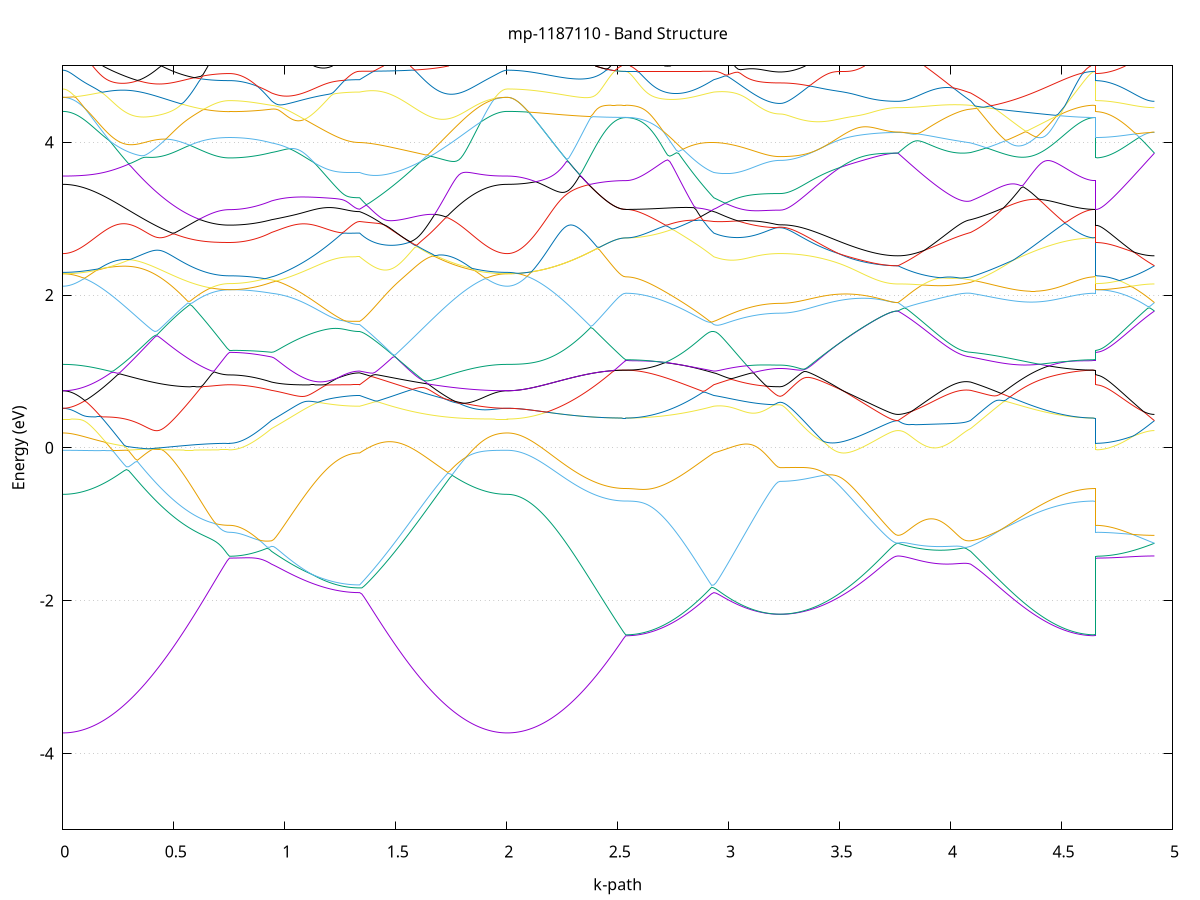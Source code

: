 set title 'mp-1187110 - Band Structure'
set xlabel 'k-path'
set ylabel 'Energy (eV)'
set grid y
set yrange [-5:5]
set terminal png size 800,600
set output 'mp-1187110_bands_gnuplot.png'
plot '-' using 1:2 with lines notitle, '-' using 1:2 with lines notitle, '-' using 1:2 with lines notitle, '-' using 1:2 with lines notitle, '-' using 1:2 with lines notitle, '-' using 1:2 with lines notitle, '-' using 1:2 with lines notitle, '-' using 1:2 with lines notitle, '-' using 1:2 with lines notitle, '-' using 1:2 with lines notitle, '-' using 1:2 with lines notitle, '-' using 1:2 with lines notitle, '-' using 1:2 with lines notitle, '-' using 1:2 with lines notitle, '-' using 1:2 with lines notitle, '-' using 1:2 with lines notitle, '-' using 1:2 with lines notitle, '-' using 1:2 with lines notitle, '-' using 1:2 with lines notitle, '-' using 1:2 with lines notitle, '-' using 1:2 with lines notitle, '-' using 1:2 with lines notitle, '-' using 1:2 with lines notitle, '-' using 1:2 with lines notitle, '-' using 1:2 with lines notitle, '-' using 1:2 with lines notitle, '-' using 1:2 with lines notitle, '-' using 1:2 with lines notitle, '-' using 1:2 with lines notitle, '-' using 1:2 with lines notitle, '-' using 1:2 with lines notitle, '-' using 1:2 with lines notitle, '-' using 1:2 with lines notitle, '-' using 1:2 with lines notitle, '-' using 1:2 with lines notitle, '-' using 1:2 with lines notitle, '-' using 1:2 with lines notitle, '-' using 1:2 with lines notitle, '-' using 1:2 with lines notitle, '-' using 1:2 with lines notitle, '-' using 1:2 with lines notitle, '-' using 1:2 with lines notitle, '-' using 1:2 with lines notitle, '-' using 1:2 with lines notitle, '-' using 1:2 with lines notitle, '-' using 1:2 with lines notitle, '-' using 1:2 with lines notitle, '-' using 1:2 with lines notitle
0.000000 -42.304946
0.009882 -42.304946
0.019763 -42.304946
0.029645 -42.304946
0.039526 -42.304946
0.049408 -42.304946
0.059289 -42.304946
0.069171 -42.304946
0.079052 -42.304946
0.088934 -42.304946
0.098815 -42.304946
0.108697 -42.304946
0.118578 -42.304946
0.128460 -42.304946
0.138341 -42.304946
0.148223 -42.304946
0.158104 -42.304946
0.167986 -42.304946
0.177868 -42.304946
0.187749 -42.304946
0.197631 -42.304946
0.207512 -42.304946
0.217394 -42.304946
0.227275 -42.304946
0.237157 -42.304946
0.247038 -42.304946
0.256920 -42.304946
0.266801 -42.304946
0.276683 -42.304946
0.286564 -42.304946
0.296446 -42.304946
0.306327 -42.304946
0.316209 -42.304946
0.326090 -42.304946
0.335972 -42.304946
0.345854 -42.304946
0.355735 -42.304946
0.365617 -42.304946
0.375498 -42.304946
0.385380 -42.304946
0.395261 -42.304946
0.405143 -42.304946
0.415024 -42.304946
0.424906 -42.304946
0.434787 -42.304946
0.444669 -42.304946
0.454550 -42.304946
0.464432 -42.304946
0.474313 -42.304846
0.484195 -42.304946
0.494076 -42.304846
0.503958 -42.304846
0.513839 -42.304846
0.523721 -42.304846
0.533603 -42.304846
0.543484 -42.304846
0.553366 -42.304846
0.563247 -42.304846
0.573129 -42.304846
0.583010 -42.304846
0.592892 -42.304846
0.602773 -42.304846
0.612655 -42.304846
0.622536 -42.304846
0.632418 -42.304846
0.642299 -42.304846
0.652181 -42.304846
0.662062 -42.304846
0.671944 -42.304846
0.681825 -42.304846
0.691707 -42.304846
0.701589 -42.304846
0.711470 -42.304846
0.721352 -42.304846
0.731233 -42.304846
0.741115 -42.304846
0.750996 -42.304846
0.750996 -42.304846
0.760977 -42.304846
0.770958 -42.304846
0.780939 -42.304846
0.790920 -42.304846
0.800900 -42.304846
0.810881 -42.304846
0.820862 -42.304846
0.830843 -42.304846
0.840824 -42.304846
0.850804 -42.304846
0.860785 -42.304846
0.870766 -42.304846
0.880747 -42.304846
0.890728 -42.304846
0.900709 -42.304846
0.910689 -42.304846
0.920670 -42.304846
0.930651 -42.304846
0.940632 -42.304846
0.940632 -42.304846
0.950555 -42.304846
0.960479 -42.304846
0.970403 -42.304846
0.980326 -42.304846
0.990250 -42.304846
1.000173 -42.304846
1.010097 -42.304846
1.020020 -42.304846
1.029944 -42.304846
1.039867 -42.304846
1.049791 -42.304846
1.059714 -42.304846
1.069638 -42.304946
1.079562 -42.304946
1.089485 -42.304946
1.099409 -42.304946
1.109332 -42.304946
1.119256 -42.304946
1.129179 -42.304946
1.139103 -42.304946
1.149026 -42.304946
1.158950 -42.304946
1.168873 -42.304946
1.178797 -42.304946
1.188721 -42.304946
1.198644 -42.304946
1.208568 -42.304946
1.218491 -42.304946
1.228415 -42.304946
1.238338 -42.304946
1.248262 -42.304946
1.258185 -42.304946
1.268109 -42.304946
1.278032 -42.304946
1.287956 -42.304946
1.297880 -42.304946
1.307803 -42.304946
1.317727 -42.304946
1.327650 -42.304946
1.337574 -42.304946
1.337574 -42.304946
1.347501 -42.304946
1.357428 -42.304946
1.367356 -42.304946
1.377283 -42.304946
1.387210 -42.304946
1.397137 -42.304946
1.407065 -42.304946
1.416992 -42.304946
1.426919 -42.304946
1.436846 -42.304946
1.446774 -42.304946
1.456701 -42.304946
1.466628 -42.304946
1.476556 -42.304946
1.486483 -42.304946
1.496410 -42.304946
1.506337 -42.304946
1.516265 -42.304946
1.526192 -42.304946
1.536119 -42.304946
1.546046 -42.304946
1.555974 -42.304946
1.565901 -42.304946
1.575828 -42.304946
1.585756 -42.304946
1.595683 -42.304946
1.605610 -42.304946
1.615537 -42.304946
1.625465 -42.304946
1.635392 -42.304946
1.645319 -42.304946
1.655246 -42.304946
1.665174 -42.304946
1.675101 -42.304946
1.685028 -42.304946
1.694956 -42.304946
1.704883 -42.304946
1.714810 -42.304946
1.724737 -42.304946
1.734665 -42.304946
1.744592 -42.304946
1.754519 -42.304946
1.764446 -42.304946
1.774374 -42.304946
1.784301 -42.304946
1.794228 -42.304946
1.804155 -42.304946
1.814083 -42.304946
1.824010 -42.304946
1.833937 -42.304946
1.843865 -42.304946
1.853792 -42.304946
1.863719 -42.304946
1.873646 -42.304946
1.883574 -42.304946
1.893501 -42.304946
1.903428 -42.304946
1.913355 -42.304946
1.923283 -42.304946
1.933210 -42.304946
1.943137 -42.304946
1.953065 -42.304946
1.962992 -42.304946
1.972919 -42.304946
1.982846 -42.304946
1.992774 -42.304946
2.002701 -42.304946
2.002701 -42.304946
2.012584 -42.304946
2.022467 -42.304946
2.032351 -42.304946
2.042234 -42.304946
2.052117 -42.304946
2.062001 -42.304946
2.071884 -42.304946
2.081767 -42.304946
2.091650 -42.304946
2.101534 -42.304946
2.111417 -42.304946
2.121300 -42.304946
2.131183 -42.304946
2.141067 -42.304946
2.150950 -42.304946
2.160833 -42.304946
2.170716 -42.304946
2.180600 -42.304946
2.190483 -42.304946
2.200366 -42.304946
2.210249 -42.304946
2.220133 -42.304946
2.230016 -42.304946
2.239899 -42.304946
2.249782 -42.304946
2.259666 -42.304946
2.269549 -42.304946
2.279432 -42.304946
2.289315 -42.304946
2.299199 -42.304946
2.309082 -42.304946
2.318965 -42.304946
2.328849 -42.304946
2.338732 -42.304946
2.348615 -42.304946
2.358498 -42.304946
2.368382 -42.304946
2.378265 -42.304946
2.388148 -42.304946
2.398031 -42.304946
2.407915 -42.304946
2.417798 -42.304946
2.427681 -42.304946
2.437564 -42.304946
2.447448 -42.304946
2.457331 -42.304946
2.467214 -42.304946
2.477097 -42.304946
2.486981 -42.304946
2.496864 -42.304946
2.506747 -42.304946
2.516630 -42.304946
2.526514 -42.304946
2.536397 -42.304946
2.536397 -42.304946
2.546321 -42.304946
2.556244 -42.304946
2.566168 -42.304946
2.576091 -42.304946
2.586015 -42.304946
2.595938 -42.304946
2.605862 -42.304946
2.615785 -42.304946
2.625709 -42.304946
2.635632 -42.304946
2.645556 -42.304946
2.655480 -42.304946
2.665403 -42.304946
2.675327 -42.304946
2.685250 -42.304946
2.695174 -42.304946
2.705097 -42.304946
2.715021 -42.304946
2.724944 -42.304946
2.734868 -42.304946
2.744791 -42.304946
2.754715 -42.304946
2.764638 -42.304946
2.774562 -42.304946
2.784486 -42.304946
2.794409 -42.304946
2.804333 -42.304946
2.814256 -42.304946
2.824180 -42.304946
2.834103 -42.304946
2.844027 -42.304946
2.853950 -42.304946
2.863874 -42.304946
2.873797 -42.304946
2.883721 -42.304946
2.893645 -42.304946
2.903568 -42.304946
2.913492 -42.304946
2.923415 -42.304946
2.933339 -42.304946
2.933339 -42.304946
2.943294 -42.304946
2.953248 -42.304946
2.963203 -42.304946
2.973158 -42.304946
2.983113 -42.304946
2.993068 -42.304946
3.003023 -42.304946
3.012977 -42.304946
3.022932 -42.304946
3.032887 -42.304946
3.042842 -42.304946
3.052797 -42.304946
3.062752 -42.304946
3.072706 -42.304946
3.082661 -42.304946
3.092616 -42.304946
3.102571 -42.304946
3.112526 -42.304946
3.122480 -42.304946
3.132435 -42.304946
3.142390 -42.304946
3.152345 -42.304946
3.162300 -42.304946
3.172255 -42.304946
3.182209 -42.304946
3.192164 -42.304946
3.202119 -42.304946
3.212074 -42.304946
3.222029 -42.304946
3.231984 -42.304946
3.231984 -42.304946
3.241818 -42.304946
3.251652 -42.304946
3.261485 -42.304946
3.271319 -42.304946
3.281153 -42.304946
3.290987 -42.304946
3.300821 -42.304946
3.310655 -42.304946
3.320489 -42.304946
3.330323 -42.304946
3.340157 -42.304946
3.349991 -42.304946
3.359825 -42.304946
3.369659 -42.304946
3.379493 -42.304946
3.389327 -42.304946
3.399161 -42.304946
3.408995 -42.304946
3.418829 -42.304946
3.428663 -42.304946
3.438497 -42.304946
3.448331 -42.304946
3.458165 -42.304946
3.467999 -42.304946
3.477833 -42.304846
3.487667 -42.304846
3.497501 -42.304846
3.507335 -42.304846
3.517169 -42.304846
3.527003 -42.304846
3.536837 -42.304846
3.546671 -42.304846
3.556505 -42.304846
3.566339 -42.304846
3.576173 -42.304846
3.586007 -42.304846
3.595841 -42.304846
3.605675 -42.304846
3.615508 -42.304846
3.625342 -42.304846
3.635176 -42.304846
3.645010 -42.304846
3.654844 -42.304846
3.664678 -42.304846
3.674512 -42.304846
3.684346 -42.304846
3.694180 -42.304846
3.704014 -42.304846
3.713848 -42.304846
3.723682 -42.304846
3.733516 -42.304846
3.743350 -42.304846
3.753184 -42.304846
3.763018 -42.304846
3.763018 -42.304846
3.772938 -42.304846
3.782859 -42.304846
3.792779 -42.304846
3.802699 -42.304846
3.812619 -42.304846
3.822539 -42.304846
3.832460 -42.304846
3.842380 -42.304846
3.852300 -42.304846
3.862220 -42.304846
3.872141 -42.304846
3.882061 -42.304846
3.891981 -42.304846
3.901901 -42.304846
3.911822 -42.304846
3.921742 -42.304846
3.931662 -42.304846
3.941582 -42.304846
3.951502 -42.304846
3.961423 -42.304846
3.971343 -42.304846
3.981263 -42.304846
3.991183 -42.304846
4.001104 -42.304846
4.011024 -42.304846
4.020944 -42.304846
4.030864 -42.304846
4.040785 -42.304846
4.050705 -42.304846
4.060625 -42.304846
4.070545 -42.304846
4.080465 -42.304846
4.090386 -42.304846
4.090386 -42.304846
4.100234 -42.304846
4.110083 -42.304846
4.119931 -42.304846
4.129779 -42.304846
4.139628 -42.304846
4.149476 -42.304846
4.159325 -42.304846
4.169173 -42.304846
4.179022 -42.304846
4.188870 -42.304846
4.198718 -42.304946
4.208567 -42.304946
4.218415 -42.304946
4.228264 -42.304946
4.238112 -42.304946
4.247961 -42.304946
4.257809 -42.304946
4.267657 -42.304946
4.277506 -42.304946
4.287354 -42.304946
4.297203 -42.304946
4.307051 -42.304946
4.316900 -42.304946
4.326748 -42.304946
4.336596 -42.304946
4.346445 -42.304946
4.356293 -42.304946
4.366142 -42.304946
4.375990 -42.304946
4.385839 -42.304946
4.395687 -42.304946
4.405535 -42.304946
4.415384 -42.304946
4.425232 -42.304946
4.435081 -42.304946
4.444929 -42.304946
4.454778 -42.304946
4.464626 -42.304946
4.474474 -42.304946
4.484323 -42.304946
4.494171 -42.304946
4.504020 -42.304946
4.513868 -42.304946
4.523717 -42.304946
4.533565 -42.304946
4.543413 -42.304946
4.553262 -42.304946
4.563110 -42.304946
4.572959 -42.304946
4.582807 -42.304946
4.592656 -42.304946
4.602504 -42.304946
4.612352 -42.304946
4.622201 -42.304946
4.632049 -42.304946
4.641898 -42.304946
4.651746 -42.304946
4.651746 -42.304846
4.661629 -42.304846
4.671513 -42.304846
4.681396 -42.304846
4.691279 -42.304846
4.701162 -42.304846
4.711046 -42.304846
4.720929 -42.304846
4.730812 -42.304846
4.740695 -42.304846
4.750579 -42.304846
4.760462 -42.304846
4.770345 -42.304846
4.780229 -42.304846
4.790112 -42.304846
4.799995 -42.304846
4.809878 -42.304846
4.819762 -42.304846
4.829645 -42.304846
4.839528 -42.304846
4.849411 -42.304846
4.859295 -42.304846
4.869178 -42.304846
4.879061 -42.304846
4.888944 -42.304846
4.898828 -42.304846
4.908711 -42.304846
4.918594 -42.304846
e
0.000000 -36.434846
0.009882 -36.434846
0.019763 -36.434846
0.029645 -36.434846
0.039526 -36.434846
0.049408 -36.434846
0.059289 -36.434746
0.069171 -36.434746
0.079052 -36.434746
0.088934 -36.434646
0.098815 -36.434646
0.108697 -36.434646
0.118578 -36.434546
0.128460 -36.434546
0.138341 -36.434446
0.148223 -36.434446
0.158104 -36.434346
0.167986 -36.434346
0.177868 -36.434246
0.187749 -36.434146
0.197631 -36.434146
0.207512 -36.434046
0.217394 -36.433946
0.227275 -36.433946
0.237157 -36.433846
0.247038 -36.433746
0.256920 -36.433646
0.266801 -36.433646
0.276683 -36.433546
0.286564 -36.433446
0.296446 -36.433346
0.306327 -36.433246
0.316209 -36.433146
0.326090 -36.433146
0.335972 -36.433046
0.345854 -36.432946
0.355735 -36.432846
0.365617 -36.432746
0.375498 -36.432646
0.385380 -36.432546
0.395261 -36.432446
0.405143 -36.432446
0.415024 -36.432346
0.424906 -36.432246
0.434787 -36.432146
0.444669 -36.432046
0.454550 -36.431946
0.464432 -36.431946
0.474313 -36.431846
0.484195 -36.431746
0.494076 -36.431646
0.503958 -36.431646
0.513839 -36.431546
0.523721 -36.431446
0.533603 -36.431446
0.543484 -36.431346
0.553366 -36.431246
0.563247 -36.431246
0.573129 -36.431146
0.583010 -36.431146
0.592892 -36.431046
0.602773 -36.431046
0.612655 -36.430946
0.622536 -36.430946
0.632418 -36.430846
0.642299 -36.430846
0.652181 -36.430846
0.662062 -36.430746
0.671944 -36.430746
0.681825 -36.430746
0.691707 -36.430746
0.701589 -36.430646
0.711470 -36.430646
0.721352 -36.430646
0.731233 -36.430646
0.741115 -36.430646
0.750996 -36.430646
0.750996 -36.430646
0.760977 -36.430646
0.770958 -36.430646
0.780939 -36.430646
0.790920 -36.430646
0.800900 -36.430646
0.810881 -36.430646
0.820862 -36.430646
0.830843 -36.430646
0.840824 -36.430646
0.850804 -36.430646
0.860785 -36.430646
0.870766 -36.430646
0.880747 -36.430646
0.890728 -36.430646
0.900709 -36.430646
0.910689 -36.430646
0.920670 -36.430646
0.930651 -36.430646
0.940632 -36.430646
0.940632 -36.430646
0.950555 -36.430646
0.960479 -36.430646
0.970403 -36.430646
0.980326 -36.430646
0.990250 -36.430646
1.000173 -36.430646
1.010097 -36.430646
1.020020 -36.430746
1.029944 -36.430746
1.039867 -36.430746
1.049791 -36.430746
1.059714 -36.430746
1.069638 -36.430746
1.079562 -36.430746
1.089485 -36.430746
1.099409 -36.430846
1.109332 -36.430846
1.119256 -36.430846
1.129179 -36.430846
1.139103 -36.430846
1.149026 -36.430846
1.158950 -36.430846
1.168873 -36.430846
1.178797 -36.430946
1.188721 -36.430946
1.198644 -36.430946
1.208568 -36.430946
1.218491 -36.430946
1.228415 -36.430946
1.238338 -36.430946
1.248262 -36.430946
1.258185 -36.430946
1.268109 -36.430946
1.278032 -36.430946
1.287956 -36.430946
1.297880 -36.430946
1.307803 -36.431046
1.317727 -36.431046
1.327650 -36.431046
1.337574 -36.431046
1.337574 -36.431046
1.347501 -36.431046
1.357428 -36.431046
1.367356 -36.431146
1.377283 -36.431146
1.387210 -36.431146
1.397137 -36.431246
1.407065 -36.431246
1.416992 -36.431346
1.426919 -36.431346
1.436846 -36.431446
1.446774 -36.431446
1.456701 -36.431546
1.466628 -36.431546
1.476556 -36.431646
1.486483 -36.431646
1.496410 -36.431746
1.506337 -36.431846
1.516265 -36.431846
1.526192 -36.431946
1.536119 -36.432046
1.546046 -36.432046
1.555974 -36.432146
1.565901 -36.432246
1.575828 -36.432346
1.585756 -36.432346
1.595683 -36.432446
1.605610 -36.432546
1.615537 -36.432646
1.625465 -36.432746
1.635392 -36.432746
1.645319 -36.432846
1.655246 -36.432946
1.665174 -36.433046
1.675101 -36.433146
1.685028 -36.433246
1.694956 -36.433246
1.704883 -36.433346
1.714810 -36.433446
1.724737 -36.433546
1.734665 -36.433646
1.744592 -36.433646
1.754519 -36.433746
1.764446 -36.433846
1.774374 -36.433946
1.784301 -36.433946
1.794228 -36.434046
1.804155 -36.434146
1.814083 -36.434146
1.824010 -36.434246
1.833937 -36.434346
1.843865 -36.434346
1.853792 -36.434446
1.863719 -36.434446
1.873646 -36.434546
1.883574 -36.434546
1.893501 -36.434646
1.903428 -36.434646
1.913355 -36.434646
1.923283 -36.434746
1.933210 -36.434746
1.943137 -36.434746
1.953065 -36.434846
1.962992 -36.434846
1.972919 -36.434846
1.982846 -36.434846
1.992774 -36.434846
2.002701 -36.434846
2.002701 -36.434846
2.012584 -36.434846
2.022467 -36.434846
2.032351 -36.434846
2.042234 -36.434846
2.052117 -36.434746
2.062001 -36.434746
2.071884 -36.434746
2.081767 -36.434646
2.091650 -36.434646
2.101534 -36.434546
2.111417 -36.434546
2.121300 -36.434446
2.131183 -36.434346
2.141067 -36.434346
2.150950 -36.434246
2.160833 -36.434146
2.170716 -36.434046
2.180600 -36.433946
2.190483 -36.433846
2.200366 -36.433746
2.210249 -36.433646
2.220133 -36.433546
2.230016 -36.433446
2.239899 -36.433346
2.249782 -36.433246
2.259666 -36.433146
2.269549 -36.432946
2.279432 -36.432846
2.289315 -36.432746
2.299199 -36.432646
2.309082 -36.432546
2.318965 -36.432346
2.328849 -36.432246
2.338732 -36.432146
2.348615 -36.432046
2.358498 -36.431946
2.368382 -36.431846
2.378265 -36.431746
2.388148 -36.431546
2.398031 -36.431446
2.407915 -36.431346
2.417798 -36.431346
2.427681 -36.431246
2.437564 -36.431146
2.447448 -36.431046
2.457331 -36.430946
2.467214 -36.430946
2.477097 -36.430846
2.486981 -36.430846
2.496864 -36.430746
2.506747 -36.430746
2.516630 -36.430746
2.526514 -36.430746
2.536397 -36.430746
2.536397 -36.430746
2.546321 -36.430746
2.556244 -36.430746
2.566168 -36.430746
2.576091 -36.430746
2.586015 -36.430746
2.595938 -36.430746
2.605862 -36.430746
2.615785 -36.430746
2.625709 -36.430746
2.635632 -36.430746
2.645556 -36.430746
2.655480 -36.430746
2.665403 -36.430746
2.675327 -36.430746
2.685250 -36.430746
2.695174 -36.430746
2.705097 -36.430746
2.715021 -36.430746
2.724944 -36.430746
2.734868 -36.430746
2.744791 -36.430746
2.754715 -36.430746
2.764638 -36.430746
2.774562 -36.430746
2.784486 -36.430746
2.794409 -36.430746
2.804333 -36.430746
2.814256 -36.430746
2.824180 -36.430746
2.834103 -36.430846
2.844027 -36.430846
2.853950 -36.430846
2.863874 -36.430846
2.873797 -36.430846
2.883721 -36.430846
2.893645 -36.430946
2.903568 -36.430946
2.913492 -36.430946
2.923415 -36.430946
2.933339 -36.431046
2.933339 -36.431046
2.943294 -36.431046
2.953248 -36.431046
2.963203 -36.431046
2.973158 -36.431046
2.983113 -36.431046
2.993068 -36.431146
3.003023 -36.431146
3.012977 -36.431146
3.022932 -36.431246
3.032887 -36.431246
3.042842 -36.431246
3.052797 -36.431246
3.062752 -36.431346
3.072706 -36.431346
3.082661 -36.431346
3.092616 -36.431346
3.102571 -36.431446
3.112526 -36.431446
3.122480 -36.431446
3.132435 -36.431446
3.142390 -36.431546
3.152345 -36.431546
3.162300 -36.431546
3.172255 -36.431546
3.182209 -36.431546
3.192164 -36.431546
3.202119 -36.431546
3.212074 -36.431546
3.222029 -36.431546
3.231984 -36.431546
3.231984 -36.431546
3.241818 -36.431546
3.251652 -36.431546
3.261485 -36.431546
3.271319 -36.431546
3.281153 -36.431546
3.290987 -36.431546
3.300821 -36.431546
3.310655 -36.431546
3.320489 -36.431546
3.330323 -36.431546
3.340157 -36.431546
3.349991 -36.431446
3.359825 -36.431446
3.369659 -36.431446
3.379493 -36.431446
3.389327 -36.431446
3.399161 -36.431346
3.408995 -36.431346
3.418829 -36.431346
3.428663 -36.431346
3.438497 -36.431246
3.448331 -36.431246
3.458165 -36.431246
3.467999 -36.431246
3.477833 -36.431146
3.487667 -36.431146
3.497501 -36.431146
3.507335 -36.431146
3.517169 -36.431046
3.527003 -36.431046
3.536837 -36.431046
3.546671 -36.430946
3.556505 -36.430946
3.566339 -36.430946
3.576173 -36.430946
3.586007 -36.430846
3.595841 -36.430846
3.605675 -36.430846
3.615508 -36.430846
3.625342 -36.430846
3.635176 -36.430746
3.645010 -36.430746
3.654844 -36.430746
3.664678 -36.430746
3.674512 -36.430746
3.684346 -36.430746
3.694180 -36.430646
3.704014 -36.430646
3.713848 -36.430646
3.723682 -36.430646
3.733516 -36.430646
3.743350 -36.430646
3.753184 -36.430646
3.763018 -36.430646
3.763018 -36.430646
3.772938 -36.430646
3.782859 -36.430646
3.792779 -36.430646
3.802699 -36.430646
3.812619 -36.430646
3.822539 -36.430646
3.832460 -36.430646
3.842380 -36.430646
3.852300 -36.430646
3.862220 -36.430646
3.872141 -36.430646
3.882061 -36.430646
3.891981 -36.430646
3.901901 -36.430646
3.911822 -36.430646
3.921742 -36.430646
3.931662 -36.430646
3.941582 -36.430646
3.951502 -36.430646
3.961423 -36.430646
3.971343 -36.430646
3.981263 -36.430646
3.991183 -36.430646
4.001104 -36.430646
4.011024 -36.430646
4.020944 -36.430646
4.030864 -36.430646
4.040785 -36.430646
4.050705 -36.430646
4.060625 -36.430646
4.070545 -36.430646
4.080465 -36.430646
4.090386 -36.430646
4.090386 -36.430646
4.100234 -36.430646
4.110083 -36.430646
4.119931 -36.430646
4.129779 -36.430646
4.139628 -36.430646
4.149476 -36.430646
4.159325 -36.430646
4.169173 -36.430646
4.179022 -36.430646
4.188870 -36.430646
4.198718 -36.430646
4.208567 -36.430646
4.218415 -36.430646
4.228264 -36.430646
4.238112 -36.430646
4.247961 -36.430646
4.257809 -36.430646
4.267657 -36.430646
4.277506 -36.430646
4.287354 -36.430646
4.297203 -36.430646
4.307051 -36.430646
4.316900 -36.430646
4.326748 -36.430646
4.336596 -36.430646
4.346445 -36.430646
4.356293 -36.430646
4.366142 -36.430646
4.375990 -36.430646
4.385839 -36.430646
4.395687 -36.430646
4.405535 -36.430646
4.415384 -36.430646
4.425232 -36.430646
4.435081 -36.430746
4.444929 -36.430746
4.454778 -36.430746
4.464626 -36.430746
4.474474 -36.430746
4.484323 -36.430746
4.494171 -36.430746
4.504020 -36.430746
4.513868 -36.430746
4.523717 -36.430746
4.533565 -36.430746
4.543413 -36.430746
4.553262 -36.430746
4.563110 -36.430746
4.572959 -36.430746
4.582807 -36.430746
4.592656 -36.430746
4.602504 -36.430746
4.612352 -36.430746
4.622201 -36.430746
4.632049 -36.430746
4.641898 -36.430746
4.651746 -36.430746
4.651746 -36.430646
4.661629 -36.430646
4.671513 -36.430646
4.681396 -36.430646
4.691279 -36.430646
4.701162 -36.430646
4.711046 -36.430646
4.720929 -36.430646
4.730812 -36.430646
4.740695 -36.430646
4.750579 -36.430646
4.760462 -36.430646
4.770345 -36.430646
4.780229 -36.430646
4.790112 -36.430646
4.799995 -36.430646
4.809878 -36.430646
4.819762 -36.430646
4.829645 -36.430646
4.839528 -36.430646
4.849411 -36.430646
4.859295 -36.430646
4.869178 -36.430646
4.879061 -36.430646
4.888944 -36.430646
4.898828 -36.430646
4.908711 -36.430646
4.918594 -36.430646
e
0.000000 -36.410946
0.009882 -36.410946
0.019763 -36.410946
0.029645 -36.410946
0.039526 -36.410946
0.049408 -36.410946
0.059289 -36.410846
0.069171 -36.410846
0.079052 -36.410846
0.088934 -36.410846
0.098815 -36.410846
0.108697 -36.410846
0.118578 -36.410846
0.128460 -36.410746
0.138341 -36.410746
0.148223 -36.410746
0.158104 -36.410746
0.167986 -36.410746
0.177868 -36.410646
0.187749 -36.410646
0.197631 -36.410646
0.207512 -36.410646
0.217394 -36.410546
0.227275 -36.410546
0.237157 -36.410546
0.247038 -36.410446
0.256920 -36.410446
0.266801 -36.410446
0.276683 -36.410346
0.286564 -36.410346
0.296446 -36.410246
0.306327 -36.410246
0.316209 -36.410246
0.326090 -36.410146
0.335972 -36.410146
0.345854 -36.410046
0.355735 -36.410046
0.365617 -36.410046
0.375498 -36.409946
0.385380 -36.409946
0.395261 -36.409846
0.405143 -36.409846
0.415024 -36.409746
0.424906 -36.409746
0.434787 -36.409746
0.444669 -36.409646
0.454550 -36.409646
0.464432 -36.409546
0.474313 -36.409546
0.484195 -36.409446
0.494076 -36.409446
0.503958 -36.409446
0.513839 -36.409346
0.523721 -36.409346
0.533603 -36.409246
0.543484 -36.409246
0.553366 -36.409246
0.563247 -36.409146
0.573129 -36.409146
0.583010 -36.409146
0.592892 -36.409046
0.602773 -36.409046
0.612655 -36.409046
0.622536 -36.409046
0.632418 -36.408946
0.642299 -36.408946
0.652181 -36.408946
0.662062 -36.408946
0.671944 -36.408946
0.681825 -36.408846
0.691707 -36.408846
0.701589 -36.408846
0.711470 -36.408846
0.721352 -36.408846
0.731233 -36.408846
0.741115 -36.408846
0.750996 -36.408846
0.750996 -36.408846
0.760977 -36.408846
0.770958 -36.408846
0.780939 -36.408846
0.790920 -36.408846
0.800900 -36.408846
0.810881 -36.408946
0.820862 -36.408946
0.830843 -36.408946
0.840824 -36.409046
0.850804 -36.409046
0.860785 -36.409146
0.870766 -36.409146
0.880747 -36.409246
0.890728 -36.409346
0.900709 -36.409346
0.910689 -36.409446
0.920670 -36.409546
0.930651 -36.409646
0.940632 -36.409746
0.940632 -36.409746
0.950555 -36.409846
0.960479 -36.409846
0.970403 -36.409946
0.980326 -36.409946
0.990250 -36.410046
1.000173 -36.410146
1.010097 -36.410146
1.020020 -36.410246
1.029944 -36.410246
1.039867 -36.410346
1.049791 -36.410446
1.059714 -36.410446
1.069638 -36.410546
1.079562 -36.410546
1.089485 -36.410646
1.099409 -36.410646
1.109332 -36.410646
1.119256 -36.410746
1.129179 -36.410746
1.139103 -36.410846
1.149026 -36.410846
1.158950 -36.410946
1.168873 -36.410946
1.178797 -36.410946
1.188721 -36.411046
1.198644 -36.411046
1.208568 -36.411046
1.218491 -36.411046
1.228415 -36.411146
1.238338 -36.411146
1.248262 -36.411146
1.258185 -36.411146
1.268109 -36.411146
1.278032 -36.411146
1.287956 -36.411246
1.297880 -36.411246
1.307803 -36.411246
1.317727 -36.411246
1.327650 -36.411246
1.337574 -36.411246
1.337574 -36.411246
1.347501 -36.411046
1.357428 -36.410846
1.367356 -36.410746
1.377283 -36.410546
1.387210 -36.410346
1.397137 -36.410146
1.407065 -36.410046
1.416992 -36.409846
1.426919 -36.409646
1.436846 -36.409446
1.446774 -36.409246
1.456701 -36.409146
1.466628 -36.408946
1.476556 -36.408746
1.486483 -36.408546
1.496410 -36.408346
1.506337 -36.408346
1.516265 -36.408446
1.526192 -36.408546
1.536119 -36.408746
1.546046 -36.408846
1.555974 -36.408946
1.565901 -36.409046
1.575828 -36.409146
1.585756 -36.409246
1.595683 -36.409346
1.605610 -36.409346
1.615537 -36.409446
1.625465 -36.409546
1.635392 -36.409646
1.645319 -36.409746
1.655246 -36.409846
1.665174 -36.409846
1.675101 -36.409946
1.685028 -36.410046
1.694956 -36.410046
1.704883 -36.410146
1.714810 -36.410146
1.724737 -36.410246
1.734665 -36.410246
1.744592 -36.410346
1.754519 -36.410346
1.764446 -36.410446
1.774374 -36.410446
1.784301 -36.410546
1.794228 -36.410546
1.804155 -36.410546
1.814083 -36.410646
1.824010 -36.410646
1.833937 -36.410646
1.843865 -36.410746
1.853792 -36.410746
1.863719 -36.410746
1.873646 -36.410746
1.883574 -36.410846
1.893501 -36.410846
1.903428 -36.410846
1.913355 -36.410846
1.923283 -36.410846
1.933210 -36.410846
1.943137 -36.410846
1.953065 -36.410946
1.962992 -36.410946
1.972919 -36.410946
1.982846 -36.410946
1.992774 -36.410946
2.002701 -36.410946
2.002701 -36.410946
2.012584 -36.410946
2.022467 -36.410946
2.032351 -36.410946
2.042234 -36.410946
2.052117 -36.410946
2.062001 -36.411046
2.071884 -36.411046
2.081767 -36.411146
2.091650 -36.411146
2.101534 -36.411246
2.111417 -36.411246
2.121300 -36.411346
2.131183 -36.411346
2.141067 -36.411446
2.150950 -36.411546
2.160833 -36.411646
2.170716 -36.411746
2.180600 -36.411846
2.190483 -36.411946
2.200366 -36.412046
2.210249 -36.412146
2.220133 -36.412246
2.230016 -36.412346
2.239899 -36.412446
2.249782 -36.412546
2.259666 -36.412646
2.269549 -36.412746
2.279432 -36.412846
2.289315 -36.413046
2.299199 -36.413146
2.309082 -36.413246
2.318965 -36.413346
2.328849 -36.413546
2.338732 -36.413646
2.348615 -36.413746
2.358498 -36.413846
2.368382 -36.413946
2.378265 -36.414046
2.388148 -36.414146
2.398031 -36.414246
2.407915 -36.414346
2.417798 -36.414446
2.427681 -36.414546
2.437564 -36.414646
2.447448 -36.414746
2.457331 -36.414746
2.467214 -36.414846
2.477097 -36.414946
2.486981 -36.414946
2.496864 -36.414946
2.506747 -36.415046
2.516630 -36.415046
2.526514 -36.415046
2.536397 -36.415046
2.536397 -36.415046
2.546321 -36.415046
2.556244 -36.415046
2.566168 -36.415046
2.576091 -36.415046
2.586015 -36.415046
2.595938 -36.414946
2.605862 -36.414946
2.615785 -36.414846
2.625709 -36.414846
2.635632 -36.414846
2.645556 -36.414746
2.655480 -36.414646
2.665403 -36.414646
2.675327 -36.414546
2.685250 -36.414446
2.695174 -36.414346
2.705097 -36.414346
2.715021 -36.414246
2.724944 -36.414146
2.734868 -36.414046
2.744791 -36.413946
2.754715 -36.413846
2.764638 -36.413646
2.774562 -36.413546
2.784486 -36.413446
2.794409 -36.413346
2.804333 -36.413246
2.814256 -36.413046
2.824180 -36.412946
2.834103 -36.412746
2.844027 -36.412646
2.853950 -36.412546
2.863874 -36.412346
2.873797 -36.412246
2.883721 -36.412046
2.893645 -36.411846
2.903568 -36.411746
2.913492 -36.411546
2.923415 -36.411446
2.933339 -36.411246
2.933339 -36.411246
2.943294 -36.411146
2.953248 -36.411046
2.963203 -36.410946
2.973158 -36.410946
2.983113 -36.410846
2.993068 -36.410746
3.003023 -36.410646
3.012977 -36.410546
3.022932 -36.410446
3.032887 -36.410346
3.042842 -36.410246
3.052797 -36.410146
3.062752 -36.410046
3.072706 -36.409946
3.082661 -36.409846
3.092616 -36.409846
3.102571 -36.409746
3.112526 -36.409646
3.122480 -36.409546
3.132435 -36.409446
3.142390 -36.409346
3.152345 -36.409246
3.162300 -36.409146
3.172255 -36.409146
3.182209 -36.409046
3.192164 -36.408946
3.202119 -36.408946
3.212074 -36.408846
3.222029 -36.408846
3.231984 -36.408846
3.231984 -36.408846
3.241818 -36.408846
3.251652 -36.408846
3.261485 -36.408846
3.271319 -36.408846
3.281153 -36.408846
3.290987 -36.408846
3.300821 -36.408846
3.310655 -36.408846
3.320489 -36.408846
3.330323 -36.408846
3.340157 -36.408846
3.349991 -36.408846
3.359825 -36.408846
3.369659 -36.408846
3.379493 -36.408846
3.389327 -36.408846
3.399161 -36.408846
3.408995 -36.408846
3.418829 -36.408846
3.428663 -36.408846
3.438497 -36.408846
3.448331 -36.408846
3.458165 -36.408846
3.467999 -36.408846
3.477833 -36.408846
3.487667 -36.408846
3.497501 -36.408846
3.507335 -36.408846
3.517169 -36.408846
3.527003 -36.408846
3.536837 -36.408846
3.546671 -36.408846
3.556505 -36.408846
3.566339 -36.408846
3.576173 -36.408846
3.586007 -36.408846
3.595841 -36.408846
3.605675 -36.408846
3.615508 -36.408846
3.625342 -36.408846
3.635176 -36.408846
3.645010 -36.408846
3.654844 -36.408846
3.664678 -36.408846
3.674512 -36.408846
3.684346 -36.408846
3.694180 -36.408846
3.704014 -36.408846
3.713848 -36.408846
3.723682 -36.408846
3.733516 -36.408846
3.743350 -36.408846
3.753184 -36.408846
3.763018 -36.408846
3.763018 -36.408846
3.772938 -36.408846
3.782859 -36.408846
3.792779 -36.408846
3.802699 -36.408846
3.812619 -36.408846
3.822539 -36.408846
3.832460 -36.408846
3.842380 -36.408846
3.852300 -36.408846
3.862220 -36.408846
3.872141 -36.408946
3.882061 -36.408946
3.891981 -36.408946
3.901901 -36.408946
3.911822 -36.408946
3.921742 -36.409046
3.931662 -36.409046
3.941582 -36.409046
3.951502 -36.409146
3.961423 -36.409146
3.971343 -36.409146
3.981263 -36.409246
3.991183 -36.409246
4.001104 -36.409246
4.011024 -36.409346
4.020944 -36.409346
4.030864 -36.409446
4.040785 -36.409446
4.050705 -36.409546
4.060625 -36.409546
4.070545 -36.409646
4.080465 -36.409646
4.090386 -36.409746
4.090386 -36.409746
4.100234 -36.409846
4.110083 -36.409946
4.119931 -36.410046
4.129779 -36.410146
4.139628 -36.410246
4.149476 -36.410346
4.159325 -36.410446
4.169173 -36.410546
4.179022 -36.410646
4.188870 -36.410846
4.198718 -36.410946
4.208567 -36.411046
4.218415 -36.411146
4.228264 -36.411346
4.238112 -36.411446
4.247961 -36.411546
4.257809 -36.411646
4.267657 -36.411846
4.277506 -36.411946
4.287354 -36.412046
4.297203 -36.412246
4.307051 -36.412346
4.316900 -36.412446
4.326748 -36.412546
4.336596 -36.412746
4.346445 -36.412846
4.356293 -36.412946
4.366142 -36.413046
4.375990 -36.413246
4.385839 -36.413346
4.395687 -36.413446
4.405535 -36.413546
4.415384 -36.413646
4.425232 -36.413746
4.435081 -36.413846
4.444929 -36.413946
4.454778 -36.414046
4.464626 -36.414146
4.474474 -36.414246
4.484323 -36.414346
4.494171 -36.414446
4.504020 -36.414446
4.513868 -36.414546
4.523717 -36.414646
4.533565 -36.414646
4.543413 -36.414746
4.553262 -36.414846
4.563110 -36.414846
4.572959 -36.414946
4.582807 -36.414946
4.592656 -36.414946
4.602504 -36.415046
4.612352 -36.415046
4.622201 -36.415046
4.632049 -36.415046
4.641898 -36.415046
4.651746 -36.415046
4.651746 -36.408846
4.661629 -36.408846
4.671513 -36.408846
4.681396 -36.408846
4.691279 -36.408846
4.701162 -36.408846
4.711046 -36.408846
4.720929 -36.408846
4.730812 -36.408846
4.740695 -36.408846
4.750579 -36.408846
4.760462 -36.408846
4.770345 -36.408846
4.780229 -36.408846
4.790112 -36.408846
4.799995 -36.408846
4.809878 -36.408846
4.819762 -36.408846
4.829645 -36.408846
4.839528 -36.408846
4.849411 -36.408846
4.859295 -36.408846
4.869178 -36.408846
4.879061 -36.408846
4.888944 -36.408846
4.898828 -36.408846
4.908711 -36.408846
4.918594 -36.408846
e
0.000000 -36.402646
0.009882 -36.402646
0.019763 -36.402646
0.029645 -36.402646
0.039526 -36.402646
0.049408 -36.402746
0.059289 -36.402746
0.069171 -36.402746
0.079052 -36.402846
0.088934 -36.402846
0.098815 -36.402946
0.108697 -36.402946
0.118578 -36.403046
0.128460 -36.403046
0.138341 -36.403146
0.148223 -36.403246
0.158104 -36.403246
0.167986 -36.403346
0.177868 -36.403446
0.187749 -36.403546
0.197631 -36.403646
0.207512 -36.403746
0.217394 -36.403846
0.227275 -36.403946
0.237157 -36.404046
0.247038 -36.404146
0.256920 -36.404246
0.266801 -36.404346
0.276683 -36.404446
0.286564 -36.404646
0.296446 -36.404746
0.306327 -36.404846
0.316209 -36.404946
0.326090 -36.405046
0.335972 -36.405246
0.345854 -36.405346
0.355735 -36.405446
0.365617 -36.405546
0.375498 -36.405746
0.385380 -36.405846
0.395261 -36.405946
0.405143 -36.406146
0.415024 -36.406246
0.424906 -36.406346
0.434787 -36.406446
0.444669 -36.406646
0.454550 -36.406746
0.464432 -36.406846
0.474313 -36.406946
0.484195 -36.407046
0.494076 -36.407146
0.503958 -36.407346
0.513839 -36.407446
0.523721 -36.407546
0.533603 -36.407646
0.543484 -36.407746
0.553366 -36.407846
0.563247 -36.407946
0.573129 -36.407946
0.583010 -36.408046
0.592892 -36.408146
0.602773 -36.408246
0.612655 -36.408346
0.622536 -36.408346
0.632418 -36.408446
0.642299 -36.408446
0.652181 -36.408546
0.662062 -36.408546
0.671944 -36.408646
0.681825 -36.408646
0.691707 -36.408746
0.701589 -36.408746
0.711470 -36.408746
0.721352 -36.408746
0.731233 -36.408746
0.741115 -36.408846
0.750996 -36.408846
0.750996 -36.408846
0.760977 -36.408846
0.770958 -36.408846
0.780939 -36.408846
0.790920 -36.408746
0.800900 -36.408746
0.810881 -36.408746
0.820862 -36.408746
0.830843 -36.408646
0.840824 -36.408646
0.850804 -36.408546
0.860785 -36.408546
0.870766 -36.408446
0.880747 -36.408346
0.890728 -36.408346
0.900709 -36.408246
0.910689 -36.408146
0.920670 -36.408046
0.930651 -36.408046
0.940632 -36.407946
0.940632 -36.407946
0.950555 -36.407846
0.960479 -36.407746
0.970403 -36.407746
0.980326 -36.407646
0.990250 -36.407546
1.000173 -36.407546
1.010097 -36.407446
1.020020 -36.407346
1.029944 -36.407346
1.039867 -36.407246
1.049791 -36.407246
1.059714 -36.407146
1.069638 -36.407046
1.079562 -36.407046
1.089485 -36.406946
1.099409 -36.406946
1.109332 -36.406846
1.119256 -36.406746
1.129179 -36.406746
1.139103 -36.406646
1.149026 -36.406646
1.158950 -36.406546
1.168873 -36.406546
1.178797 -36.406546
1.188721 -36.406446
1.198644 -36.406446
1.208568 -36.406346
1.218491 -36.406346
1.228415 -36.406346
1.238338 -36.406246
1.248262 -36.406246
1.258185 -36.406246
1.268109 -36.406246
1.278032 -36.406246
1.287956 -36.406146
1.297880 -36.406146
1.307803 -36.406146
1.317727 -36.406146
1.327650 -36.406146
1.337574 -36.406146
1.337574 -36.406146
1.347501 -36.406246
1.357428 -36.406446
1.367356 -36.406546
1.377283 -36.406746
1.387210 -36.406846
1.397137 -36.406946
1.407065 -36.407146
1.416992 -36.407246
1.426919 -36.407346
1.436846 -36.407546
1.446774 -36.407646
1.456701 -36.407746
1.466628 -36.407846
1.476556 -36.408046
1.486483 -36.408146
1.496410 -36.408246
1.506337 -36.408146
1.516265 -36.408046
1.526192 -36.407846
1.536119 -36.407646
1.546046 -36.407446
1.555974 -36.407346
1.565901 -36.407146
1.575828 -36.406946
1.585756 -36.406746
1.595683 -36.406646
1.605610 -36.406446
1.615537 -36.406246
1.625465 -36.406146
1.635392 -36.405946
1.645319 -36.405746
1.655246 -36.405646
1.665174 -36.405446
1.675101 -36.405346
1.685028 -36.405146
1.694956 -36.405046
1.704883 -36.404846
1.714810 -36.404746
1.724737 -36.404646
1.734665 -36.404446
1.744592 -36.404346
1.754519 -36.404246
1.764446 -36.404146
1.774374 -36.403946
1.784301 -36.403846
1.794228 -36.403746
1.804155 -36.403646
1.814083 -36.403546
1.824010 -36.403446
1.833937 -36.403346
1.843865 -36.403346
1.853792 -36.403246
1.863719 -36.403146
1.873646 -36.403046
1.883574 -36.403046
1.893501 -36.402946
1.903428 -36.402946
1.913355 -36.402846
1.923283 -36.402846
1.933210 -36.402746
1.943137 -36.402746
1.953065 -36.402746
1.962992 -36.402646
1.972919 -36.402646
1.982846 -36.402646
1.992774 -36.402646
2.002701 -36.402646
2.002701 -36.402646
2.012584 -36.402646
2.022467 -36.402646
2.032351 -36.402646
2.042234 -36.402646
2.052117 -36.402646
2.062001 -36.402646
2.071884 -36.402646
2.081767 -36.402646
2.091650 -36.402646
2.101534 -36.402646
2.111417 -36.402646
2.121300 -36.402646
2.131183 -36.402646
2.141067 -36.402646
2.150950 -36.402646
2.160833 -36.402646
2.170716 -36.402646
2.180600 -36.402646
2.190483 -36.402646
2.200366 -36.402646
2.210249 -36.402646
2.220133 -36.402646
2.230016 -36.402646
2.239899 -36.402646
2.249782 -36.402646
2.259666 -36.402646
2.269549 -36.402646
2.279432 -36.402646
2.289315 -36.402646
2.299199 -36.402646
2.309082 -36.402646
2.318965 -36.402646
2.328849 -36.402646
2.338732 -36.402646
2.348615 -36.402646
2.358498 -36.402646
2.368382 -36.402646
2.378265 -36.402646
2.388148 -36.402646
2.398031 -36.402646
2.407915 -36.402646
2.417798 -36.402646
2.427681 -36.402646
2.437564 -36.402646
2.447448 -36.402646
2.457331 -36.402646
2.467214 -36.402646
2.477097 -36.402646
2.486981 -36.402646
2.496864 -36.402646
2.506747 -36.402646
2.516630 -36.402646
2.526514 -36.402646
2.536397 -36.402646
2.536397 -36.402646
2.546321 -36.402646
2.556244 -36.402646
2.566168 -36.402646
2.576091 -36.402746
2.586015 -36.402746
2.595938 -36.402746
2.605862 -36.402846
2.615785 -36.402846
2.625709 -36.402846
2.635632 -36.402946
2.645556 -36.402946
2.655480 -36.403046
2.665403 -36.403146
2.675327 -36.403146
2.685250 -36.403246
2.695174 -36.403346
2.705097 -36.403446
2.715021 -36.403546
2.724944 -36.403546
2.734868 -36.403646
2.744791 -36.403746
2.754715 -36.403846
2.764638 -36.403946
2.774562 -36.404046
2.784486 -36.404246
2.794409 -36.404346
2.804333 -36.404446
2.814256 -36.404546
2.824180 -36.404646
2.834103 -36.404846
2.844027 -36.404946
2.853950 -36.405046
2.863874 -36.405146
2.873797 -36.405346
2.883721 -36.405446
2.893645 -36.405646
2.903568 -36.405746
2.913492 -36.405846
2.923415 -36.406046
2.933339 -36.406146
2.933339 -36.406146
2.943294 -36.406246
2.953248 -36.406246
2.963203 -36.406346
2.973158 -36.406446
2.983113 -36.406446
2.993068 -36.406546
3.003023 -36.406546
3.012977 -36.406646
3.022932 -36.406746
3.032887 -36.406746
3.042842 -36.406846
3.052797 -36.406946
3.062752 -36.406946
3.072706 -36.407046
3.082661 -36.407146
3.092616 -36.407146
3.102571 -36.407246
3.112526 -36.407346
3.122480 -36.407346
3.132435 -36.407446
3.142390 -36.407546
3.152345 -36.407546
3.162300 -36.407646
3.172255 -36.407746
3.182209 -36.407746
3.192164 -36.407846
3.202119 -36.407846
3.212074 -36.407946
3.222029 -36.407946
3.231984 -36.407946
3.231984 -36.407946
3.241818 -36.407946
3.251652 -36.407946
3.261485 -36.407946
3.271319 -36.407946
3.281153 -36.407946
3.290987 -36.407946
3.300821 -36.407946
3.310655 -36.407946
3.320489 -36.407946
3.330323 -36.408046
3.340157 -36.408046
3.349991 -36.408046
3.359825 -36.408046
3.369659 -36.408046
3.379493 -36.408046
3.389327 -36.408146
3.399161 -36.408146
3.408995 -36.408146
3.418829 -36.408146
3.428663 -36.408146
3.438497 -36.408246
3.448331 -36.408246
3.458165 -36.408246
3.467999 -36.408246
3.477833 -36.408346
3.487667 -36.408346
3.497501 -36.408346
3.507335 -36.408346
3.517169 -36.408446
3.527003 -36.408446
3.536837 -36.408446
3.546671 -36.408446
3.556505 -36.408546
3.566339 -36.408546
3.576173 -36.408546
3.586007 -36.408546
3.595841 -36.408646
3.605675 -36.408646
3.615508 -36.408646
3.625342 -36.408646
3.635176 -36.408646
3.645010 -36.408746
3.654844 -36.408746
3.664678 -36.408746
3.674512 -36.408746
3.684346 -36.408746
3.694180 -36.408746
3.704014 -36.408746
3.713848 -36.408846
3.723682 -36.408846
3.733516 -36.408846
3.743350 -36.408846
3.753184 -36.408846
3.763018 -36.408846
3.763018 -36.408846
3.772938 -36.408846
3.782859 -36.408846
3.792779 -36.408846
3.802699 -36.408846
3.812619 -36.408846
3.822539 -36.408746
3.832460 -36.408746
3.842380 -36.408746
3.852300 -36.408746
3.862220 -36.408746
3.872141 -36.408746
3.882061 -36.408746
3.891981 -36.408646
3.901901 -36.408646
3.911822 -36.408646
3.921742 -36.408646
3.931662 -36.408546
3.941582 -36.408546
3.951502 -36.408546
3.961423 -36.408446
3.971343 -36.408446
3.981263 -36.408446
3.991183 -36.408346
4.001104 -36.408346
4.011024 -36.408246
4.020944 -36.408246
4.030864 -36.408246
4.040785 -36.408146
4.050705 -36.408146
4.060625 -36.408046
4.070545 -36.408046
4.080465 -36.407946
4.090386 -36.407946
4.090386 -36.407946
4.100234 -36.407846
4.110083 -36.407746
4.119931 -36.407646
4.129779 -36.407546
4.139628 -36.407446
4.149476 -36.407346
4.159325 -36.407246
4.169173 -36.407046
4.179022 -36.406946
4.188870 -36.406846
4.198718 -36.406746
4.208567 -36.406646
4.218415 -36.406446
4.228264 -36.406346
4.238112 -36.406246
4.247961 -36.406146
4.257809 -36.405946
4.267657 -36.405846
4.277506 -36.405746
4.287354 -36.405646
4.297203 -36.405446
4.307051 -36.405346
4.316900 -36.405246
4.326748 -36.405146
4.336596 -36.404946
4.346445 -36.404846
4.356293 -36.404746
4.366142 -36.404646
4.375990 -36.404546
4.385839 -36.404346
4.395687 -36.404246
4.405535 -36.404146
4.415384 -36.404046
4.425232 -36.403946
4.435081 -36.403846
4.444929 -36.403746
4.454778 -36.403646
4.464626 -36.403546
4.474474 -36.403446
4.484323 -36.403346
4.494171 -36.403346
4.504020 -36.403246
4.513868 -36.403146
4.523717 -36.403146
4.533565 -36.403046
4.543413 -36.402946
4.553262 -36.402946
4.563110 -36.402846
4.572959 -36.402846
4.582807 -36.402846
4.592656 -36.402746
4.602504 -36.402746
4.612352 -36.402746
4.622201 -36.402646
4.632049 -36.402646
4.641898 -36.402646
4.651746 -36.402646
4.651746 -36.408846
4.661629 -36.408846
4.671513 -36.408846
4.681396 -36.408846
4.691279 -36.408846
4.701162 -36.408846
4.711046 -36.408846
4.720929 -36.408846
4.730812 -36.408846
4.740695 -36.408846
4.750579 -36.408846
4.760462 -36.408846
4.770345 -36.408846
4.780229 -36.408846
4.790112 -36.408846
4.799995 -36.408846
4.809878 -36.408846
4.819762 -36.408846
4.829645 -36.408846
4.839528 -36.408846
4.849411 -36.408846
4.859295 -36.408846
4.869178 -36.408846
4.879061 -36.408846
4.888944 -36.408846
4.898828 -36.408846
4.908711 -36.408846
4.918594 -36.408846
e
0.000000 -23.335046
0.009882 -23.335046
0.019763 -23.335146
0.029645 -23.335146
0.039526 -23.335146
0.049408 -23.335146
0.059289 -23.335146
0.069171 -23.335146
0.079052 -23.335146
0.088934 -23.335146
0.098815 -23.335146
0.108697 -23.335146
0.118578 -23.335146
0.128460 -23.335146
0.138341 -23.335146
0.148223 -23.335146
0.158104 -23.335146
0.167986 -23.335146
0.177868 -23.335146
0.187749 -23.335146
0.197631 -23.335146
0.207512 -23.335246
0.217394 -23.335246
0.227275 -23.335246
0.237157 -23.335246
0.247038 -23.335246
0.256920 -23.335246
0.266801 -23.335246
0.276683 -23.335246
0.286564 -23.335246
0.296446 -23.335346
0.306327 -23.335346
0.316209 -23.335346
0.326090 -23.335346
0.335972 -23.335346
0.345854 -23.335346
0.355735 -23.335346
0.365617 -23.335346
0.375498 -23.335346
0.385380 -23.335446
0.395261 -23.335446
0.405143 -23.335446
0.415024 -23.335446
0.424906 -23.335446
0.434787 -23.335446
0.444669 -23.335446
0.454550 -23.335446
0.464432 -23.335446
0.474313 -23.335546
0.484195 -23.335546
0.494076 -23.335546
0.503958 -23.335546
0.513839 -23.335546
0.523721 -23.335546
0.533603 -23.335546
0.543484 -23.335546
0.553366 -23.335546
0.563247 -23.335546
0.573129 -23.335646
0.583010 -23.335646
0.592892 -23.335646
0.602773 -23.335646
0.612655 -23.335646
0.622536 -23.335646
0.632418 -23.335646
0.642299 -23.335646
0.652181 -23.335646
0.662062 -23.335646
0.671944 -23.335646
0.681825 -23.335646
0.691707 -23.335646
0.701589 -23.335646
0.711470 -23.335646
0.721352 -23.335646
0.731233 -23.335646
0.741115 -23.335646
0.750996 -23.335646
0.750996 -23.335646
0.760977 -23.335646
0.770958 -23.335646
0.780939 -23.335646
0.790920 -23.335646
0.800900 -23.335646
0.810881 -23.335646
0.820862 -23.335646
0.830843 -23.335646
0.840824 -23.335646
0.850804 -23.335646
0.860785 -23.335646
0.870766 -23.335646
0.880747 -23.335646
0.890728 -23.335546
0.900709 -23.335546
0.910689 -23.335546
0.920670 -23.335546
0.930651 -23.335546
0.940632 -23.335546
0.940632 -23.335546
0.950555 -23.335546
0.960479 -23.335546
0.970403 -23.335546
0.980326 -23.335546
0.990250 -23.335446
1.000173 -23.335446
1.010097 -23.335446
1.020020 -23.335446
1.029944 -23.335446
1.039867 -23.335446
1.049791 -23.335446
1.059714 -23.335446
1.069638 -23.335446
1.079562 -23.335446
1.089485 -23.335446
1.099409 -23.335446
1.109332 -23.335446
1.119256 -23.335446
1.129179 -23.335446
1.139103 -23.335446
1.149026 -23.335446
1.158950 -23.335446
1.168873 -23.335446
1.178797 -23.335446
1.188721 -23.335446
1.198644 -23.335446
1.208568 -23.335446
1.218491 -23.335446
1.228415 -23.335446
1.238338 -23.335446
1.248262 -23.335446
1.258185 -23.335446
1.268109 -23.335446
1.278032 -23.335446
1.287956 -23.335446
1.297880 -23.335446
1.307803 -23.335446
1.317727 -23.335446
1.327650 -23.335446
1.337574 -23.335446
1.337574 -23.335446
1.347501 -23.335446
1.357428 -23.335446
1.367356 -23.335446
1.377283 -23.335446
1.387210 -23.335446
1.397137 -23.335446
1.407065 -23.335446
1.416992 -23.335446
1.426919 -23.335446
1.436846 -23.335446
1.446774 -23.335446
1.456701 -23.335446
1.466628 -23.335446
1.476556 -23.335446
1.486483 -23.335446
1.496410 -23.335446
1.506337 -23.335446
1.516265 -23.335446
1.526192 -23.335446
1.536119 -23.335446
1.546046 -23.335446
1.555974 -23.335446
1.565901 -23.335446
1.575828 -23.335446
1.585756 -23.335446
1.595683 -23.335446
1.605610 -23.335346
1.615537 -23.335346
1.625465 -23.335346
1.635392 -23.335346
1.645319 -23.335346
1.655246 -23.335346
1.665174 -23.335346
1.675101 -23.335346
1.685028 -23.335346
1.694956 -23.335346
1.704883 -23.335346
1.714810 -23.335346
1.724737 -23.335246
1.734665 -23.335246
1.744592 -23.335246
1.754519 -23.335246
1.764446 -23.335246
1.774374 -23.335246
1.784301 -23.335246
1.794228 -23.335246
1.804155 -23.335246
1.814083 -23.335246
1.824010 -23.335146
1.833937 -23.335146
1.843865 -23.335146
1.853792 -23.335146
1.863719 -23.335146
1.873646 -23.335146
1.883574 -23.335146
1.893501 -23.335146
1.903428 -23.335146
1.913355 -23.335146
1.923283 -23.335146
1.933210 -23.335146
1.943137 -23.335146
1.953065 -23.335146
1.962992 -23.335146
1.972919 -23.335146
1.982846 -23.335146
1.992774 -23.335046
2.002701 -23.335046
2.002701 -23.335046
2.012584 -23.335046
2.022467 -23.335046
2.032351 -23.335046
2.042234 -23.335046
2.052117 -23.335146
2.062001 -23.335146
2.071884 -23.335146
2.081767 -23.335146
2.091650 -23.335146
2.101534 -23.335146
2.111417 -23.335146
2.121300 -23.335146
2.131183 -23.335146
2.141067 -23.335146
2.150950 -23.335146
2.160833 -23.335146
2.170716 -23.335146
2.180600 -23.335146
2.190483 -23.335146
2.200366 -23.335146
2.210249 -23.335146
2.220133 -23.335146
2.230016 -23.335146
2.239899 -23.335146
2.249782 -23.335146
2.259666 -23.335146
2.269549 -23.335146
2.279432 -23.335146
2.289315 -23.335146
2.299199 -23.335146
2.309082 -23.335146
2.318965 -23.335146
2.328849 -23.335146
2.338732 -23.335146
2.348615 -23.335146
2.358498 -23.335146
2.368382 -23.335146
2.378265 -23.335146
2.388148 -23.335146
2.398031 -23.335146
2.407915 -23.335146
2.417798 -23.335146
2.427681 -23.335146
2.437564 -23.335146
2.447448 -23.335146
2.457331 -23.335146
2.467214 -23.335146
2.477097 -23.335146
2.486981 -23.335146
2.496864 -23.335146
2.506747 -23.335146
2.516630 -23.335146
2.526514 -23.335146
2.536397 -23.335146
2.536397 -23.335146
2.546321 -23.335146
2.556244 -23.335146
2.566168 -23.335146
2.576091 -23.335146
2.586015 -23.335146
2.595938 -23.335146
2.605862 -23.335146
2.615785 -23.335146
2.625709 -23.335146
2.635632 -23.335146
2.645556 -23.335146
2.655480 -23.335146
2.665403 -23.335146
2.675327 -23.335246
2.685250 -23.335246
2.695174 -23.335246
2.705097 -23.335246
2.715021 -23.335246
2.724944 -23.335246
2.734868 -23.335246
2.744791 -23.335246
2.754715 -23.335246
2.764638 -23.335246
2.774562 -23.335246
2.784486 -23.335246
2.794409 -23.335346
2.804333 -23.335346
2.814256 -23.335346
2.824180 -23.335346
2.834103 -23.335346
2.844027 -23.335346
2.853950 -23.335346
2.863874 -23.335346
2.873797 -23.335346
2.883721 -23.335346
2.893645 -23.335346
2.903568 -23.335446
2.913492 -23.335446
2.923415 -23.335446
2.933339 -23.335446
2.933339 -23.335446
2.943294 -23.335446
2.953248 -23.335446
2.963203 -23.335446
2.973158 -23.335446
2.983113 -23.335446
2.993068 -23.335446
3.003023 -23.335446
3.012977 -23.335446
3.022932 -23.335446
3.032887 -23.335446
3.042842 -23.335446
3.052797 -23.335446
3.062752 -23.335446
3.072706 -23.335446
3.082661 -23.335446
3.092616 -23.335446
3.102571 -23.335446
3.112526 -23.335446
3.122480 -23.335446
3.132435 -23.335446
3.142390 -23.335446
3.152345 -23.335446
3.162300 -23.335446
3.172255 -23.335446
3.182209 -23.335446
3.192164 -23.335446
3.202119 -23.335446
3.212074 -23.335446
3.222029 -23.335446
3.231984 -23.335446
3.231984 -23.335446
3.241818 -23.335446
3.251652 -23.335446
3.261485 -23.335446
3.271319 -23.335446
3.281153 -23.335446
3.290987 -23.335446
3.300821 -23.335446
3.310655 -23.335446
3.320489 -23.335446
3.330323 -23.335446
3.340157 -23.335446
3.349991 -23.335446
3.359825 -23.335446
3.369659 -23.335446
3.379493 -23.335446
3.389327 -23.335446
3.399161 -23.335446
3.408995 -23.335446
3.418829 -23.335446
3.428663 -23.335546
3.438497 -23.335546
3.448331 -23.335546
3.458165 -23.335546
3.467999 -23.335546
3.477833 -23.335546
3.487667 -23.335546
3.497501 -23.335546
3.507335 -23.335546
3.517169 -23.335546
3.527003 -23.335546
3.536837 -23.335546
3.546671 -23.335546
3.556505 -23.335546
3.566339 -23.335546
3.576173 -23.335546
3.586007 -23.335546
3.595841 -23.335546
3.605675 -23.335546
3.615508 -23.335546
3.625342 -23.335546
3.635176 -23.335546
3.645010 -23.335546
3.654844 -23.335546
3.664678 -23.335546
3.674512 -23.335546
3.684346 -23.335546
3.694180 -23.335546
3.704014 -23.335546
3.713848 -23.335546
3.723682 -23.335546
3.733516 -23.335546
3.743350 -23.335546
3.753184 -23.335546
3.763018 -23.335546
3.763018 -23.335546
3.772938 -23.335546
3.782859 -23.335646
3.792779 -23.335646
3.802699 -23.335646
3.812619 -23.335646
3.822539 -23.335646
3.832460 -23.335646
3.842380 -23.335646
3.852300 -23.335646
3.862220 -23.335646
3.872141 -23.335646
3.882061 -23.335646
3.891981 -23.335646
3.901901 -23.335646
3.911822 -23.335646
3.921742 -23.335646
3.931662 -23.335646
3.941582 -23.335646
3.951502 -23.335646
3.961423 -23.335646
3.971343 -23.335646
3.981263 -23.335646
3.991183 -23.335546
4.001104 -23.335546
4.011024 -23.335546
4.020944 -23.335546
4.030864 -23.335546
4.040785 -23.335546
4.050705 -23.335546
4.060625 -23.335546
4.070545 -23.335546
4.080465 -23.335546
4.090386 -23.335546
4.090386 -23.335546
4.100234 -23.335546
4.110083 -23.335546
4.119931 -23.335546
4.129779 -23.335446
4.139628 -23.335446
4.149476 -23.335446
4.159325 -23.335446
4.169173 -23.335446
4.179022 -23.335446
4.188870 -23.335346
4.198718 -23.335346
4.208567 -23.335346
4.218415 -23.335346
4.228264 -23.335346
4.238112 -23.335346
4.247961 -23.335346
4.257809 -23.335346
4.267657 -23.335346
4.277506 -23.335346
4.287354 -23.335346
4.297203 -23.335346
4.307051 -23.335346
4.316900 -23.335246
4.326748 -23.335246
4.336596 -23.335246
4.346445 -23.335246
4.356293 -23.335246
4.366142 -23.335246
4.375990 -23.335246
4.385839 -23.335246
4.395687 -23.335246
4.405535 -23.335246
4.415384 -23.335246
4.425232 -23.335246
4.435081 -23.335246
4.444929 -23.335246
4.454778 -23.335246
4.464626 -23.335146
4.474474 -23.335146
4.484323 -23.335146
4.494171 -23.335146
4.504020 -23.335146
4.513868 -23.335146
4.523717 -23.335146
4.533565 -23.335146
4.543413 -23.335146
4.553262 -23.335146
4.563110 -23.335146
4.572959 -23.335146
4.582807 -23.335146
4.592656 -23.335146
4.602504 -23.335146
4.612352 -23.335146
4.622201 -23.335146
4.632049 -23.335146
4.641898 -23.335146
4.651746 -23.335146
4.651746 -23.335646
4.661629 -23.335646
4.671513 -23.335646
4.681396 -23.335646
4.691279 -23.335646
4.701162 -23.335646
4.711046 -23.335646
4.720929 -23.335646
4.730812 -23.335646
4.740695 -23.335646
4.750579 -23.335646
4.760462 -23.335646
4.770345 -23.335646
4.780229 -23.335646
4.790112 -23.335646
4.799995 -23.335646
4.809878 -23.335646
4.819762 -23.335646
4.829645 -23.335646
4.839528 -23.335646
4.849411 -23.335646
4.859295 -23.335646
4.869178 -23.335646
4.879061 -23.335646
4.888944 -23.335646
4.898828 -23.335646
4.908711 -23.335546
4.918594 -23.335546
e
0.000000 -23.335046
0.009882 -23.335046
0.019763 -23.335046
0.029645 -23.335146
0.039526 -23.335146
0.049408 -23.335146
0.059289 -23.335146
0.069171 -23.335146
0.079052 -23.335146
0.088934 -23.335046
0.098815 -23.335046
0.108697 -23.335046
0.118578 -23.335046
0.128460 -23.335146
0.138341 -23.335146
0.148223 -23.335146
0.158104 -23.335146
0.167986 -23.335146
0.177868 -23.335146
0.187749 -23.335146
0.197631 -23.335146
0.207512 -23.335146
0.217394 -23.335146
0.227275 -23.335146
0.237157 -23.335146
0.247038 -23.335146
0.256920 -23.335146
0.266801 -23.335146
0.276683 -23.335146
0.286564 -23.335146
0.296446 -23.335146
0.306327 -23.335146
0.316209 -23.335146
0.326090 -23.335146
0.335972 -23.335146
0.345854 -23.335146
0.355735 -23.335146
0.365617 -23.335146
0.375498 -23.335146
0.385380 -23.335146
0.395261 -23.335146
0.405143 -23.335246
0.415024 -23.335246
0.424906 -23.335246
0.434787 -23.335246
0.444669 -23.335246
0.454550 -23.335246
0.464432 -23.335246
0.474313 -23.335246
0.484195 -23.335246
0.494076 -23.335346
0.503958 -23.335346
0.513839 -23.335346
0.523721 -23.335346
0.533603 -23.335346
0.543484 -23.335346
0.553366 -23.335346
0.563247 -23.335346
0.573129 -23.335446
0.583010 -23.335446
0.592892 -23.335446
0.602773 -23.335446
0.612655 -23.335446
0.622536 -23.335446
0.632418 -23.335446
0.642299 -23.335446
0.652181 -23.335446
0.662062 -23.335446
0.671944 -23.335446
0.681825 -23.335446
0.691707 -23.335446
0.701589 -23.335446
0.711470 -23.335546
0.721352 -23.335546
0.731233 -23.335546
0.741115 -23.335546
0.750996 -23.335546
0.750996 -23.335546
0.760977 -23.335546
0.770958 -23.335546
0.780939 -23.335546
0.790920 -23.335546
0.800900 -23.335546
0.810881 -23.335546
0.820862 -23.335446
0.830843 -23.335446
0.840824 -23.335446
0.850804 -23.335446
0.860785 -23.335446
0.870766 -23.335446
0.880747 -23.335446
0.890728 -23.335446
0.900709 -23.335446
0.910689 -23.335446
0.920670 -23.335446
0.930651 -23.335446
0.940632 -23.335446
0.940632 -23.335446
0.950555 -23.335446
0.960479 -23.335446
0.970403 -23.335446
0.980326 -23.335446
0.990250 -23.335446
1.000173 -23.335446
1.010097 -23.335346
1.020020 -23.335346
1.029944 -23.335346
1.039867 -23.335346
1.049791 -23.335346
1.059714 -23.335346
1.069638 -23.335346
1.079562 -23.335246
1.089485 -23.335246
1.099409 -23.335246
1.109332 -23.335246
1.119256 -23.335246
1.129179 -23.335246
1.139103 -23.335246
1.149026 -23.335146
1.158950 -23.335146
1.168873 -23.335146
1.178797 -23.335146
1.188721 -23.335146
1.198644 -23.335146
1.208568 -23.335146
1.218491 -23.335146
1.228415 -23.335046
1.238338 -23.335046
1.248262 -23.335046
1.258185 -23.335046
1.268109 -23.335046
1.278032 -23.335046
1.287956 -23.335046
1.297880 -23.335046
1.307803 -23.335046
1.317727 -23.335046
1.327650 -23.335046
1.337574 -23.335046
1.337574 -23.335046
1.347501 -23.335046
1.357428 -23.335046
1.367356 -23.335046
1.377283 -23.335046
1.387210 -23.335046
1.397137 -23.335046
1.407065 -23.335046
1.416992 -23.335046
1.426919 -23.335046
1.436846 -23.335046
1.446774 -23.335046
1.456701 -23.335046
1.466628 -23.335046
1.476556 -23.335046
1.486483 -23.335046
1.496410 -23.334946
1.506337 -23.335046
1.516265 -23.335046
1.526192 -23.335046
1.536119 -23.335046
1.546046 -23.335046
1.555974 -23.335046
1.565901 -23.335046
1.575828 -23.335046
1.585756 -23.335046
1.595683 -23.335046
1.605610 -23.335046
1.615537 -23.335046
1.625465 -23.335046
1.635392 -23.335046
1.645319 -23.335046
1.655246 -23.335046
1.665174 -23.335046
1.675101 -23.335046
1.685028 -23.335046
1.694956 -23.335046
1.704883 -23.335046
1.714810 -23.335046
1.724737 -23.335046
1.734665 -23.335046
1.744592 -23.335046
1.754519 -23.335046
1.764446 -23.335046
1.774374 -23.335046
1.784301 -23.335046
1.794228 -23.335046
1.804155 -23.335046
1.814083 -23.335046
1.824010 -23.335046
1.833937 -23.335046
1.843865 -23.335046
1.853792 -23.335046
1.863719 -23.335046
1.873646 -23.335046
1.883574 -23.335046
1.893501 -23.335046
1.903428 -23.335046
1.913355 -23.335046
1.923283 -23.335046
1.933210 -23.335046
1.943137 -23.335046
1.953065 -23.335046
1.962992 -23.335046
1.972919 -23.335046
1.982846 -23.335046
1.992774 -23.335046
2.002701 -23.335046
2.002701 -23.335046
2.012584 -23.335046
2.022467 -23.335046
2.032351 -23.335046
2.042234 -23.335046
2.052117 -23.335046
2.062001 -23.335146
2.071884 -23.335146
2.081767 -23.335146
2.091650 -23.335146
2.101534 -23.335146
2.111417 -23.335146
2.121300 -23.335146
2.131183 -23.335146
2.141067 -23.335146
2.150950 -23.335146
2.160833 -23.335146
2.170716 -23.335146
2.180600 -23.335146
2.190483 -23.335146
2.200366 -23.335146
2.210249 -23.335146
2.220133 -23.335146
2.230016 -23.335146
2.239899 -23.335146
2.249782 -23.335146
2.259666 -23.335146
2.269549 -23.335146
2.279432 -23.335146
2.289315 -23.335146
2.299199 -23.335146
2.309082 -23.335146
2.318965 -23.335146
2.328849 -23.335146
2.338732 -23.335146
2.348615 -23.335146
2.358498 -23.335146
2.368382 -23.335146
2.378265 -23.335146
2.388148 -23.335146
2.398031 -23.335146
2.407915 -23.335146
2.417798 -23.335146
2.427681 -23.335146
2.437564 -23.335146
2.447448 -23.335146
2.457331 -23.335146
2.467214 -23.335146
2.477097 -23.335146
2.486981 -23.335146
2.496864 -23.335146
2.506747 -23.335146
2.516630 -23.335146
2.526514 -23.335146
2.536397 -23.335146
2.536397 -23.335146
2.546321 -23.335146
2.556244 -23.335146
2.566168 -23.335146
2.576091 -23.335146
2.586015 -23.335146
2.595938 -23.335146
2.605862 -23.335146
2.615785 -23.335146
2.625709 -23.335146
2.635632 -23.335146
2.645556 -23.335146
2.655480 -23.335146
2.665403 -23.335146
2.675327 -23.335146
2.685250 -23.335146
2.695174 -23.335146
2.705097 -23.335146
2.715021 -23.335146
2.724944 -23.335146
2.734868 -23.335146
2.744791 -23.335146
2.754715 -23.335146
2.764638 -23.335046
2.774562 -23.335046
2.784486 -23.335046
2.794409 -23.335046
2.804333 -23.335046
2.814256 -23.335046
2.824180 -23.335046
2.834103 -23.335046
2.844027 -23.335046
2.853950 -23.335046
2.863874 -23.335046
2.873797 -23.335046
2.883721 -23.335046
2.893645 -23.335046
2.903568 -23.335046
2.913492 -23.335046
2.923415 -23.335046
2.933339 -23.335046
2.933339 -23.335046
2.943294 -23.335046
2.953248 -23.335046
2.963203 -23.335046
2.973158 -23.335046
2.983113 -23.335046
2.993068 -23.335046
3.003023 -23.335046
3.012977 -23.335046
3.022932 -23.335046
3.032887 -23.335046
3.042842 -23.335046
3.052797 -23.335046
3.062752 -23.335046
3.072706 -23.335046
3.082661 -23.335046
3.092616 -23.335046
3.102571 -23.335046
3.112526 -23.335046
3.122480 -23.335046
3.132435 -23.335046
3.142390 -23.335046
3.152345 -23.335046
3.162300 -23.335046
3.172255 -23.335046
3.182209 -23.335046
3.192164 -23.335046
3.202119 -23.335046
3.212074 -23.335046
3.222029 -23.335046
3.231984 -23.335046
3.231984 -23.335046
3.241818 -23.335046
3.251652 -23.335046
3.261485 -23.335046
3.271319 -23.335046
3.281153 -23.335046
3.290987 -23.335046
3.300821 -23.335046
3.310655 -23.335046
3.320489 -23.335046
3.330323 -23.335046
3.340157 -23.335046
3.349991 -23.335046
3.359825 -23.335046
3.369659 -23.335046
3.379493 -23.335146
3.389327 -23.335146
3.399161 -23.335146
3.408995 -23.335146
3.418829 -23.335146
3.428663 -23.335146
3.438497 -23.335246
3.448331 -23.335246
3.458165 -23.335246
3.467999 -23.335246
3.477833 -23.335246
3.487667 -23.335246
3.497501 -23.335346
3.507335 -23.335346
3.517169 -23.335346
3.527003 -23.335346
3.536837 -23.335346
3.546671 -23.335346
3.556505 -23.335446
3.566339 -23.335446
3.576173 -23.335446
3.586007 -23.335446
3.595841 -23.335446
3.605675 -23.335446
3.615508 -23.335446
3.625342 -23.335546
3.635176 -23.335546
3.645010 -23.335546
3.654844 -23.335546
3.664678 -23.335546
3.674512 -23.335546
3.684346 -23.335546
3.694180 -23.335546
3.704014 -23.335546
3.713848 -23.335546
3.723682 -23.335546
3.733516 -23.335546
3.743350 -23.335546
3.753184 -23.335546
3.763018 -23.335546
3.763018 -23.335546
3.772938 -23.335546
3.782859 -23.335546
3.792779 -23.335546
3.802699 -23.335546
3.812619 -23.335546
3.822539 -23.335546
3.832460 -23.335546
3.842380 -23.335546
3.852300 -23.335546
3.862220 -23.335546
3.872141 -23.335546
3.882061 -23.335546
3.891981 -23.335546
3.901901 -23.335546
3.911822 -23.335546
3.921742 -23.335546
3.931662 -23.335546
3.941582 -23.335546
3.951502 -23.335546
3.961423 -23.335546
3.971343 -23.335446
3.981263 -23.335446
3.991183 -23.335446
4.001104 -23.335446
4.011024 -23.335446
4.020944 -23.335446
4.030864 -23.335446
4.040785 -23.335446
4.050705 -23.335446
4.060625 -23.335446
4.070545 -23.335446
4.080465 -23.335446
4.090386 -23.335446
4.090386 -23.335446
4.100234 -23.335446
4.110083 -23.335446
4.119931 -23.335446
4.129779 -23.335446
4.139628 -23.335446
4.149476 -23.335446
4.159325 -23.335446
4.169173 -23.335446
4.179022 -23.335446
4.188870 -23.335346
4.198718 -23.335346
4.208567 -23.335346
4.218415 -23.335346
4.228264 -23.335346
4.238112 -23.335346
4.247961 -23.335346
4.257809 -23.335346
4.267657 -23.335246
4.277506 -23.335246
4.287354 -23.335246
4.297203 -23.335246
4.307051 -23.335246
4.316900 -23.335246
4.326748 -23.335246
4.336596 -23.335246
4.346445 -23.335246
4.356293 -23.335246
4.366142 -23.335246
4.375990 -23.335246
4.385839 -23.335146
4.395687 -23.335146
4.405535 -23.335146
4.415384 -23.335146
4.425232 -23.335146
4.435081 -23.335146
4.444929 -23.335146
4.454778 -23.335146
4.464626 -23.335146
4.474474 -23.335146
4.484323 -23.335146
4.494171 -23.335146
4.504020 -23.335146
4.513868 -23.335146
4.523717 -23.335146
4.533565 -23.335146
4.543413 -23.335146
4.553262 -23.335146
4.563110 -23.335146
4.572959 -23.335146
4.582807 -23.335146
4.592656 -23.335146
4.602504 -23.335146
4.612352 -23.335146
4.622201 -23.335146
4.632049 -23.335146
4.641898 -23.335146
4.651746 -23.335146
4.651746 -23.335546
4.661629 -23.335546
4.671513 -23.335546
4.681396 -23.335546
4.691279 -23.335546
4.701162 -23.335546
4.711046 -23.335546
4.720929 -23.335546
4.730812 -23.335546
4.740695 -23.335546
4.750579 -23.335546
4.760462 -23.335546
4.770345 -23.335546
4.780229 -23.335546
4.790112 -23.335546
4.799995 -23.335546
4.809878 -23.335546
4.819762 -23.335546
4.829645 -23.335546
4.839528 -23.335546
4.849411 -23.335546
4.859295 -23.335546
4.869178 -23.335546
4.879061 -23.335546
4.888944 -23.335546
4.898828 -23.335546
4.908711 -23.335546
4.918594 -23.335546
e
0.000000 -23.328646
0.009882 -23.328646
0.019763 -23.328646
0.029645 -23.328646
0.039526 -23.328646
0.049408 -23.328646
0.059289 -23.328646
0.069171 -23.328646
0.079052 -23.328646
0.088934 -23.328646
0.098815 -23.328646
0.108697 -23.328646
0.118578 -23.328646
0.128460 -23.328646
0.138341 -23.328646
0.148223 -23.328646
0.158104 -23.328646
0.167986 -23.328646
0.177868 -23.328646
0.187749 -23.328646
0.197631 -23.328646
0.207512 -23.328646
0.217394 -23.328646
0.227275 -23.328646
0.237157 -23.328646
0.247038 -23.328646
0.256920 -23.328646
0.266801 -23.328546
0.276683 -23.328546
0.286564 -23.328546
0.296446 -23.328546
0.306327 -23.328546
0.316209 -23.328546
0.326090 -23.328546
0.335972 -23.328546
0.345854 -23.328546
0.355735 -23.328546
0.365617 -23.328546
0.375498 -23.328546
0.385380 -23.328546
0.395261 -23.328546
0.405143 -23.328546
0.415024 -23.328546
0.424906 -23.328546
0.434787 -23.328546
0.444669 -23.328546
0.454550 -23.328546
0.464432 -23.328546
0.474313 -23.328546
0.484195 -23.328546
0.494076 -23.328546
0.503958 -23.328546
0.513839 -23.328546
0.523721 -23.328546
0.533603 -23.328546
0.543484 -23.328546
0.553366 -23.328546
0.563247 -23.328546
0.573129 -23.328546
0.583010 -23.328546
0.592892 -23.328546
0.602773 -23.328546
0.612655 -23.328546
0.622536 -23.328546
0.632418 -23.328546
0.642299 -23.328546
0.652181 -23.328546
0.662062 -23.328546
0.671944 -23.328546
0.681825 -23.328546
0.691707 -23.328546
0.701589 -23.328546
0.711470 -23.328546
0.721352 -23.328546
0.731233 -23.328546
0.741115 -23.328546
0.750996 -23.328546
0.750996 -23.328546
0.760977 -23.328546
0.770958 -23.328546
0.780939 -23.328546
0.790920 -23.328546
0.800900 -23.328546
0.810881 -23.328546
0.820862 -23.328546
0.830843 -23.328546
0.840824 -23.328546
0.850804 -23.328546
0.860785 -23.328546
0.870766 -23.328546
0.880747 -23.328546
0.890728 -23.328546
0.900709 -23.328546
0.910689 -23.328546
0.920670 -23.328546
0.930651 -23.328546
0.940632 -23.328546
0.940632 -23.328546
0.950555 -23.328546
0.960479 -23.328546
0.970403 -23.328546
0.980326 -23.328546
0.990250 -23.328446
1.000173 -23.328446
1.010097 -23.328446
1.020020 -23.328446
1.029944 -23.328446
1.039867 -23.328446
1.049791 -23.328446
1.059714 -23.328446
1.069638 -23.328446
1.079562 -23.328446
1.089485 -23.328446
1.099409 -23.328446
1.109332 -23.328446
1.119256 -23.328446
1.129179 -23.328446
1.139103 -23.328446
1.149026 -23.328446
1.158950 -23.328446
1.168873 -23.328446
1.178797 -23.328446
1.188721 -23.328446
1.198644 -23.328446
1.208568 -23.328446
1.218491 -23.328446
1.228415 -23.328446
1.238338 -23.328446
1.248262 -23.328446
1.258185 -23.328446
1.268109 -23.328446
1.278032 -23.328446
1.287956 -23.328446
1.297880 -23.328446
1.307803 -23.328446
1.317727 -23.328446
1.327650 -23.328446
1.337574 -23.328446
1.337574 -23.328446
1.347501 -23.328446
1.357428 -23.328446
1.367356 -23.328446
1.377283 -23.328446
1.387210 -23.328446
1.397137 -23.328446
1.407065 -23.328446
1.416992 -23.328446
1.426919 -23.328446
1.436846 -23.328446
1.446774 -23.328546
1.456701 -23.328546
1.466628 -23.328546
1.476556 -23.328546
1.486483 -23.328546
1.496410 -23.328546
1.506337 -23.328546
1.516265 -23.328546
1.526192 -23.328546
1.536119 -23.328546
1.546046 -23.328546
1.555974 -23.328546
1.565901 -23.328546
1.575828 -23.328546
1.585756 -23.328546
1.595683 -23.328546
1.605610 -23.328546
1.615537 -23.328546
1.625465 -23.328546
1.635392 -23.328546
1.645319 -23.328546
1.655246 -23.328546
1.665174 -23.328546
1.675101 -23.328546
1.685028 -23.328546
1.694956 -23.328546
1.704883 -23.328546
1.714810 -23.328546
1.724737 -23.328546
1.734665 -23.328546
1.744592 -23.328646
1.754519 -23.328646
1.764446 -23.328646
1.774374 -23.328646
1.784301 -23.328646
1.794228 -23.328646
1.804155 -23.328646
1.814083 -23.328646
1.824010 -23.328646
1.833937 -23.328646
1.843865 -23.328646
1.853792 -23.328646
1.863719 -23.328646
1.873646 -23.328646
1.883574 -23.328646
1.893501 -23.328646
1.903428 -23.328646
1.913355 -23.328646
1.923283 -23.328646
1.933210 -23.328646
1.943137 -23.328646
1.953065 -23.328646
1.962992 -23.328646
1.972919 -23.328646
1.982846 -23.328646
1.992774 -23.328646
2.002701 -23.328646
2.002701 -23.328646
2.012584 -23.328646
2.022467 -23.328646
2.032351 -23.328646
2.042234 -23.328646
2.052117 -23.328646
2.062001 -23.328646
2.071884 -23.328646
2.081767 -23.328646
2.091650 -23.328646
2.101534 -23.328646
2.111417 -23.328646
2.121300 -23.328646
2.131183 -23.328546
2.141067 -23.328546
2.150950 -23.328546
2.160833 -23.328546
2.170716 -23.328546
2.180600 -23.328546
2.190483 -23.328546
2.200366 -23.328546
2.210249 -23.328546
2.220133 -23.328546
2.230016 -23.328546
2.239899 -23.328546
2.249782 -23.328546
2.259666 -23.328546
2.269549 -23.328546
2.279432 -23.328446
2.289315 -23.328446
2.299199 -23.328446
2.309082 -23.328446
2.318965 -23.328446
2.328849 -23.328446
2.338732 -23.328446
2.348615 -23.328446
2.358498 -23.328446
2.368382 -23.328446
2.378265 -23.328446
2.388148 -23.328446
2.398031 -23.328446
2.407915 -23.328446
2.417798 -23.328446
2.427681 -23.328446
2.437564 -23.328346
2.447448 -23.328346
2.457331 -23.328346
2.467214 -23.328346
2.477097 -23.328346
2.486981 -23.328346
2.496864 -23.328346
2.506747 -23.328346
2.516630 -23.328346
2.526514 -23.328346
2.536397 -23.328346
2.536397 -23.328346
2.546321 -23.328346
2.556244 -23.328346
2.566168 -23.328346
2.576091 -23.328346
2.586015 -23.328346
2.595938 -23.328346
2.605862 -23.328346
2.615785 -23.328346
2.625709 -23.328346
2.635632 -23.328346
2.645556 -23.328346
2.655480 -23.328346
2.665403 -23.328346
2.675327 -23.328346
2.685250 -23.328346
2.695174 -23.328346
2.705097 -23.328446
2.715021 -23.328446
2.724944 -23.328446
2.734868 -23.328446
2.744791 -23.328446
2.754715 -23.328446
2.764638 -23.328446
2.774562 -23.328446
2.784486 -23.328446
2.794409 -23.328446
2.804333 -23.328446
2.814256 -23.328446
2.824180 -23.328446
2.834103 -23.328446
2.844027 -23.328446
2.853950 -23.328446
2.863874 -23.328446
2.873797 -23.328446
2.883721 -23.328446
2.893645 -23.328446
2.903568 -23.328446
2.913492 -23.328446
2.923415 -23.328446
2.933339 -23.328446
2.933339 -23.328446
2.943294 -23.328446
2.953248 -23.328446
2.963203 -23.328446
2.973158 -23.328446
2.983113 -23.328446
2.993068 -23.328446
3.003023 -23.328446
3.012977 -23.328446
3.022932 -23.328446
3.032887 -23.328446
3.042842 -23.328446
3.052797 -23.328446
3.062752 -23.328446
3.072706 -23.328446
3.082661 -23.328446
3.092616 -23.328546
3.102571 -23.328546
3.112526 -23.328546
3.122480 -23.328546
3.132435 -23.328546
3.142390 -23.328546
3.152345 -23.328546
3.162300 -23.328546
3.172255 -23.328546
3.182209 -23.328546
3.192164 -23.328546
3.202119 -23.328546
3.212074 -23.328546
3.222029 -23.328546
3.231984 -23.328546
3.231984 -23.328546
3.241818 -23.328546
3.251652 -23.328546
3.261485 -23.328546
3.271319 -23.328546
3.281153 -23.328546
3.290987 -23.328546
3.300821 -23.328546
3.310655 -23.328546
3.320489 -23.328546
3.330323 -23.328546
3.340157 -23.328546
3.349991 -23.328546
3.359825 -23.328546
3.369659 -23.328546
3.379493 -23.328546
3.389327 -23.328546
3.399161 -23.328546
3.408995 -23.328546
3.418829 -23.328546
3.428663 -23.328546
3.438497 -23.328546
3.448331 -23.328546
3.458165 -23.328546
3.467999 -23.328546
3.477833 -23.328546
3.487667 -23.328546
3.497501 -23.328546
3.507335 -23.328546
3.517169 -23.328546
3.527003 -23.328546
3.536837 -23.328546
3.546671 -23.328546
3.556505 -23.328546
3.566339 -23.328546
3.576173 -23.328546
3.586007 -23.328546
3.595841 -23.328546
3.605675 -23.328546
3.615508 -23.328546
3.625342 -23.328546
3.635176 -23.328546
3.645010 -23.328546
3.654844 -23.328546
3.664678 -23.328546
3.674512 -23.328546
3.684346 -23.328546
3.694180 -23.328546
3.704014 -23.328546
3.713848 -23.328546
3.723682 -23.328546
3.733516 -23.328546
3.743350 -23.328546
3.753184 -23.328546
3.763018 -23.328546
3.763018 -23.328546
3.772938 -23.328546
3.782859 -23.328546
3.792779 -23.328546
3.802699 -23.328546
3.812619 -23.328546
3.822539 -23.328546
3.832460 -23.328546
3.842380 -23.328546
3.852300 -23.328546
3.862220 -23.328546
3.872141 -23.328546
3.882061 -23.328546
3.891981 -23.328546
3.901901 -23.328546
3.911822 -23.328546
3.921742 -23.328546
3.931662 -23.328546
3.941582 -23.328546
3.951502 -23.328546
3.961423 -23.328546
3.971343 -23.328546
3.981263 -23.328546
3.991183 -23.328546
4.001104 -23.328546
4.011024 -23.328546
4.020944 -23.328546
4.030864 -23.328546
4.040785 -23.328546
4.050705 -23.328546
4.060625 -23.328546
4.070545 -23.328546
4.080465 -23.328546
4.090386 -23.328546
4.090386 -23.328546
4.100234 -23.328546
4.110083 -23.328546
4.119931 -23.328546
4.129779 -23.328446
4.139628 -23.328446
4.149476 -23.328446
4.159325 -23.328446
4.169173 -23.328446
4.179022 -23.328446
4.188870 -23.328446
4.198718 -23.328446
4.208567 -23.328446
4.218415 -23.328446
4.228264 -23.328446
4.238112 -23.328446
4.247961 -23.328446
4.257809 -23.328446
4.267657 -23.328446
4.277506 -23.328446
4.287354 -23.328446
4.297203 -23.328446
4.307051 -23.328446
4.316900 -23.328446
4.326748 -23.328446
4.336596 -23.328446
4.346445 -23.328446
4.356293 -23.328446
4.366142 -23.328446
4.375990 -23.328446
4.385839 -23.328446
4.395687 -23.328446
4.405535 -23.328446
4.415384 -23.328446
4.425232 -23.328446
4.435081 -23.328446
4.444929 -23.328446
4.454778 -23.328446
4.464626 -23.328446
4.474474 -23.328446
4.484323 -23.328446
4.494171 -23.328446
4.504020 -23.328346
4.513868 -23.328346
4.523717 -23.328346
4.533565 -23.328346
4.543413 -23.328346
4.553262 -23.328346
4.563110 -23.328346
4.572959 -23.328346
4.582807 -23.328346
4.592656 -23.328346
4.602504 -23.328346
4.612352 -23.328346
4.622201 -23.328346
4.632049 -23.328346
4.641898 -23.328346
4.651746 -23.328346
4.651746 -23.328546
4.661629 -23.328546
4.671513 -23.328546
4.681396 -23.328546
4.691279 -23.328546
4.701162 -23.328546
4.711046 -23.328546
4.720929 -23.328546
4.730812 -23.328546
4.740695 -23.328546
4.750579 -23.328546
4.760462 -23.328546
4.770345 -23.328546
4.780229 -23.328546
4.790112 -23.328546
4.799995 -23.328546
4.809878 -23.328546
4.819762 -23.328546
4.829645 -23.328546
4.839528 -23.328546
4.849411 -23.328546
4.859295 -23.328546
4.869178 -23.328546
4.879061 -23.328546
4.888944 -23.328546
4.898828 -23.328546
4.908711 -23.328546
4.918594 -23.328546
e
0.000000 -18.574346
0.009882 -18.574346
0.019763 -18.574346
0.029645 -18.574446
0.039526 -18.574446
0.049408 -18.574546
0.059289 -18.574646
0.069171 -18.574746
0.079052 -18.574846
0.088934 -18.575046
0.098815 -18.575246
0.108697 -18.575446
0.118578 -18.575646
0.128460 -18.575846
0.138341 -18.576046
0.148223 -18.576346
0.158104 -18.576646
0.167986 -18.576946
0.177868 -18.577246
0.187749 -18.577546
0.197631 -18.577846
0.207512 -18.578246
0.217394 -18.578646
0.227275 -18.579046
0.237157 -18.579446
0.247038 -18.579846
0.256920 -18.580246
0.266801 -18.580646
0.276683 -18.581146
0.286564 -18.581546
0.296446 -18.582046
0.306327 -18.582546
0.316209 -18.583046
0.326090 -18.583546
0.335972 -18.583946
0.345854 -18.584546
0.355735 -18.585046
0.365617 -18.585546
0.375498 -18.586046
0.385380 -18.586546
0.395261 -18.587046
0.405143 -18.587546
0.415024 -18.588046
0.424906 -18.588546
0.434787 -18.589046
0.444669 -18.589546
0.454550 -18.590046
0.464432 -18.590546
0.474313 -18.590946
0.484195 -18.591446
0.494076 -18.591946
0.503958 -18.592346
0.513839 -18.592746
0.523721 -18.593246
0.533603 -18.593646
0.543484 -18.594046
0.553366 -18.594446
0.563247 -18.594746
0.573129 -18.595146
0.583010 -18.595446
0.592892 -18.595746
0.602773 -18.596146
0.612655 -18.596346
0.622536 -18.596646
0.632418 -18.596946
0.642299 -18.597146
0.652181 -18.597346
0.662062 -18.597546
0.671944 -18.597746
0.681825 -18.597846
0.691707 -18.598046
0.701589 -18.598146
0.711470 -18.598246
0.721352 -18.598346
0.731233 -18.598346
0.741115 -18.598346
0.750996 -18.598446
0.750996 -18.598446
0.760977 -18.598346
0.770958 -18.598246
0.780939 -18.597946
0.790920 -18.597646
0.800900 -18.597146
0.810881 -18.596646
0.820862 -18.596046
0.830843 -18.595246
0.840824 -18.594446
0.850804 -18.593546
0.860785 -18.592546
0.870766 -18.591446
0.880747 -18.590246
0.890728 -18.589046
0.900709 -18.587746
0.910689 -18.586346
0.920670 -18.584846
0.930651 -18.583246
0.940632 -18.581646
0.940632 -18.581646
0.950555 -18.580446
0.960479 -18.579246
0.970403 -18.578046
0.980326 -18.576746
0.990250 -18.575446
1.000173 -18.574046
1.010097 -18.572746
1.020020 -18.571346
1.029944 -18.569946
1.039867 -18.568446
1.049791 -18.567046
1.059714 -18.565546
1.069638 -18.564146
1.079562 -18.562646
1.089485 -18.561246
1.099409 -18.560246
1.109332 -18.559746
1.119256 -18.559246
1.129179 -18.558746
1.139103 -18.558046
1.149026 -18.557446
1.158950 -18.556746
1.168873 -18.556046
1.178797 -18.555246
1.188721 -18.554546
1.198644 -18.553646
1.208568 -18.552846
1.218491 -18.551946
1.228415 -18.551046
1.238338 -18.550046
1.248262 -18.549046
1.258185 -18.548046
1.268109 -18.547046
1.278032 -18.546046
1.287956 -18.545046
1.297880 -18.543946
1.307803 -18.542946
1.317727 -18.542046
1.327650 -18.541246
1.337574 -18.540946
1.337574 -18.540946
1.347501 -18.540346
1.357428 -18.540846
1.367356 -18.542146
1.377283 -18.543446
1.387210 -18.544746
1.397137 -18.546046
1.407065 -18.547346
1.416992 -18.548646
1.426919 -18.549846
1.436846 -18.551046
1.446774 -18.552346
1.456701 -18.553546
1.466628 -18.554646
1.476556 -18.555846
1.486483 -18.556946
1.496410 -18.558046
1.506337 -18.559146
1.516265 -18.560146
1.526192 -18.561146
1.536119 -18.562146
1.546046 -18.563146
1.555974 -18.564046
1.565901 -18.564946
1.575828 -18.565746
1.585756 -18.566546
1.595683 -18.567346
1.605610 -18.568146
1.615537 -18.568846
1.625465 -18.569546
1.635392 -18.570146
1.645319 -18.570746
1.655246 -18.571346
1.665174 -18.571846
1.675101 -18.572346
1.685028 -18.572746
1.694956 -18.573246
1.704883 -18.573546
1.714810 -18.573946
1.724737 -18.574246
1.734665 -18.574546
1.744592 -18.574746
1.754519 -18.574946
1.764446 -18.575146
1.774374 -18.575346
1.784301 -18.575446
1.794228 -18.575446
1.804155 -18.575546
1.814083 -18.575546
1.824010 -18.575546
1.833937 -18.575546
1.843865 -18.575546
1.853792 -18.575446
1.863719 -18.575446
1.873646 -18.575346
1.883574 -18.575246
1.893501 -18.575146
1.903428 -18.575046
1.913355 -18.574946
1.923283 -18.574846
1.933210 -18.574746
1.943137 -18.574646
1.953065 -18.574546
1.962992 -18.574446
1.972919 -18.574446
1.982846 -18.574346
1.992774 -18.574346
2.002701 -18.574346
2.002701 -18.574346
2.012584 -18.574246
2.022467 -18.574146
2.032351 -18.574046
2.042234 -18.573846
2.052117 -18.573546
2.062001 -18.573146
2.071884 -18.572746
2.081767 -18.572246
2.091650 -18.571746
2.101534 -18.571146
2.111417 -18.570446
2.121300 -18.569746
2.131183 -18.568946
2.141067 -18.568146
2.150950 -18.567146
2.160833 -18.566246
2.170716 -18.565146
2.180600 -18.564146
2.190483 -18.562946
2.200366 -18.561746
2.210249 -18.560546
2.220133 -18.559246
2.230016 -18.557846
2.239899 -18.556446
2.249782 -18.554946
2.259666 -18.553446
2.269549 -18.552046
2.279432 -18.552846
2.289315 -18.553646
2.299199 -18.554446
2.309082 -18.555246
2.318965 -18.555946
2.328849 -18.556646
2.338732 -18.557346
2.348615 -18.558046
2.358498 -18.558646
2.368382 -18.559246
2.378265 -18.559746
2.388148 -18.560346
2.398031 -18.560846
2.407915 -18.561246
2.417798 -18.561646
2.427681 -18.562046
2.437564 -18.562446
2.447448 -18.562746
2.457331 -18.563046
2.467214 -18.563346
2.477097 -18.563546
2.486981 -18.563746
2.496864 -18.563946
2.506747 -18.564046
2.516630 -18.564146
2.526514 -18.564146
2.536397 -18.564246
2.536397 -18.564246
2.546321 -18.564146
2.556244 -18.564146
2.566168 -18.564046
2.576091 -18.563846
2.586015 -18.563746
2.595938 -18.563446
2.605862 -18.563246
2.615785 -18.562946
2.625709 -18.562546
2.635632 -18.562246
2.645556 -18.561846
2.655480 -18.561346
2.665403 -18.560846
2.675327 -18.560346
2.685250 -18.559746
2.695174 -18.559146
2.705097 -18.558546
2.715021 -18.557946
2.724944 -18.557246
2.734868 -18.556446
2.744791 -18.555746
2.754715 -18.554946
2.764638 -18.554146
2.774562 -18.553346
2.784486 -18.552446
2.794409 -18.551646
2.804333 -18.550846
2.814256 -18.550046
2.824180 -18.549146
2.834103 -18.548346
2.844027 -18.547546
2.853950 -18.546746
2.863874 -18.545946
2.873797 -18.545146
2.883721 -18.544446
2.893645 -18.543646
2.903568 -18.542946
2.913492 -18.542246
2.923415 -18.541546
2.933339 -18.540946
2.933339 -18.540946
2.943294 -18.540746
2.953248 -18.541046
2.963203 -18.541646
2.973158 -18.542546
2.983113 -18.543446
2.993068 -18.544446
3.003023 -18.545546
3.012977 -18.546546
3.022932 -18.547546
3.032887 -18.548546
3.042842 -18.549546
3.052797 -18.550546
3.062752 -18.551446
3.072706 -18.552346
3.082661 -18.553246
3.092616 -18.554046
3.102571 -18.554746
3.112526 -18.555546
3.122480 -18.556146
3.132435 -18.556846
3.142390 -18.557346
3.152345 -18.557846
3.162300 -18.558346
3.172255 -18.558746
3.182209 -18.559046
3.192164 -18.559346
3.202119 -18.559546
3.212074 -18.559746
3.222029 -18.559846
3.231984 -18.559846
3.231984 -18.559846
3.241818 -18.559846
3.251652 -18.559946
3.261485 -18.560146
3.271319 -18.560346
3.281153 -18.560546
3.290987 -18.560846
3.300821 -18.561246
3.310655 -18.561746
3.320489 -18.562246
3.330323 -18.562746
3.340157 -18.563446
3.349991 -18.564146
3.359825 -18.564846
3.369659 -18.565746
3.379493 -18.566546
3.389327 -18.567546
3.399161 -18.568546
3.408995 -18.569546
3.418829 -18.570646
3.428663 -18.571746
3.438497 -18.572846
3.448331 -18.574046
3.458165 -18.575246
3.467999 -18.576346
3.477833 -18.577546
3.487667 -18.578746
3.497501 -18.579946
3.507335 -18.581146
3.517169 -18.582346
3.527003 -18.583446
3.536837 -18.584546
3.546671 -18.585646
3.556505 -18.586746
3.566339 -18.587846
3.576173 -18.588846
3.586007 -18.589746
3.595841 -18.590746
3.605675 -18.591646
3.615508 -18.592446
3.625342 -18.593246
3.635176 -18.594046
3.645010 -18.594746
3.654844 -18.595346
3.664678 -18.595946
3.674512 -18.596546
3.684346 -18.596946
3.694180 -18.597446
3.704014 -18.597846
3.713848 -18.598146
3.723682 -18.598346
3.733516 -18.598646
3.743350 -18.598746
3.753184 -18.598846
3.763018 -18.598846
3.763018 -18.598846
3.772938 -18.598846
3.782859 -18.598846
3.792779 -18.598746
3.802699 -18.598646
3.812619 -18.598546
3.822539 -18.598446
3.832460 -18.598246
3.842380 -18.598046
3.852300 -18.597746
3.862220 -18.597446
3.872141 -18.597146
3.882061 -18.596846
3.891981 -18.596446
3.901901 -18.596046
3.911822 -18.595546
3.921742 -18.595046
3.931662 -18.594546
3.941582 -18.593946
3.951502 -18.593346
3.961423 -18.592646
3.971343 -18.591946
3.981263 -18.591246
3.991183 -18.590546
4.001104 -18.589746
4.011024 -18.588946
4.020944 -18.588046
4.030864 -18.587246
4.040785 -18.586346
4.050705 -18.585446
4.060625 -18.584446
4.070545 -18.583546
4.080465 -18.582646
4.090386 -18.581646
4.090386 -18.581646
4.100234 -18.579946
4.110083 -18.578246
4.119931 -18.576546
4.129779 -18.574646
4.139628 -18.572846
4.149476 -18.570946
4.159325 -18.568946
4.169173 -18.566946
4.179022 -18.564946
4.188870 -18.564746
4.198718 -18.564946
4.208567 -18.565146
4.218415 -18.565346
4.228264 -18.565546
4.238112 -18.565646
4.247961 -18.565746
4.257809 -18.565946
4.267657 -18.565946
4.277506 -18.566046
4.287354 -18.566146
4.297203 -18.566146
4.307051 -18.566246
4.316900 -18.566246
4.326748 -18.566246
4.336596 -18.566246
4.346445 -18.566246
4.356293 -18.566246
4.366142 -18.566146
4.375990 -18.566146
4.385839 -18.566046
4.395687 -18.566046
4.405535 -18.565946
4.415384 -18.565846
4.425232 -18.565746
4.435081 -18.565746
4.444929 -18.565646
4.454778 -18.565546
4.464626 -18.565446
4.474474 -18.565346
4.484323 -18.565246
4.494171 -18.565146
4.504020 -18.565046
4.513868 -18.564946
4.523717 -18.564846
4.533565 -18.564746
4.543413 -18.564646
4.553262 -18.564646
4.563110 -18.564546
4.572959 -18.564446
4.582807 -18.564446
4.592656 -18.564346
4.602504 -18.564346
4.612352 -18.564246
4.622201 -18.564246
4.632049 -18.564246
4.641898 -18.564246
4.651746 -18.564246
4.651746 -18.598446
4.661629 -18.598446
4.671513 -18.598446
4.681396 -18.598446
4.691279 -18.598446
4.701162 -18.598446
4.711046 -18.598446
4.720929 -18.598446
4.730812 -18.598546
4.740695 -18.598546
4.750579 -18.598546
4.760462 -18.598546
4.770345 -18.598546
4.780229 -18.598646
4.790112 -18.598646
4.799995 -18.598646
4.809878 -18.598746
4.819762 -18.598746
4.829645 -18.598746
4.839528 -18.598746
4.849411 -18.598746
4.859295 -18.598846
4.869178 -18.598846
4.879061 -18.598846
4.888944 -18.598846
4.898828 -18.598846
4.908711 -18.598846
4.918594 -18.598846
e
0.000000 -18.530746
0.009882 -18.530746
0.019763 -18.530646
0.029645 -18.530646
0.039526 -18.530546
0.049408 -18.530346
0.059289 -18.530246
0.069171 -18.530046
0.079052 -18.529846
0.088934 -18.529546
0.098815 -18.529346
0.108697 -18.529046
0.118578 -18.528646
0.128460 -18.528246
0.138341 -18.527846
0.148223 -18.527446
0.158104 -18.527046
0.167986 -18.526546
0.177868 -18.526046
0.187749 -18.525446
0.197631 -18.524846
0.207512 -18.524246
0.217394 -18.523646
0.227275 -18.522946
0.237157 -18.522246
0.247038 -18.521546
0.256920 -18.520746
0.266801 -18.520246
0.276683 -18.521346
0.286564 -18.522346
0.296446 -18.523346
0.306327 -18.524446
0.316209 -18.525446
0.326090 -18.526446
0.335972 -18.527446
0.345854 -18.528446
0.355735 -18.529446
0.365617 -18.530446
0.375498 -18.531446
0.385380 -18.532446
0.395261 -18.533346
0.405143 -18.534346
0.415024 -18.535246
0.424906 -18.536146
0.434787 -18.537046
0.444669 -18.537846
0.454550 -18.538746
0.464432 -18.539546
0.474313 -18.540346
0.484195 -18.541146
0.494076 -18.541846
0.503958 -18.542646
0.513839 -18.543346
0.523721 -18.544046
0.533603 -18.544746
0.543484 -18.545346
0.553366 -18.545946
0.563247 -18.546546
0.573129 -18.547146
0.583010 -18.547646
0.592892 -18.548146
0.602773 -18.548646
0.612655 -18.549046
0.622536 -18.549446
0.632418 -18.549846
0.642299 -18.550246
0.652181 -18.550546
0.662062 -18.550846
0.671944 -18.551146
0.681825 -18.551346
0.691707 -18.551546
0.701589 -18.551746
0.711470 -18.551846
0.721352 -18.551946
0.731233 -18.552046
0.741115 -18.552146
0.750996 -18.552146
0.750996 -18.552146
0.760977 -18.552246
0.770958 -18.552546
0.780939 -18.552946
0.790920 -18.553446
0.800900 -18.553946
0.810881 -18.554546
0.820862 -18.555146
0.830843 -18.555746
0.840824 -18.556346
0.850804 -18.556946
0.860785 -18.557446
0.870766 -18.558046
0.880747 -18.558546
0.890728 -18.559146
0.900709 -18.559646
0.910689 -18.560146
0.920670 -18.560546
0.930651 -18.561046
0.940632 -18.561446
0.940632 -18.561446
0.950555 -18.561746
0.960479 -18.561946
0.970403 -18.562146
0.980326 -18.562346
0.990250 -18.562446
1.000173 -18.562446
1.010097 -18.562446
1.020020 -18.562346
1.029944 -18.562246
1.039867 -18.562146
1.049791 -18.561946
1.059714 -18.561646
1.069638 -18.561446
1.079562 -18.561046
1.089485 -18.560646
1.099409 -18.559746
1.109332 -18.558346
1.119256 -18.556946
1.129179 -18.555546
1.139103 -18.554146
1.149026 -18.552746
1.158950 -18.551446
1.168873 -18.550146
1.178797 -18.548946
1.188721 -18.547746
1.198644 -18.546546
1.208568 -18.545446
1.218491 -18.544446
1.228415 -18.543446
1.238338 -18.542646
1.248262 -18.541746
1.258185 -18.541046
1.268109 -18.540346
1.278032 -18.539746
1.287956 -18.539246
1.297880 -18.538846
1.307803 -18.538546
1.317727 -18.538346
1.327650 -18.538146
1.337574 -18.538146
1.337574 -18.538146
1.347501 -18.539446
1.357428 -18.539746
1.367356 -18.539146
1.377283 -18.538546
1.387210 -18.538046
1.397137 -18.537546
1.407065 -18.537046
1.416992 -18.536546
1.426919 -18.536146
1.436846 -18.535646
1.446774 -18.535146
1.456701 -18.534746
1.466628 -18.534246
1.476556 -18.533846
1.486483 -18.533346
1.496410 -18.532946
1.506337 -18.532446
1.516265 -18.531946
1.526192 -18.531546
1.536119 -18.531046
1.546046 -18.530546
1.555974 -18.529946
1.565901 -18.529446
1.575828 -18.528846
1.585756 -18.528346
1.595683 -18.527746
1.605610 -18.527146
1.615537 -18.526446
1.625465 -18.525846
1.635392 -18.525146
1.645319 -18.524546
1.655246 -18.523846
1.665174 -18.523146
1.675101 -18.522346
1.685028 -18.521646
1.694956 -18.520846
1.704883 -18.520146
1.714810 -18.519346
1.724737 -18.518546
1.734665 -18.517746
1.744592 -18.516946
1.754519 -18.516246
1.764446 -18.517346
1.774374 -18.518446
1.784301 -18.519446
1.794228 -18.520346
1.804155 -18.521346
1.814083 -18.522246
1.824010 -18.523046
1.833937 -18.523846
1.843865 -18.524646
1.853792 -18.525346
1.863719 -18.526046
1.873646 -18.526746
1.883574 -18.527246
1.893501 -18.527846
1.903428 -18.528346
1.913355 -18.528846
1.923283 -18.529246
1.933210 -18.529546
1.943137 -18.529846
1.953065 -18.530146
1.962992 -18.530346
1.972919 -18.530546
1.982846 -18.530646
1.992774 -18.530746
2.002701 -18.530746
2.002701 -18.530746
2.012584 -18.530846
2.022467 -18.531046
2.032351 -18.531346
2.042234 -18.531746
2.052117 -18.532246
2.062001 -18.532946
2.071884 -18.533646
2.081767 -18.534346
2.091650 -18.535146
2.101534 -18.536046
2.111417 -18.536946
2.121300 -18.537846
2.131183 -18.538846
2.141067 -18.539846
2.150950 -18.540746
2.160833 -18.541746
2.170716 -18.542746
2.180600 -18.543746
2.190483 -18.544746
2.200366 -18.545646
2.210249 -18.546646
2.220133 -18.547546
2.230016 -18.548546
2.239899 -18.549446
2.249782 -18.550346
2.259666 -18.551146
2.269549 -18.552046
2.279432 -18.552846
2.289315 -18.553646
2.299199 -18.554446
2.309082 -18.555246
2.318965 -18.555946
2.328849 -18.556646
2.338732 -18.557346
2.348615 -18.558046
2.358498 -18.558646
2.368382 -18.559246
2.378265 -18.559746
2.388148 -18.560346
2.398031 -18.560846
2.407915 -18.561246
2.417798 -18.561646
2.427681 -18.562046
2.437564 -18.562446
2.447448 -18.562746
2.457331 -18.563046
2.467214 -18.563346
2.477097 -18.563546
2.486981 -18.563746
2.496864 -18.563946
2.506747 -18.564046
2.516630 -18.564146
2.526514 -18.564146
2.536397 -18.564246
2.536397 -18.564246
2.546321 -18.564146
2.556244 -18.564146
2.566168 -18.564046
2.576091 -18.563846
2.586015 -18.563646
2.595938 -18.563446
2.605862 -18.563146
2.615785 -18.562846
2.625709 -18.562546
2.635632 -18.562146
2.645556 -18.561746
2.655480 -18.561246
2.665403 -18.560746
2.675327 -18.560246
2.685250 -18.559646
2.695174 -18.559046
2.705097 -18.558446
2.715021 -18.557746
2.724944 -18.557046
2.734868 -18.556346
2.744791 -18.555646
2.754715 -18.554846
2.764638 -18.554046
2.774562 -18.553246
2.784486 -18.552446
2.794409 -18.551546
2.804333 -18.550646
2.814256 -18.549746
2.824180 -18.548746
2.834103 -18.547846
2.844027 -18.546846
2.853950 -18.545846
2.863874 -18.544846
2.873797 -18.543746
2.883721 -18.542746
2.893645 -18.541646
2.903568 -18.540646
2.913492 -18.539546
2.923415 -18.538546
2.933339 -18.538146
2.933339 -18.538146
2.943294 -18.538646
2.953248 -18.538746
2.963203 -18.538546
2.973158 -18.538146
2.983113 -18.537646
2.993068 -18.537146
3.003023 -18.536546
3.012977 -18.535946
3.022932 -18.535346
3.032887 -18.534846
3.042842 -18.534246
3.052797 -18.533646
3.062752 -18.533046
3.072706 -18.532446
3.082661 -18.531846
3.092616 -18.531346
3.102571 -18.530846
3.112526 -18.530246
3.122480 -18.529846
3.132435 -18.529346
3.142390 -18.528946
3.152345 -18.528546
3.162300 -18.528146
3.172255 -18.527846
3.182209 -18.527546
3.192164 -18.527346
3.202119 -18.527146
3.212074 -18.527046
3.222029 -18.526946
3.231984 -18.526946
3.231984 -18.526946
3.241818 -18.526946
3.251652 -18.527046
3.261485 -18.527246
3.271319 -18.527546
3.281153 -18.527846
3.290987 -18.528246
3.300821 -18.528646
3.310655 -18.529146
3.320489 -18.529546
3.330323 -18.530046
3.340157 -18.530446
3.349991 -18.530946
3.359825 -18.531346
3.369659 -18.531746
3.379493 -18.532146
3.389327 -18.532446
3.399161 -18.532746
3.408995 -18.533346
3.418829 -18.534046
3.428663 -18.534846
3.438497 -18.535646
3.448331 -18.536346
3.458165 -18.537046
3.467999 -18.537746
3.477833 -18.538446
3.487667 -18.539146
3.497501 -18.539746
3.507335 -18.540346
3.517169 -18.540946
3.527003 -18.541446
3.536837 -18.541946
3.546671 -18.542446
3.556505 -18.542946
3.566339 -18.543346
3.576173 -18.543746
3.586007 -18.544046
3.595841 -18.544346
3.605675 -18.544646
3.615508 -18.544846
3.625342 -18.545046
3.635176 -18.545246
3.645010 -18.545446
3.654844 -18.545546
3.664678 -18.545646
3.674512 -18.545746
3.684346 -18.545746
3.694180 -18.545846
3.704014 -18.545846
3.713848 -18.545846
3.723682 -18.545846
3.733516 -18.545846
3.743350 -18.545846
3.753184 -18.545846
3.763018 -18.545846
3.763018 -18.545846
3.772938 -18.545846
3.782859 -18.545846
3.792779 -18.545846
3.802699 -18.545946
3.812619 -18.546146
3.822539 -18.546346
3.832460 -18.546646
3.842380 -18.547046
3.852300 -18.547546
3.862220 -18.548046
3.872141 -18.548746
3.882061 -18.549446
3.891981 -18.550146
3.901901 -18.550946
3.911822 -18.551646
3.921742 -18.552446
3.931662 -18.553146
3.941582 -18.553846
3.951502 -18.554646
3.961423 -18.555246
3.971343 -18.555946
3.981263 -18.556546
3.991183 -18.557246
4.001104 -18.557746
4.011024 -18.558346
4.020944 -18.558846
4.030864 -18.559346
4.040785 -18.559746
4.050705 -18.560146
4.060625 -18.560546
4.070545 -18.560946
4.080465 -18.561246
4.090386 -18.561446
4.090386 -18.561446
4.100234 -18.561846
4.110083 -18.562246
4.119931 -18.562646
4.129779 -18.563046
4.139628 -18.563346
4.149476 -18.563646
4.159325 -18.563946
4.169173 -18.564246
4.179022 -18.564446
4.188870 -18.562946
4.198718 -18.560846
4.208567 -18.558746
4.218415 -18.556746
4.228264 -18.554646
4.238112 -18.552546
4.247961 -18.550446
4.257809 -18.548346
4.267657 -18.546246
4.277506 -18.544246
4.287354 -18.542246
4.297203 -18.540246
4.307051 -18.538246
4.316900 -18.536346
4.326748 -18.534446
4.336596 -18.532546
4.346445 -18.530746
4.356293 -18.530746
4.366142 -18.532546
4.375990 -18.534246
4.385839 -18.536046
4.395687 -18.537746
4.405535 -18.539446
4.415384 -18.541146
4.425232 -18.542846
4.435081 -18.544446
4.444929 -18.546046
4.454778 -18.547646
4.464626 -18.549146
4.474474 -18.550546
4.484323 -18.551946
4.494171 -18.553246
4.504020 -18.554546
4.513868 -18.555746
4.523717 -18.556846
4.533565 -18.557946
4.543413 -18.558946
4.553262 -18.559846
4.563110 -18.560646
4.572959 -18.561346
4.582807 -18.562046
4.592656 -18.562646
4.602504 -18.563046
4.612352 -18.563546
4.622201 -18.563846
4.632049 -18.564046
4.641898 -18.564146
4.651746 -18.564246
4.651746 -18.552146
4.661629 -18.552146
4.671513 -18.552046
4.681396 -18.551846
4.691279 -18.551646
4.701162 -18.551346
4.711046 -18.551046
4.720929 -18.550646
4.730812 -18.550246
4.740695 -18.549746
4.750579 -18.549146
4.760462 -18.548546
4.770345 -18.547846
4.780229 -18.547146
4.790112 -18.546346
4.799995 -18.546146
4.809878 -18.546046
4.819762 -18.546046
4.829645 -18.545946
4.839528 -18.545946
4.849411 -18.545946
4.859295 -18.545846
4.869178 -18.545846
4.879061 -18.545846
4.888944 -18.545846
4.898828 -18.545846
4.908711 -18.545846
4.918594 -18.545846
e
0.000000 -18.530746
0.009882 -18.530646
0.019763 -18.530546
0.029645 -18.530246
0.039526 -18.529946
0.049408 -18.529446
0.059289 -18.528846
0.069171 -18.528246
0.079052 -18.527446
0.088934 -18.526546
0.098815 -18.525546
0.108697 -18.524546
0.118578 -18.523346
0.128460 -18.522046
0.138341 -18.520746
0.148223 -18.519346
0.158104 -18.517846
0.167986 -18.516146
0.177868 -18.514546
0.187749 -18.512746
0.197631 -18.513146
0.207512 -18.514146
0.217394 -18.515146
0.227275 -18.516146
0.237157 -18.517146
0.247038 -18.518146
0.256920 -18.519246
0.266801 -18.519946
0.276683 -18.519146
0.286564 -18.518346
0.296446 -18.517446
0.306327 -18.516546
0.316209 -18.515646
0.326090 -18.514646
0.335972 -18.513746
0.345854 -18.512746
0.355735 -18.511646
0.365617 -18.510646
0.375498 -18.509546
0.385380 -18.509446
0.395261 -18.510246
0.405143 -18.511046
0.415024 -18.511946
0.424906 -18.512846
0.434787 -18.513846
0.444669 -18.514946
0.454550 -18.516146
0.464432 -18.517346
0.474313 -18.518546
0.484195 -18.519946
0.494076 -18.521246
0.503958 -18.522646
0.513839 -18.524046
0.523721 -18.525546
0.533603 -18.526946
0.543484 -18.528446
0.553366 -18.529846
0.563247 -18.531246
0.573129 -18.532646
0.583010 -18.534046
0.592892 -18.535346
0.602773 -18.536546
0.612655 -18.537746
0.622536 -18.538946
0.632418 -18.540046
0.642299 -18.541046
0.652181 -18.541946
0.662062 -18.542746
0.671944 -18.543546
0.681825 -18.544246
0.691707 -18.544846
0.701589 -18.545346
0.711470 -18.545746
0.721352 -18.546046
0.731233 -18.546346
0.741115 -18.546446
0.750996 -18.546546
0.750996 -18.546546
0.760977 -18.546346
0.770958 -18.546046
0.780939 -18.545546
0.790920 -18.544946
0.800900 -18.544246
0.810881 -18.543546
0.820862 -18.542746
0.830843 -18.541946
0.840824 -18.541046
0.850804 -18.540246
0.860785 -18.539346
0.870766 -18.538446
0.880747 -18.537546
0.890728 -18.536546
0.900709 -18.535646
0.910689 -18.534646
0.920670 -18.533746
0.930651 -18.532746
0.940632 -18.531746
0.940632 -18.531746
0.950555 -18.531046
0.960479 -18.530346
0.970403 -18.529546
0.980326 -18.528846
0.990250 -18.528046
1.000173 -18.527246
1.010097 -18.526546
1.020020 -18.525746
1.029944 -18.524946
1.039867 -18.524246
1.049791 -18.523546
1.059714 -18.522846
1.069638 -18.522246
1.079562 -18.521746
1.089485 -18.521346
1.099409 -18.520946
1.109332 -18.520746
1.119256 -18.520646
1.129179 -18.520646
1.139103 -18.520846
1.149026 -18.521146
1.158950 -18.521546
1.168873 -18.522046
1.178797 -18.522746
1.188721 -18.523446
1.198644 -18.524246
1.208568 -18.525046
1.218491 -18.525946
1.228415 -18.526946
1.238338 -18.527946
1.248262 -18.528946
1.258185 -18.530046
1.268109 -18.531046
1.278032 -18.532146
1.287956 -18.533246
1.297880 -18.534246
1.307803 -18.535346
1.317727 -18.536346
1.327650 -18.537046
1.337574 -18.537446
1.337574 -18.537446
1.347501 -18.536346
1.357428 -18.535246
1.367356 -18.534246
1.377283 -18.533146
1.387210 -18.532046
1.397137 -18.531046
1.407065 -18.529946
1.416992 -18.528946
1.426919 -18.527946
1.436846 -18.526946
1.446774 -18.525946
1.456701 -18.524946
1.466628 -18.523946
1.476556 -18.522946
1.486483 -18.522046
1.496410 -18.521146
1.506337 -18.520246
1.516265 -18.519346
1.526192 -18.518446
1.536119 -18.517646
1.546046 -18.516846
1.555974 -18.516046
1.565901 -18.515246
1.575828 -18.514546
1.585756 -18.513846
1.595683 -18.513146
1.605610 -18.512446
1.615537 -18.511746
1.625465 -18.511146
1.635392 -18.510546
1.645319 -18.509946
1.655246 -18.509346
1.665174 -18.508846
1.675101 -18.508346
1.685028 -18.507846
1.694956 -18.508946
1.704883 -18.510246
1.714810 -18.511546
1.724737 -18.512746
1.734665 -18.513946
1.744592 -18.515146
1.754519 -18.516046
1.764446 -18.515246
1.774374 -18.514446
1.784301 -18.513646
1.794228 -18.514946
1.804155 -18.516246
1.814083 -18.517446
1.824010 -18.518646
1.833937 -18.519846
1.843865 -18.520946
1.853792 -18.522046
1.863719 -18.523046
1.873646 -18.524046
1.883574 -18.524946
1.893501 -18.525846
1.903428 -18.526646
1.913355 -18.527446
1.923283 -18.528046
1.933210 -18.528646
1.943137 -18.529246
1.953065 -18.529646
1.962992 -18.530046
1.972919 -18.530346
1.982846 -18.530546
1.992774 -18.530746
2.002701 -18.530746
2.002701 -18.530746
2.012584 -18.530846
2.022467 -18.531046
2.032351 -18.531346
2.042234 -18.531746
2.052117 -18.532246
2.062001 -18.532946
2.071884 -18.533646
2.081767 -18.534346
2.091650 -18.535146
2.101534 -18.536046
2.111417 -18.536946
2.121300 -18.537846
2.131183 -18.538846
2.141067 -18.539846
2.150950 -18.540746
2.160833 -18.541746
2.170716 -18.542746
2.180600 -18.543746
2.190483 -18.544746
2.200366 -18.545646
2.210249 -18.546646
2.220133 -18.547546
2.230016 -18.548546
2.239899 -18.549446
2.249782 -18.550346
2.259666 -18.551146
2.269549 -18.551946
2.279432 -18.550346
2.289315 -18.548646
2.299199 -18.546946
2.309082 -18.545246
2.318965 -18.543446
2.328849 -18.541646
2.338732 -18.539746
2.348615 -18.537846
2.358498 -18.535946
2.368382 -18.533946
2.378265 -18.531946
2.388148 -18.529946
2.398031 -18.527946
2.407915 -18.525846
2.417798 -18.523846
2.427681 -18.521746
2.437564 -18.519646
2.447448 -18.517546
2.457331 -18.515446
2.467214 -18.513446
2.477097 -18.511446
2.486981 -18.509546
2.496864 -18.507746
2.506747 -18.506146
2.516630 -18.504846
2.526514 -18.503946
2.536397 -18.503646
2.536397 -18.503646
2.546321 -18.503646
2.556244 -18.503746
2.566168 -18.503846
2.576091 -18.504046
2.586015 -18.504346
2.595938 -18.504546
2.605862 -18.504946
2.615785 -18.505346
2.625709 -18.505746
2.635632 -18.506246
2.645556 -18.506746
2.655480 -18.507346
2.665403 -18.507946
2.675327 -18.508646
2.685250 -18.509446
2.695174 -18.510146
2.705097 -18.511046
2.715021 -18.511846
2.724944 -18.512746
2.734868 -18.513746
2.744791 -18.514646
2.754715 -18.515746
2.764638 -18.516746
2.774562 -18.517846
2.784486 -18.518946
2.794409 -18.520146
2.804333 -18.521346
2.814256 -18.522546
2.824180 -18.523746
2.834103 -18.524946
2.844027 -18.526246
2.853950 -18.527546
2.863874 -18.528846
2.873797 -18.530146
2.883721 -18.531446
2.893645 -18.532746
2.903568 -18.534146
2.913492 -18.535446
2.923415 -18.536746
2.933339 -18.537446
2.933339 -18.537446
2.943294 -18.536946
2.953248 -18.536446
2.963203 -18.535946
2.973158 -18.535346
2.983113 -18.534846
2.993068 -18.534246
3.003023 -18.533646
3.012977 -18.533046
3.022932 -18.532446
3.032887 -18.531846
3.042842 -18.531246
3.052797 -18.530646
3.062752 -18.530046
3.072706 -18.529446
3.082661 -18.528846
3.092616 -18.528246
3.102571 -18.527646
3.112526 -18.527146
3.122480 -18.526646
3.132435 -18.526146
3.142390 -18.525646
3.152345 -18.525246
3.162300 -18.524846
3.172255 -18.524546
3.182209 -18.524246
3.192164 -18.523946
3.202119 -18.523746
3.212074 -18.523646
3.222029 -18.523546
3.231984 -18.523446
3.231984 -18.523446
3.241818 -18.523546
3.251652 -18.523646
3.261485 -18.523846
3.271319 -18.524146
3.281153 -18.524546
3.290987 -18.524946
3.300821 -18.525446
3.310655 -18.526046
3.320489 -18.526646
3.330323 -18.527246
3.340157 -18.527946
3.349991 -18.528646
3.359825 -18.529446
3.369659 -18.530146
3.379493 -18.530946
3.389327 -18.531746
3.399161 -18.532546
3.408995 -18.533046
3.418829 -18.533246
3.428663 -18.533446
3.438497 -18.533546
3.448331 -18.533646
3.458165 -18.533746
3.467999 -18.533846
3.477833 -18.533846
3.487667 -18.533846
3.497501 -18.533846
3.507335 -18.533746
3.517169 -18.533746
3.527003 -18.533646
3.536837 -18.533546
3.546671 -18.533446
3.556505 -18.533346
3.566339 -18.533246
3.576173 -18.533146
3.586007 -18.533046
3.595841 -18.532846
3.605675 -18.532746
3.615508 -18.532646
3.625342 -18.532546
3.635176 -18.532346
3.645010 -18.532246
3.654844 -18.532146
3.664678 -18.532046
3.674512 -18.531946
3.684346 -18.531846
3.694180 -18.531846
3.704014 -18.531746
3.713848 -18.531646
3.723682 -18.531646
3.733516 -18.531546
3.743350 -18.531546
3.753184 -18.531546
3.763018 -18.531546
3.763018 -18.531546
3.772938 -18.532646
3.782859 -18.533746
3.792779 -18.534846
3.802699 -18.535746
3.812619 -18.536546
3.822539 -18.537346
3.832460 -18.537946
3.842380 -18.538346
3.852300 -18.538646
3.862220 -18.538846
3.872141 -18.538946
3.882061 -18.538946
3.891981 -18.538946
3.901901 -18.538746
3.911822 -18.538646
3.921742 -18.538346
3.931662 -18.538146
3.941582 -18.537846
3.951502 -18.537546
3.961423 -18.537246
3.971343 -18.536946
3.981263 -18.536646
3.991183 -18.536246
4.001104 -18.535846
4.011024 -18.535546
4.020944 -18.535146
4.030864 -18.534646
4.040785 -18.534246
4.050705 -18.533846
4.060625 -18.533346
4.070545 -18.532846
4.080465 -18.532346
4.090386 -18.531746
4.090386 -18.531746
4.100234 -18.530746
4.110083 -18.529746
4.119931 -18.528846
4.129779 -18.527846
4.139628 -18.526846
4.149476 -18.525846
4.159325 -18.524846
4.169173 -18.523846
4.179022 -18.522846
4.188870 -18.521746
4.198718 -18.520746
4.208567 -18.519746
4.218415 -18.518746
4.228264 -18.517746
4.238112 -18.516746
4.247961 -18.515746
4.257809 -18.514746
4.267657 -18.515546
4.277506 -18.517046
4.287354 -18.518746
4.297203 -18.520346
4.307051 -18.522046
4.316900 -18.523746
4.326748 -18.525446
4.336596 -18.527246
4.346445 -18.528946
4.356293 -18.528946
4.366142 -18.527246
4.375990 -18.525646
4.385839 -18.524046
4.395687 -18.522446
4.405535 -18.520946
4.415384 -18.519546
4.425232 -18.518246
4.435081 -18.516946
4.444929 -18.515646
4.454778 -18.514546
4.464626 -18.513446
4.474474 -18.512346
4.484323 -18.511346
4.494171 -18.510446
4.504020 -18.509646
4.513868 -18.508846
4.523717 -18.508046
4.533565 -18.507446
4.543413 -18.506846
4.553262 -18.506246
4.563110 -18.505746
4.572959 -18.505346
4.582807 -18.504946
4.592656 -18.504546
4.602504 -18.504346
4.612352 -18.504046
4.622201 -18.503846
4.632049 -18.503746
4.641898 -18.503646
4.651746 -18.503646
4.651746 -18.546546
4.661629 -18.546546
4.671513 -18.546546
4.681396 -18.546446
4.691279 -18.546446
4.701162 -18.546446
4.711046 -18.546446
4.720929 -18.546446
4.730812 -18.546346
4.740695 -18.546346
4.750579 -18.546346
4.760462 -18.546246
4.770345 -18.546246
4.780229 -18.546146
4.790112 -18.546146
4.799995 -18.545546
4.809878 -18.544646
4.819762 -18.543646
4.829645 -18.542646
4.839528 -18.541646
4.849411 -18.540546
4.859295 -18.539346
4.869178 -18.538146
4.879061 -18.536946
4.888944 -18.535646
4.898828 -18.534346
4.908711 -18.532946
4.918594 -18.531546
e
0.000000 -18.500846
0.009882 -18.500846
0.019763 -18.500946
0.029645 -18.501146
0.039526 -18.501446
0.049408 -18.501746
0.059289 -18.502146
0.069171 -18.502646
0.079052 -18.503246
0.088934 -18.503846
0.098815 -18.504446
0.108697 -18.505146
0.118578 -18.505946
0.128460 -18.506746
0.138341 -18.507546
0.148223 -18.508446
0.158104 -18.509346
0.167986 -18.510246
0.177868 -18.511146
0.187749 -18.512146
0.197631 -18.510946
0.207512 -18.508946
0.217394 -18.507046
0.227275 -18.504946
0.237157 -18.503246
0.247038 -18.503446
0.256920 -18.503646
0.266801 -18.503946
0.276683 -18.504246
0.286564 -18.504546
0.296446 -18.504946
0.306327 -18.505246
0.316209 -18.505646
0.326090 -18.506046
0.335972 -18.506546
0.345854 -18.507046
0.355735 -18.507546
0.365617 -18.508146
0.375498 -18.508746
0.385380 -18.508546
0.395261 -18.507446
0.405143 -18.506246
0.415024 -18.505146
0.424906 -18.504046
0.434787 -18.502846
0.444669 -18.501646
0.454550 -18.500446
0.464432 -18.499246
0.474313 -18.498046
0.484195 -18.496846
0.494076 -18.495546
0.503958 -18.494346
0.513839 -18.493046
0.523721 -18.491846
0.533603 -18.490546
0.543484 -18.489246
0.553366 -18.488046
0.563247 -18.487446
0.573129 -18.487946
0.583010 -18.488346
0.592892 -18.488746
0.602773 -18.489046
0.612655 -18.489346
0.622536 -18.489646
0.632418 -18.489846
0.642299 -18.490046
0.652181 -18.490246
0.662062 -18.490346
0.671944 -18.490546
0.681825 -18.490646
0.691707 -18.490746
0.701589 -18.490846
0.711470 -18.490946
0.721352 -18.490946
0.731233 -18.491046
0.741115 -18.491046
0.750996 -18.491046
0.750996 -18.491046
0.760977 -18.491046
0.770958 -18.491046
0.780939 -18.491146
0.790920 -18.491246
0.800900 -18.491346
0.810881 -18.491446
0.820862 -18.491646
0.830843 -18.491846
0.840824 -18.492046
0.850804 -18.492346
0.860785 -18.492646
0.870766 -18.492946
0.880747 -18.493246
0.890728 -18.493646
0.900709 -18.494046
0.910689 -18.494546
0.920670 -18.495046
0.930651 -18.495546
0.940632 -18.496146
0.940632 -18.496146
0.950555 -18.496646
0.960479 -18.497046
0.970403 -18.497546
0.980326 -18.497946
0.990250 -18.498446
1.000173 -18.498946
1.010097 -18.499446
1.020020 -18.499846
1.029944 -18.500346
1.039867 -18.500746
1.049791 -18.501246
1.059714 -18.501646
1.069638 -18.502046
1.079562 -18.502346
1.089485 -18.502546
1.099409 -18.502746
1.109332 -18.502746
1.119256 -18.502746
1.129179 -18.502646
1.139103 -18.502446
1.149026 -18.502046
1.158950 -18.501646
1.168873 -18.501146
1.178797 -18.500546
1.188721 -18.499946
1.198644 -18.499346
1.208568 -18.498746
1.218491 -18.498046
1.228415 -18.497446
1.238338 -18.496846
1.248262 -18.496246
1.258185 -18.495646
1.268109 -18.495146
1.278032 -18.494746
1.287956 -18.494346
1.297880 -18.493946
1.307803 -18.493746
1.317727 -18.493546
1.327650 -18.493346
1.337574 -18.493346
1.337574 -18.493346
1.347501 -18.492546
1.357428 -18.491646
1.367356 -18.490746
1.377283 -18.489746
1.387210 -18.488646
1.397137 -18.487446
1.407065 -18.486246
1.416992 -18.484946
1.426919 -18.483546
1.436846 -18.482146
1.446774 -18.480746
1.456701 -18.479246
1.466628 -18.477746
1.476556 -18.476146
1.486483 -18.476746
1.496410 -18.478446
1.506337 -18.480046
1.516265 -18.481746
1.526192 -18.483346
1.536119 -18.485046
1.546046 -18.486646
1.555974 -18.488246
1.565901 -18.489846
1.575828 -18.491446
1.585756 -18.493046
1.595683 -18.494546
1.605610 -18.496146
1.615537 -18.497646
1.625465 -18.499146
1.635392 -18.500646
1.645319 -18.502146
1.655246 -18.503546
1.665174 -18.504946
1.675101 -18.506346
1.685028 -18.507646
1.694956 -18.507346
1.704883 -18.506846
1.714810 -18.506446
1.724737 -18.506046
1.734665 -18.506946
1.744592 -18.508346
1.754519 -18.509646
1.764446 -18.511046
1.774374 -18.512346
1.784301 -18.513546
1.794228 -18.512746
1.804155 -18.511946
1.814083 -18.511046
1.824010 -18.510246
1.833937 -18.509446
1.843865 -18.508646
1.853792 -18.507846
1.863719 -18.507046
1.873646 -18.506346
1.883574 -18.505546
1.893501 -18.504946
1.903428 -18.504246
1.913355 -18.503646
1.923283 -18.503046
1.933210 -18.502546
1.943137 -18.502146
1.953065 -18.501746
1.962992 -18.501446
1.972919 -18.501146
1.982846 -18.500946
1.992774 -18.500846
2.002701 -18.500846
2.002701 -18.500846
2.012584 -18.500746
2.022467 -18.500546
2.032351 -18.500146
2.042234 -18.499646
2.052117 -18.499046
2.062001 -18.498346
2.071884 -18.497546
2.081767 -18.496746
2.091650 -18.495746
2.101534 -18.494746
2.111417 -18.493746
2.121300 -18.492646
2.131183 -18.491446
2.141067 -18.490346
2.150950 -18.489146
2.160833 -18.487946
2.170716 -18.486746
2.180600 -18.485546
2.190483 -18.484246
2.200366 -18.483046
2.210249 -18.481846
2.220133 -18.480546
2.230016 -18.479346
2.239899 -18.478146
2.249782 -18.476846
2.259666 -18.475646
2.269549 -18.474446
2.279432 -18.473246
2.289315 -18.472146
2.299199 -18.470946
2.309082 -18.469846
2.318965 -18.468746
2.328849 -18.467646
2.338732 -18.466646
2.348615 -18.465546
2.358498 -18.464546
2.368382 -18.463646
2.378265 -18.462646
2.388148 -18.461746
2.398031 -18.460946
2.407915 -18.463046
2.417798 -18.465146
2.427681 -18.467346
2.437564 -18.469546
2.447448 -18.471746
2.457331 -18.473846
2.467214 -18.475946
2.477097 -18.478046
2.486981 -18.479946
2.496864 -18.481846
2.506747 -18.483446
2.516630 -18.484746
2.526514 -18.485646
2.536397 -18.485946
2.536397 -18.485946
2.546321 -18.486046
2.556244 -18.486146
2.566168 -18.486246
2.576091 -18.486546
2.586015 -18.486746
2.595938 -18.487146
2.605862 -18.487546
2.615785 -18.487946
2.625709 -18.488346
2.635632 -18.488846
2.645556 -18.489346
2.655480 -18.489946
2.665403 -18.490446
2.675327 -18.491046
2.685250 -18.491546
2.695174 -18.492046
2.705097 -18.492646
2.715021 -18.493146
2.724944 -18.493646
2.734868 -18.494146
2.744791 -18.494546
2.754715 -18.495046
2.764638 -18.495446
2.774562 -18.495746
2.784486 -18.496046
2.794409 -18.496346
2.804333 -18.496546
2.814256 -18.496746
2.824180 -18.496846
2.834103 -18.496846
2.844027 -18.496846
2.853950 -18.496746
2.863874 -18.496646
2.873797 -18.496346
2.883721 -18.496046
2.893645 -18.495746
2.903568 -18.495246
2.913492 -18.494646
2.923415 -18.494046
2.933339 -18.493346
2.933339 -18.493346
2.943294 -18.492946
2.953248 -18.492446
2.963203 -18.491946
2.973158 -18.491346
2.983113 -18.490646
2.993068 -18.489946
3.003023 -18.489146
3.012977 -18.488346
3.022932 -18.487546
3.032887 -18.486746
3.042842 -18.485946
3.052797 -18.485146
3.062752 -18.484346
3.072706 -18.483546
3.082661 -18.482846
3.092616 -18.482046
3.102571 -18.481346
3.112526 -18.480646
3.122480 -18.480046
3.132435 -18.479446
3.142390 -18.478946
3.152345 -18.478446
3.162300 -18.478046
3.172255 -18.477646
3.182209 -18.477346
3.192164 -18.477146
3.202119 -18.476946
3.212074 -18.476846
3.222029 -18.476746
3.231984 -18.476746
3.231984 -18.476746
3.241818 -18.476746
3.251652 -18.476946
3.261485 -18.477146
3.271319 -18.477446
3.281153 -18.477946
3.290987 -18.478546
3.300821 -18.479346
3.310655 -18.480246
3.320489 -18.481246
3.330323 -18.482346
3.340157 -18.483646
3.349991 -18.484846
3.359825 -18.486246
3.369659 -18.487646
3.379493 -18.489046
3.389327 -18.490446
3.399161 -18.491946
3.408995 -18.493446
3.418829 -18.494946
3.428663 -18.496446
3.438497 -18.497946
3.448331 -18.499446
3.458165 -18.501046
3.467999 -18.502546
3.477833 -18.503946
3.487667 -18.505446
3.497501 -18.506946
3.507335 -18.508346
3.517169 -18.509846
3.527003 -18.511246
3.536837 -18.512546
3.546671 -18.513946
3.556505 -18.515246
3.566339 -18.516546
3.576173 -18.517846
3.586007 -18.519046
3.595841 -18.520246
3.605675 -18.521346
3.615508 -18.522446
3.625342 -18.523546
3.635176 -18.524546
3.645010 -18.525446
3.654844 -18.526346
3.664678 -18.527146
3.674512 -18.527946
3.684346 -18.528646
3.694180 -18.529346
3.704014 -18.529846
3.713848 -18.530346
3.723682 -18.530746
3.733516 -18.531146
3.743350 -18.531346
3.753184 -18.531446
3.763018 -18.531546
3.763018 -18.531546
3.772938 -18.530346
3.782859 -18.529146
3.792779 -18.527846
3.802699 -18.526546
3.812619 -18.525246
3.822539 -18.523946
3.832460 -18.522646
3.842380 -18.521246
3.852300 -18.519846
3.862220 -18.518446
3.872141 -18.517046
3.882061 -18.515646
3.891981 -18.514246
3.901901 -18.512846
3.911822 -18.511446
3.921742 -18.509946
3.931662 -18.508646
3.941582 -18.507246
3.951502 -18.505846
3.961423 -18.504546
3.971343 -18.503346
3.981263 -18.502046
3.991183 -18.500946
4.001104 -18.499846
4.011024 -18.498846
4.020944 -18.498046
4.030864 -18.497246
4.040785 -18.496646
4.050705 -18.496146
4.060625 -18.495946
4.070545 -18.495846
4.080465 -18.495946
4.090386 -18.496146
4.090386 -18.496146
4.100234 -18.496846
4.110083 -18.497446
4.119931 -18.498146
4.129779 -18.498946
4.139628 -18.499746
4.149476 -18.500646
4.159325 -18.501546
4.169173 -18.502546
4.179022 -18.503646
4.188870 -18.504746
4.198718 -18.505846
4.208567 -18.507046
4.218415 -18.508346
4.228264 -18.509646
4.238112 -18.511046
4.247961 -18.512446
4.257809 -18.513946
4.267657 -18.513746
4.277506 -18.512746
4.287354 -18.511746
4.297203 -18.510746
4.307051 -18.509846
4.316900 -18.508846
4.326748 -18.507846
4.336596 -18.506946
4.346445 -18.505946
4.356293 -18.504946
4.366142 -18.504046
4.375990 -18.503146
4.385839 -18.502246
4.395687 -18.501246
4.405535 -18.500446
4.415384 -18.499546
4.425232 -18.498646
4.435081 -18.497746
4.444929 -18.496946
4.454778 -18.496146
4.464626 -18.495246
4.474474 -18.494446
4.484323 -18.493746
4.494171 -18.492946
4.504020 -18.492246
4.513868 -18.491546
4.523717 -18.490846
4.533565 -18.490246
4.543413 -18.489546
4.553262 -18.489046
4.563110 -18.488446
4.572959 -18.487946
4.582807 -18.487546
4.592656 -18.487146
4.602504 -18.486746
4.612352 -18.486546
4.622201 -18.486246
4.632049 -18.486146
4.641898 -18.486046
4.651746 -18.485946
4.651746 -18.491046
4.661629 -18.491246
4.671513 -18.491746
4.681396 -18.492646
4.691279 -18.493746
4.701162 -18.495046
4.711046 -18.496546
4.720929 -18.498146
4.730812 -18.499746
4.740695 -18.501446
4.750579 -18.503146
4.760462 -18.504946
4.770345 -18.506646
4.780229 -18.508446
4.790112 -18.510246
4.799995 -18.512046
4.809878 -18.513746
4.819762 -18.515546
4.829645 -18.517246
4.839528 -18.518946
4.849411 -18.520646
4.859295 -18.522246
4.869178 -18.523946
4.879061 -18.525446
4.888944 -18.527046
4.898828 -18.528546
4.908711 -18.530046
4.918594 -18.531546
e
0.000000 -18.500846
0.009882 -18.500846
0.019763 -18.500846
0.029645 -18.500846
0.039526 -18.500846
0.049408 -18.500846
0.059289 -18.500946
0.069171 -18.500946
0.079052 -18.501046
0.088934 -18.501146
0.098815 -18.501146
0.108697 -18.501246
0.118578 -18.501346
0.128460 -18.501446
0.138341 -18.501546
0.148223 -18.501646
0.158104 -18.501846
0.167986 -18.501946
0.177868 -18.502046
0.187749 -18.502246
0.197631 -18.502446
0.207512 -18.502546
0.217394 -18.502746
0.227275 -18.502946
0.237157 -18.502846
0.247038 -18.500646
0.256920 -18.498446
0.266801 -18.496246
0.276683 -18.493846
0.286564 -18.491546
0.296446 -18.489146
0.306327 -18.486646
0.316209 -18.484146
0.326090 -18.481646
0.335972 -18.479146
0.345854 -18.476646
0.355735 -18.474046
0.365617 -18.471446
0.375498 -18.468846
0.385380 -18.466346
0.395261 -18.467846
0.405143 -18.469746
0.415024 -18.471546
0.424906 -18.473246
0.434787 -18.474946
0.444669 -18.476446
0.454550 -18.477846
0.464432 -18.479146
0.474313 -18.480446
0.484195 -18.481546
0.494076 -18.482546
0.503958 -18.483446
0.513839 -18.484346
0.523721 -18.485046
0.533603 -18.485746
0.543484 -18.486446
0.553366 -18.486946
0.563247 -18.486746
0.573129 -18.485446
0.583010 -18.484246
0.592892 -18.482946
0.602773 -18.481746
0.612655 -18.480546
0.622536 -18.479346
0.632418 -18.478146
0.642299 -18.476946
0.652181 -18.475846
0.662062 -18.474746
0.671944 -18.473746
0.681825 -18.472746
0.691707 -18.471846
0.701589 -18.471046
0.711470 -18.470346
0.721352 -18.469746
0.731233 -18.469346
0.741115 -18.469046
0.750996 -18.469046
0.750996 -18.469046
0.760977 -18.468946
0.770958 -18.468946
0.780939 -18.468946
0.790920 -18.468946
0.800900 -18.468846
0.810881 -18.468746
0.820862 -18.468746
0.830843 -18.468646
0.840824 -18.468546
0.850804 -18.468446
0.860785 -18.468346
0.870766 -18.468146
0.880747 -18.468046
0.890728 -18.467846
0.900709 -18.467746
0.910689 -18.467546
0.920670 -18.467346
0.930651 -18.467146
0.940632 -18.466946
0.940632 -18.466946
0.950555 -18.466846
0.960479 -18.466846
0.970403 -18.466846
0.980326 -18.466846
0.990250 -18.466946
1.000173 -18.467146
1.010097 -18.467246
1.020020 -18.467446
1.029944 -18.467546
1.039867 -18.467746
1.049791 -18.467946
1.059714 -18.468146
1.069638 -18.468246
1.079562 -18.468446
1.089485 -18.468546
1.099409 -18.468646
1.109332 -18.468746
1.119256 -18.468746
1.129179 -18.468746
1.139103 -18.468746
1.149026 -18.468646
1.158950 -18.468546
1.168873 -18.468446
1.178797 -18.468246
1.188721 -18.468046
1.198644 -18.467746
1.208568 -18.467346
1.218491 -18.467046
1.228415 -18.466646
1.238338 -18.466146
1.248262 -18.465646
1.258185 -18.465146
1.268109 -18.464546
1.278032 -18.464046
1.287956 -18.463446
1.297880 -18.462946
1.307803 -18.462446
1.317727 -18.462046
1.327650 -18.461846
1.337574 -18.461746
1.337574 -18.461746
1.347501 -18.462246
1.357428 -18.462746
1.367356 -18.463246
1.377283 -18.463946
1.387210 -18.464546
1.397137 -18.465246
1.407065 -18.465946
1.416992 -18.466746
1.426919 -18.467546
1.436846 -18.468446
1.446774 -18.470046
1.456701 -18.471746
1.466628 -18.473446
1.476556 -18.475046
1.486483 -18.474546
1.496410 -18.474446
1.506337 -18.475546
1.516265 -18.476746
1.526192 -18.477946
1.536119 -18.479146
1.546046 -18.480446
1.555974 -18.481646
1.565901 -18.482946
1.575828 -18.484346
1.585756 -18.485646
1.595683 -18.487046
1.605610 -18.488446
1.615537 -18.489846
1.625465 -18.491246
1.635392 -18.492646
1.645319 -18.494046
1.655246 -18.495446
1.665174 -18.496946
1.675101 -18.498346
1.685028 -18.499746
1.694956 -18.501246
1.704883 -18.502646
1.714810 -18.504046
1.724737 -18.505546
1.734665 -18.505646
1.744592 -18.505246
1.754519 -18.504846
1.764446 -18.504546
1.774374 -18.504246
1.784301 -18.503946
1.794228 -18.503646
1.804155 -18.503346
1.814083 -18.503046
1.824010 -18.502846
1.833937 -18.502646
1.843865 -18.502346
1.853792 -18.502146
1.863719 -18.502046
1.873646 -18.501846
1.883574 -18.501646
1.893501 -18.501546
1.903428 -18.501446
1.913355 -18.501246
1.923283 -18.501146
1.933210 -18.501046
1.943137 -18.501046
1.953065 -18.500946
1.962992 -18.500846
1.972919 -18.500846
1.982846 -18.500846
1.992774 -18.500846
2.002701 -18.500846
2.002701 -18.500846
2.012584 -18.500746
2.022467 -18.500546
2.032351 -18.500146
2.042234 -18.499646
2.052117 -18.499046
2.062001 -18.498346
2.071884 -18.497546
2.081767 -18.496746
2.091650 -18.495746
2.101534 -18.494746
2.111417 -18.493746
2.121300 -18.492646
2.131183 -18.491446
2.141067 -18.490346
2.150950 -18.489146
2.160833 -18.487946
2.170716 -18.486746
2.180600 -18.485546
2.190483 -18.484246
2.200366 -18.483046
2.210249 -18.481846
2.220133 -18.480546
2.230016 -18.479346
2.239899 -18.478146
2.249782 -18.476846
2.259666 -18.475646
2.269549 -18.474446
2.279432 -18.473246
2.289315 -18.472146
2.299199 -18.470946
2.309082 -18.469846
2.318965 -18.468746
2.328849 -18.467646
2.338732 -18.466646
2.348615 -18.465546
2.358498 -18.464546
2.368382 -18.463646
2.378265 -18.462646
2.388148 -18.461746
2.398031 -18.460946
2.407915 -18.460046
2.417798 -18.459346
2.427681 -18.458546
2.437564 -18.457946
2.447448 -18.457246
2.457331 -18.456746
2.467214 -18.456246
2.477097 -18.455746
2.486981 -18.455446
2.496864 -18.455446
2.506747 -18.455446
2.516630 -18.455446
2.526514 -18.455446
2.536397 -18.455446
2.536397 -18.455446
2.546321 -18.455446
2.556244 -18.455446
2.566168 -18.455446
2.576091 -18.455546
2.586015 -18.455546
2.595938 -18.455646
2.605862 -18.455746
2.615785 -18.455746
2.625709 -18.455846
2.635632 -18.455946
2.645556 -18.456046
2.655480 -18.456146
2.665403 -18.456246
2.675327 -18.456346
2.685250 -18.456446
2.695174 -18.456546
2.705097 -18.456746
2.715021 -18.456846
2.724944 -18.456946
2.734868 -18.457046
2.744791 -18.457146
2.754715 -18.457346
2.764638 -18.457446
2.774562 -18.457546
2.784486 -18.457746
2.794409 -18.457846
2.804333 -18.458046
2.814256 -18.458146
2.824180 -18.458346
2.834103 -18.458546
2.844027 -18.458746
2.853950 -18.458946
2.863874 -18.459246
2.873797 -18.459446
2.883721 -18.459746
2.893645 -18.460146
2.903568 -18.460446
2.913492 -18.460846
2.923415 -18.461246
2.933339 -18.461746
2.933339 -18.461746
2.943294 -18.461946
2.953248 -18.462246
2.963203 -18.462446
2.973158 -18.462746
2.983113 -18.463146
2.993068 -18.463446
3.003023 -18.463846
3.012977 -18.464246
3.022932 -18.464646
3.032887 -18.465046
3.042842 -18.465446
3.052797 -18.465846
3.062752 -18.466246
3.072706 -18.466746
3.082661 -18.467146
3.092616 -18.467446
3.102571 -18.468346
3.112526 -18.469046
3.122480 -18.469846
3.132435 -18.470546
3.142390 -18.471146
3.152345 -18.471746
3.162300 -18.472346
3.172255 -18.472746
3.182209 -18.473246
3.192164 -18.473546
3.202119 -18.473846
3.212074 -18.474046
3.222029 -18.474146
3.231984 -18.474146
3.231984 -18.474146
3.241818 -18.474146
3.251652 -18.473946
3.261485 -18.473646
3.271319 -18.473346
3.281153 -18.472946
3.290987 -18.472346
3.300821 -18.471846
3.310655 -18.471146
3.320489 -18.470546
3.330323 -18.469846
3.340157 -18.469046
3.349991 -18.468346
3.359825 -18.467546
3.369659 -18.466846
3.379493 -18.466046
3.389327 -18.465346
3.399161 -18.464646
3.408995 -18.463946
3.418829 -18.463246
3.428663 -18.462546
3.438497 -18.461946
3.448331 -18.461346
3.458165 -18.460746
3.467999 -18.460146
3.477833 -18.459646
3.487667 -18.459046
3.497501 -18.458546
3.507335 -18.458046
3.517169 -18.457546
3.527003 -18.457046
3.536837 -18.456546
3.546671 -18.456046
3.556505 -18.455646
3.566339 -18.455146
3.576173 -18.454746
3.586007 -18.454346
3.595841 -18.453946
3.605675 -18.453546
3.615508 -18.453146
3.625342 -18.452746
3.635176 -18.452346
3.645010 -18.451946
3.654844 -18.451646
3.664678 -18.451346
3.674512 -18.451046
3.684346 -18.450746
3.694180 -18.450446
3.704014 -18.450246
3.713848 -18.450046
3.723682 -18.449946
3.733516 -18.449746
3.743350 -18.449646
3.753184 -18.449646
3.763018 -18.449646
3.763018 -18.449646
3.772938 -18.449646
3.782859 -18.449646
3.792779 -18.449646
3.802699 -18.449646
3.812619 -18.449646
3.822539 -18.449646
3.832460 -18.449646
3.842380 -18.449646
3.852300 -18.449646
3.862220 -18.449646
3.872141 -18.449646
3.882061 -18.449646
3.891981 -18.449646
3.901901 -18.449546
3.911822 -18.449546
3.921742 -18.450846
3.931662 -18.452346
3.941582 -18.453746
3.951502 -18.455246
3.961423 -18.456646
3.971343 -18.457946
3.981263 -18.459246
3.991183 -18.460546
4.001104 -18.461746
4.011024 -18.462846
4.020944 -18.463846
4.030864 -18.464746
4.040785 -18.465546
4.050705 -18.466146
4.060625 -18.466646
4.070545 -18.466946
4.080465 -18.467046
4.090386 -18.466946
4.090386 -18.466946
4.100234 -18.466746
4.110083 -18.466546
4.119931 -18.466346
4.129779 -18.466146
4.139628 -18.465846
4.149476 -18.465646
4.159325 -18.465446
4.169173 -18.465146
4.179022 -18.464946
4.188870 -18.464646
4.198718 -18.464346
4.208567 -18.464146
4.218415 -18.463846
4.228264 -18.463546
4.238112 -18.463346
4.247961 -18.463046
4.257809 -18.462746
4.267657 -18.462446
4.277506 -18.462146
4.287354 -18.461946
4.297203 -18.461646
4.307051 -18.461346
4.316900 -18.461046
4.326748 -18.460846
4.336596 -18.460546
4.346445 -18.460246
4.356293 -18.459946
4.366142 -18.459746
4.375990 -18.459446
4.385839 -18.459246
4.395687 -18.458946
4.405535 -18.458746
4.415384 -18.458446
4.425232 -18.458246
4.435081 -18.458046
4.444929 -18.457846
4.454778 -18.457646
4.464626 -18.457446
4.474474 -18.457246
4.484323 -18.457046
4.494171 -18.456846
4.504020 -18.456646
4.513868 -18.456546
4.523717 -18.456346
4.533565 -18.456246
4.543413 -18.456146
4.553262 -18.456046
4.563110 -18.455846
4.572959 -18.455746
4.582807 -18.455746
4.592656 -18.455646
4.602504 -18.455546
4.612352 -18.455546
4.622201 -18.455446
4.632049 -18.455446
4.641898 -18.455446
4.651746 -18.455446
4.651746 -18.469046
4.661629 -18.468846
4.671513 -18.468246
4.681396 -18.467346
4.691279 -18.466246
4.701162 -18.464946
4.711046 -18.463546
4.720929 -18.461946
4.730812 -18.460346
4.740695 -18.458646
4.750579 -18.456946
4.760462 -18.455146
4.770345 -18.453446
4.780229 -18.451646
4.790112 -18.449946
4.799995 -18.449446
4.809878 -18.449546
4.819762 -18.449546
4.829645 -18.449546
4.839528 -18.449546
4.849411 -18.449546
4.859295 -18.449546
4.869178 -18.449546
4.879061 -18.449546
4.888944 -18.449546
4.898828 -18.449546
4.908711 -18.449646
4.918594 -18.449646
e
0.000000 -18.458146
0.009882 -18.458046
0.019763 -18.457946
0.029645 -18.457846
0.039526 -18.457546
0.049408 -18.457246
0.059289 -18.456946
0.069171 -18.456546
0.079052 -18.456046
0.088934 -18.455546
0.098815 -18.455046
0.108697 -18.454446
0.118578 -18.453746
0.128460 -18.453146
0.138341 -18.452446
0.148223 -18.451746
0.158104 -18.451046
0.167986 -18.450246
0.177868 -18.449446
0.187749 -18.448746
0.197631 -18.447946
0.207512 -18.447046
0.217394 -18.446246
0.227275 -18.445446
0.237157 -18.444646
0.247038 -18.443746
0.256920 -18.442946
0.266801 -18.442146
0.276683 -18.441746
0.286564 -18.443946
0.296446 -18.446246
0.306327 -18.448446
0.316209 -18.450746
0.326090 -18.453046
0.335972 -18.455246
0.345854 -18.457446
0.355735 -18.459646
0.365617 -18.461746
0.375498 -18.463846
0.385380 -18.465946
0.395261 -18.463746
0.405143 -18.461146
0.415024 -18.458646
0.424906 -18.456046
0.434787 -18.453546
0.444669 -18.451046
0.454550 -18.448546
0.464432 -18.446146
0.474313 -18.443746
0.484195 -18.441346
0.494076 -18.439046
0.503958 -18.436846
0.513839 -18.434646
0.523721 -18.432446
0.533603 -18.432246
0.543484 -18.433146
0.553366 -18.434046
0.563247 -18.434946
0.573129 -18.435846
0.583010 -18.436846
0.592892 -18.437746
0.602773 -18.438746
0.612655 -18.439646
0.622536 -18.440646
0.632418 -18.441546
0.642299 -18.442546
0.652181 -18.443446
0.662062 -18.444346
0.671944 -18.445246
0.681825 -18.446046
0.691707 -18.446846
0.701589 -18.447546
0.711470 -18.448146
0.721352 -18.448646
0.731233 -18.449046
0.741115 -18.449246
0.750996 -18.449346
0.750996 -18.449346
0.760977 -18.449346
0.770958 -18.449346
0.780939 -18.449346
0.790920 -18.449246
0.800900 -18.449246
0.810881 -18.449146
0.820862 -18.449146
0.830843 -18.449046
0.840824 -18.448946
0.850804 -18.448846
0.860785 -18.448746
0.870766 -18.448646
0.880747 -18.448446
0.890728 -18.448346
0.900709 -18.448146
0.910689 -18.448046
0.920670 -18.447846
0.930651 -18.447646
0.940632 -18.447446
0.940632 -18.447446
0.950555 -18.447246
0.960479 -18.447046
0.970403 -18.446746
0.980326 -18.446346
0.990250 -18.446046
1.000173 -18.445646
1.010097 -18.445246
1.020020 -18.444746
1.029944 -18.444346
1.039867 -18.443946
1.049791 -18.443546
1.059714 -18.443146
1.069638 -18.442746
1.079562 -18.442446
1.089485 -18.442146
1.099409 -18.441846
1.109332 -18.441646
1.119256 -18.441546
1.129179 -18.441446
1.139103 -18.441446
1.149026 -18.441546
1.158950 -18.441746
1.168873 -18.441946
1.178797 -18.442346
1.188721 -18.442746
1.198644 -18.443246
1.208568 -18.443846
1.218491 -18.444446
1.228415 -18.445146
1.238338 -18.445946
1.248262 -18.446746
1.258185 -18.447546
1.268109 -18.448346
1.278032 -18.449146
1.287956 -18.449946
1.297880 -18.450646
1.307803 -18.451346
1.317727 -18.451846
1.327650 -18.452146
1.337574 -18.452246
1.337574 -18.452246
1.347501 -18.453846
1.357428 -18.455346
1.367356 -18.456946
1.377283 -18.458546
1.387210 -18.460146
1.397137 -18.461846
1.407065 -18.463446
1.416992 -18.465046
1.426919 -18.466746
1.436846 -18.468446
1.446774 -18.469346
1.456701 -18.470246
1.466628 -18.471246
1.476556 -18.472246
1.486483 -18.473346
1.496410 -18.472946
1.506337 -18.471246
1.516265 -18.469646
1.526192 -18.467946
1.536119 -18.466246
1.546046 -18.464546
1.555974 -18.462946
1.565901 -18.461246
1.575828 -18.459646
1.585756 -18.458046
1.595683 -18.456446
1.605610 -18.454946
1.615537 -18.453446
1.625465 -18.452146
1.635392 -18.450846
1.645319 -18.449646
1.655246 -18.448546
1.665174 -18.447646
1.675101 -18.446946
1.685028 -18.446346
1.694956 -18.445946
1.704883 -18.445646
1.714810 -18.445646
1.724737 -18.445646
1.734665 -18.445846
1.744592 -18.446046
1.754519 -18.446446
1.764446 -18.446846
1.774374 -18.447246
1.784301 -18.447746
1.794228 -18.448346
1.804155 -18.448946
1.814083 -18.449546
1.824010 -18.450146
1.833937 -18.450746
1.843865 -18.451446
1.853792 -18.452046
1.863719 -18.452646
1.873646 -18.453346
1.883574 -18.453946
1.893501 -18.454446
1.903428 -18.455046
1.913355 -18.455546
1.923283 -18.456046
1.933210 -18.456546
1.943137 -18.456946
1.953065 -18.457246
1.962992 -18.457546
1.972919 -18.457846
1.982846 -18.457946
1.992774 -18.458046
2.002701 -18.458146
2.002701 -18.458146
2.012584 -18.458146
2.022467 -18.458146
2.032351 -18.458046
2.042234 -18.458046
2.052117 -18.458046
2.062001 -18.458046
2.071884 -18.458046
2.081767 -18.457946
2.091650 -18.457946
2.101534 -18.457846
2.111417 -18.457846
2.121300 -18.457846
2.131183 -18.457746
2.141067 -18.457646
2.150950 -18.457646
2.160833 -18.457546
2.170716 -18.457546
2.180600 -18.457446
2.190483 -18.457346
2.200366 -18.457346
2.210249 -18.457246
2.220133 -18.457146
2.230016 -18.457046
2.239899 -18.457046
2.249782 -18.456946
2.259666 -18.456846
2.269549 -18.456746
2.279432 -18.456646
2.289315 -18.456646
2.299199 -18.456546
2.309082 -18.456446
2.318965 -18.456346
2.328849 -18.456346
2.338732 -18.456246
2.348615 -18.456146
2.358498 -18.456146
2.368382 -18.456046
2.378265 -18.456546
2.388148 -18.458646
2.398031 -18.460846
2.407915 -18.460046
2.417798 -18.459346
2.427681 -18.458546
2.437564 -18.457946
2.447448 -18.457246
2.457331 -18.456746
2.467214 -18.456246
2.477097 -18.455746
2.486981 -18.455346
2.496864 -18.455046
2.506747 -18.454846
2.516630 -18.454646
2.526514 -18.454546
2.536397 -18.454546
2.536397 -18.454546
2.546321 -18.454546
2.556244 -18.454446
2.566168 -18.454446
2.576091 -18.454446
2.586015 -18.454446
2.595938 -18.454346
2.605862 -18.454346
2.615785 -18.454246
2.625709 -18.454246
2.635632 -18.454146
2.645556 -18.454046
2.655480 -18.453946
2.665403 -18.453846
2.675327 -18.453746
2.685250 -18.453646
2.695174 -18.453546
2.705097 -18.453446
2.715021 -18.453246
2.724944 -18.453146
2.734868 -18.452946
2.744791 -18.452746
2.754715 -18.452646
2.764638 -18.452446
2.774562 -18.452246
2.784486 -18.451946
2.794409 -18.451746
2.804333 -18.451546
2.814256 -18.451246
2.824180 -18.451046
2.834103 -18.450746
2.844027 -18.450446
2.853950 -18.450146
2.863874 -18.449746
2.873797 -18.449446
2.883721 -18.449146
2.893645 -18.448746
2.903568 -18.448346
2.913492 -18.449146
2.923415 -18.450746
2.933339 -18.452246
2.933339 -18.452246
2.943294 -18.453046
2.953248 -18.453946
2.963203 -18.454846
2.973158 -18.455846
2.983113 -18.456846
2.993068 -18.457846
3.003023 -18.458846
3.012977 -18.459946
3.022932 -18.460946
3.032887 -18.461946
3.042842 -18.462846
3.052797 -18.463846
3.062752 -18.464846
3.072706 -18.465746
3.082661 -18.466646
3.092616 -18.467446
3.102571 -18.467846
3.112526 -18.468246
3.122480 -18.468546
3.132435 -18.468846
3.142390 -18.469146
3.152345 -18.469346
3.162300 -18.469546
3.172255 -18.469646
3.182209 -18.469846
3.192164 -18.469946
3.202119 -18.469946
3.212074 -18.470046
3.222029 -18.470046
3.231984 -18.470046
3.231984 -18.470046
3.241818 -18.470046
3.251652 -18.470046
3.261485 -18.469946
3.271319 -18.469846
3.281153 -18.469646
3.290987 -18.469346
3.300821 -18.468846
3.310655 -18.468246
3.320489 -18.467646
3.330323 -18.466846
3.340157 -18.465946
3.349991 -18.465046
3.359825 -18.464046
3.369659 -18.463046
3.379493 -18.461946
3.389327 -18.460846
3.399161 -18.459746
3.408995 -18.458546
3.418829 -18.457346
3.428663 -18.456146
3.438497 -18.454946
3.448331 -18.453746
3.458165 -18.452546
3.467999 -18.451346
3.477833 -18.450046
3.487667 -18.448946
3.497501 -18.447746
3.507335 -18.446546
3.517169 -18.445346
3.527003 -18.444246
3.536837 -18.443146
3.546671 -18.442046
3.556505 -18.441046
3.566339 -18.439946
3.576173 -18.439046
3.586007 -18.438046
3.595841 -18.437146
3.605675 -18.436246
3.615508 -18.435446
3.625342 -18.434646
3.635176 -18.433846
3.645010 -18.433146
3.654844 -18.432446
3.664678 -18.431846
3.674512 -18.431346
3.684346 -18.430846
3.694180 -18.430346
3.704014 -18.429946
3.713848 -18.429646
3.723682 -18.429346
3.733516 -18.429146
3.743350 -18.429046
3.753184 -18.428946
3.763018 -18.428846
3.763018 -18.428846
3.772938 -18.430046
3.782859 -18.431246
3.792779 -18.432546
3.802699 -18.433846
3.812619 -18.435146
3.822539 -18.436446
3.832460 -18.437846
3.842380 -18.439246
3.852300 -18.440646
3.862220 -18.442046
3.872141 -18.443546
3.882061 -18.444946
3.891981 -18.446446
3.901901 -18.447946
3.911822 -18.449346
3.921742 -18.449446
3.931662 -18.449346
3.941582 -18.449246
3.951502 -18.449246
3.961423 -18.449146
3.971343 -18.449046
3.981263 -18.448846
3.991183 -18.448746
4.001104 -18.448646
4.011024 -18.448546
4.020944 -18.448346
4.030864 -18.448246
4.040785 -18.448146
4.050705 -18.447946
4.060625 -18.447846
4.070545 -18.447746
4.080465 -18.447546
4.090386 -18.447446
4.090386 -18.447446
4.100234 -18.447246
4.110083 -18.446946
4.119931 -18.446746
4.129779 -18.446446
4.139628 -18.446246
4.149476 -18.445946
4.159325 -18.445546
4.169173 -18.445246
4.179022 -18.444946
4.188870 -18.444546
4.198718 -18.444146
4.208567 -18.443746
4.218415 -18.443346
4.228264 -18.442846
4.238112 -18.442346
4.247961 -18.441846
4.257809 -18.441346
4.267657 -18.440846
4.277506 -18.441746
4.287354 -18.442646
4.297203 -18.443446
4.307051 -18.444246
4.316900 -18.445046
4.326748 -18.445746
4.336596 -18.446446
4.346445 -18.447046
4.356293 -18.447646
4.366142 -18.448246
4.375990 -18.448746
4.385839 -18.449246
4.395687 -18.449746
4.405535 -18.450146
4.415384 -18.450546
4.425232 -18.450946
4.435081 -18.451246
4.444929 -18.451646
4.454778 -18.451946
4.464626 -18.452246
4.474474 -18.452446
4.484323 -18.452746
4.494171 -18.452946
4.504020 -18.453146
4.513868 -18.453346
4.523717 -18.453546
4.533565 -18.453646
4.543413 -18.453846
4.553262 -18.453946
4.563110 -18.454046
4.572959 -18.454146
4.582807 -18.454246
4.592656 -18.454346
4.602504 -18.454346
4.612352 -18.454446
4.622201 -18.454446
4.632049 -18.454446
4.641898 -18.454546
4.651746 -18.454546
4.651746 -18.449346
4.661629 -18.449346
4.671513 -18.449346
4.681396 -18.449346
4.691279 -18.449346
4.701162 -18.449346
4.711046 -18.449346
4.720929 -18.449346
4.730812 -18.449446
4.740695 -18.449446
4.750579 -18.449446
4.760462 -18.449446
4.770345 -18.449446
4.780229 -18.449446
4.790112 -18.449446
4.799995 -18.448146
4.809878 -18.446446
4.819762 -18.444646
4.829645 -18.442946
4.839528 -18.441346
4.849411 -18.439646
4.859295 -18.438046
4.869178 -18.436446
4.879061 -18.434846
4.888944 -18.433246
4.898828 -18.431746
4.908711 -18.430346
4.918594 -18.428846
e
0.000000 -18.409746
0.009882 -18.409746
0.019763 -18.409746
0.029645 -18.409846
0.039526 -18.409846
0.049408 -18.409946
0.059289 -18.409946
0.069171 -18.410046
0.079052 -18.410146
0.088934 -18.410246
0.098815 -18.410346
0.108697 -18.411246
0.118578 -18.412446
0.128460 -18.413746
0.138341 -18.415146
0.148223 -18.416546
0.158104 -18.418146
0.167986 -18.419746
0.177868 -18.421446
0.187749 -18.423246
0.197631 -18.425046
0.207512 -18.426946
0.217394 -18.428946
0.227275 -18.430946
0.237157 -18.433046
0.247038 -18.435146
0.256920 -18.437346
0.266801 -18.439546
0.276683 -18.441246
0.286564 -18.440446
0.296446 -18.439546
0.306327 -18.438746
0.316209 -18.437846
0.326090 -18.437046
0.335972 -18.436146
0.345854 -18.435346
0.355735 -18.434546
0.365617 -18.433646
0.375498 -18.432846
0.385380 -18.432046
0.395261 -18.431246
0.405143 -18.430346
0.415024 -18.429546
0.424906 -18.428746
0.434787 -18.427946
0.444669 -18.427146
0.454550 -18.426446
0.464432 -18.426446
0.474313 -18.427146
0.484195 -18.427946
0.494076 -18.428846
0.503958 -18.429646
0.513839 -18.430446
0.523721 -18.431346
0.533603 -18.430346
0.543484 -18.428346
0.553366 -18.426346
0.563247 -18.424446
0.573129 -18.422646
0.583010 -18.420946
0.592892 -18.419346
0.602773 -18.417746
0.612655 -18.416246
0.622536 -18.414846
0.632418 -18.413846
0.642299 -18.413246
0.652181 -18.412746
0.662062 -18.412146
0.671944 -18.411646
0.681825 -18.411046
0.691707 -18.410546
0.701589 -18.410146
0.711470 -18.409646
0.721352 -18.409246
0.731233 -18.408946
0.741115 -18.408746
0.750996 -18.408646
0.750996 -18.408646
0.760977 -18.408646
0.770958 -18.408746
0.780939 -18.408746
0.790920 -18.408846
0.800900 -18.409046
0.810881 -18.409146
0.820862 -18.409346
0.830843 -18.409646
0.840824 -18.409846
0.850804 -18.410146
0.860785 -18.410946
0.870766 -18.411746
0.880747 -18.412746
0.890728 -18.413746
0.900709 -18.414746
0.910689 -18.415846
0.920670 -18.416946
0.930651 -18.418146
0.940632 -18.419346
0.940632 -18.419346
0.950555 -18.420246
0.960479 -18.421146
0.970403 -18.422046
0.980326 -18.423046
0.990250 -18.423946
1.000173 -18.424946
1.010097 -18.425846
1.020020 -18.426846
1.029944 -18.427746
1.039867 -18.428746
1.049791 -18.429646
1.059714 -18.430646
1.069638 -18.431546
1.079562 -18.432446
1.089485 -18.433346
1.099409 -18.434246
1.109332 -18.435046
1.119256 -18.435946
1.129179 -18.436746
1.139103 -18.437546
1.149026 -18.438346
1.158950 -18.439146
1.168873 -18.439846
1.178797 -18.440546
1.188721 -18.441246
1.198644 -18.441946
1.208568 -18.442546
1.218491 -18.443146
1.228415 -18.443746
1.238338 -18.444246
1.248262 -18.444746
1.258185 -18.445246
1.268109 -18.445646
1.278032 -18.446046
1.287956 -18.446346
1.297880 -18.446646
1.307803 -18.446846
1.317727 -18.446946
1.327650 -18.447046
1.337574 -18.447046
1.337574 -18.447046
1.347501 -18.446646
1.357428 -18.446146
1.367356 -18.445646
1.377283 -18.445146
1.387210 -18.444646
1.397137 -18.444046
1.407065 -18.443446
1.416992 -18.442846
1.426919 -18.442246
1.436846 -18.441646
1.446774 -18.441046
1.456701 -18.440346
1.466628 -18.439646
1.476556 -18.438946
1.486483 -18.438246
1.496410 -18.437446
1.506337 -18.436746
1.516265 -18.435946
1.526192 -18.435146
1.536119 -18.434346
1.546046 -18.433546
1.555974 -18.432746
1.565901 -18.431846
1.575828 -18.431046
1.585756 -18.430146
1.595683 -18.429646
1.605610 -18.429746
1.615537 -18.429746
1.625465 -18.429846
1.635392 -18.429746
1.645319 -18.429646
1.655246 -18.429446
1.665174 -18.429246
1.675101 -18.428846
1.685028 -18.428246
1.694956 -18.427646
1.704883 -18.426846
1.714810 -18.426046
1.724737 -18.425046
1.734665 -18.424046
1.744592 -18.423046
1.754519 -18.421946
1.764446 -18.420846
1.774374 -18.419746
1.784301 -18.418646
1.794228 -18.417546
1.804155 -18.416446
1.814083 -18.415446
1.824010 -18.414346
1.833937 -18.413446
1.843865 -18.412446
1.853792 -18.411546
1.863719 -18.410946
1.873646 -18.410846
1.883574 -18.410646
1.893501 -18.410546
1.903428 -18.410346
1.913355 -18.410246
1.923283 -18.410146
1.933210 -18.410046
1.943137 -18.409946
1.953065 -18.409946
1.962992 -18.409846
1.972919 -18.409846
1.982846 -18.409746
1.992774 -18.409746
2.002701 -18.409746
2.002701 -18.409746
2.012584 -18.409746
2.022467 -18.409946
2.032351 -18.410046
2.042234 -18.410346
2.052117 -18.410646
2.062001 -18.411046
2.071884 -18.411546
2.081767 -18.412146
2.091650 -18.412746
2.101534 -18.413446
2.111417 -18.414146
2.121300 -18.415046
2.131183 -18.415946
2.141067 -18.416846
2.150950 -18.417846
2.160833 -18.418946
2.170716 -18.420146
2.180600 -18.421346
2.190483 -18.422646
2.200366 -18.424046
2.210249 -18.425446
2.220133 -18.426846
2.230016 -18.428346
2.239899 -18.429946
2.249782 -18.431546
2.259666 -18.433246
2.269549 -18.434946
2.279432 -18.436746
2.289315 -18.438546
2.299199 -18.440446
2.309082 -18.442246
2.318965 -18.444246
2.328849 -18.446246
2.338732 -18.448246
2.348615 -18.450246
2.358498 -18.452346
2.368382 -18.454446
2.378265 -18.455946
2.388148 -18.455946
2.398031 -18.455846
2.407915 -18.455746
2.417798 -18.455746
2.427681 -18.455646
2.437564 -18.455646
2.447448 -18.455646
2.457331 -18.455546
2.467214 -18.455546
2.477097 -18.455546
2.486981 -18.455346
2.496864 -18.455046
2.506747 -18.454846
2.516630 -18.454646
2.526514 -18.454546
2.536397 -18.454546
2.536397 -18.454546
2.546321 -18.454446
2.556244 -18.454346
2.566168 -18.454146
2.576091 -18.453946
2.586015 -18.453546
2.595938 -18.453246
2.605862 -18.452746
2.615785 -18.452246
2.625709 -18.451746
2.635632 -18.451146
2.645556 -18.450546
2.655480 -18.449846
2.665403 -18.449246
2.675327 -18.448546
2.685250 -18.447846
2.695174 -18.447046
2.705097 -18.446346
2.715021 -18.445646
2.724944 -18.444846
2.734868 -18.444146
2.744791 -18.443346
2.754715 -18.442646
2.764638 -18.441946
2.774562 -18.441246
2.784486 -18.440546
2.794409 -18.439846
2.804333 -18.439146
2.814256 -18.438446
2.824180 -18.437746
2.834103 -18.437946
2.844027 -18.439246
2.853950 -18.440546
2.863874 -18.441946
2.873797 -18.443346
2.883721 -18.444746
2.893645 -18.446246
2.903568 -18.447646
2.913492 -18.447946
2.923415 -18.447546
2.933339 -18.447046
2.933339 -18.447046
2.943294 -18.446846
2.953248 -18.446446
2.963203 -18.446046
2.973158 -18.445546
2.983113 -18.445146
2.993068 -18.444746
3.003023 -18.444346
3.012977 -18.443946
3.022932 -18.443546
3.032887 -18.443146
3.042842 -18.442746
3.052797 -18.442446
3.062752 -18.442046
3.072706 -18.441746
3.082661 -18.441446
3.092616 -18.441246
3.102571 -18.440946
3.112526 -18.440746
3.122480 -18.440546
3.132435 -18.440346
3.142390 -18.440446
3.152345 -18.440946
3.162300 -18.441246
3.172255 -18.441646
3.182209 -18.441946
3.192164 -18.442246
3.202119 -18.442446
3.212074 -18.442546
3.222029 -18.442646
3.231984 -18.442646
3.231984 -18.442646
3.241818 -18.442646
3.251652 -18.442546
3.261485 -18.442446
3.271319 -18.442246
3.281153 -18.442046
3.290987 -18.441746
3.300821 -18.441346
3.310655 -18.440946
3.320489 -18.440446
3.330323 -18.439946
3.340157 -18.439346
3.349991 -18.438746
3.359825 -18.438046
3.369659 -18.437246
3.379493 -18.436446
3.389327 -18.435546
3.399161 -18.434646
3.408995 -18.433746
3.418829 -18.432746
3.428663 -18.431746
3.438497 -18.430646
3.448331 -18.429646
3.458165 -18.428546
3.467999 -18.427446
3.477833 -18.426346
3.487667 -18.425246
3.497501 -18.424146
3.507335 -18.423046
3.517169 -18.422046
3.527003 -18.421246
3.536837 -18.421146
3.546671 -18.421346
3.556505 -18.421746
3.566339 -18.422246
3.576173 -18.422746
3.586007 -18.423246
3.595841 -18.423646
3.605675 -18.424146
3.615508 -18.424646
3.625342 -18.425046
3.635176 -18.425546
3.645010 -18.425946
3.654844 -18.426346
3.664678 -18.426746
3.674512 -18.427146
3.684346 -18.427446
3.694180 -18.427746
3.704014 -18.428046
3.713848 -18.428346
3.723682 -18.428546
3.733516 -18.428646
3.743350 -18.428746
3.753184 -18.428846
3.763018 -18.428846
3.763018 -18.428846
3.772938 -18.427746
3.782859 -18.426646
3.792779 -18.425546
3.802699 -18.424446
3.812619 -18.423446
3.822539 -18.422446
3.832460 -18.421446
3.842380 -18.420546
3.852300 -18.419746
3.862220 -18.418946
3.872141 -18.418146
3.882061 -18.417446
3.891981 -18.416746
3.901901 -18.416146
3.911822 -18.415546
3.921742 -18.415046
3.931662 -18.414546
3.941582 -18.414146
3.951502 -18.413846
3.961423 -18.413546
3.971343 -18.413246
3.981263 -18.413046
3.991183 -18.412946
4.001104 -18.413546
4.011024 -18.414146
4.020944 -18.414746
4.030864 -18.415346
4.040785 -18.415946
4.050705 -18.416646
4.060625 -18.417346
4.070545 -18.417946
4.080465 -18.418646
4.090386 -18.419346
4.090386 -18.419346
4.100234 -18.420646
4.110083 -18.421846
4.119931 -18.423146
4.129779 -18.424346
4.139628 -18.425646
4.149476 -18.426946
4.159325 -18.428246
4.169173 -18.429446
4.179022 -18.430746
4.188870 -18.431946
4.198718 -18.433146
4.208567 -18.434346
4.218415 -18.435546
4.228264 -18.436646
4.238112 -18.437746
4.247961 -18.438846
4.257809 -18.439846
4.267657 -18.440746
4.277506 -18.440246
4.287354 -18.439646
4.297203 -18.439046
4.307051 -18.438446
4.316900 -18.437746
4.326748 -18.437146
4.336596 -18.436446
4.346445 -18.435646
4.356293 -18.434946
4.366142 -18.435746
4.375990 -18.436646
4.385839 -18.437546
4.395687 -18.438446
4.405535 -18.439346
4.415384 -18.440246
4.425232 -18.441146
4.435081 -18.442046
4.444929 -18.442846
4.454778 -18.443746
4.464626 -18.444646
4.474474 -18.445446
4.484323 -18.446246
4.494171 -18.447046
4.504020 -18.447846
4.513868 -18.448546
4.523717 -18.449346
4.533565 -18.449946
4.543413 -18.450646
4.553262 -18.451246
4.563110 -18.451846
4.572959 -18.452346
4.582807 -18.452846
4.592656 -18.453246
4.602504 -18.453646
4.612352 -18.453946
4.622201 -18.454146
4.632049 -18.454346
4.641898 -18.454446
4.651746 -18.454546
4.651746 -18.408646
4.661629 -18.408646
4.671513 -18.408746
4.681396 -18.408946
4.691279 -18.409146
4.701162 -18.409346
4.711046 -18.409746
4.720929 -18.410046
4.730812 -18.410546
4.740695 -18.411046
4.750579 -18.411546
4.760462 -18.412146
4.770345 -18.412846
4.780229 -18.413546
4.790112 -18.414346
4.799995 -18.415146
4.809878 -18.416046
4.819762 -18.416946
4.829645 -18.417946
4.839528 -18.418946
4.849411 -18.420046
4.859295 -18.421146
4.869178 -18.422346
4.879061 -18.423546
4.888944 -18.424846
4.898828 -18.426146
4.908711 -18.427446
4.918594 -18.428846
e
0.000000 -18.404846
0.009882 -18.404846
0.019763 -18.405046
0.029645 -18.405246
0.039526 -18.405646
0.049408 -18.406146
0.059289 -18.406746
0.069171 -18.407446
0.079052 -18.408246
0.088934 -18.409146
0.098815 -18.410146
0.108697 -18.410546
0.118578 -18.410646
0.128460 -18.410846
0.138341 -18.411046
0.148223 -18.411246
0.158104 -18.411446
0.167986 -18.411646
0.177868 -18.411846
0.187749 -18.412146
0.197631 -18.412446
0.207512 -18.412646
0.217394 -18.412946
0.227275 -18.413346
0.237157 -18.413646
0.247038 -18.413946
0.256920 -18.414346
0.266801 -18.414746
0.276683 -18.415146
0.286564 -18.415546
0.296446 -18.416046
0.306327 -18.416446
0.316209 -18.416946
0.326090 -18.417446
0.335972 -18.417946
0.345854 -18.418446
0.355735 -18.419046
0.365617 -18.419646
0.375498 -18.420246
0.385380 -18.420846
0.395261 -18.421446
0.405143 -18.422146
0.415024 -18.422746
0.424906 -18.423446
0.434787 -18.424146
0.444669 -18.424946
0.454550 -18.425646
0.464432 -18.425646
0.474313 -18.424846
0.484195 -18.424146
0.494076 -18.423346
0.503958 -18.422646
0.513839 -18.421846
0.523721 -18.421146
0.533603 -18.420446
0.543484 -18.419746
0.553366 -18.419046
0.563247 -18.418346
0.573129 -18.417646
0.583010 -18.417046
0.592892 -18.416346
0.602773 -18.415746
0.612655 -18.415046
0.622536 -18.414446
0.632418 -18.413546
0.642299 -18.412346
0.652181 -18.411246
0.662062 -18.410246
0.671944 -18.409346
0.681825 -18.408546
0.691707 -18.407846
0.701589 -18.407246
0.711470 -18.406746
0.721352 -18.406446
0.731233 -18.406146
0.741115 -18.406046
0.750996 -18.406046
0.750996 -18.406046
0.760977 -18.406146
0.770958 -18.406246
0.780939 -18.406446
0.790920 -18.406746
0.800900 -18.407146
0.810881 -18.407546
0.820862 -18.408046
0.830843 -18.408646
0.840824 -18.409346
0.850804 -18.410146
0.860785 -18.410446
0.870766 -18.410846
0.880747 -18.411146
0.890728 -18.411546
0.900709 -18.411946
0.910689 -18.412446
0.920670 -18.412946
0.930651 -18.413446
0.940632 -18.413946
0.940632 -18.413946
0.950555 -18.414346
0.960479 -18.414746
0.970403 -18.415146
0.980326 -18.415546
0.990250 -18.415946
1.000173 -18.416446
1.010097 -18.416946
1.020020 -18.417446
1.029944 -18.417946
1.039867 -18.418446
1.049791 -18.418946
1.059714 -18.419546
1.069638 -18.420146
1.079562 -18.420746
1.089485 -18.421246
1.099409 -18.421846
1.109332 -18.422546
1.119256 -18.423146
1.129179 -18.423746
1.139103 -18.424346
1.149026 -18.424946
1.158950 -18.425546
1.168873 -18.426146
1.178797 -18.426646
1.188721 -18.427246
1.198644 -18.427746
1.208568 -18.428346
1.218491 -18.428846
1.228415 -18.429246
1.238338 -18.429646
1.248262 -18.430046
1.258185 -18.430446
1.268109 -18.430746
1.278032 -18.431046
1.287956 -18.431346
1.297880 -18.431546
1.307803 -18.431646
1.317727 -18.431846
1.327650 -18.431846
1.337574 -18.431846
1.337574 -18.431846
1.347501 -18.431446
1.357428 -18.431146
1.367356 -18.430746
1.377283 -18.430446
1.387210 -18.430146
1.397137 -18.429946
1.407065 -18.429646
1.416992 -18.429446
1.426919 -18.429246
1.436846 -18.429146
1.446774 -18.429046
1.456701 -18.428946
1.466628 -18.428846
1.476556 -18.428746
1.486483 -18.428746
1.496410 -18.428746
1.506337 -18.428746
1.516265 -18.428846
1.526192 -18.428846
1.536119 -18.428946
1.546046 -18.429046
1.555974 -18.429146
1.565901 -18.429246
1.575828 -18.429346
1.585756 -18.429546
1.595683 -18.429246
1.605610 -18.428446
1.615537 -18.427546
1.625465 -18.426646
1.635392 -18.425746
1.645319 -18.424846
1.655246 -18.423946
1.665174 -18.423146
1.675101 -18.422246
1.685028 -18.421346
1.694956 -18.420546
1.704883 -18.419646
1.714810 -18.418846
1.724737 -18.417946
1.734665 -18.417146
1.744592 -18.416346
1.754519 -18.415546
1.764446 -18.414746
1.774374 -18.414046
1.784301 -18.413346
1.794228 -18.412646
1.804155 -18.412146
1.814083 -18.411946
1.824010 -18.411746
1.833937 -18.411546
1.843865 -18.411346
1.853792 -18.411146
1.863719 -18.410746
1.873646 -18.409946
1.883574 -18.409246
1.893501 -18.408546
1.903428 -18.407846
1.913355 -18.407346
1.923283 -18.406746
1.933210 -18.406346
1.943137 -18.405946
1.953065 -18.405546
1.962992 -18.405346
1.972919 -18.405046
1.982846 -18.404946
1.992774 -18.404846
2.002701 -18.404846
2.002701 -18.404846
2.012584 -18.404846
2.022467 -18.404846
2.032351 -18.404846
2.042234 -18.404946
2.052117 -18.404946
2.062001 -18.405046
2.071884 -18.405146
2.081767 -18.405246
2.091650 -18.405346
2.101534 -18.405446
2.111417 -18.405646
2.121300 -18.405746
2.131183 -18.405946
2.141067 -18.406146
2.150950 -18.406346
2.160833 -18.406546
2.170716 -18.406746
2.180600 -18.406946
2.190483 -18.407246
2.200366 -18.407446
2.210249 -18.407746
2.220133 -18.408046
2.230016 -18.408346
2.239899 -18.408646
2.249782 -18.408946
2.259666 -18.409246
2.269549 -18.409546
2.279432 -18.409846
2.289315 -18.410246
2.299199 -18.410546
2.309082 -18.410946
2.318965 -18.411246
2.328849 -18.411646
2.338732 -18.412046
2.348615 -18.412346
2.358498 -18.412746
2.368382 -18.413146
2.378265 -18.413446
2.388148 -18.413846
2.398031 -18.414146
2.407915 -18.414546
2.417798 -18.414846
2.427681 -18.415146
2.437564 -18.415446
2.447448 -18.415746
2.457331 -18.416046
2.467214 -18.416246
2.477097 -18.416446
2.486981 -18.416646
2.496864 -18.416746
2.506747 -18.416946
2.516630 -18.417046
2.526514 -18.417046
2.536397 -18.417046
2.536397 -18.417046
2.546321 -18.417046
2.556244 -18.417146
2.566168 -18.417246
2.576091 -18.417446
2.586015 -18.417646
2.595938 -18.417946
2.605862 -18.418246
2.615785 -18.418646
2.625709 -18.419046
2.635632 -18.419546
2.645556 -18.420046
2.655480 -18.420646
2.665403 -18.421246
2.675327 -18.421846
2.685250 -18.422546
2.695174 -18.423246
2.705097 -18.424046
2.715021 -18.424946
2.724944 -18.425746
2.734868 -18.426646
2.744791 -18.427646
2.754715 -18.428646
2.764638 -18.429646
2.774562 -18.430746
2.784486 -18.431846
2.794409 -18.433046
2.804333 -18.434146
2.814256 -18.435346
2.824180 -18.436646
2.834103 -18.437146
2.844027 -18.436546
2.853950 -18.435946
2.863874 -18.435346
2.873797 -18.434746
2.883721 -18.434246
2.893645 -18.433746
2.903568 -18.433246
2.913492 -18.432746
2.923415 -18.432346
2.933339 -18.431846
2.933339 -18.431846
2.943294 -18.431746
2.953248 -18.431746
2.963203 -18.431846
2.973158 -18.432046
2.983113 -18.432246
2.993068 -18.432646
3.003023 -18.433046
3.012977 -18.433446
3.022932 -18.433946
3.032887 -18.434546
3.042842 -18.435046
3.052797 -18.435646
3.062752 -18.436146
3.072706 -18.436746
3.082661 -18.437346
3.092616 -18.437846
3.102571 -18.438446
3.112526 -18.438946
3.122480 -18.439546
3.132435 -18.439946
3.142390 -18.440146
3.152345 -18.439946
3.162300 -18.439846
3.172255 -18.439746
3.182209 -18.439546
3.192164 -18.439546
3.202119 -18.439446
3.212074 -18.439446
3.222029 -18.439346
3.231984 -18.439346
3.231984 -18.439346
3.241818 -18.439246
3.251652 -18.439046
3.261485 -18.438646
3.271319 -18.438246
3.281153 -18.437546
3.290987 -18.436846
3.300821 -18.436046
3.310655 -18.435246
3.320489 -18.434346
3.330323 -18.433346
3.340157 -18.432346
3.349991 -18.431346
3.359825 -18.430246
3.369659 -18.429246
3.379493 -18.428146
3.389327 -18.427046
3.399161 -18.426046
3.408995 -18.425046
3.418829 -18.423946
3.428663 -18.422946
3.438497 -18.421946
3.448331 -18.421046
3.458165 -18.420046
3.467999 -18.419146
3.477833 -18.418246
3.487667 -18.418146
3.497501 -18.418546
3.507335 -18.418946
3.517169 -18.419346
3.527003 -18.419546
3.536837 -18.419146
3.546671 -18.418346
3.556505 -18.417446
3.566339 -18.416446
3.576173 -18.415546
3.586007 -18.414646
3.595841 -18.413746
3.605675 -18.412946
3.615508 -18.412146
3.625342 -18.411346
3.635176 -18.410646
3.645010 -18.409946
3.654844 -18.409346
3.664678 -18.408746
3.674512 -18.408246
3.684346 -18.407746
3.694180 -18.407346
3.704014 -18.407046
3.713848 -18.406746
3.723682 -18.406446
3.733516 -18.406246
3.743350 -18.406146
3.753184 -18.406046
3.763018 -18.406046
3.763018 -18.406046
3.772938 -18.406046
3.782859 -18.406046
3.792779 -18.406146
3.802699 -18.406246
3.812619 -18.406346
3.822539 -18.406546
3.832460 -18.406746
3.842380 -18.406946
3.852300 -18.407146
3.862220 -18.407446
3.872141 -18.407746
3.882061 -18.408046
3.891981 -18.408346
3.901901 -18.408746
3.911822 -18.409146
3.921742 -18.409546
3.931662 -18.409946
3.941582 -18.410346
3.951502 -18.410846
3.961423 -18.411346
3.971343 -18.411846
3.981263 -18.412446
3.991183 -18.412846
4.001104 -18.412746
4.011024 -18.412746
4.020944 -18.412746
4.030864 -18.412746
4.040785 -18.412846
4.050705 -18.412946
4.060625 -18.413146
4.070545 -18.413346
4.080465 -18.413646
4.090386 -18.413946
4.090386 -18.413946
4.100234 -18.414446
4.110083 -18.415046
4.119931 -18.415646
4.129779 -18.416246
4.139628 -18.416846
4.149476 -18.417546
4.159325 -18.418246
4.169173 -18.418946
4.179022 -18.419646
4.188870 -18.420346
4.198718 -18.421146
4.208567 -18.421846
4.218415 -18.422646
4.228264 -18.423446
4.238112 -18.424246
4.247961 -18.425046
4.257809 -18.425946
4.267657 -18.426746
4.277506 -18.427646
4.287354 -18.428546
4.297203 -18.429346
4.307051 -18.430246
4.316900 -18.431146
4.326748 -18.432046
4.336596 -18.432946
4.346445 -18.433846
4.356293 -18.434746
4.366142 -18.434146
4.375990 -18.433446
4.385839 -18.432646
4.395687 -18.431846
4.405535 -18.431046
4.415384 -18.430146
4.425232 -18.429346
4.435081 -18.428546
4.444929 -18.427746
4.454778 -18.426946
4.464626 -18.426146
4.474474 -18.425346
4.484323 -18.424546
4.494171 -18.423746
4.504020 -18.423046
4.513868 -18.422346
4.523717 -18.421646
4.533565 -18.421046
4.543413 -18.420446
4.553262 -18.419846
4.563110 -18.419346
4.572959 -18.418946
4.582807 -18.418446
4.592656 -18.418146
4.602504 -18.417746
4.612352 -18.417546
4.622201 -18.417346
4.632049 -18.417146
4.641898 -18.417146
4.651746 -18.417046
4.651746 -18.406046
4.661629 -18.406046
4.671513 -18.406046
4.681396 -18.406046
4.691279 -18.406046
4.701162 -18.406046
4.711046 -18.406046
4.720929 -18.406046
4.730812 -18.406046
4.740695 -18.406046
4.750579 -18.406046
4.760462 -18.406046
4.770345 -18.406046
4.780229 -18.406046
4.790112 -18.406046
4.799995 -18.406046
4.809878 -18.406046
4.819762 -18.406046
4.829645 -18.406046
4.839528 -18.406046
4.849411 -18.406046
4.859295 -18.406046
4.869178 -18.406046
4.879061 -18.406046
4.888944 -18.406046
4.898828 -18.406046
4.908711 -18.406046
4.918594 -18.406046
e
0.000000 -18.404846
0.009882 -18.404746
0.019763 -18.404746
0.029645 -18.404746
0.039526 -18.404746
0.049408 -18.404646
0.059289 -18.404646
0.069171 -18.404546
0.079052 -18.404546
0.088934 -18.404446
0.098815 -18.404346
0.108697 -18.404246
0.118578 -18.404146
0.128460 -18.404046
0.138341 -18.403946
0.148223 -18.403846
0.158104 -18.403746
0.167986 -18.403646
0.177868 -18.403446
0.187749 -18.403346
0.197631 -18.403246
0.207512 -18.403046
0.217394 -18.402946
0.227275 -18.402846
0.237157 -18.402646
0.247038 -18.402546
0.256920 -18.402346
0.266801 -18.402246
0.276683 -18.402146
0.286564 -18.401946
0.296446 -18.401846
0.306327 -18.401746
0.316209 -18.401646
0.326090 -18.401446
0.335972 -18.401346
0.345854 -18.401246
0.355735 -18.401146
0.365617 -18.401046
0.375498 -18.401046
0.385380 -18.400946
0.395261 -18.400846
0.405143 -18.400846
0.415024 -18.400746
0.424906 -18.400746
0.434787 -18.400746
0.444669 -18.400746
0.454550 -18.400746
0.464432 -18.400746
0.474313 -18.400746
0.484195 -18.400746
0.494076 -18.400846
0.503958 -18.400846
0.513839 -18.400946
0.523721 -18.401046
0.533603 -18.401146
0.543484 -18.401246
0.553366 -18.401346
0.563247 -18.401546
0.573129 -18.401646
0.583010 -18.401846
0.592892 -18.402046
0.602773 -18.402246
0.612655 -18.402446
0.622536 -18.402746
0.632418 -18.402946
0.642299 -18.403246
0.652181 -18.403446
0.662062 -18.403746
0.671944 -18.404046
0.681825 -18.404346
0.691707 -18.404646
0.701589 -18.404946
0.711470 -18.405246
0.721352 -18.405546
0.731233 -18.405846
0.741115 -18.405946
0.750996 -18.405946
0.750996 -18.405946
0.760977 -18.405946
0.770958 -18.405946
0.780939 -18.405946
0.790920 -18.406046
0.800900 -18.406046
0.810881 -18.406146
0.820862 -18.406146
0.830843 -18.406246
0.840824 -18.406346
0.850804 -18.406446
0.860785 -18.406546
0.870766 -18.406646
0.880747 -18.406746
0.890728 -18.406846
0.900709 -18.406946
0.910689 -18.407146
0.920670 -18.407246
0.930651 -18.407446
0.940632 -18.407546
0.940632 -18.407546
0.950555 -18.407746
0.960479 -18.407946
0.970403 -18.408146
0.980326 -18.408446
0.990250 -18.408846
1.000173 -18.409146
1.010097 -18.409646
1.020020 -18.410046
1.029944 -18.410546
1.039867 -18.411146
1.049791 -18.411646
1.059714 -18.412246
1.069638 -18.412846
1.079562 -18.413446
1.089485 -18.414146
1.099409 -18.414746
1.109332 -18.415346
1.119256 -18.415946
1.129179 -18.416546
1.139103 -18.417146
1.149026 -18.417646
1.158950 -18.418146
1.168873 -18.418646
1.178797 -18.419046
1.188721 -18.419446
1.198644 -18.419746
1.208568 -18.420046
1.218491 -18.420246
1.228415 -18.420446
1.238338 -18.420546
1.248262 -18.420646
1.258185 -18.420746
1.268109 -18.420846
1.278032 -18.420946
1.287956 -18.420946
1.297880 -18.420946
1.307803 -18.420946
1.317727 -18.420946
1.327650 -18.421046
1.337574 -18.421046
1.337574 -18.421046
1.347501 -18.421146
1.357428 -18.421246
1.367356 -18.421246
1.377283 -18.421346
1.387210 -18.421446
1.397137 -18.421446
1.407065 -18.421446
1.416992 -18.421446
1.426919 -18.421346
1.436846 -18.421346
1.446774 -18.421246
1.456701 -18.421146
1.466628 -18.421046
1.476556 -18.420846
1.486483 -18.420746
1.496410 -18.420546
1.506337 -18.420346
1.516265 -18.420146
1.526192 -18.419946
1.536119 -18.419746
1.546046 -18.419446
1.555974 -18.419246
1.565901 -18.418946
1.575828 -18.418646
1.585756 -18.418446
1.595683 -18.418146
1.605610 -18.417846
1.615537 -18.417546
1.625465 -18.417246
1.635392 -18.416946
1.645319 -18.416646
1.655246 -18.416346
1.665174 -18.416046
1.675101 -18.415746
1.685028 -18.415446
1.694956 -18.415146
1.704883 -18.414846
1.714810 -18.414546
1.724737 -18.414246
1.734665 -18.413946
1.744592 -18.413646
1.754519 -18.413446
1.764446 -18.413146
1.774374 -18.412946
1.784301 -18.412646
1.794228 -18.412446
1.804155 -18.411946
1.814083 -18.411246
1.824010 -18.410646
1.833937 -18.410046
1.843865 -18.409446
1.853792 -18.408946
1.863719 -18.408346
1.873646 -18.407946
1.883574 -18.407446
1.893501 -18.407046
1.903428 -18.406646
1.913355 -18.406346
1.923283 -18.405946
1.933210 -18.405746
1.943137 -18.405446
1.953065 -18.405246
1.962992 -18.405146
1.972919 -18.404946
1.982846 -18.404846
1.992774 -18.404846
2.002701 -18.404846
2.002701 -18.404846
2.012584 -18.404846
2.022467 -18.404846
2.032351 -18.404846
2.042234 -18.404946
2.052117 -18.404946
2.062001 -18.405046
2.071884 -18.405146
2.081767 -18.405246
2.091650 -18.405346
2.101534 -18.405446
2.111417 -18.405646
2.121300 -18.405746
2.131183 -18.405946
2.141067 -18.406146
2.150950 -18.406346
2.160833 -18.406546
2.170716 -18.406746
2.180600 -18.406946
2.190483 -18.407246
2.200366 -18.407446
2.210249 -18.407746
2.220133 -18.408046
2.230016 -18.408346
2.239899 -18.408646
2.249782 -18.408946
2.259666 -18.409246
2.269549 -18.409546
2.279432 -18.409846
2.289315 -18.410246
2.299199 -18.410546
2.309082 -18.410946
2.318965 -18.411246
2.328849 -18.411646
2.338732 -18.412046
2.348615 -18.412346
2.358498 -18.412746
2.368382 -18.413146
2.378265 -18.413446
2.388148 -18.413846
2.398031 -18.414146
2.407915 -18.414546
2.417798 -18.414846
2.427681 -18.415146
2.437564 -18.415446
2.447448 -18.415746
2.457331 -18.416046
2.467214 -18.416246
2.477097 -18.416446
2.486981 -18.416646
2.496864 -18.416746
2.506747 -18.416946
2.516630 -18.417046
2.526514 -18.417046
2.536397 -18.417046
2.536397 -18.417046
2.546321 -18.417046
2.556244 -18.417046
2.566168 -18.417046
2.576091 -18.417046
2.586015 -18.417046
2.595938 -18.417046
2.605862 -18.417046
2.615785 -18.417146
2.625709 -18.417146
2.635632 -18.417146
2.645556 -18.417146
2.655480 -18.417246
2.665403 -18.417246
2.675327 -18.417346
2.685250 -18.417346
2.695174 -18.417446
2.705097 -18.417446
2.715021 -18.417546
2.724944 -18.417646
2.734868 -18.417746
2.744791 -18.417946
2.754715 -18.418046
2.764638 -18.418146
2.774562 -18.418346
2.784486 -18.418446
2.794409 -18.418646
2.804333 -18.418746
2.814256 -18.418946
2.824180 -18.419146
2.834103 -18.419346
2.844027 -18.419546
2.853950 -18.419646
2.863874 -18.419846
2.873797 -18.420046
2.883721 -18.420246
2.893645 -18.420446
2.903568 -18.420546
2.913492 -18.420746
2.923415 -18.420846
2.933339 -18.421046
2.933339 -18.421046
2.943294 -18.421046
2.953248 -18.420946
2.963203 -18.420746
2.973158 -18.420446
2.983113 -18.420146
2.993068 -18.419746
3.003023 -18.419246
3.012977 -18.418746
3.022932 -18.418246
3.032887 -18.417746
3.042842 -18.417246
3.052797 -18.416746
3.062752 -18.416246
3.072706 -18.415746
3.082661 -18.415246
3.092616 -18.414846
3.102571 -18.414346
3.112526 -18.413946
3.122480 -18.413646
3.132435 -18.413246
3.142390 -18.412946
3.152345 -18.412646
3.162300 -18.412346
3.172255 -18.412146
3.182209 -18.411946
3.192164 -18.411746
3.202119 -18.411646
3.212074 -18.411546
3.222029 -18.411546
3.231984 -18.411546
3.231984 -18.411546
3.241818 -18.411546
3.251652 -18.411546
3.261485 -18.411646
3.271319 -18.411646
3.281153 -18.411746
3.290987 -18.411946
3.300821 -18.412046
3.310655 -18.412246
3.320489 -18.412346
3.330323 -18.412546
3.340157 -18.412846
3.349991 -18.413046
3.359825 -18.413346
3.369659 -18.413546
3.379493 -18.413846
3.389327 -18.414146
3.399161 -18.414546
3.408995 -18.414846
3.418829 -18.415246
3.428663 -18.415646
3.438497 -18.416046
3.448331 -18.416446
3.458165 -18.416846
3.467999 -18.417246
3.477833 -18.417646
3.487667 -18.417346
3.497501 -18.416546
3.507335 -18.415746
3.517169 -18.414946
3.527003 -18.414246
3.536837 -18.413546
3.546671 -18.412846
3.556505 -18.412246
3.566339 -18.411546
3.576173 -18.411046
3.586007 -18.410446
3.595841 -18.409946
3.605675 -18.409446
3.615508 -18.409046
3.625342 -18.408646
3.635176 -18.408246
3.645010 -18.407946
3.654844 -18.407646
3.664678 -18.407346
3.674512 -18.407046
3.684346 -18.406846
3.694180 -18.406646
3.704014 -18.406446
3.713848 -18.406346
3.723682 -18.406246
3.733516 -18.406146
3.743350 -18.406046
3.753184 -18.406046
3.763018 -18.406046
3.763018 -18.406046
3.772938 -18.406046
3.782859 -18.406046
3.792779 -18.406046
3.802699 -18.405946
3.812619 -18.406046
3.822539 -18.406046
3.832460 -18.406046
3.842380 -18.406046
3.852300 -18.406046
3.862220 -18.406046
3.872141 -18.406046
3.882061 -18.406146
3.891981 -18.406146
3.901901 -18.406146
3.911822 -18.406246
3.921742 -18.406246
3.931662 -18.406346
3.941582 -18.406346
3.951502 -18.406446
3.961423 -18.406446
3.971343 -18.406546
3.981263 -18.406646
3.991183 -18.406646
4.001104 -18.406746
4.011024 -18.406846
4.020944 -18.406946
4.030864 -18.407046
4.040785 -18.407146
4.050705 -18.407246
4.060625 -18.407346
4.070545 -18.407446
4.080465 -18.407546
4.090386 -18.407546
4.090386 -18.407546
4.100234 -18.407746
4.110083 -18.407946
4.119931 -18.408146
4.129779 -18.408346
4.139628 -18.408446
4.149476 -18.408646
4.159325 -18.408846
4.169173 -18.409046
4.179022 -18.409346
4.188870 -18.409546
4.198718 -18.409746
4.208567 -18.409946
4.218415 -18.410146
4.228264 -18.410346
4.238112 -18.410646
4.247961 -18.410846
4.257809 -18.411046
4.267657 -18.411346
4.277506 -18.411546
4.287354 -18.411746
4.297203 -18.411946
4.307051 -18.412246
4.316900 -18.412446
4.326748 -18.412646
4.336596 -18.412946
4.346445 -18.413146
4.356293 -18.413346
4.366142 -18.413546
4.375990 -18.413746
4.385839 -18.413946
4.395687 -18.414146
4.405535 -18.414346
4.415384 -18.414546
4.425232 -18.414746
4.435081 -18.414946
4.444929 -18.415146
4.454778 -18.415246
4.464626 -18.415446
4.474474 -18.415646
4.484323 -18.415746
4.494171 -18.415946
4.504020 -18.416046
4.513868 -18.416146
4.523717 -18.416246
4.533565 -18.416446
4.543413 -18.416546
4.553262 -18.416646
4.563110 -18.416646
4.572959 -18.416746
4.582807 -18.416846
4.592656 -18.416946
4.602504 -18.416946
4.612352 -18.416946
4.622201 -18.417046
4.632049 -18.417046
4.641898 -18.417046
4.651746 -18.417046
4.651746 -18.405946
4.661629 -18.405946
4.671513 -18.405946
4.681396 -18.405946
4.691279 -18.405946
4.701162 -18.405946
4.711046 -18.405946
4.720929 -18.405946
4.730812 -18.405946
4.740695 -18.405946
4.750579 -18.405946
4.760462 -18.405946
4.770345 -18.405946
4.780229 -18.405946
4.790112 -18.405946
4.799995 -18.405946
4.809878 -18.405946
4.819762 -18.405946
4.829645 -18.405946
4.839528 -18.405946
4.849411 -18.405946
4.859295 -18.405946
4.869178 -18.405946
4.879061 -18.405946
4.888944 -18.405946
4.898828 -18.406046
4.908711 -18.406046
4.918594 -18.406046
e
0.000000 -3.732046
0.009882 -3.731546
0.019763 -3.730146
0.029645 -3.727746
0.039526 -3.724446
0.049408 -3.720146
0.059289 -3.714946
0.069171 -3.708746
0.079052 -3.701646
0.088934 -3.693546
0.098815 -3.684546
0.108697 -3.674646
0.118578 -3.663746
0.128460 -3.651946
0.138341 -3.639246
0.148223 -3.625546
0.158104 -3.611046
0.167986 -3.595546
0.177868 -3.579146
0.187749 -3.561946
0.197631 -3.543746
0.207512 -3.524746
0.217394 -3.504746
0.227275 -3.483946
0.237157 -3.462346
0.247038 -3.439746
0.256920 -3.416346
0.266801 -3.392146
0.276683 -3.367146
0.286564 -3.341246
0.296446 -3.314546
0.306327 -3.287046
0.316209 -3.258646
0.326090 -3.229546
0.335972 -3.199646
0.345854 -3.169046
0.355735 -3.137646
0.365617 -3.105446
0.375498 -3.072546
0.385380 -3.038846
0.395261 -3.004546
0.405143 -2.969446
0.415024 -2.933746
0.424906 -2.897246
0.434787 -2.860146
0.444669 -2.822346
0.454550 -2.783946
0.464432 -2.744946
0.474313 -2.705246
0.484195 -2.664946
0.494076 -2.624046
0.503958 -2.582646
0.513839 -2.540646
0.523721 -2.498046
0.533603 -2.454946
0.543484 -2.411446
0.553366 -2.367346
0.563247 -2.322746
0.573129 -2.277746
0.583010 -2.232246
0.592892 -2.186446
0.602773 -2.140146
0.612655 -2.093546
0.622536 -2.046646
0.632418 -1.999346
0.642299 -1.951846
0.652181 -1.904046
0.662062 -1.856146
0.671944 -1.808046
0.681825 -1.759946
0.691707 -1.711846
0.701589 -1.663946
0.711470 -1.616146
0.721352 -1.568946
0.731233 -1.522446
0.741115 -1.477446
0.750996 -1.443446
0.750996 -1.443446
0.760977 -1.443346
0.770958 -1.443046
0.780939 -1.442446
0.790920 -1.441846
0.800900 -1.441046
0.810881 -1.440346
0.820862 -1.439646
0.830843 -1.439346
0.840824 -1.439446
0.850804 -1.440246
0.860785 -1.442046
0.870766 -1.445146
0.880747 -1.449846
0.890728 -1.456546
0.900709 -1.465346
0.910689 -1.476446
0.920670 -1.489846
0.930651 -1.505346
0.940632 -1.522646
0.940632 -1.522646
0.950555 -1.536146
0.960479 -1.550546
0.970403 -1.565346
0.980326 -1.580346
0.990250 -1.595446
1.000173 -1.610346
1.010097 -1.625146
1.020020 -1.639746
1.029944 -1.654046
1.039867 -1.668146
1.049791 -1.681946
1.059714 -1.695346
1.069638 -1.708446
1.079562 -1.721246
1.089485 -1.733646
1.099409 -1.745646
1.109332 -1.757246
1.119256 -1.768446
1.129179 -1.779246
1.139103 -1.789546
1.149026 -1.799446
1.158950 -1.808946
1.168873 -1.818046
1.178797 -1.826546
1.188721 -1.834746
1.198644 -1.842346
1.208568 -1.849446
1.218491 -1.856146
1.228415 -1.862346
1.238338 -1.867946
1.248262 -1.873146
1.258185 -1.877746
1.268109 -1.881846
1.278032 -1.885446
1.287956 -1.888546
1.297880 -1.891046
1.307803 -1.892946
1.317727 -1.894346
1.327650 -1.895146
1.337574 -1.895446
1.337574 -1.895446
1.347501 -1.913646
1.357428 -1.953546
1.367356 -1.997546
1.377283 -2.042546
1.387210 -2.087746
1.397137 -2.133046
1.407065 -2.178246
1.416992 -2.223246
1.426919 -2.268046
1.436846 -2.312446
1.446774 -2.356546
1.456701 -2.400346
1.466628 -2.443746
1.476556 -2.486646
1.486483 -2.529146
1.496410 -2.571146
1.506337 -2.612646
1.516265 -2.653646
1.526192 -2.694146
1.536119 -2.734046
1.546046 -2.773346
1.555974 -2.812046
1.565901 -2.850146
1.575828 -2.887546
1.585756 -2.924346
1.595683 -2.960546
1.605610 -2.995946
1.615537 -3.030646
1.625465 -3.064746
1.635392 -3.098046
1.645319 -3.130546
1.655246 -3.162346
1.665174 -3.193446
1.675101 -3.223746
1.685028 -3.253146
1.694956 -3.281846
1.704883 -3.309746
1.714810 -3.336746
1.724737 -3.362946
1.734665 -3.388346
1.744592 -3.412846
1.754519 -3.436546
1.764446 -3.459346
1.774374 -3.481246
1.784301 -3.502346
1.794228 -3.522546
1.804155 -3.541746
1.814083 -3.560146
1.824010 -3.577646
1.833937 -3.594146
1.843865 -3.609846
1.853792 -3.624546
1.863719 -3.638346
1.873646 -3.651146
1.883574 -3.663046
1.893501 -3.674046
1.903428 -3.684146
1.913355 -3.693146
1.923283 -3.701346
1.933210 -3.708546
1.943137 -3.714746
1.953065 -3.720046
1.962992 -3.724346
1.972919 -3.727746
1.982846 -3.730146
1.992774 -3.731546
2.002701 -3.732046
2.002701 -3.732046
2.012584 -3.731546
2.022467 -3.730146
2.032351 -3.727746
2.042234 -3.724446
2.052117 -3.720146
2.062001 -3.714946
2.071884 -3.708746
2.081767 -3.701646
2.091650 -3.693546
2.101534 -3.684546
2.111417 -3.674546
2.121300 -3.663646
2.131183 -3.651846
2.141067 -3.639146
2.150950 -3.625446
2.160833 -3.610846
2.170716 -3.595346
2.180600 -3.578946
2.190483 -3.561646
2.200366 -3.543446
2.210249 -3.524246
2.220133 -3.504246
2.230016 -3.483446
2.239899 -3.461646
2.249782 -3.439046
2.259666 -3.415546
2.269549 -3.391246
2.279432 -3.366046
2.289315 -3.340046
2.299199 -3.313246
2.309082 -3.285646
2.318965 -3.257146
2.328849 -3.227946
2.338732 -3.197946
2.348615 -3.167146
2.358498 -3.135546
2.368382 -3.103246
2.378265 -3.070246
2.388148 -3.036446
2.398031 -3.002046
2.407915 -2.966846
2.417798 -2.931046
2.427681 -2.894546
2.437564 -2.857346
2.447448 -2.819546
2.457331 -2.781146
2.467214 -2.742146
2.477097 -2.702646
2.486981 -2.662546
2.496864 -2.621846
2.506747 -2.580746
2.516630 -2.539046
2.526514 -2.497146
2.536397 -2.460246
2.536397 -2.460246
2.546321 -2.459846
2.556244 -2.458746
2.566168 -2.456846
2.576091 -2.454146
2.586015 -2.450746
2.595938 -2.446546
2.605862 -2.441546
2.615785 -2.435846
2.625709 -2.429446
2.635632 -2.422246
2.645556 -2.414246
2.655480 -2.405546
2.665403 -2.396146
2.675327 -2.385946
2.685250 -2.374946
2.695174 -2.363346
2.705097 -2.350946
2.715021 -2.337846
2.724944 -2.323946
2.734868 -2.309346
2.744791 -2.294146
2.754715 -2.278146
2.764638 -2.261446
2.774562 -2.244046
2.784486 -2.225946
2.794409 -2.207246
2.804333 -2.187846
2.814256 -2.167746
2.824180 -2.146946
2.834103 -2.125546
2.844027 -2.103546
2.853950 -2.080846
2.863874 -2.057546
2.873797 -2.033746
2.883721 -2.009346
2.893645 -1.984546
2.903568 -1.959446
2.913492 -1.934346
2.923415 -1.910546
2.933339 -1.895446
2.933339 -1.895446
2.943294 -1.902346
2.953248 -1.916646
2.963203 -1.932946
2.973158 -1.949546
2.983113 -1.966046
2.993068 -1.982046
3.003023 -1.997646
3.012977 -2.012746
3.022932 -2.027246
3.032887 -2.041046
3.042842 -2.054346
3.052797 -2.066946
3.062752 -2.078946
3.072706 -2.090246
3.082661 -2.100946
3.092616 -2.110946
3.102571 -2.120246
3.112526 -2.128846
3.122480 -2.136846
3.132435 -2.144146
3.142390 -2.150746
3.152345 -2.156646
3.162300 -2.161846
3.172255 -2.166446
3.182209 -2.170246
3.192164 -2.173346
3.202119 -2.175846
3.212074 -2.177546
3.222029 -2.178646
3.231984 -2.178946
3.231984 -2.178946
3.241818 -2.178646
3.251652 -2.177646
3.261485 -2.176146
3.271319 -2.173946
3.281153 -2.171146
3.290987 -2.167646
3.300821 -2.163646
3.310655 -2.158946
3.320489 -2.153646
3.330323 -2.147746
3.340157 -2.141146
3.349991 -2.134046
3.359825 -2.126246
3.369659 -2.117946
3.379493 -2.108946
3.389327 -2.099346
3.399161 -2.089246
3.408995 -2.078446
3.418829 -2.067146
3.428663 -2.055146
3.438497 -2.042646
3.448331 -2.029546
3.458165 -2.015946
3.467999 -2.001746
3.477833 -1.986946
3.487667 -1.971646
3.497501 -1.955746
3.507335 -1.939346
3.517169 -1.922446
3.527003 -1.904946
3.536837 -1.886946
3.546671 -1.868446
3.556505 -1.849546
3.566339 -1.830046
3.576173 -1.810046
3.586007 -1.789646
3.595841 -1.768846
3.605675 -1.747546
3.615508 -1.725746
3.625342 -1.703646
3.635176 -1.681146
3.645010 -1.658246
3.654844 -1.635046
3.664678 -1.611646
3.674512 -1.587946
3.684346 -1.564146
3.694180 -1.540346
3.704014 -1.516646
3.713848 -1.493446
3.723682 -1.471046
3.733516 -1.450446
3.743350 -1.432746
3.753184 -1.420346
3.763018 -1.415746
3.763018 -1.415746
3.772938 -1.417246
3.782859 -1.421046
3.792779 -1.426446
3.802699 -1.432746
3.812619 -1.439746
3.822539 -1.447046
3.832460 -1.454446
3.842380 -1.461946
3.852300 -1.469146
3.862220 -1.476246
3.872141 -1.482946
3.882061 -1.489246
3.891981 -1.495146
3.901901 -1.500546
3.911822 -1.505346
3.921742 -1.509546
3.931662 -1.513146
3.941582 -1.516246
3.951502 -1.518546
3.961423 -1.520346
3.971343 -1.521446
3.981263 -1.521946
3.991183 -1.521746
4.001104 -1.521146
4.011024 -1.519946
4.020944 -1.518246
4.030864 -1.516346
4.040785 -1.514346
4.050705 -1.512546
4.060625 -1.511446
4.070545 -1.511946
4.080465 -1.515046
4.090386 -1.522646
4.090386 -1.522646
4.100234 -1.541346
4.110083 -1.561446
4.119931 -1.582646
4.129779 -1.604646
4.139628 -1.627446
4.149476 -1.650846
4.159325 -1.674646
4.169173 -1.698746
4.179022 -1.723146
4.188870 -1.747746
4.198718 -1.772346
4.208567 -1.797046
4.218415 -1.821646
4.228264 -1.846146
4.238112 -1.870546
4.247961 -1.894746
4.257809 -1.918846
4.267657 -1.942546
4.277506 -1.966046
4.287354 -1.989246
4.297203 -2.012046
4.307051 -2.034546
4.316900 -2.056646
4.326748 -2.078346
4.336596 -2.099546
4.346445 -2.120346
4.356293 -2.140646
4.366142 -2.160446
4.375990 -2.179746
4.385839 -2.198446
4.395687 -2.216646
4.405535 -2.234346
4.415384 -2.251446
4.425232 -2.267846
4.435081 -2.283746
4.444929 -2.299046
4.454778 -2.313646
4.464626 -2.327646
4.474474 -2.340946
4.484323 -2.353546
4.494171 -2.365546
4.504020 -2.376846
4.513868 -2.387546
4.523717 -2.397446
4.533565 -2.406646
4.543413 -2.415146
4.553262 -2.422946
4.563110 -2.429946
4.572959 -2.436346
4.582807 -2.441946
4.592656 -2.446746
4.602504 -2.450846
4.612352 -2.454246
4.622201 -2.456846
4.632049 -2.458746
4.641898 -2.459846
4.651746 -2.460246
4.651746 -1.443446
4.661629 -1.443346
4.671513 -1.443146
4.681396 -1.442746
4.691279 -1.442146
4.701162 -1.441446
4.711046 -1.440546
4.720929 -1.439546
4.730812 -1.438346
4.740695 -1.437146
4.750579 -1.435746
4.760462 -1.434346
4.770345 -1.432846
4.780229 -1.431246
4.790112 -1.429646
4.799995 -1.428046
4.809878 -1.426446
4.819762 -1.424846
4.829645 -1.423346
4.839528 -1.421946
4.849411 -1.420546
4.859295 -1.419346
4.869178 -1.418346
4.879061 -1.417446
4.888944 -1.416646
4.898828 -1.416146
4.908711 -1.415846
4.918594 -1.415746
e
0.000000 -0.608946
0.009882 -0.608546
0.019763 -0.607246
0.029645 -0.605146
0.039526 -0.602146
0.049408 -0.598446
0.059289 -0.593746
0.069171 -0.588346
0.079052 -0.582046
0.088934 -0.574946
0.098815 -0.567046
0.108697 -0.558346
0.118578 -0.548846
0.128460 -0.538546
0.138341 -0.527446
0.148223 -0.515646
0.158104 -0.503046
0.167986 -0.489646
0.177868 -0.475546
0.187749 -0.460746
0.197631 -0.445246
0.207512 -0.429046
0.217394 -0.412246
0.227275 -0.394746
0.237157 -0.376646
0.247038 -0.357946
0.256920 -0.338846
0.266801 -0.319346
0.276683 -0.300146
0.286564 -0.284946
0.296446 -0.297446
0.306327 -0.328646
0.316209 -0.361846
0.326090 -0.395246
0.335972 -0.428446
0.345854 -0.461346
0.355735 -0.493846
0.365617 -0.525846
0.375498 -0.557446
0.385380 -0.588446
0.395261 -0.618946
0.405143 -0.648846
0.415024 -0.678246
0.424906 -0.706946
0.434787 -0.735046
0.444669 -0.762446
0.454550 -0.789146
0.464432 -0.815246
0.474313 -0.840546
0.484195 -0.865146
0.494076 -0.889046
0.503958 -0.912146
0.513839 -0.934546
0.523721 -0.956146
0.533603 -0.977046
0.543484 -0.997046
0.553366 -1.016346
0.563247 -1.034946
0.573129 -1.052646
0.583010 -1.069646
0.592892 -1.085946
0.602773 -1.101546
0.612655 -1.116546
0.622536 -1.130846
0.632418 -1.144746
0.642299 -1.158346
0.652181 -1.171746
0.662062 -1.185446
0.671944 -1.199846
0.681825 -1.215646
0.691707 -1.233846
0.701589 -1.255546
0.711470 -1.281746
0.721352 -1.312846
0.731233 -1.348346
0.741115 -1.387246
0.750996 -1.419146
0.750996 -1.419146
0.760977 -1.418846
0.770958 -1.417646
0.780939 -1.415746
0.790920 -1.413146
0.800900 -1.409846
0.810881 -1.405646
0.820862 -1.400846
0.830843 -1.395246
0.840824 -1.389046
0.850804 -1.382046
0.860785 -1.374346
0.870766 -1.366046
0.880747 -1.356946
0.890728 -1.347346
0.900709 -1.337046
0.910689 -1.326046
0.920670 -1.314546
0.930651 -1.327046
0.940632 -1.354946
0.940632 -1.354946
0.950555 -1.374646
0.960479 -1.393946
0.970403 -1.413046
0.980326 -1.431746
0.990250 -1.450146
1.000173 -1.468246
1.010097 -1.485846
1.020020 -1.503146
1.029944 -1.520146
1.039867 -1.536646
1.049791 -1.552646
1.059714 -1.568346
1.069638 -1.583546
1.079562 -1.598246
1.089485 -1.612546
1.099409 -1.626346
1.109332 -1.639646
1.119256 -1.652546
1.129179 -1.666546
1.139103 -1.681946
1.149026 -1.696646
1.158950 -1.710646
1.168873 -1.723946
1.178797 -1.736446
1.188721 -1.748146
1.198644 -1.759246
1.208568 -1.769446
1.218491 -1.778946
1.228415 -1.787746
1.238338 -1.795746
1.248262 -1.802946
1.258185 -1.809446
1.268109 -1.815146
1.278032 -1.820046
1.287956 -1.824246
1.297880 -1.827646
1.307803 -1.830246
1.317727 -1.832146
1.327650 -1.833346
1.337574 -1.833646
1.337574 -1.833646
1.347501 -1.833546
1.357428 -1.811046
1.367356 -1.783846
1.377283 -1.754946
1.387210 -1.725046
1.397137 -1.694446
1.407065 -1.663146
1.416992 -1.631246
1.426919 -1.598946
1.436846 -1.566046
1.446774 -1.532646
1.456701 -1.498746
1.466628 -1.464446
1.476556 -1.429646
1.486483 -1.394446
1.496410 -1.358846
1.506337 -1.322846
1.516265 -1.286446
1.526192 -1.249646
1.536119 -1.212546
1.546046 -1.175146
1.555974 -1.137346
1.565901 -1.099346
1.575828 -1.060946
1.585756 -1.022346
1.595683 -0.983546
1.605610 -0.944546
1.615537 -0.905246
1.625465 -0.865846
1.635392 -0.826346
1.645319 -0.786646
1.655246 -0.746946
1.665174 -0.707046
1.675101 -0.667246
1.685028 -0.627446
1.694956 -0.587646
1.704883 -0.547946
1.714810 -0.508346
1.724737 -0.468946
1.734665 -0.429846
1.744592 -0.391046
1.754519 -0.360046
1.764446 -0.378046
1.774374 -0.395746
1.784301 -0.412846
1.794228 -0.429346
1.804155 -0.445346
1.814083 -0.460646
1.824010 -0.475346
1.833937 -0.489346
1.843865 -0.502646
1.853792 -0.515246
1.863719 -0.527046
1.873646 -0.538146
1.883574 -0.548446
1.893501 -0.558046
1.903428 -0.566746
1.913355 -0.574746
1.923283 -0.581846
1.933210 -0.588146
1.943137 -0.593646
1.953065 -0.598346
1.962992 -0.602146
1.972919 -0.605046
1.982846 -0.607246
1.992774 -0.608446
2.002701 -0.608946
2.002701 -0.608946
2.012584 -0.609946
2.022467 -0.613146
2.032351 -0.618346
2.042234 -0.625646
2.052117 -0.634946
2.062001 -0.646246
2.071884 -0.659546
2.081767 -0.674846
2.091650 -0.691946
2.101534 -0.710846
2.111417 -0.731546
2.121300 -0.753946
2.131183 -0.777946
2.141067 -0.803546
2.150950 -0.830746
2.160833 -0.859346
2.170716 -0.889346
2.180600 -0.920746
2.190483 -0.953346
2.200366 -0.987146
2.210249 -1.022146
2.220133 -1.058246
2.230016 -1.095346
2.239899 -1.133446
2.249782 -1.172346
2.259666 -1.212146
2.269549 -1.252746
2.279432 -1.294046
2.289315 -1.336046
2.299199 -1.378646
2.309082 -1.421846
2.318965 -1.465446
2.328849 -1.509546
2.338732 -1.554046
2.348615 -1.598846
2.358498 -1.643946
2.368382 -1.689246
2.378265 -1.734846
2.388148 -1.780446
2.398031 -1.826146
2.407915 -1.871946
2.417798 -1.917746
2.427681 -1.963546
2.437564 -2.009146
2.447448 -2.054746
2.457331 -2.100146
2.467214 -2.145346
2.477097 -2.190346
2.486981 -2.235146
2.496864 -2.279546
2.506747 -2.323646
2.516630 -2.367446
2.526514 -2.410646
2.536397 -2.447946
2.536397 -2.447946
2.546321 -2.447546
2.556244 -2.446246
2.566168 -2.444046
2.576091 -2.441046
2.586015 -2.437146
2.595938 -2.432446
2.605862 -2.426846
2.615785 -2.420446
2.625709 -2.413146
2.635632 -2.405046
2.645556 -2.396046
2.655480 -2.386246
2.665403 -2.375546
2.675327 -2.364046
2.685250 -2.351746
2.695174 -2.338546
2.705097 -2.324646
2.715021 -2.309846
2.724944 -2.294246
2.734868 -2.277846
2.744791 -2.260746
2.754715 -2.242746
2.764638 -2.223946
2.774562 -2.204446
2.784486 -2.184146
2.794409 -2.163146
2.804333 -2.141346
2.814256 -2.118846
2.824180 -2.095546
2.834103 -2.071646
2.844027 -2.046946
2.853950 -2.021546
2.863874 -1.995446
2.873797 -1.968746
2.883721 -1.941346
2.893645 -1.913246
2.903568 -1.884546
2.913492 -1.855246
2.923415 -1.825346
2.933339 -1.833646
2.933339 -1.833646
2.943294 -1.849146
2.953248 -1.869146
2.963203 -1.889546
2.973158 -1.909646
2.983113 -1.929246
2.993068 -1.948246
3.003023 -1.966546
3.012977 -1.984246
3.022932 -2.001146
3.032887 -2.017346
3.042842 -2.032746
3.052797 -2.047446
3.062752 -2.061346
3.072706 -2.074546
3.082661 -2.086946
3.092616 -2.098546
3.102571 -2.109346
3.112526 -2.119446
3.122480 -2.128746
3.132435 -2.137146
3.142390 -2.144846
3.152345 -2.151746
3.162300 -2.157746
3.172255 -2.163046
3.182209 -2.167446
3.192164 -2.171146
3.202119 -2.173946
3.212074 -2.176046
3.222029 -2.177246
3.231984 -2.177646
3.231984 -2.177646
3.241818 -2.177246
3.251652 -2.176146
3.261485 -2.174246
3.271319 -2.171646
3.281153 -2.168246
3.290987 -2.164146
3.300821 -2.159246
3.310655 -2.153646
3.320489 -2.147246
3.330323 -2.140146
3.340157 -2.132346
3.349991 -2.123746
3.359825 -2.114546
3.369659 -2.104446
3.379493 -2.093746
3.389327 -2.082346
3.399161 -2.070146
3.408995 -2.057346
3.418829 -2.043746
3.428663 -2.029546
3.438497 -2.014646
3.448331 -1.999046
3.458165 -1.982746
3.467999 -1.965846
3.477833 -1.948246
3.487667 -1.930046
3.497501 -1.911146
3.507335 -1.891646
3.517169 -1.871546
3.527003 -1.850846
3.536837 -1.829546
3.546671 -1.807646
3.556505 -1.785246
3.566339 -1.762146
3.576173 -1.738646
3.586007 -1.714546
3.595841 -1.689846
3.605675 -1.664746
3.615508 -1.639146
3.625342 -1.613046
3.635176 -1.586446
3.645010 -1.559446
3.654844 -1.532046
3.664678 -1.504346
3.674512 -1.476146
3.684346 -1.447746
3.694180 -1.419046
3.704014 -1.390246
3.713848 -1.361346
3.723682 -1.332746
3.733516 -1.304846
3.743350 -1.278946
3.753184 -1.257946
3.763018 -1.249046
3.763018 -1.249046
3.772938 -1.257946
3.782859 -1.266546
3.792779 -1.274646
3.802699 -1.282246
3.812619 -1.289446
3.822539 -1.296246
3.832460 -1.302546
3.842380 -1.308446
3.852300 -1.313746
3.862220 -1.318646
3.872141 -1.323046
3.882061 -1.326946
3.891981 -1.330446
3.901901 -1.333346
3.911822 -1.335746
3.921742 -1.337746
3.931662 -1.339146
3.941582 -1.340046
3.951502 -1.340446
3.961423 -1.340246
3.971343 -1.339646
3.981263 -1.338446
3.991183 -1.336746
4.001104 -1.334446
4.011024 -1.331646
4.020944 -1.328346
4.030864 -1.324446
4.040785 -1.320046
4.050705 -1.315146
4.060625 -1.309546
4.070545 -1.318546
4.080465 -1.337146
4.090386 -1.354946
4.090386 -1.354946
4.100234 -1.382946
4.110083 -1.411146
4.119931 -1.439646
4.129779 -1.468346
4.139628 -1.497146
4.149476 -1.526046
4.159325 -1.554946
4.169173 -1.583946
4.179022 -1.612846
4.188870 -1.641646
4.198718 -1.670346
4.208567 -1.698846
4.218415 -1.727146
4.228264 -1.755246
4.238112 -1.783146
4.247961 -1.810746
4.257809 -1.837946
4.267657 -1.864946
4.277506 -1.891446
4.287354 -1.917646
4.297203 -1.943446
4.307051 -1.968746
4.316900 -1.993646
4.326748 -2.018046
4.336596 -2.041946
4.346445 -2.065246
4.356293 -2.088046
4.366142 -2.110346
4.375990 -2.132046
4.385839 -2.153146
4.395687 -2.173546
4.405535 -2.193446
4.415384 -2.212646
4.425232 -2.231146
4.435081 -2.249046
4.444929 -2.266146
4.454778 -2.282646
4.464626 -2.298346
4.474474 -2.313346
4.484323 -2.327646
4.494171 -2.341146
4.504020 -2.353846
4.513868 -2.365846
4.523717 -2.377046
4.533565 -2.387446
4.543413 -2.397046
4.553262 -2.405746
4.563110 -2.413746
4.572959 -2.420946
4.582807 -2.427246
4.592656 -2.432746
4.602504 -2.437346
4.612352 -2.441146
4.622201 -2.444146
4.632049 -2.446246
4.641898 -2.447546
4.651746 -2.447946
4.651746 -1.419146
4.661629 -1.418946
4.671513 -1.418146
4.681396 -1.416846
4.691279 -1.415046
4.701162 -1.412746
4.711046 -1.409946
4.720929 -1.406646
4.730812 -1.402846
4.740695 -1.398546
4.750579 -1.393746
4.760462 -1.388446
4.770345 -1.382746
4.780229 -1.376546
4.790112 -1.369846
4.799995 -1.362846
4.809878 -1.355346
4.819762 -1.347346
4.829645 -1.339046
4.839528 -1.330346
4.849411 -1.321246
4.859295 -1.311846
4.869178 -1.302046
4.879061 -1.292046
4.888944 -1.281646
4.898828 -1.270946
4.908711 -1.260146
4.918594 -1.249046
e
0.000000 -0.032346
0.009882 -0.032446
0.019763 -0.032546
0.029645 -0.032646
0.039526 -0.032846
0.049408 -0.033146
0.059289 -0.033446
0.069171 -0.033746
0.079052 -0.034146
0.088934 -0.034546
0.098815 -0.034946
0.108697 -0.035246
0.118578 -0.035646
0.128460 -0.036046
0.138341 -0.036346
0.148223 -0.036546
0.158104 -0.036746
0.167986 -0.036846
0.177868 -0.036946
0.187749 -0.036946
0.197631 -0.036746
0.207512 -0.036546
0.217394 -0.036246
0.227275 -0.044846
0.237157 -0.079946
0.247038 -0.115046
0.256920 -0.150046
0.266801 -0.184646
0.276683 -0.218446
0.286564 -0.247546
0.296446 -0.248146
0.306327 -0.229446
0.316209 -0.208046
0.326090 -0.185746
0.335972 -0.178746
0.345854 -0.213346
0.355735 -0.247646
0.365617 -0.281446
0.375498 -0.314846
0.385380 -0.347746
0.395261 -0.380246
0.405143 -0.412046
0.415024 -0.443346
0.424906 -0.474046
0.434787 -0.504146
0.444669 -0.533546
0.454550 -0.562246
0.464432 -0.590246
0.474313 -0.617546
0.484195 -0.644146
0.494076 -0.669846
0.503958 -0.694846
0.513839 -0.718946
0.523721 -0.742246
0.533603 -0.764746
0.543484 -0.786346
0.553366 -0.807046
0.563247 -0.826746
0.573129 -0.845646
0.583010 -0.863546
0.592892 -0.880546
0.602773 -0.896546
0.612655 -0.911546
0.622536 -0.925646
0.632418 -0.938646
0.642299 -0.950646
0.652181 -0.961746
0.662062 -0.971746
0.671944 -0.980646
0.681825 -0.988646
0.691707 -1.003046
0.701589 -1.035246
0.711470 -1.061746
0.721352 -1.081746
0.731233 -1.095446
0.741115 -1.103246
0.750996 -1.105846
0.750996 -1.105846
0.760977 -1.106646
0.770958 -1.109346
0.780939 -1.113546
0.790920 -1.119446
0.800900 -1.126746
0.810881 -1.135246
0.820862 -1.144846
0.830843 -1.155146
0.840824 -1.165846
0.850804 -1.176646
0.860785 -1.187146
0.870766 -1.196946
0.880747 -1.205446
0.890728 -1.220946
0.900709 -1.246446
0.910689 -1.272746
0.920670 -1.299646
0.930651 -1.302446
0.940632 -1.289746
0.940632 -1.289746
0.950555 -1.293846
0.960479 -1.312746
0.970403 -1.335546
0.980326 -1.359346
0.990250 -1.383346
1.000173 -1.407046
1.010097 -1.430346
1.020020 -1.453246
1.029944 -1.475646
1.039867 -1.497546
1.049791 -1.518846
1.059714 -1.539546
1.069638 -1.559646
1.079562 -1.579146
1.089485 -1.597946
1.099409 -1.616146
1.109332 -1.633646
1.119256 -1.650446
1.129179 -1.664846
1.139103 -1.676646
1.149026 -1.687946
1.158950 -1.698646
1.168873 -1.708846
1.178797 -1.718546
1.188721 -1.727646
1.198644 -1.736246
1.208568 -1.744246
1.218491 -1.751646
1.228415 -1.758446
1.238338 -1.764746
1.248262 -1.770446
1.258185 -1.775546
1.268109 -1.780046
1.278032 -1.783946
1.287956 -1.787246
1.297880 -1.789946
1.307803 -1.792046
1.317727 -1.793546
1.327650 -1.794446
1.337574 -1.794746
1.337574 -1.794746
1.347501 -1.763646
1.357428 -1.731946
1.367356 -1.699646
1.377283 -1.666846
1.387210 -1.633546
1.397137 -1.599746
1.407065 -1.565346
1.416992 -1.530546
1.426919 -1.495346
1.436846 -1.459646
1.446774 -1.423546
1.456701 -1.387046
1.466628 -1.350246
1.476556 -1.312946
1.486483 -1.275446
1.496410 -1.237546
1.506337 -1.199446
1.516265 -1.161046
1.526192 -1.122446
1.536119 -1.083646
1.546046 -1.044646
1.555974 -1.005546
1.565901 -0.966246
1.575828 -0.927046
1.585756 -0.887646
1.595683 -0.848346
1.605610 -0.809146
1.615537 -0.769946
1.625465 -0.730946
1.635392 -0.692146
1.645319 -0.653546
1.655246 -0.615346
1.665174 -0.577546
1.675101 -0.540246
1.685028 -0.503446
1.694956 -0.467246
1.704883 -0.431946
1.714810 -0.397346
1.724737 -0.363846
1.734665 -0.331446
1.744592 -0.341246
1.754519 -0.352346
1.764446 -0.314446
1.774374 -0.276846
1.784301 -0.239946
1.794228 -0.203646
1.804155 -0.168146
1.814083 -0.133646
1.824010 -0.111346
1.833937 -0.096646
1.843865 -0.083946
1.853792 -0.073146
1.863719 -0.064146
1.873646 -0.056646
1.883574 -0.050646
1.893501 -0.045846
1.903428 -0.042146
1.913355 -0.039246
1.923283 -0.037046
1.933210 -0.035446
1.943137 -0.034346
1.953065 -0.033546
1.962992 -0.033046
1.972919 -0.032746
1.982846 -0.032546
1.992774 -0.032446
2.002701 -0.032346
2.002701 -0.032346
2.012584 -0.033146
2.022467 -0.035346
2.032351 -0.038946
2.042234 -0.043946
2.052117 -0.050346
2.062001 -0.058146
2.071884 -0.067246
2.081767 -0.077546
2.091650 -0.089146
2.101534 -0.101746
2.111417 -0.115446
2.121300 -0.130146
2.131183 -0.145746
2.141067 -0.162146
2.150950 -0.179246
2.160833 -0.197046
2.170716 -0.215346
2.180600 -0.234146
2.190483 -0.253346
2.200366 -0.272746
2.210249 -0.292346
2.220133 -0.312146
2.230016 -0.331846
2.239899 -0.351646
2.249782 -0.371246
2.259666 -0.390646
2.269549 -0.409846
2.279432 -0.428646
2.289315 -0.447146
2.299199 -0.465246
2.309082 -0.482846
2.318965 -0.499946
2.328849 -0.516546
2.338732 -0.532446
2.348615 -0.547846
2.358498 -0.562546
2.368382 -0.576546
2.378265 -0.589946
2.388148 -0.602546
2.398031 -0.614446
2.407915 -0.625546
2.417798 -0.635946
2.427681 -0.645446
2.437564 -0.654246
2.447448 -0.662246
2.457331 -0.669346
2.467214 -0.675746
2.477097 -0.681246
2.486981 -0.685846
2.496864 -0.689746
2.506747 -0.692646
2.516630 -0.694846
2.526514 -0.696146
2.536397 -0.696546
2.536397 -0.696546
2.546321 -0.696746
2.556244 -0.697446
2.566168 -0.698646
2.576091 -0.700746
2.586015 -0.703846
2.595938 -0.708246
2.605862 -0.714446
2.615785 -0.722646
2.625709 -0.733246
2.635632 -0.746346
2.645556 -0.761946
2.655480 -0.780146
2.665403 -0.800746
2.675327 -0.823546
2.685250 -0.848646
2.695174 -0.875646
2.705097 -0.904446
2.715021 -0.935046
2.724944 -0.967246
2.734868 -1.000946
2.744791 -1.036046
2.754715 -1.072346
2.764638 -1.109946
2.774562 -1.148546
2.784486 -1.188146
2.794409 -1.228646
2.804333 -1.270046
2.814256 -1.312146
2.824180 -1.354946
2.834103 -1.398346
2.844027 -1.442346
2.853950 -1.486746
2.863874 -1.531446
2.873797 -1.576546
2.883721 -1.621746
2.893645 -1.667146
2.903568 -1.712346
2.913492 -1.757046
2.923415 -1.799946
2.933339 -1.794746
2.933339 -1.794746
2.943294 -1.765946
2.953248 -1.723646
2.963203 -1.677446
2.973158 -1.629546
2.983113 -1.580846
2.993068 -1.531546
3.003023 -1.481846
3.012977 -1.431846
3.022932 -1.381746
3.032887 -1.331346
3.042842 -1.280946
3.052797 -1.230446
3.062752 -1.179946
3.072706 -1.129546
3.082661 -1.079146
3.092616 -1.028846
3.102571 -0.978846
3.112526 -0.929046
3.122480 -0.879446
3.132435 -0.830346
3.142390 -0.781746
3.152345 -0.733646
3.162300 -0.686346
3.172255 -0.640046
3.182209 -0.595046
3.192164 -0.551846
3.202119 -0.511446
3.212074 -0.475846
3.222029 -0.449346
3.231984 -0.438846
3.231984 -0.438846
3.241818 -0.438646
3.251652 -0.437846
3.261485 -0.436646
3.271319 -0.434846
3.281153 -0.432646
3.290987 -0.429846
3.300821 -0.426746
3.310655 -0.423046
3.320489 -0.419046
3.330323 -0.414546
3.340157 -0.409746
3.349991 -0.404546
3.359825 -0.399146
3.369659 -0.393446
3.379493 -0.387646
3.389327 -0.381746
3.399161 -0.375846
3.408995 -0.370146
3.418829 -0.364846
3.428663 -0.360146
3.438497 -0.356346
3.448331 -0.363246
3.458165 -0.385546
3.467999 -0.409746
3.477833 -0.435546
3.487667 -0.462646
3.497501 -0.490946
3.507335 -0.520046
3.517169 -0.549946
3.527003 -0.580446
3.536837 -0.611346
3.546671 -0.642646
3.556505 -0.674146
3.566339 -0.705846
3.576173 -0.737646
3.586007 -0.769446
3.595841 -0.801246
3.605675 -0.832946
3.615508 -0.864646
3.625342 -0.896046
3.635176 -0.927346
3.645010 -0.958446
3.654844 -0.989146
3.664678 -1.019546
3.674512 -1.049546
3.684346 -1.079046
3.694180 -1.107946
3.704014 -1.135946
3.713848 -1.162846
3.723682 -1.188246
3.733516 -1.211246
3.743350 -1.230646
3.753184 -1.244046
3.763018 -1.249046
3.763018 -1.249046
3.772938 -1.241946
3.782859 -1.239746
3.792779 -1.241746
3.802699 -1.245946
3.812619 -1.251246
3.822539 -1.256746
3.832460 -1.262146
3.842380 -1.267146
3.852300 -1.271846
3.862220 -1.276046
3.872141 -1.279646
3.882061 -1.282946
3.891981 -1.285646
3.901901 -1.287846
3.911822 -1.289646
3.921742 -1.291046
3.931662 -1.291946
3.941582 -1.292546
3.951502 -1.292646
3.961423 -1.292446
3.971343 -1.291946
3.981263 -1.291146
3.991183 -1.290046
4.001104 -1.288946
4.011024 -1.287746
4.020944 -1.286946
4.030864 -1.286846
4.040785 -1.288446
4.050705 -1.293146
4.060625 -1.303046
4.070545 -1.303546
4.080465 -1.296946
4.090386 -1.289746
4.090386 -1.289746
4.100234 -1.276646
4.110083 -1.263146
4.119931 -1.249046
4.129779 -1.234546
4.139628 -1.219646
4.149476 -1.204246
4.159325 -1.188446
4.169173 -1.172346
4.179022 -1.155846
4.188870 -1.139146
4.198718 -1.122046
4.208567 -1.104746
4.218415 -1.087246
4.228264 -1.070546
4.238112 -1.056646
4.247961 -1.042646
4.257809 -1.028646
4.267657 -1.014546
4.277506 -1.000446
4.287354 -0.986346
4.297203 -0.972346
4.307051 -0.958446
4.316900 -0.944746
4.326748 -0.931146
4.336596 -0.917846
4.346445 -0.904746
4.356293 -0.891846
4.366142 -0.879346
4.375990 -0.867146
4.385839 -0.855246
4.395687 -0.843746
4.405535 -0.832546
4.415384 -0.821746
4.425232 -0.811446
4.435081 -0.801546
4.444929 -0.792046
4.454778 -0.783046
4.464626 -0.774446
4.474474 -0.766246
4.484323 -0.758546
4.494171 -0.751346
4.504020 -0.744546
4.513868 -0.738246
4.523717 -0.732446
4.533565 -0.727046
4.543413 -0.722146
4.553262 -0.717646
4.563110 -0.713546
4.572959 -0.709946
4.582807 -0.706846
4.592656 -0.704046
4.602504 -0.701746
4.612352 -0.699846
4.622201 -0.698446
4.632049 -0.697346
4.641898 -0.696746
4.651746 -0.696546
4.651746 -1.105846
4.661629 -1.105946
4.671513 -1.106346
4.681396 -1.106946
4.691279 -1.107846
4.701162 -1.108946
4.711046 -1.110246
4.720929 -1.111746
4.730812 -1.113446
4.740695 -1.115246
4.750579 -1.117246
4.760462 -1.119446
4.770345 -1.121646
4.780229 -1.123946
4.790112 -1.126246
4.799995 -1.128546
4.809878 -1.130846
4.819762 -1.133046
4.829645 -1.144346
4.839528 -1.155946
4.849411 -1.167646
4.859295 -1.179446
4.869178 -1.191146
4.879061 -1.202946
4.888944 -1.214646
4.898828 -1.226246
4.908711 -1.237746
4.918594 -1.249046
e
0.000000 0.194654
0.009882 0.193954
0.019763 0.192054
0.029645 0.188854
0.039526 0.184554
0.049408 0.179254
0.059289 0.173254
0.069171 0.166654
0.079052 0.159454
0.088934 0.151954
0.098815 0.144254
0.108697 0.136354
0.118578 0.128454
0.128460 0.120454
0.138341 0.112554
0.148223 0.104854
0.158104 0.097154
0.167986 0.089754
0.177868 0.082454
0.187749 0.075454
0.197631 0.059454
0.207512 0.024954
0.217394 -0.009846
0.227275 -0.035746
0.237157 -0.035246
0.247038 -0.034546
0.256920 -0.033746
0.266801 -0.032846
0.276683 -0.031846
0.286564 -0.030746
0.296446 -0.037346
0.306327 -0.073046
0.316209 -0.108546
0.326090 -0.143846
0.335972 -0.163146
0.345854 -0.140346
0.355735 -0.117546
0.365617 -0.094946
0.375498 -0.073146
0.385380 -0.052546
0.395261 -0.033846
0.405143 -0.018546
0.415024 -0.019046
0.424906 -0.020546
0.434787 -0.021946
0.444669 -0.023146
0.454550 -0.038246
0.464432 -0.061746
0.474313 -0.089246
0.484195 -0.119846
0.494076 -0.153046
0.503958 -0.188246
0.513839 -0.225246
0.523721 -0.263846
0.533603 -0.303746
0.543484 -0.344946
0.553366 -0.387146
0.563247 -0.430246
0.573129 -0.474146
0.583010 -0.518746
0.592892 -0.563946
0.602773 -0.609546
0.612655 -0.655446
0.622536 -0.701546
0.632418 -0.747646
0.642299 -0.793446
0.652181 -0.838646
0.662062 -0.882946
0.671944 -0.925646
0.681825 -0.966046
0.691707 -0.995446
0.701589 -1.001346
0.711470 -1.006046
0.721352 -1.009846
0.731233 -1.012446
0.741115 -1.014046
0.750996 -1.014546
0.750996 -1.014546
0.760977 -1.015846
0.770958 -1.019646
0.780939 -1.025846
0.790920 -1.034446
0.800900 -1.045346
0.810881 -1.058346
0.820862 -1.073246
0.830843 -1.090146
0.840824 -1.108546
0.850804 -1.128646
0.860785 -1.149946
0.870766 -1.172546
0.880747 -1.196246
0.890728 -1.212446
0.900709 -1.217546
0.910689 -1.220546
0.920670 -1.221446
0.930651 -1.220246
0.940632 -1.217146
0.940632 -1.217146
0.950555 -1.200046
0.960479 -1.166446
0.970403 -1.127746
0.980326 -1.087046
0.990250 -1.045546
1.000173 -1.003446
1.010097 -0.961246
1.020020 -0.918946
1.029944 -0.876646
1.039867 -0.834546
1.049791 -0.792746
1.059714 -0.751246
1.069638 -0.710146
1.079562 -0.669546
1.089485 -0.629546
1.099409 -0.590146
1.109332 -0.551546
1.119256 -0.513846
1.129179 -0.477046
1.139103 -0.441346
1.149026 -0.406646
1.158950 -0.373346
1.168873 -0.341346
1.178797 -0.310746
1.188721 -0.281646
1.198644 -0.254246
1.208568 -0.228546
1.218491 -0.204646
1.228415 -0.182546
1.238338 -0.162346
1.248262 -0.144046
1.258185 -0.127746
1.268109 -0.113446
1.278032 -0.101046
1.287956 -0.090546
1.297880 -0.082046
1.307803 -0.075446
1.317727 -0.070746
1.327650 -0.067946
1.337574 -0.067046
1.337574 -0.067046
1.347501 -0.048646
1.357428 -0.031046
1.367356 -0.014246
1.377283 0.001454
1.387210 0.016154
1.397137 0.029554
1.407065 0.041554
1.416992 0.052154
1.426919 0.061254
1.436846 0.068654
1.446774 0.074254
1.456701 0.078154
1.466628 0.080154
1.476556 0.080354
1.486483 0.078654
1.496410 0.075154
1.506337 0.069854
1.516265 0.062754
1.526192 0.054054
1.536119 0.043754
1.546046 0.032054
1.555974 0.018954
1.565901 0.004554
1.575828 -0.010846
1.585756 -0.027346
1.595683 -0.044646
1.605610 -0.062846
1.615537 -0.081546
1.625465 -0.100846
1.635392 -0.120546
1.645319 -0.140646
1.655246 -0.160946
1.665174 -0.181346
1.675101 -0.201846
1.685028 -0.222346
1.694956 -0.242746
1.704883 -0.262946
1.714810 -0.283046
1.724737 -0.302746
1.734665 -0.322146
1.744592 -0.300246
1.754519 -0.270446
1.764446 -0.242146
1.774374 -0.215546
1.784301 -0.190746
1.794228 -0.167746
1.804155 -0.146846
1.814083 -0.128046
1.824010 -0.100146
1.833937 -0.067846
1.843865 -0.036846
1.853792 -0.007346
1.863719 0.020554
1.873646 0.046554
1.883574 0.070554
1.893501 0.092454
1.903428 0.112054
1.913355 0.129454
1.923283 0.144454
1.933210 0.157254
1.943137 0.167954
1.953065 0.176554
1.962992 0.183354
1.972919 0.188454
1.982846 0.191954
1.992774 0.193954
2.002701 0.194654
2.002701 0.194654
2.012584 0.193754
2.022467 0.190854
2.032351 0.186154
2.042234 0.179654
2.052117 0.171354
2.062001 0.161454
2.071884 0.149954
2.081767 0.137054
2.091650 0.122754
2.101534 0.107254
2.111417 0.090654
2.121300 0.073054
2.131183 0.054554
2.141067 0.035354
2.150950 0.015554
2.160833 -0.004746
2.170716 -0.025446
2.180600 -0.046546
2.190483 -0.067746
2.200366 -0.089146
2.210249 -0.110546
2.220133 -0.131846
2.230016 -0.153146
2.239899 -0.174246
2.249782 -0.195046
2.259666 -0.215546
2.269549 -0.235746
2.279432 -0.255546
2.289315 -0.274846
2.299199 -0.293746
2.309082 -0.312046
2.318965 -0.329746
2.328849 -0.346946
2.338732 -0.363446
2.348615 -0.379346
2.358498 -0.394546
2.368382 -0.409046
2.378265 -0.422846
2.388148 -0.435846
2.398031 -0.448046
2.407915 -0.459546
2.417798 -0.470246
2.427681 -0.480146
2.437564 -0.489146
2.447448 -0.497446
2.457331 -0.504746
2.467214 -0.511346
2.477097 -0.517046
2.486981 -0.521846
2.496864 -0.525746
2.506747 -0.528846
2.516630 -0.531046
2.526514 -0.532346
2.536397 -0.532746
2.536397 -0.532746
2.546321 -0.533146
2.556244 -0.534346
2.566168 -0.536046
2.576091 -0.538146
2.586015 -0.540446
2.595938 -0.542546
2.605862 -0.544046
2.615785 -0.544646
2.625709 -0.543946
2.635632 -0.541846
2.645556 -0.538246
2.655480 -0.533046
2.665403 -0.526446
2.675327 -0.518446
2.685250 -0.509146
2.695174 -0.498746
2.705097 -0.487246
2.715021 -0.474746
2.724944 -0.461246
2.734868 -0.446946
2.744791 -0.431846
2.754715 -0.416046
2.764638 -0.399446
2.774562 -0.382246
2.784486 -0.364546
2.794409 -0.346146
2.804333 -0.327346
2.814256 -0.308046
2.824180 -0.288446
2.834103 -0.268446
2.844027 -0.248246
2.853950 -0.227846
2.863874 -0.207246
2.873797 -0.186646
2.883721 -0.166146
2.893645 -0.145646
2.903568 -0.125446
2.913492 -0.105546
2.923415 -0.086046
2.933339 -0.067046
2.933339 -0.067046
2.943294 -0.058446
2.953248 -0.049446
2.963203 -0.040146
2.973158 -0.030546
2.983113 -0.020846
2.993068 -0.011046
3.003023 -0.001246
3.012977 0.008354
3.022932 0.017654
3.032887 0.026354
3.042842 0.034254
3.052797 0.040954
3.062752 0.046054
3.072706 0.049254
3.082661 0.049854
3.092616 0.047454
3.102571 0.041554
3.112526 0.031954
3.122480 0.018354
3.132435 0.000854
3.142390 -0.020246
3.152345 -0.044646
3.162300 -0.071846
3.172255 -0.101446
3.182209 -0.132746
3.192164 -0.164946
3.202119 -0.197046
3.212074 -0.226746
3.222029 -0.249846
3.231984 -0.259146
3.231984 -0.259146
3.241818 -0.259046
3.251652 -0.258846
3.261485 -0.258646
3.271319 -0.258246
3.281153 -0.257846
3.290987 -0.257346
3.300821 -0.257046
3.310655 -0.256846
3.320489 -0.256846
3.330323 -0.257146
3.340157 -0.258046
3.349991 -0.259546
3.359825 -0.261946
3.369659 -0.265546
3.379493 -0.270446
3.389327 -0.277046
3.399161 -0.285646
3.408995 -0.296346
3.418829 -0.309446
3.428663 -0.324946
3.438497 -0.342946
3.448331 -0.353846
3.458165 -0.353046
3.467999 -0.354546
3.477833 -0.358846
3.487667 -0.366546
3.497501 -0.377846
3.507335 -0.392846
3.517169 -0.411446
3.527003 -0.433046
3.536837 -0.457346
3.546671 -0.483746
3.556505 -0.511746
3.566339 -0.541146
3.576173 -0.571546
3.586007 -0.602746
3.595841 -0.634546
3.605675 -0.666746
3.615508 -0.699346
3.625342 -0.732146
3.635176 -0.765146
3.645010 -0.798246
3.654844 -0.831346
3.664678 -0.864446
3.674512 -0.897446
3.684346 -0.930246
3.694180 -0.962846
3.704014 -0.995146
3.713848 -1.026846
3.723682 -1.057846
3.733516 -1.087646
3.743350 -1.114846
3.753184 -1.136646
3.763018 -1.145846
3.763018 -1.145846
3.772938 -1.142146
3.782859 -1.130946
3.792779 -1.114046
3.802699 -1.093746
3.812619 -1.072146
3.822539 -1.050246
3.832460 -1.028746
3.842380 -1.008446
3.852300 -0.989546
3.862220 -0.972746
3.872141 -0.958146
3.882061 -0.946246
3.891981 -0.937246
3.901901 -0.931546
3.911822 -0.929246
3.921742 -0.930446
3.931662 -0.935346
3.941582 -0.943846
3.951502 -0.955846
3.961423 -0.971046
3.971343 -0.989146
3.981263 -1.010046
3.991183 -1.033246
4.001104 -1.058246
4.011024 -1.084746
4.020944 -1.112046
4.030864 -1.139446
4.040785 -1.165446
4.050705 -1.188246
4.060625 -1.205046
4.070545 -1.214646
4.080465 -1.217946
4.090386 -1.217146
4.090386 -1.217146
4.100234 -1.212446
4.110083 -1.206346
4.119931 -1.198946
4.129779 -1.190446
4.139628 -1.181046
4.149476 -1.170746
4.159325 -1.159846
4.169173 -1.148346
4.179022 -1.136246
4.188870 -1.123746
4.198718 -1.110946
4.208567 -1.097646
4.218415 -1.084246
4.228264 -1.069446
4.238112 -1.051546
4.247961 -1.033546
4.257809 -1.015346
4.267657 -0.997146
4.277506 -0.978946
4.287354 -0.960646
4.297203 -0.942346
4.307051 -0.924146
4.316900 -0.906046
4.326748 -0.888046
4.336596 -0.870146
4.346445 -0.852446
4.356293 -0.834946
4.366142 -0.817646
4.375990 -0.800646
4.385839 -0.783946
4.395687 -0.767546
4.405535 -0.751546
4.415384 -0.735946
4.425232 -0.720646
4.435081 -0.705846
4.444929 -0.691546
4.454778 -0.677646
4.464626 -0.664246
4.474474 -0.651446
4.484323 -0.639246
4.494171 -0.627546
4.504020 -0.616446
4.513868 -0.605946
4.523717 -0.596146
4.533565 -0.586946
4.543413 -0.578446
4.553262 -0.570646
4.563110 -0.563546
4.572959 -0.557146
4.582807 -0.551546
4.592656 -0.546546
4.602504 -0.542346
4.612352 -0.538946
4.622201 -0.536246
4.632049 -0.534346
4.641898 -0.533146
4.651746 -0.532746
4.651746 -1.014546
4.661629 -1.015046
4.671513 -1.016646
4.681396 -1.019146
4.691279 -1.022546
4.701162 -1.026946
4.711046 -1.032246
4.720929 -1.038346
4.730812 -1.045246
4.740695 -1.052846
4.750579 -1.061146
4.760462 -1.070046
4.770345 -1.079546
4.780229 -1.089446
4.790112 -1.099846
4.799995 -1.110546
4.809878 -1.121546
4.819762 -1.132846
4.829645 -1.135246
4.839528 -1.137246
4.849411 -1.139146
4.859295 -1.140846
4.869178 -1.142346
4.879061 -1.143546
4.888944 -1.144546
4.898828 -1.145246
4.908711 -1.145746
4.918594 -1.145846
e
0.000000 0.377054
0.009882 0.377054
0.019763 0.377054
0.029645 0.377054
0.039526 0.376854
0.049408 0.376354
0.059289 0.375354
0.069171 0.373354
0.079052 0.369354
0.088934 0.361754
0.098815 0.348754
0.108697 0.330254
0.118578 0.307254
0.128460 0.281154
0.138341 0.252954
0.148223 0.223154
0.158104 0.192054
0.167986 0.159954
0.177868 0.127054
0.187749 0.093554
0.197631 0.068554
0.207512 0.061954
0.217394 0.055654
0.227275 0.049554
0.237157 0.043754
0.247038 0.038254
0.256920 0.032954
0.266801 0.027854
0.276683 0.023154
0.286564 -0.001546
0.296446 -0.029446
0.306327 -0.028046
0.316209 -0.026546
0.326090 -0.024946
0.335972 -0.023146
0.345854 -0.021346
0.355735 -0.019446
0.365617 -0.017346
0.375498 -0.015246
0.385380 -0.013446
0.395261 -0.015546
0.405143 -0.017346
0.415024 -0.008046
0.424906 -0.004246
0.434787 -0.008246
0.444669 -0.019946
0.454550 -0.024146
0.464432 -0.025146
0.474313 -0.025946
0.484195 -0.026646
0.494076 -0.027146
0.503958 -0.027646
0.513839 -0.028046
0.523721 -0.028346
0.533603 -0.028546
0.543484 -0.028746
0.553366 -0.028846
0.563247 -0.028846
0.573129 -0.028846
0.583010 -0.028846
0.592892 -0.028746
0.602773 -0.028646
0.612655 -0.028546
0.622536 -0.028346
0.632418 -0.028246
0.642299 -0.028046
0.652181 -0.027846
0.662062 -0.027746
0.671944 -0.027546
0.681825 -0.027446
0.691707 -0.027246
0.701589 -0.027146
0.711470 -0.027046
0.721352 -0.027046
0.731233 -0.026946
0.741115 -0.026946
0.750996 -0.026846
0.750996 -0.026846
0.760977 -0.025846
0.770958 -0.022846
0.780939 -0.017846
0.790920 -0.010946
0.800900 -0.002146
0.810881 0.008354
0.820862 0.020554
0.830843 0.034154
0.840824 0.049254
0.850804 0.065554
0.860785 0.082954
0.870766 0.101454
0.880747 0.120854
0.890728 0.141154
0.900709 0.162054
0.910689 0.183654
0.920670 0.205854
0.930651 0.228454
0.940632 0.251454
0.940632 0.251454
0.950555 0.267854
0.960479 0.284454
0.970403 0.301154
0.980326 0.318154
0.990250 0.335254
1.000173 0.352454
1.010097 0.369754
1.020020 0.387054
1.029944 0.404454
1.039867 0.421854
1.049791 0.439154
1.059714 0.456354
1.069638 0.473454
1.079562 0.490254
1.089485 0.506854
1.099409 0.522954
1.109332 0.538554
1.119256 0.553554
1.129179 0.567754
1.139103 0.581154
1.149026 0.593554
1.158950 0.591754
1.168873 0.587154
1.178797 0.582654
1.188721 0.578354
1.198644 0.574254
1.208568 0.570354
1.218491 0.566654
1.228415 0.563254
1.238338 0.560054
1.248262 0.557254
1.258185 0.554654
1.268109 0.552354
1.278032 0.550354
1.287956 0.548654
1.297880 0.547254
1.307803 0.546254
1.317727 0.545454
1.327650 0.544954
1.337574 0.544854
1.337574 0.544854
1.347501 0.552654
1.357428 0.560654
1.367356 0.568854
1.377283 0.577254
1.387210 0.585754
1.397137 0.594354
1.407065 0.603154
1.416992 0.604354
1.426919 0.594954
1.436846 0.585554
1.446774 0.576454
1.456701 0.567554
1.466628 0.558754
1.476556 0.550154
1.486483 0.541754
1.496410 0.533554
1.506337 0.525654
1.516265 0.517854
1.526192 0.510254
1.536119 0.502954
1.546046 0.495754
1.555974 0.488854
1.565901 0.482154
1.575828 0.475654
1.585756 0.469454
1.595683 0.463354
1.605610 0.457554
1.615537 0.451954
1.625465 0.446654
1.635392 0.441454
1.645319 0.436554
1.655246 0.431854
1.665174 0.427354
1.675101 0.423154
1.685028 0.419054
1.694956 0.415254
1.704883 0.411654
1.714810 0.408254
1.724737 0.405054
1.734665 0.402154
1.744592 0.399354
1.754519 0.396754
1.764446 0.394354
1.774374 0.392154
1.784301 0.390154
1.794228 0.388354
1.804155 0.386654
1.814083 0.385254
1.824010 0.383854
1.833937 0.382654
1.843865 0.381654
1.853792 0.380754
1.863719 0.380054
1.873646 0.379354
1.883574 0.378854
1.893501 0.378354
1.903428 0.378054
1.913355 0.377754
1.923283 0.377554
1.933210 0.377354
1.943137 0.377254
1.953065 0.377154
1.962992 0.377154
1.972919 0.377154
1.982846 0.377054
1.992774 0.377054
2.002701 0.377054
2.002701 0.377054
2.012584 0.377354
2.022467 0.378254
2.032351 0.379654
2.042234 0.381554
2.052117 0.384154
2.062001 0.387254
2.071884 0.390854
2.081767 0.395154
2.091650 0.399854
2.101534 0.405254
2.111417 0.411154
2.121300 0.417554
2.131183 0.424554
2.141067 0.432154
2.150950 0.440254
2.160833 0.448954
2.170716 0.458154
2.180600 0.466654
2.190483 0.462754
2.200366 0.458854
2.210249 0.455054
2.220133 0.451354
2.230016 0.447654
2.239899 0.444154
2.249782 0.440654
2.259666 0.437254
2.269549 0.433954
2.279432 0.430754
2.289315 0.427654
2.299199 0.424654
2.309082 0.421854
2.318965 0.419054
2.328849 0.416454
2.338732 0.413954
2.348615 0.411654
2.358498 0.409354
2.368382 0.407254
2.378265 0.405254
2.388148 0.403354
2.398031 0.401554
2.407915 0.399954
2.417798 0.398454
2.427681 0.397054
2.437564 0.395754
2.447448 0.394654
2.457331 0.393554
2.467214 0.392654
2.477097 0.391854
2.486981 0.391254
2.496864 0.390654
2.506747 0.390254
2.516630 0.389954
2.526514 0.389754
2.536397 0.389754
2.536397 0.389754
2.546321 0.389854
2.556244 0.390154
2.566168 0.390554
2.576091 0.391254
2.586015 0.392154
2.595938 0.393154
2.605862 0.394354
2.615785 0.395854
2.625709 0.397454
2.635632 0.399254
2.645556 0.401254
2.655480 0.403454
2.665403 0.405854
2.675327 0.408454
2.685250 0.411254
2.695174 0.414154
2.705097 0.417354
2.715021 0.420754
2.724944 0.424354
2.734868 0.428054
2.744791 0.432054
2.754715 0.436154
2.764638 0.440554
2.774562 0.445154
2.784486 0.449854
2.794409 0.454854
2.804333 0.459954
2.814256 0.465354
2.824180 0.470954
2.834103 0.476654
2.844027 0.482654
2.853950 0.488754
2.863874 0.495154
2.873797 0.501654
2.883721 0.508354
2.893645 0.515254
2.903568 0.522354
2.913492 0.529654
2.923415 0.537154
2.933339 0.544854
2.933339 0.544854
2.943294 0.547654
2.953248 0.549154
2.963203 0.549254
2.973158 0.547954
2.983113 0.545054
2.993068 0.540854
3.003023 0.535254
3.012977 0.528254
3.022932 0.520254
3.032887 0.511254
3.042842 0.501554
3.052797 0.491554
3.062752 0.481754
3.072706 0.472554
3.082661 0.464654
3.092616 0.458454
3.102571 0.454554
3.112526 0.453354
3.122480 0.455154
3.132435 0.459954
3.142390 0.467654
3.152345 0.477954
3.162300 0.490654
3.172255 0.505254
3.182209 0.521654
3.192164 0.539154
3.202119 0.557354
3.212074 0.563454
3.222029 0.562854
3.231984 0.562754
3.231984 0.562754
3.241818 0.554354
3.251652 0.533954
3.261485 0.508054
3.271319 0.479554
3.281153 0.449954
3.290987 0.419754
3.300821 0.389354
3.310655 0.359054
3.320489 0.329054
3.330323 0.299454
3.340157 0.270554
3.349991 0.242554
3.359825 0.215754
3.369659 0.190254
3.379493 0.166554
3.389327 0.144754
3.399161 0.125254
3.408995 0.108354
3.418829 0.094154
3.428663 0.079054
3.438497 0.052154
3.448331 0.026754
3.458165 0.003354
3.467999 -0.017446
3.477833 -0.035246
3.487667 -0.049246
3.497501 -0.059446
3.507335 -0.065546
3.517169 -0.067946
3.527003 -0.066846
3.536837 -0.062946
3.546671 -0.056646
3.556505 -0.048346
3.566339 -0.038546
3.576173 -0.027446
3.586007 -0.015246
3.595841 -0.002246
3.605675 0.011454
3.615508 0.025754
3.625342 0.040554
3.635176 0.055754
3.645010 0.071154
3.654844 0.086854
3.664678 0.102654
3.674512 0.118554
3.684346 0.134354
3.694180 0.149954
3.704014 0.165354
3.713848 0.180054
3.723682 0.193954
3.733516 0.206354
3.743350 0.216554
3.753184 0.223454
3.763018 0.225954
3.763018 0.225954
3.772938 0.224054
3.782859 0.217354
3.792779 0.205354
3.802699 0.188554
3.812619 0.168654
3.822539 0.147154
3.832460 0.125254
3.842380 0.103854
3.852300 0.083354
3.862220 0.064254
3.872141 0.047054
3.882061 0.032054
3.891981 0.019454
3.901901 0.009754
3.911822 0.002954
3.921742 -0.000646
3.931662 -0.001146
3.941582 0.001554
3.951502 0.007254
3.961423 0.015854
3.971343 0.027054
3.981263 0.040654
3.991183 0.056354
4.001104 0.073854
4.011024 0.092854
4.020944 0.112954
4.030864 0.133954
4.040785 0.155554
4.050705 0.177154
4.060625 0.198354
4.070545 0.218354
4.080465 0.236354
4.090386 0.251454
4.090386 0.251454
4.100234 0.274454
4.110083 0.297754
4.119931 0.321154
4.129779 0.344854
4.139628 0.368554
4.149476 0.392354
4.159325 0.416154
4.169173 0.439854
4.179022 0.463554
4.188870 0.487154
4.198718 0.510554
4.208567 0.533754
4.218415 0.556654
4.228264 0.579354
4.238112 0.601654
4.247961 0.608954
4.257809 0.601354
4.267657 0.593354
4.277506 0.585154
4.287354 0.576854
4.297203 0.568554
4.307051 0.560254
4.316900 0.551954
4.326748 0.543754
4.336596 0.535654
4.346445 0.527654
4.356293 0.519754
4.366142 0.512054
4.375990 0.504454
4.385839 0.496954
4.395687 0.489754
4.405535 0.482654
4.415384 0.475854
4.425232 0.469154
4.435081 0.462754
4.444929 0.456554
4.454778 0.450554
4.464626 0.444854
4.474474 0.439354
4.484323 0.434154
4.494171 0.429254
4.504020 0.424554
4.513868 0.420154
4.523717 0.416054
4.533565 0.412154
4.543413 0.408654
4.553262 0.405354
4.563110 0.402454
4.572959 0.399754
4.582807 0.397454
4.592656 0.395454
4.602504 0.393654
4.612352 0.392254
4.622201 0.391154
4.632049 0.390354
4.641898 0.389854
4.651746 0.389754
4.651746 -0.026846
4.661629 -0.026246
4.671513 -0.024146
4.681396 -0.020746
4.691279 -0.015946
4.701162 -0.009946
4.711046 -0.002646
4.720929 0.005854
4.730812 0.015554
4.740695 0.026454
4.750579 0.038254
4.760462 0.051154
4.770345 0.065054
4.780229 0.079754
4.790112 0.095354
4.799995 0.111754
4.809878 0.128954
4.819762 0.146754
4.829645 0.161354
4.839528 0.171254
4.849411 0.181154
4.859295 0.190754
4.869178 0.199954
4.879061 0.208354
4.888944 0.215554
4.898828 0.221154
4.908711 0.224754
4.918594 0.225954
e
0.000000 0.517554
0.009882 0.516154
0.019763 0.511954
0.029645 0.504954
0.039526 0.495454
0.049408 0.483754
0.059289 0.470054
0.069171 0.455054
0.079052 0.439954
0.088934 0.426454
0.098815 0.416454
0.108697 0.410454
0.118578 0.407254
0.128460 0.405854
0.138341 0.405254
0.148223 0.405054
0.158104 0.405154
0.167986 0.405154
0.177868 0.386454
0.187749 0.352954
0.197631 0.318854
0.207512 0.284254
0.217394 0.249154
0.227275 0.213854
0.237157 0.178154
0.247038 0.142354
0.256920 0.106454
0.266801 0.070454
0.276683 0.034454
0.286564 0.018554
0.296446 0.014354
0.306327 0.010354
0.316209 0.006554
0.326090 0.003054
0.335972 -0.000246
0.345854 -0.003346
0.355735 -0.006146
0.365617 -0.008846
0.375498 -0.011246
0.385380 -0.013046
0.395261 -0.010746
0.405143 -0.008446
0.415024 -0.005946
0.424906 -0.003446
0.434787 -0.000946
0.444669 0.001654
0.454550 0.004254
0.464432 0.006854
0.474313 0.009554
0.484195 0.012254
0.494076 0.014854
0.503958 0.017554
0.513839 0.020254
0.523721 0.022854
0.533603 0.025454
0.543484 0.027954
0.553366 0.030454
0.563247 0.032954
0.573129 0.035354
0.583010 0.037654
0.592892 0.039854
0.602773 0.042054
0.612655 0.044054
0.622536 0.045954
0.632418 0.047754
0.642299 0.049554
0.652181 0.051054
0.662062 0.052554
0.671944 0.053854
0.681825 0.055054
0.691707 0.056054
0.701589 0.056854
0.711470 0.057654
0.721352 0.058154
0.731233 0.058554
0.741115 0.058854
0.750996 0.058854
0.750996 0.058854
0.760977 0.060054
0.770958 0.063454
0.780939 0.069054
0.790920 0.076854
0.800900 0.086654
0.810881 0.098354
0.820862 0.111854
0.830843 0.126854
0.840824 0.143354
0.850804 0.161254
0.860785 0.180154
0.870766 0.200154
0.880747 0.221054
0.890728 0.242754
0.900709 0.265054
0.910689 0.287954
0.920670 0.311254
0.930651 0.334954
0.940632 0.358954
0.940632 0.358954
0.950555 0.375954
0.960479 0.393154
0.970403 0.410454
0.980326 0.427854
0.990250 0.445254
1.000173 0.462854
1.010097 0.480354
1.020020 0.497954
1.029944 0.515454
1.039867 0.532754
1.049791 0.549754
1.059714 0.566054
1.069638 0.581254
1.079562 0.594354
1.089485 0.603954
1.099409 0.609054
1.109332 0.610054
1.119256 0.608154
1.129179 0.604854
1.139103 0.600754
1.149026 0.596254
1.158950 0.604854
1.168873 0.615054
1.178797 0.624054
1.188721 0.632054
1.198644 0.639054
1.208568 0.645154
1.218491 0.650654
1.228415 0.655554
1.238338 0.660154
1.248262 0.664354
1.258185 0.668254
1.268109 0.671854
1.278032 0.675154
1.287956 0.678054
1.297880 0.680554
1.307803 0.682654
1.317727 0.684154
1.327650 0.685054
1.337574 0.685354
1.337574 0.685354
1.347501 0.674854
1.357428 0.664354
1.367356 0.654054
1.377283 0.643854
1.387210 0.633754
1.397137 0.623854
1.407065 0.614054
1.416992 0.612154
1.426919 0.621254
1.436846 0.630454
1.446774 0.639854
1.456701 0.649354
1.466628 0.658854
1.476556 0.668554
1.486483 0.678254
1.496410 0.688054
1.506337 0.697954
1.516265 0.707854
1.526192 0.717754
1.536119 0.727554
1.546046 0.737354
1.555974 0.746954
1.565901 0.756454
1.575828 0.764054
1.585756 0.755054
1.595683 0.746154
1.605610 0.737254
1.615537 0.728554
1.625465 0.719854
1.635392 0.711254
1.645319 0.702754
1.655246 0.694354
1.665174 0.686054
1.675101 0.677854
1.685028 0.669754
1.694956 0.661854
1.704883 0.654054
1.714810 0.646354
1.724737 0.636354
1.734665 0.623654
1.744592 0.612354
1.754519 0.602754
1.764446 0.594854
1.774374 0.588754
1.784301 0.583554
1.794228 0.570554
1.804155 0.558454
1.814083 0.547254
1.824010 0.537154
1.833937 0.527954
1.843865 0.519954
1.853792 0.513054
1.863719 0.507454
1.873646 0.503054
1.883574 0.499954
1.893501 0.498054
1.903428 0.497454
1.913355 0.498054
1.923283 0.499554
1.933210 0.501854
1.943137 0.504754
1.953065 0.507854
1.962992 0.510954
1.972919 0.513654
1.982846 0.515754
1.992774 0.517054
2.002701 0.517554
2.002701 0.517554
2.012584 0.517354
2.022467 0.516654
2.032351 0.515454
2.042234 0.513854
2.052117 0.511954
2.062001 0.509554
2.071884 0.506854
2.081767 0.503954
2.091650 0.500754
2.101534 0.497354
2.111417 0.493754
2.121300 0.490054
2.131183 0.486254
2.141067 0.482454
2.150950 0.478454
2.160833 0.474554
2.170716 0.470554
2.180600 0.466654
2.190483 0.462754
2.200366 0.458854
2.210249 0.455054
2.220133 0.451354
2.230016 0.447654
2.239899 0.444154
2.249782 0.440654
2.259666 0.437254
2.269549 0.433954
2.279432 0.430754
2.289315 0.427654
2.299199 0.424654
2.309082 0.421854
2.318965 0.419054
2.328849 0.416454
2.338732 0.413954
2.348615 0.411654
2.358498 0.409354
2.368382 0.407254
2.378265 0.405254
2.388148 0.403354
2.398031 0.401554
2.407915 0.399954
2.417798 0.398454
2.427681 0.397054
2.437564 0.395754
2.447448 0.394654
2.457331 0.393554
2.467214 0.392654
2.477097 0.391854
2.486981 0.391254
2.496864 0.390654
2.506747 0.390254
2.516630 0.389954
2.526514 0.389754
2.536397 0.389754
2.536397 0.389754
2.546321 0.390054
2.556244 0.390854
2.566168 0.392254
2.576091 0.394254
2.586015 0.396754
2.595938 0.399854
2.605862 0.403554
2.615785 0.407754
2.625709 0.412554
2.635632 0.417954
2.645556 0.423854
2.655480 0.430254
2.665403 0.437354
2.675327 0.444854
2.685250 0.453054
2.695174 0.461654
2.705097 0.470954
2.715021 0.480654
2.724944 0.490954
2.734868 0.501854
2.744791 0.513254
2.754715 0.525154
2.764638 0.537554
2.774562 0.550554
2.784486 0.564054
2.794409 0.578054
2.804333 0.592654
2.814256 0.607654
2.824180 0.623254
2.834103 0.639254
2.844027 0.655854
2.853950 0.672854
2.863874 0.690454
2.873797 0.708454
2.883721 0.726854
2.893645 0.728454
2.903568 0.717554
2.913492 0.706754
2.923415 0.696054
2.933339 0.685354
2.933339 0.685354
2.943294 0.680454
2.953248 0.675254
2.963203 0.669754
2.973158 0.664154
2.983113 0.658454
2.993068 0.652554
3.003023 0.646754
3.012977 0.640854
3.022932 0.635054
3.032887 0.629254
3.042842 0.623554
3.052797 0.618054
3.062752 0.612654
3.072706 0.607354
3.082661 0.602354
3.092616 0.597554
3.102571 0.593054
3.112526 0.588754
3.122480 0.584754
3.132435 0.581054
3.142390 0.577654
3.152345 0.574554
3.162300 0.571854
3.172255 0.569454
3.182209 0.567354
3.192164 0.565754
3.202119 0.564354
3.212074 0.575254
3.222029 0.590254
3.231984 0.596854
3.231984 0.596854
3.241818 0.592554
3.251652 0.580754
3.261485 0.563154
3.271319 0.541654
3.281153 0.517454
3.290987 0.491454
3.300821 0.464154
3.310655 0.435854
3.320489 0.406954
3.330323 0.377454
3.340157 0.347554
3.349991 0.317354
3.359825 0.286954
3.369659 0.256554
3.379493 0.226154
3.389327 0.195854
3.399161 0.165754
3.408995 0.136154
3.418829 0.107254
3.428663 0.082754
3.438497 0.074254
3.448331 0.068354
3.458165 0.064954
3.467999 0.063854
3.477833 0.064754
3.487667 0.067354
3.497501 0.071454
3.507335 0.076954
3.517169 0.083554
3.527003 0.091054
3.536837 0.099554
3.546671 0.108654
3.556505 0.118454
3.566339 0.128854
3.576173 0.139754
3.586007 0.151054
3.595841 0.162754
3.605675 0.174754
3.615508 0.187054
3.625342 0.199554
3.635176 0.212254
3.645010 0.225054
3.654844 0.238054
3.664678 0.251154
3.674512 0.264154
3.684346 0.277254
3.694180 0.290154
3.704014 0.302854
3.713848 0.315254
3.723682 0.327054
3.733516 0.337954
3.743350 0.347154
3.753184 0.353554
3.763018 0.355954
3.763018 0.355954
3.772938 0.337754
3.782859 0.322554
3.792779 0.312054
3.802699 0.306054
3.812619 0.303054
3.822539 0.301954
3.832460 0.301954
3.842380 0.302354
3.852300 0.303154
3.862220 0.303954
3.872141 0.304854
3.882061 0.305854
3.891981 0.306754
3.901901 0.307654
3.911822 0.308654
3.921742 0.309554
3.931662 0.310454
3.941582 0.311354
3.951502 0.312254
3.961423 0.313154
3.971343 0.314054
3.981263 0.315054
3.991183 0.316154
4.001104 0.317354
4.011024 0.318654
4.020944 0.320254
4.030864 0.322154
4.040785 0.324654
4.050705 0.327854
4.060625 0.332154
4.070545 0.338254
4.080465 0.346954
4.090386 0.358954
4.090386 0.358954
4.100234 0.382854
4.110083 0.406854
4.119931 0.430954
4.129779 0.455054
4.139628 0.479054
4.149476 0.502954
4.159325 0.526454
4.169173 0.549454
4.179022 0.571654
4.188870 0.592254
4.198718 0.609654
4.208567 0.620954
4.218415 0.624154
4.228264 0.621554
4.238112 0.615954
4.247961 0.623654
4.257809 0.645154
4.267657 0.665354
4.277506 0.653754
4.287354 0.642254
4.297203 0.630854
4.307051 0.619454
4.316900 0.608254
4.326748 0.597154
4.336596 0.586154
4.346445 0.575354
4.356293 0.564754
4.366142 0.554354
4.375990 0.544154
4.385839 0.534154
4.395687 0.524454
4.405535 0.514954
4.415384 0.505754
4.425232 0.496854
4.435081 0.488154
4.444929 0.479854
4.454778 0.471754
4.464626 0.464054
4.474474 0.456754
4.484323 0.449754
4.494171 0.443054
4.504020 0.436754
4.513868 0.430754
4.523717 0.425254
4.533565 0.420054
4.543413 0.415254
4.553262 0.410854
4.563110 0.406954
4.572959 0.403354
4.582807 0.400154
4.592656 0.397354
4.602504 0.395054
4.612352 0.393154
4.622201 0.391654
4.632049 0.390554
4.641898 0.389954
4.651746 0.389754
4.651746 0.058854
4.661629 0.059254
4.671513 0.060254
4.681396 0.062054
4.691279 0.064454
4.701162 0.067554
4.711046 0.071354
4.720929 0.075754
4.730812 0.080854
4.740695 0.086554
4.750579 0.092854
4.760462 0.099754
4.770345 0.107254
4.780229 0.115254
4.790112 0.123654
4.799995 0.132554
4.809878 0.141854
4.819762 0.151454
4.829645 0.165354
4.839528 0.184454
4.849411 0.204154
4.859295 0.224454
4.869178 0.245254
4.879061 0.266554
4.888944 0.288254
4.898828 0.310454
4.908711 0.333054
4.918594 0.355954
e
0.000000 0.517554
0.009882 0.518754
0.019763 0.522154
0.029645 0.527654
0.039526 0.535254
0.049408 0.544754
0.059289 0.556054
0.069171 0.568754
0.079052 0.582954
0.088934 0.598454
0.098815 0.615154
0.108697 0.594854
0.118578 0.568754
0.128460 0.541154
0.138341 0.512354
0.148223 0.482254
0.158104 0.451154
0.167986 0.419254
0.177868 0.405154
0.187749 0.404854
0.197631 0.404354
0.207512 0.403354
0.217394 0.402054
0.227275 0.400054
0.237157 0.397554
0.247038 0.394454
0.256920 0.390554
0.266801 0.385854
0.276683 0.380254
0.286564 0.373754
0.296446 0.366254
0.306327 0.357854
0.316209 0.348254
0.326090 0.337754
0.335972 0.326154
0.345854 0.313654
0.355735 0.300254
0.365617 0.286154
0.375498 0.271754
0.385380 0.257554
0.395261 0.244254
0.405143 0.233154
0.415024 0.225854
0.424906 0.224054
0.434787 0.228954
0.444669 0.240554
0.454550 0.257654
0.464432 0.278954
0.474313 0.303254
0.484195 0.329754
0.494076 0.357954
0.503958 0.387354
0.513839 0.417754
0.523721 0.448954
0.533603 0.480854
0.543484 0.513354
0.553366 0.546354
0.563247 0.579854
0.573129 0.613754
0.583010 0.648054
0.592892 0.682654
0.602773 0.717554
0.612655 0.752754
0.622536 0.788254
0.632418 0.801354
0.642299 0.803054
0.652181 0.805054
0.662062 0.807354
0.671944 0.809854
0.681825 0.812454
0.691707 0.815154
0.701589 0.817754
0.711470 0.820254
0.721352 0.822354
0.731233 0.824054
0.741115 0.825154
0.750996 0.825454
0.750996 0.825454
0.760977 0.825254
0.770958 0.824554
0.780939 0.823454
0.790920 0.821954
0.800900 0.819954
0.810881 0.817554
0.820862 0.814754
0.830843 0.811554
0.840824 0.807854
0.850804 0.803854
0.860785 0.799454
0.870766 0.794654
0.880747 0.789554
0.890728 0.784154
0.900709 0.778354
0.910689 0.772254
0.920670 0.765854
0.930651 0.759254
0.940632 0.752354
0.940632 0.752354
0.950555 0.747254
0.960479 0.741554
0.970403 0.735554
0.980326 0.729154
0.990250 0.722554
1.000173 0.715754
1.010097 0.708754
1.020020 0.701854
1.029944 0.695054
1.039867 0.688554
1.049791 0.682554
1.059714 0.677354
1.069638 0.673554
1.079562 0.671954
1.089485 0.674154
1.099409 0.681054
1.109332 0.692354
1.119256 0.706654
1.129179 0.722654
1.139103 0.739754
1.149026 0.757254
1.158950 0.775054
1.168873 0.792754
1.178797 0.809954
1.188721 0.821054
1.198644 0.823054
1.208568 0.823654
1.218491 0.824054
1.228415 0.824354
1.238338 0.824654
1.248262 0.824854
1.258185 0.825154
1.268109 0.825354
1.278032 0.825554
1.287956 0.825654
1.297880 0.825854
1.307803 0.825954
1.317727 0.825954
1.327650 0.826054
1.337574 0.826054
1.337574 0.826054
1.347501 0.847154
1.357428 0.868654
1.367356 0.890354
1.377283 0.912254
1.387210 0.933854
1.397137 0.929154
1.407065 0.920154
1.416992 0.911154
1.426919 0.902054
1.436846 0.892854
1.446774 0.883754
1.456701 0.874554
1.466628 0.865254
1.476556 0.856054
1.486483 0.846754
1.496410 0.837454
1.506337 0.828254
1.516265 0.818954
1.526192 0.809754
1.536119 0.800554
1.546046 0.791354
1.555974 0.782154
1.565901 0.773054
1.575828 0.765454
1.585756 0.773954
1.595683 0.781354
1.605610 0.787154
1.615537 0.790054
1.625465 0.788254
1.635392 0.780554
1.645319 0.767754
1.655246 0.751854
1.665174 0.734354
1.675101 0.716554
1.685028 0.698954
1.694956 0.681854
1.704883 0.665554
1.714810 0.650354
1.724737 0.638854
1.734665 0.631454
1.744592 0.624254
1.754519 0.617154
1.764446 0.610254
1.774374 0.597354
1.784301 0.584554
1.794228 0.582354
1.804155 0.582254
1.814083 0.578554
1.824010 0.572854
1.833937 0.567354
1.843865 0.562054
1.853792 0.557054
1.863719 0.552254
1.873646 0.547754
1.883574 0.543454
1.893501 0.539454
1.903428 0.535854
1.913355 0.532454
1.923283 0.529454
1.933210 0.526654
1.943137 0.524254
1.953065 0.522254
1.962992 0.520554
1.972919 0.519254
1.982846 0.518354
1.992774 0.517754
2.002701 0.517554
2.002701 0.517554
2.012584 0.517354
2.022467 0.516654
2.032351 0.515454
2.042234 0.513854
2.052117 0.511954
2.062001 0.509554
2.071884 0.506854
2.081767 0.503954
2.091650 0.500754
2.101534 0.497354
2.111417 0.493754
2.121300 0.490054
2.131183 0.486254
2.141067 0.482454
2.150950 0.478454
2.160833 0.474554
2.170716 0.470554
2.180600 0.467854
2.190483 0.478154
2.200366 0.489054
2.210249 0.500454
2.220133 0.512354
2.230016 0.524754
2.239899 0.537754
2.249782 0.551254
2.259666 0.565254
2.269549 0.579754
2.279432 0.594854
2.289315 0.610354
2.299199 0.626454
2.309082 0.642954
2.318965 0.660054
2.328849 0.677554
2.338732 0.695654
2.348615 0.714154
2.358498 0.733054
2.368382 0.752554
2.378265 0.772454
2.388148 0.792754
2.398031 0.813554
2.407915 0.834854
2.417798 0.856454
2.427681 0.878554
2.437564 0.901054
2.447448 0.923954
2.457331 0.947254
2.467214 0.970954
2.477097 0.994954
2.486981 1.012154
2.496864 1.013854
2.506747 1.015154
2.516630 1.016054
2.526514 1.016654
2.536397 1.016754
2.536397 1.016754
2.546321 1.016454
2.556244 1.015354
2.566168 1.013454
2.576091 1.010954
2.586015 1.007754
2.595938 1.003854
2.605862 0.999354
2.615785 0.994254
2.625709 0.988654
2.635632 0.982454
2.645556 0.975854
2.655480 0.968754
2.665403 0.961254
2.675327 0.953354
2.685250 0.945154
2.695174 0.936554
2.705097 0.927654
2.715021 0.918454
2.724944 0.909054
2.734868 0.899354
2.744791 0.889554
2.754715 0.879454
2.764638 0.869154
2.774562 0.858754
2.784486 0.848254
2.794409 0.837654
2.804333 0.826854
2.814256 0.816054
2.824180 0.805154
2.834103 0.794254
2.844027 0.783254
2.853950 0.772254
2.863874 0.761254
2.873797 0.750354
2.883721 0.739354
2.893645 0.745854
2.903568 0.765254
2.913492 0.785054
2.923415 0.805354
2.933339 0.826054
2.933339 0.826054
2.943294 0.835454
2.953248 0.845054
2.963203 0.854554
2.973158 0.864054
2.983113 0.873454
2.993068 0.882754
3.003023 0.891354
3.012977 0.895154
3.022932 0.888454
3.032887 0.880254
3.042842 0.872254
3.052797 0.864654
3.062752 0.857454
3.072706 0.850754
3.082661 0.844454
3.092616 0.838554
3.102571 0.833154
3.112526 0.828054
3.122480 0.823454
3.132435 0.819354
3.142390 0.815554
3.152345 0.812154
3.162300 0.809254
3.172255 0.801154
3.182209 0.773554
3.192164 0.747054
3.202119 0.722054
3.212074 0.699454
3.222029 0.681554
3.231984 0.674054
3.231984 0.674054
3.241818 0.682154
3.251652 0.701854
3.261485 0.726554
3.271319 0.753254
3.281153 0.780454
3.290987 0.807654
3.300821 0.834054
3.310655 0.859154
3.320489 0.881954
3.330323 0.901054
3.340157 0.914654
3.349991 0.921454
3.359825 0.922054
3.369659 0.918254
3.379493 0.911654
3.389327 0.903254
3.399161 0.893654
3.408995 0.883054
3.418829 0.871954
3.428663 0.860354
3.438497 0.848354
3.448331 0.835954
3.458165 0.823454
3.467999 0.810654
3.477833 0.797754
3.487667 0.784654
3.497501 0.771454
3.507335 0.758154
3.517169 0.744054
3.527003 0.726854
3.536837 0.709654
3.546671 0.692454
3.556505 0.675054
3.566339 0.657754
3.576173 0.640354
3.586007 0.622854
3.595841 0.605454
3.605675 0.587954
3.615508 0.570554
3.625342 0.553054
3.635176 0.535654
3.645010 0.518354
3.654844 0.501154
3.664678 0.484054
3.674512 0.467054
3.684346 0.450354
3.694180 0.433954
3.704014 0.418054
3.713848 0.402754
3.723682 0.388554
3.733516 0.375854
3.743350 0.365454
3.753184 0.358454
3.763018 0.355954
3.763018 0.355954
3.772938 0.375054
3.782859 0.394254
3.792779 0.413754
3.802699 0.433354
3.812619 0.453154
3.822539 0.473054
3.832460 0.486354
3.842380 0.498054
3.852300 0.510354
3.862220 0.523354
3.872141 0.536754
3.882061 0.550554
3.891981 0.564654
3.901901 0.578954
3.911822 0.593354
3.921742 0.607854
3.931662 0.622254
3.941582 0.636554
3.951502 0.650654
3.961423 0.664454
3.971343 0.677854
3.981263 0.690654
3.991183 0.702754
4.001104 0.714054
4.011024 0.724454
4.020944 0.733654
4.030864 0.741554
4.040785 0.747854
4.050705 0.752654
4.060625 0.755454
4.070545 0.756454
4.080465 0.755454
4.090386 0.752354
4.090386 0.752354
4.100234 0.745354
4.110083 0.738154
4.119931 0.730854
4.129779 0.723354
4.139628 0.715854
4.149476 0.708254
4.159325 0.700854
4.169173 0.693654
4.179022 0.687154
4.188870 0.681854
4.198718 0.679554
4.208567 0.683054
4.218415 0.694254
4.228264 0.711054
4.238112 0.700254
4.247961 0.688654
4.257809 0.676954
4.267657 0.666254
4.277506 0.686854
4.287354 0.706854
4.297203 0.726254
4.307051 0.745054
4.316900 0.763154
4.326748 0.780554
4.336596 0.797154
4.346445 0.812954
4.356293 0.828054
4.366142 0.842254
4.375990 0.855554
4.385839 0.868154
4.395687 0.879954
4.405535 0.890954
4.415384 0.901254
4.425232 0.910854
4.435081 0.919854
4.444929 0.928254
4.454778 0.936254
4.464626 0.943654
4.474474 0.950654
4.484323 0.957254
4.494171 0.963554
4.504020 0.969454
4.513868 0.975054
4.523717 0.980354
4.533565 0.985354
4.543413 0.990054
4.553262 0.994454
4.563110 0.998454
4.572959 1.002154
4.582807 1.005454
4.592656 1.008354
4.602504 1.010854
4.612352 1.012954
4.622201 1.014654
4.632049 1.015854
4.641898 1.016554
4.651746 1.016754
4.651746 0.825454
4.661629 0.823654
4.671513 0.818454
4.681396 0.810054
4.691279 0.798754
4.701162 0.785254
4.711046 0.769854
4.720929 0.752854
4.730812 0.734854
4.740695 0.715954
4.750579 0.696454
4.760462 0.676554
4.770345 0.656454
4.780229 0.636354
4.790112 0.616354
4.799995 0.596454
4.809878 0.576954
4.819762 0.557954
4.829645 0.539454
4.839528 0.521754
4.849411 0.504854
4.859295 0.489154
4.869178 0.474854
4.879061 0.451154
4.888944 0.426854
4.898828 0.402954
4.908711 0.379254
4.918594 0.355954
e
0.000000 0.747054
0.009882 0.745654
0.019763 0.741554
0.029645 0.734654
0.039526 0.725254
0.049408 0.713254
0.059289 0.698854
0.069171 0.682054
0.079052 0.663154
0.088934 0.642254
0.098815 0.619454
0.108697 0.632754
0.118578 0.651454
0.128460 0.670954
0.138341 0.691354
0.148223 0.712454
0.158104 0.734254
0.167986 0.756754
0.177868 0.779854
0.187749 0.803554
0.197631 0.827854
0.207512 0.852654
0.217394 0.877954
0.227275 0.903754
0.237157 0.930054
0.247038 0.956754
0.256920 0.968154
0.266801 0.960554
0.276683 0.952854
0.286564 0.945154
0.296446 0.937454
0.306327 0.929854
0.316209 0.922254
0.326090 0.914754
0.335972 0.907354
0.345854 0.899954
0.355735 0.892854
0.365617 0.885754
0.375498 0.878954
0.385380 0.872254
0.395261 0.865754
0.405143 0.859554
0.415024 0.853454
0.424906 0.847754
0.434787 0.842154
0.444669 0.836954
0.454550 0.831954
0.464432 0.827254
0.474313 0.822954
0.484195 0.818854
0.494076 0.815154
0.503958 0.811854
0.513839 0.808754
0.523721 0.806154
0.533603 0.803854
0.543484 0.801854
0.553366 0.800254
0.563247 0.799154
0.573129 0.798354
0.583010 0.797854
0.592892 0.797854
0.602773 0.798154
0.612655 0.798854
0.622536 0.799954
0.632418 0.823954
0.642299 0.859854
0.652181 0.895854
0.662062 0.932154
0.671944 0.968554
0.681825 0.994154
0.691707 0.984354
0.701589 0.975754
0.711470 0.968354
0.721352 0.962354
0.731233 0.957954
0.741115 0.955254
0.750996 0.954354
0.750996 0.954354
0.760977 0.954054
0.770958 0.953254
0.780939 0.951854
0.790920 0.949854
0.800900 0.947354
0.810881 0.944354
0.820862 0.940854
0.830843 0.936754
0.840824 0.932154
0.850804 0.927054
0.860785 0.921454
0.870766 0.915354
0.880747 0.908854
0.890728 0.901854
0.900709 0.894454
0.910689 0.886654
0.920670 0.878454
0.930651 0.869854
0.940632 0.860854
0.940632 0.860854
0.950555 0.854854
0.960479 0.849554
0.970403 0.844854
0.980326 0.840954
0.990250 0.837554
1.000173 0.834654
1.010097 0.832254
1.020020 0.830254
1.029944 0.828654
1.039867 0.827254
1.049791 0.826154
1.059714 0.825354
1.069638 0.824654
1.079562 0.824054
1.089485 0.823654
1.099409 0.823354
1.109332 0.823254
1.119256 0.823154
1.129179 0.823154
1.139103 0.823254
1.149026 0.823354
1.158950 0.823654
1.168873 0.824054
1.178797 0.825154
1.188721 0.832154
1.198644 0.848154
1.208568 0.865254
1.218491 0.882054
1.228415 0.898554
1.238338 0.913354
1.248262 0.923554
1.258185 0.933654
1.268109 0.943354
1.278032 0.952454
1.287956 0.960554
1.297880 0.967654
1.307803 0.973354
1.317727 0.977554
1.327650 0.980154
1.337574 0.981054
1.337574 0.981054
1.347501 0.972654
1.357428 0.964154
1.367356 0.955554
1.377283 0.946854
1.387210 0.938054
1.397137 0.952354
1.407065 0.958254
1.416992 0.955154
1.426919 0.950354
1.436846 0.945054
1.446774 0.939554
1.456701 0.934054
1.466628 0.928554
1.476556 0.922954
1.486483 0.917454
1.496410 0.911954
1.506337 0.906554
1.516265 0.901054
1.526192 0.895654
1.536119 0.890354
1.546046 0.885054
1.555974 0.879854
1.565901 0.874654
1.575828 0.869554
1.585756 0.864454
1.595683 0.859554
1.605610 0.854654
1.615537 0.849754
1.625465 0.845054
1.635392 0.840354
1.645319 0.835754
1.655246 0.816054
1.665174 0.794754
1.675101 0.773954
1.685028 0.753654
1.694956 0.733754
1.704883 0.714554
1.714810 0.695854
1.724737 0.677754
1.734665 0.660254
1.744592 0.643454
1.754519 0.627354
1.764446 0.611954
1.774374 0.603554
1.784301 0.596954
1.794228 0.590654
1.804155 0.584454
1.814083 0.584154
1.824010 0.588054
1.833937 0.593754
1.843865 0.601254
1.853792 0.610254
1.863719 0.620554
1.873646 0.631954
1.883574 0.644054
1.893501 0.656554
1.903428 0.669254
1.913355 0.681754
1.923283 0.693854
1.933210 0.705154
1.943137 0.715554
1.953065 0.724754
1.962992 0.732554
1.972919 0.738754
1.982846 0.743354
1.992774 0.746054
2.002701 0.747054
2.002701 0.747054
2.012584 0.747354
2.022467 0.748454
2.032351 0.750154
2.042234 0.752554
2.052117 0.755554
2.062001 0.759054
2.071884 0.763254
2.081767 0.767854
2.091650 0.772954
2.101534 0.778354
2.111417 0.784254
2.121300 0.790354
2.131183 0.796854
2.141067 0.803554
2.150950 0.810454
2.160833 0.817554
2.170716 0.824754
2.180600 0.832054
2.190483 0.839554
2.200366 0.847054
2.210249 0.854654
2.220133 0.862254
2.230016 0.869854
2.239899 0.877454
2.249782 0.884954
2.259666 0.892454
2.269549 0.899854
2.279432 0.907154
2.289315 0.914354
2.299199 0.921454
2.309082 0.928354
2.318965 0.935154
2.328849 0.941754
2.338732 0.948154
2.348615 0.954354
2.358498 0.960354
2.368382 0.966054
2.378265 0.971554
2.388148 0.976754
2.398031 0.981654
2.407915 0.986354
2.417798 0.990754
2.427681 0.994754
2.437564 0.998554
2.447448 1.001954
2.457331 1.005054
2.467214 1.007754
2.477097 1.010154
2.486981 1.012154
2.496864 1.013854
2.506747 1.015154
2.516630 1.016054
2.526514 1.016654
2.536397 1.016754
2.536397 1.016754
2.546321 1.017054
2.556244 1.017854
2.566168 1.019154
2.576091 1.021054
2.586015 1.023454
2.595938 1.026454
2.605862 1.030154
2.615785 1.034454
2.625709 1.039354
2.635632 1.045054
2.645556 1.051354
2.655480 1.058554
2.665403 1.066454
2.675327 1.075154
2.685250 1.084754
2.695174 1.095154
2.705097 1.106454
2.715021 1.115754
2.724944 1.111854
2.734868 1.107754
2.744791 1.103454
2.754715 1.099054
2.764638 1.094554
2.774562 1.089954
2.784486 1.085154
2.794409 1.080254
2.804333 1.074954
2.814256 1.068954
2.824180 1.062754
2.834103 1.056254
2.844027 1.049554
2.853950 1.042654
2.863874 1.035554
2.873797 1.028354
2.883721 1.020854
2.893645 1.013154
2.903568 1.005354
2.913492 0.997354
2.923415 0.989254
2.933339 0.981054
2.933339 0.981054
2.943294 0.973654
2.953248 0.962854
2.963203 0.951354
2.973158 0.940154
2.983113 0.929254
2.993068 0.918954
3.003023 0.909654
3.012977 0.905754
3.022932 0.912554
3.032887 0.921154
3.042842 0.929854
3.052797 0.938554
3.062752 0.947054
3.072706 0.955454
3.082661 0.963554
3.092616 0.971454
3.102571 0.979054
3.112526 0.980654
3.122480 0.949454
3.132435 0.918654
3.142390 0.888354
3.152345 0.858654
3.162300 0.829554
3.172255 0.806654
3.182209 0.804454
3.192164 0.802754
3.202119 0.801354
3.212074 0.800354
3.222029 0.799754
3.231984 0.799654
3.231984 0.799654
3.241818 0.803454
3.251652 0.814354
3.261485 0.830254
3.271319 0.849454
3.281153 0.870754
3.290987 0.893154
3.300821 0.916154
3.310655 0.939354
3.320489 0.962254
3.330323 0.983854
3.340157 0.998954
3.349991 0.997854
3.359825 0.988454
3.369659 0.976754
3.379493 0.964054
3.389327 0.950554
3.399161 0.936454
3.408995 0.921954
3.418829 0.907054
3.428663 0.891754
3.438497 0.876154
3.448331 0.860354
3.458165 0.844254
3.467999 0.827954
3.477833 0.811454
3.487667 0.794754
3.497501 0.777954
3.507335 0.761054
3.517169 0.744854
3.527003 0.731454
3.536837 0.718054
3.546671 0.704554
3.556505 0.691054
3.566339 0.677454
3.576173 0.663954
3.586007 0.650454
3.595841 0.636854
3.605675 0.623354
3.615508 0.609754
3.625342 0.596254
3.635176 0.582754
3.645010 0.569254
3.654844 0.555854
3.664678 0.542454
3.674512 0.529154
3.684346 0.515954
3.694180 0.502854
3.704014 0.490154
3.713848 0.477654
3.723682 0.465854
3.733516 0.455054
3.743350 0.445854
3.753184 0.439454
3.763018 0.437054
3.763018 0.437054
3.772938 0.438754
3.782859 0.442954
3.792779 0.449154
3.802699 0.456754
3.812619 0.465554
3.822539 0.475454
3.832460 0.493054
3.842380 0.513254
3.852300 0.533354
3.862220 0.553554
3.872141 0.573754
3.882061 0.593954
3.891981 0.613954
3.901901 0.633954
3.911822 0.653654
3.921742 0.673254
3.931662 0.692454
3.941582 0.711354
3.951502 0.729854
3.961423 0.747854
3.971343 0.765154
3.981263 0.781654
3.991183 0.797354
4.001104 0.811954
4.011024 0.825254
4.020944 0.837154
4.030864 0.847254
4.040785 0.855554
4.050705 0.861554
4.060625 0.865254
4.070545 0.866354
4.080465 0.864854
4.090386 0.860854
4.090386 0.860854
4.100234 0.851754
4.110083 0.842254
4.119931 0.832454
4.129779 0.822454
4.139628 0.812154
4.149476 0.801654
4.159325 0.790954
4.169173 0.780054
4.179022 0.768954
4.188870 0.757754
4.198718 0.746454
4.208567 0.734954
4.218415 0.723454
4.228264 0.711854
4.238112 0.730454
4.247961 0.750754
4.257809 0.771454
4.267657 0.792154
4.277506 0.812554
4.287354 0.832654
4.297203 0.852454
4.307051 0.871654
4.316900 0.890454
4.326748 0.908654
4.336596 0.926254
4.346445 0.943254
4.356293 0.959654
4.366142 0.975254
4.375990 0.990254
4.385839 1.004554
4.395687 1.018054
4.405535 1.030854
4.415384 1.042854
4.425232 1.054154
4.435081 1.064654
4.444929 1.071254
4.454778 1.066454
4.464626 1.061954
4.474474 1.057554
4.484323 1.053354
4.494171 1.049354
4.504020 1.045554
4.513868 1.041954
4.523717 1.038654
4.533565 1.035454
4.543413 1.032554
4.553262 1.029854
4.563110 1.027354
4.572959 1.025154
4.582807 1.023254
4.592656 1.021554
4.602504 1.020054
4.612352 1.018954
4.622201 1.017954
4.632049 1.017354
4.641898 1.016954
4.651746 1.016754
4.651746 0.954354
4.661629 0.951554
4.671513 0.943654
4.681396 0.931254
4.691279 0.915254
4.701162 0.896554
4.711046 0.875654
4.720929 0.853354
4.730812 0.829854
4.740695 0.805654
4.750579 0.780754
4.760462 0.755554
4.770345 0.730054
4.780229 0.704454
4.790112 0.678654
4.799995 0.652954
4.809878 0.627254
4.819762 0.601554
4.829645 0.576054
4.839528 0.550654
4.849411 0.525454
4.859295 0.500454
4.869178 0.475654
4.879061 0.462254
4.888944 0.451754
4.898828 0.443754
4.908711 0.438754
4.918594 0.437054
e
0.000000 0.747054
0.009882 0.747554
0.019763 0.749154
0.029645 0.751754
0.039526 0.755454
0.049408 0.760154
0.059289 0.765954
0.069171 0.772754
0.079052 0.780454
0.088934 0.789254
0.098815 0.798954
0.108697 0.809654
0.118578 0.821254
0.128460 0.833754
0.138341 0.847154
0.148223 0.861454
0.158104 0.876554
0.167986 0.892554
0.177868 0.909254
0.187749 0.926654
0.197631 0.944854
0.207512 0.963654
0.217394 0.982454
0.227275 0.989554
0.237157 0.983054
0.247038 0.975754
0.256920 0.983854
0.266801 1.011254
0.276683 1.039054
0.286564 1.067254
0.296446 1.095754
0.306327 1.124454
0.316209 1.153454
0.326090 1.182654
0.335972 1.212154
0.345854 1.241754
0.355735 1.271454
0.365617 1.301254
0.375498 1.331154
0.385380 1.361054
0.395261 1.390954
0.405143 1.420854
0.415024 1.450654
0.424906 1.467154
0.434787 1.449254
0.444669 1.427654
0.454550 1.405154
0.464432 1.382454
0.474313 1.359954
0.484195 1.337554
0.494076 1.315554
0.503958 1.293954
0.513839 1.272654
0.523721 1.251854
0.533603 1.231454
0.543484 1.211554
0.553366 1.192154
0.563247 1.173154
0.573129 1.154754
0.583010 1.136954
0.592892 1.119654
0.602773 1.102954
0.612655 1.086854
0.622536 1.071454
0.632418 1.056654
0.642299 1.042554
0.652181 1.029154
0.662062 1.016654
0.671944 1.004954
0.681825 1.005054
0.691707 1.041654
0.701589 1.078254
0.711470 1.114954
0.721352 1.151554
0.731233 1.188054
0.741115 1.223754
0.750996 1.249554
0.750996 1.249554
0.760977 1.249354
0.770958 1.248754
0.780939 1.247854
0.790920 1.246554
0.800900 1.244854
0.810881 1.242854
0.820862 1.240554
0.830843 1.237854
0.840824 1.234854
0.850804 1.231454
0.860785 1.227854
0.870766 1.223854
0.880747 1.219654
0.890728 1.215154
0.900709 1.210454
0.910689 1.205454
0.920670 1.200354
0.930651 1.195054
0.940632 1.189554
0.940632 1.189554
0.950555 1.178454
0.960479 1.159254
0.970403 1.137554
0.980326 1.115254
0.990250 1.093054
1.000173 1.071254
1.010097 1.049954
1.020020 1.029454
1.029944 1.009654
1.039867 0.990754
1.049791 0.972754
1.059714 0.955754
1.069638 0.939854
1.079562 0.925154
1.089485 0.911754
1.099409 0.899754
1.109332 0.889254
1.119256 0.880354
1.129179 0.873254
1.139103 0.867954
1.149026 0.864554
1.158950 0.863254
1.168873 0.863954
1.178797 0.866654
1.188721 0.871254
1.198644 0.877454
1.208568 0.885054
1.218491 0.893854
1.228415 0.903354
1.238338 0.914354
1.248262 0.929454
1.258185 0.943654
1.268109 0.956754
1.278032 0.968654
1.287956 0.979154
1.297880 0.988054
1.307803 0.995254
1.317727 1.000454
1.327650 1.003654
1.337574 1.004654
1.337574 1.004654
1.347501 0.999054
1.357428 0.993454
1.367356 0.988054
1.377283 0.982854
1.387210 0.978354
1.397137 0.977354
1.407065 0.989354
1.416992 1.010654
1.426919 1.034154
1.436846 1.058454
1.446774 1.083254
1.456701 1.108454
1.466628 1.134054
1.476556 1.159954
1.486483 1.186154
1.496410 1.193054
1.506337 1.167454
1.516265 1.139754
1.526192 1.112154
1.536119 1.084854
1.546046 1.057854
1.555974 1.031254
1.565901 1.005154
1.575828 0.979854
1.585756 0.955554
1.595683 0.932654
1.605610 0.911954
1.615537 0.894654
1.625465 0.882254
1.635392 0.859754
1.645319 0.837754
1.655246 0.831254
1.665174 0.826854
1.675101 0.822554
1.685028 0.818254
1.694956 0.814154
1.704883 0.810154
1.714810 0.806254
1.724737 0.802354
1.734665 0.798654
1.744592 0.795054
1.754519 0.791554
1.764446 0.788254
1.774374 0.784954
1.784301 0.781854
1.794228 0.778854
1.804155 0.775954
1.814083 0.773154
1.824010 0.770554
1.833937 0.768054
1.843865 0.765654
1.853792 0.763454
1.863719 0.761354
1.873646 0.759454
1.883574 0.757554
1.893501 0.755954
1.903428 0.754354
1.913355 0.752954
1.923283 0.751754
1.933210 0.750654
1.943137 0.749654
1.953065 0.748854
1.962992 0.748154
1.972919 0.747654
1.982846 0.747354
1.992774 0.747054
2.002701 0.747054
2.002701 0.747054
2.012584 0.747354
2.022467 0.748454
2.032351 0.750154
2.042234 0.752554
2.052117 0.755554
2.062001 0.759054
2.071884 0.763254
2.081767 0.767854
2.091650 0.772954
2.101534 0.778354
2.111417 0.784254
2.121300 0.790354
2.131183 0.796854
2.141067 0.803554
2.150950 0.810454
2.160833 0.817554
2.170716 0.824754
2.180600 0.832054
2.190483 0.839554
2.200366 0.847054
2.210249 0.854654
2.220133 0.862254
2.230016 0.869854
2.239899 0.877454
2.249782 0.884954
2.259666 0.892454
2.269549 0.899854
2.279432 0.907154
2.289315 0.914354
2.299199 0.921454
2.309082 0.928354
2.318965 0.935154
2.328849 0.941754
2.338732 0.948154
2.348615 0.954354
2.358498 0.960354
2.368382 0.966054
2.378265 0.971554
2.388148 0.976754
2.398031 0.981754
2.407915 0.986354
2.417798 0.990754
2.427681 0.994754
2.437564 0.998554
2.447448 1.001954
2.457331 1.005054
2.467214 1.007754
2.477097 1.010154
2.486981 1.019354
2.496864 1.044054
2.506747 1.069154
2.516630 1.094454
2.526514 1.119854
2.536397 1.140254
2.536397 1.140254
2.546321 1.140254
2.556244 1.140154
2.566168 1.140054
2.576091 1.139754
2.586015 1.139454
2.595938 1.139054
2.605862 1.138454
2.615785 1.137654
2.625709 1.136754
2.635632 1.135554
2.645556 1.134154
2.655480 1.132554
2.665403 1.130654
2.675327 1.128554
2.685250 1.126054
2.695174 1.123254
2.705097 1.119554
2.715021 1.117154
2.724944 1.113554
2.734868 1.109654
2.744791 1.105554
2.754715 1.101154
2.764638 1.096454
2.774562 1.091454
2.784486 1.086254
2.794409 1.080754
2.804333 1.075354
2.814256 1.070254
2.824180 1.065054
2.834103 1.059854
2.844027 1.054554
2.853950 1.049154
2.863874 1.043754
2.873797 1.038254
2.883721 1.032754
2.893645 1.027154
2.903568 1.021554
2.913492 1.015954
2.923415 1.010354
2.933339 1.004654
2.933339 1.004654
2.943294 1.005954
2.953248 1.011054
2.963203 1.017154
2.973158 1.023354
2.983113 1.029454
2.993068 1.035354
3.003023 1.041054
3.012977 1.046454
3.022932 1.051554
3.032887 1.056254
3.042842 1.060654
3.052797 1.064754
3.062752 1.068354
3.072706 1.071754
3.082661 1.074654
3.092616 1.044354
3.102571 1.012354
3.112526 0.986354
3.122480 0.993454
3.132435 1.000154
3.142390 1.006454
3.152345 1.012354
3.162300 1.017854
3.172255 1.022854
3.182209 1.027354
3.192164 1.031254
3.202119 1.034354
3.212074 1.036654
3.222029 1.038154
3.231984 1.038654
3.231984 1.038654
3.241818 1.038254
3.251652 1.037054
3.261485 1.035054
3.271319 1.032354
3.281153 1.029154
3.290987 1.025554
3.300821 1.021954
3.310655 1.018754
3.320489 1.016954
3.330323 1.017754
3.340157 1.023254
3.349991 1.034654
3.359825 1.051254
3.369659 1.071354
3.379493 1.093454
3.389327 1.116554
3.399161 1.140054
3.408995 1.163754
3.418829 1.187354
3.428663 1.210754
3.438497 1.233954
3.448331 1.256854
3.458165 1.279354
3.467999 1.301554
3.477833 1.323454
3.487667 1.344954
3.497501 1.365954
3.507335 1.385954
3.517169 1.405854
3.527003 1.425454
3.536837 1.444954
3.546671 1.464154
3.556505 1.483254
3.566339 1.502254
3.576173 1.520954
3.586007 1.539454
3.595841 1.557854
3.605675 1.576054
3.615508 1.593954
3.625342 1.611654
3.635176 1.629154
3.645010 1.646254
3.654844 1.663154
3.664678 1.679654
3.674512 1.695654
3.684346 1.711154
3.694180 1.725854
3.704014 1.739854
3.713848 1.752854
3.723682 1.764754
3.733516 1.775054
3.743350 1.783154
3.753184 1.788454
3.763018 1.790354
3.763018 1.790354
3.772938 1.773954
3.782859 1.756154
3.792779 1.737754
3.802699 1.718754
3.812619 1.699154
3.822539 1.679054
3.832460 1.658454
3.842380 1.637454
3.852300 1.616054
3.862220 1.594254
3.872141 1.572254
3.882061 1.550054
3.891981 1.527654
3.901901 1.505254
3.911822 1.482754
3.921742 1.460354
3.931662 1.437954
3.941582 1.415854
3.951502 1.394054
3.961423 1.372654
3.971343 1.351754
3.981263 1.331354
3.991183 1.311754
4.001104 1.293054
4.011024 1.275354
4.020944 1.258854
4.030864 1.243654
4.040785 1.230054
4.050705 1.218154
4.060625 1.208054
4.070545 1.199854
4.080465 1.193654
4.090386 1.189554
4.090386 1.189554
4.100234 1.183954
4.110083 1.178254
4.119931 1.172554
4.129779 1.166754
4.139628 1.160954
4.149476 1.155054
4.159325 1.149254
4.169173 1.143554
4.179022 1.137854
4.188870 1.132354
4.198718 1.126954
4.208567 1.121754
4.218415 1.116754
4.228264 1.111954
4.238112 1.107454
4.247961 1.103354
4.257809 1.099454
4.267657 1.095954
4.277506 1.092954
4.287354 1.090254
4.297203 1.088054
4.307051 1.086354
4.316900 1.085054
4.326748 1.084254
4.336596 1.084054
4.346445 1.084354
4.356293 1.085054
4.366142 1.086354
4.375990 1.088054
4.385839 1.090154
4.395687 1.092654
4.405535 1.091554
4.415384 1.086254
4.425232 1.081054
4.435081 1.076054
4.444929 1.074454
4.454778 1.083454
4.464626 1.091854
4.474474 1.099554
4.484323 1.106554
4.494171 1.112854
4.504020 1.118654
4.513868 1.123854
4.523717 1.128454
4.533565 1.132554
4.543413 1.134554
4.553262 1.135854
4.563110 1.136954
4.572959 1.137854
4.582807 1.138554
4.592656 1.139054
4.602504 1.139454
4.612352 1.139754
4.622201 1.140054
4.632049 1.140154
4.641898 1.140254
4.651746 1.140254
4.651746 1.249554
4.661629 1.251454
4.671513 1.257154
4.681396 1.266454
4.691279 1.278754
4.701162 1.293754
4.711046 1.310954
4.720929 1.329954
4.730812 1.350454
4.740695 1.371954
4.750579 1.394454
4.760462 1.417654
4.770345 1.441354
4.780229 1.465354
4.790112 1.489654
4.799995 1.514154
4.809878 1.538554
4.819762 1.562954
4.829645 1.587254
4.839528 1.611354
4.849411 1.635254
4.859295 1.658854
4.869178 1.682054
4.879061 1.704854
4.888944 1.727154
4.898828 1.748954
4.908711 1.770254
4.918594 1.790354
e
0.000000 1.092254
0.009882 1.092054
0.019763 1.091354
0.029645 1.090254
0.039526 1.088754
0.049408 1.086754
0.059289 1.084354
0.069171 1.081454
0.079052 1.078254
0.088934 1.074554
0.098815 1.070554
0.108697 1.066154
0.118578 1.061454
0.128460 1.056354
0.138341 1.050954
0.148223 1.045254
0.158104 1.039254
0.167986 1.033054
0.177868 1.026554
0.187749 1.019954
0.197631 1.013154
0.207512 1.006254
0.217394 0.999954
0.227275 1.005854
0.237157 1.025854
0.247038 1.047354
0.256920 1.069554
0.266801 1.092354
0.276683 1.115654
0.286564 1.139554
0.296446 1.163954
0.306327 1.188854
0.316209 1.214154
0.326090 1.239854
0.335972 1.265954
0.345854 1.292354
0.355735 1.319054
0.365617 1.345954
0.375498 1.372954
0.385380 1.399854
0.395261 1.426354
0.405143 1.451254
0.415024 1.469454
0.424906 1.480254
0.434787 1.509754
0.444669 1.538954
0.454550 1.567954
0.464432 1.596654
0.474313 1.624954
0.484195 1.652754
0.494076 1.680154
0.503958 1.707054
0.513839 1.733254
0.523721 1.758854
0.533603 1.783854
0.543484 1.807954
0.553366 1.831254
0.563247 1.853754
0.573129 1.875254
0.583010 1.856254
0.592892 1.824554
0.602773 1.792254
0.612655 1.759354
0.622536 1.726054
0.632418 1.692254
0.642299 1.658054
0.652181 1.623454
0.662062 1.588554
0.671944 1.553254
0.681825 1.517754
0.691707 1.481954
0.701589 1.446054
0.711470 1.409854
0.721352 1.373654
0.731233 1.337554
0.741115 1.301954
0.750996 1.276254
0.750996 1.276254
0.760977 1.276254
0.770958 1.276054
0.780939 1.275754
0.790920 1.275254
0.800900 1.274654
0.810881 1.273954
0.820862 1.273154
0.830843 1.272154
0.840824 1.271054
0.850804 1.269754
0.860785 1.268354
0.870766 1.266754
0.880747 1.265054
0.890728 1.263054
0.900709 1.260954
0.910689 1.258754
0.920670 1.256254
0.930651 1.253654
0.940632 1.250754
0.940632 1.250754
0.950555 1.255854
0.960479 1.269054
0.970403 1.284754
0.980326 1.301154
0.990250 1.317554
1.000173 1.333754
1.010097 1.349554
1.020020 1.365054
1.029944 1.380054
1.039867 1.394654
1.049791 1.408754
1.059714 1.422354
1.069638 1.435554
1.079562 1.448154
1.089485 1.460354
1.099409 1.472054
1.109332 1.483254
1.119256 1.493854
1.129179 1.504054
1.139103 1.513554
1.149026 1.522454
1.158950 1.530754
1.168873 1.538354
1.178797 1.545254
1.188721 1.551154
1.198644 1.556154
1.208568 1.560054
1.218491 1.562554
1.228415 1.563554
1.238338 1.562854
1.248262 1.560554
1.258185 1.556554
1.268109 1.551454
1.278032 1.545554
1.287956 1.539554
1.297880 1.533954
1.307803 1.529154
1.317727 1.525454
1.327650 1.523154
1.337574 1.522454
1.337574 1.522454
1.347501 1.513754
1.357428 1.499954
1.367356 1.483154
1.377283 1.464554
1.387210 1.444654
1.397137 1.423954
1.407065 1.402554
1.416992 1.380554
1.426919 1.358154
1.436846 1.335354
1.446774 1.312154
1.456701 1.288754
1.466628 1.265154
1.476556 1.241254
1.486483 1.217154
1.496410 1.195254
1.506337 1.168754
1.516265 1.144454
1.526192 1.120054
1.536119 1.095654
1.546046 1.071354
1.555974 1.047154
1.565901 1.022954
1.575828 0.998954
1.585756 0.975154
1.595683 0.951554
1.605610 0.928154
1.615537 0.905054
1.625465 0.882654
1.635392 0.877054
1.645319 0.877354
1.655246 0.881554
1.665174 0.887954
1.675101 0.895654
1.685028 0.904054
1.694956 0.912754
1.704883 0.921754
1.714810 0.930854
1.724737 0.939954
1.734665 0.949054
1.744592 0.958054
1.754519 0.966954
1.764446 0.975654
1.774374 0.984154
1.784301 0.992454
1.794228 1.000554
1.804155 1.008454
1.814083 1.016054
1.824010 1.023354
1.833937 1.030454
1.843865 1.037154
1.853792 1.043554
1.863719 1.049554
1.873646 1.055254
1.883574 1.060554
1.893501 1.065554
1.903428 1.070054
1.913355 1.074254
1.923283 1.077954
1.933210 1.081254
1.943137 1.084154
1.953065 1.086654
1.962992 1.088654
1.972919 1.090254
1.982846 1.091354
1.992774 1.092054
2.002701 1.092254
2.002701 1.092254
2.012584 1.092354
2.022467 1.092654
2.032351 1.093254
2.042234 1.094054
2.052117 1.095154
2.062001 1.096554
2.071884 1.098454
2.081767 1.100854
2.091650 1.103754
2.101534 1.107254
2.111417 1.111454
2.121300 1.116454
2.131183 1.122254
2.141067 1.128854
2.150950 1.136354
2.160833 1.144854
2.170716 1.154254
2.180600 1.164554
2.190483 1.175954
2.200366 1.188354
2.210249 1.201754
2.220133 1.216154
2.230016 1.231554
2.239899 1.247954
2.249782 1.265354
2.259666 1.283754
2.269549 1.303154
2.279432 1.323454
2.289315 1.344654
2.299199 1.366854
2.309082 1.389954
2.318965 1.413854
2.328849 1.438654
2.338732 1.464254
2.348615 1.490654
2.358498 1.517854
2.368382 1.545754
2.378265 1.574354
2.388148 1.561954
2.398031 1.533554
2.407915 1.505154
2.417798 1.476754
2.427681 1.448454
2.437564 1.420254
2.447448 1.392054
2.457331 1.364054
2.467214 1.336254
2.477097 1.308554
2.486981 1.281054
2.496864 1.253754
2.506747 1.226754
2.516630 1.199954
2.526514 1.173754
2.536397 1.153054
2.536397 1.153054
2.546321 1.152954
2.556244 1.152554
2.566168 1.151954
2.576091 1.151054
2.586015 1.149954
2.595938 1.148654
2.605862 1.147054
2.615785 1.145254
2.625709 1.143254
2.635632 1.141054
2.645556 1.138554
2.655480 1.135854
2.665403 1.132954
2.675327 1.129954
2.685250 1.126654
2.695174 1.123354
2.705097 1.120354
2.715021 1.118654
2.724944 1.131754
2.734868 1.145654
2.744791 1.160554
2.754715 1.176354
2.764638 1.192954
2.774562 1.210554
2.784486 1.228954
2.794409 1.248154
2.804333 1.268254
2.814256 1.289154
2.824180 1.310854
2.834103 1.333254
2.844027 1.356254
2.853950 1.379854
2.863874 1.403854
2.873797 1.428054
2.883721 1.452154
2.893645 1.475454
2.903568 1.496754
2.913492 1.513654
2.923415 1.522954
2.933339 1.522454
2.933339 1.522454
2.943294 1.514354
2.953248 1.495254
2.963203 1.468954
2.973158 1.439154
2.983113 1.407554
2.993068 1.375054
3.003023 1.342054
3.012977 1.308754
3.022932 1.275354
3.032887 1.241854
3.042842 1.208554
3.052797 1.175254
3.062752 1.142154
3.072706 1.109254
3.082661 1.076654
3.092616 1.077154
3.102571 1.079354
3.112526 1.081154
3.122480 1.082654
3.132435 1.083754
3.142390 1.084454
3.152345 1.084854
3.162300 1.085054
3.172255 1.084954
3.182209 1.084654
3.192164 1.084254
3.202119 1.083754
3.212074 1.083254
3.222029 1.082954
3.231984 1.082854
3.231984 1.082854
3.241818 1.082254
3.251652 1.080554
3.261485 1.077654
3.271319 1.073654
3.281153 1.068554
3.290987 1.062454
3.300821 1.055454
3.310655 1.047654
3.320489 1.039454
3.330323 1.031854
3.340157 1.029854
3.349991 1.043054
3.359825 1.063854
3.369659 1.086154
3.379493 1.108754
3.389327 1.131254
3.399161 1.153754
3.408995 1.175954
3.418829 1.197954
3.428663 1.219754
3.438497 1.241354
3.448331 1.262654
3.458165 1.283754
3.467999 1.304654
3.477833 1.325254
3.487667 1.345754
3.497501 1.366154
3.507335 1.386954
3.517169 1.407454
3.527003 1.427554
3.536837 1.447454
3.546671 1.466954
3.556505 1.486254
3.566339 1.505254
3.576173 1.523954
3.586007 1.542354
3.595841 1.560554
3.605675 1.578454
3.615508 1.596154
3.625342 1.613554
3.635176 1.630654
3.645010 1.647454
3.654844 1.663954
3.664678 1.680054
3.674512 1.695854
3.684346 1.711254
3.694180 1.726154
3.704014 1.740454
3.713848 1.753654
3.723682 1.765754
3.733516 1.776154
3.743350 1.784454
3.753184 1.789854
3.763018 1.791754
3.763018 1.791754
3.772938 1.806454
3.782859 1.819754
3.792779 1.831354
3.802699 1.818154
3.812619 1.795854
3.822539 1.773054
3.832460 1.749854
3.842380 1.726354
3.852300 1.702554
3.862220 1.678554
3.872141 1.654354
3.882061 1.630054
3.891981 1.605754
3.901901 1.581354
3.911822 1.557054
3.921742 1.532854
3.931662 1.508954
3.941582 1.485254
3.951502 1.461854
3.961423 1.438954
3.971343 1.416554
3.981263 1.394854
3.991183 1.373954
4.001104 1.354054
4.011024 1.335354
4.020944 1.317854
4.030864 1.302054
4.040785 1.288054
4.050705 1.275954
4.060625 1.266154
4.070545 1.258654
4.080465 1.253554
4.090386 1.250754
4.090386 1.250754
4.100234 1.247754
4.110083 1.244654
4.119931 1.241254
4.129779 1.237754
4.139628 1.233954
4.149476 1.230054
4.159325 1.225954
4.169173 1.221754
4.179022 1.217254
4.188870 1.212654
4.198718 1.207954
4.208567 1.203054
4.218415 1.198054
4.228264 1.192854
4.238112 1.187554
4.247961 1.182154
4.257809 1.176654
4.267657 1.171054
4.277506 1.165454
4.287354 1.159754
4.297203 1.153954
4.307051 1.148254
4.316900 1.142454
4.326748 1.136554
4.336596 1.130754
4.346445 1.125054
4.356293 1.119254
4.366142 1.113554
4.375990 1.107954
4.385839 1.102354
4.395687 1.096854
4.405535 1.095454
4.415384 1.098554
4.425232 1.101754
4.435081 1.105154
4.444929 1.108554
4.454778 1.111954
4.464626 1.115254
4.474474 1.118454
4.484323 1.121454
4.494171 1.124254
4.504020 1.126854
4.513868 1.129154
4.523717 1.131154
4.533565 1.132954
4.543413 1.136254
4.553262 1.139454
4.563110 1.142254
4.572959 1.144654
4.582807 1.146754
4.592656 1.148454
4.602504 1.149954
4.612352 1.151054
4.622201 1.151954
4.632049 1.152554
4.641898 1.152954
4.651746 1.153054
4.651746 1.276254
4.661629 1.279054
4.671513 1.287154
4.681396 1.299954
4.691279 1.316454
4.701162 1.335854
4.711046 1.357454
4.720929 1.380654
4.730812 1.405054
4.740695 1.430454
4.750579 1.456454
4.760462 1.482954
4.770345 1.509754
4.780229 1.536754
4.790112 1.563954
4.799995 1.591154
4.809878 1.618254
4.819762 1.645354
4.829645 1.672354
4.839528 1.699054
4.849411 1.725554
4.859295 1.751854
4.869178 1.777754
4.879061 1.803254
4.888944 1.828454
4.898828 1.830654
4.908711 1.811154
4.918594 1.791754
e
0.000000 2.115654
0.009882 2.116854
0.019763 2.120554
0.029645 2.126554
0.039526 2.134754
0.049408 2.145054
0.059289 2.157354
0.069171 2.171354
0.079052 2.186754
0.088934 2.203554
0.098815 2.215654
0.108697 2.202754
0.118578 2.188854
0.128460 2.173954
0.138341 2.158054
0.148223 2.141154
0.158104 2.123454
0.167986 2.104854
0.177868 2.085454
0.187749 2.065354
0.197631 2.044554
0.207512 2.023154
0.217394 2.001054
0.227275 1.978554
0.237157 1.955454
0.247038 1.931954
0.256920 1.908054
0.266801 1.883754
0.276683 1.859254
0.286564 1.834454
0.296446 1.809454
0.306327 1.784354
0.316209 1.759054
0.326090 1.733654
0.335972 1.708354
0.345854 1.682954
0.355735 1.657654
0.365617 1.632554
0.375498 1.607654
0.385380 1.583254
0.395261 1.559554
0.405143 1.537754
0.415024 1.522954
0.424906 1.529154
0.434787 1.551054
0.444669 1.577054
0.454550 1.604154
0.464432 1.631754
0.474313 1.659354
0.484195 1.686854
0.494076 1.714254
0.503958 1.741354
0.513839 1.768154
0.523721 1.794554
0.533603 1.820554
0.543484 1.845954
0.553366 1.870854
0.563247 1.895054
0.573129 1.887354
0.583010 1.895854
0.592892 1.915354
0.602773 1.933854
0.612655 1.951254
0.622536 1.967454
0.632418 1.982554
0.642299 1.996454
0.652181 2.009154
0.662062 2.020654
0.671944 2.030854
0.681825 2.039954
0.691707 2.047754
0.701589 2.054354
0.711470 2.059754
0.721352 2.063854
0.731233 2.066854
0.741115 2.068654
0.750996 2.069254
0.750996 2.069254
0.760977 2.069554
0.770958 2.070354
0.780939 2.069854
0.790920 2.068854
0.800900 2.067654
0.810881 2.066154
0.820862 2.064354
0.830843 2.062254
0.840824 2.059954
0.850804 2.057454
0.860785 2.054554
0.870766 2.051454
0.880747 2.048154
0.890728 2.044554
0.900709 2.040754
0.910689 2.036754
0.920670 2.032454
0.930651 2.028054
0.940632 2.023454
0.940632 2.023454
0.950555 2.019754
0.960479 2.015454
0.970403 2.010454
0.980326 2.004654
0.990250 1.998254
1.000173 1.991154
1.010097 1.983254
1.020020 1.974654
1.029944 1.965254
1.039867 1.955154
1.049791 1.944354
1.059714 1.932854
1.069638 1.920654
1.079562 1.907854
1.089485 1.894454
1.099409 1.880454
1.109332 1.866054
1.119256 1.851154
1.129179 1.835854
1.139103 1.820254
1.149026 1.804454
1.158950 1.788654
1.168873 1.772854
1.178797 1.757154
1.188721 1.741854
1.198644 1.727154
1.208568 1.713254
1.218491 1.700454
1.228415 1.689154
1.238338 1.679554
1.248262 1.671854
1.258185 1.666054
1.268109 1.661954
1.278032 1.653154
1.287956 1.641654
1.297880 1.632054
1.307803 1.624254
1.317727 1.618554
1.327650 1.615154
1.337574 1.613954
1.337574 1.613954
1.347501 1.590554
1.357428 1.566554
1.367356 1.542254
1.377283 1.517454
1.387210 1.492254
1.397137 1.466754
1.407065 1.440754
1.416992 1.414454
1.426919 1.387754
1.436846 1.360854
1.446774 1.333654
1.456701 1.306154
1.466628 1.278654
1.476556 1.250854
1.486483 1.223054
1.496410 1.212554
1.506337 1.239354
1.516265 1.266254
1.526192 1.293454
1.536119 1.320854
1.546046 1.348354
1.555974 1.376054
1.565901 1.403954
1.575828 1.431854
1.585756 1.459954
1.595683 1.488054
1.605610 1.516254
1.615537 1.544354
1.625465 1.572554
1.635392 1.600654
1.645319 1.628754
1.655246 1.656654
1.665174 1.684454
1.675101 1.712154
1.685028 1.739654
1.694956 1.766854
1.704883 1.793854
1.714810 1.820454
1.724737 1.846854
1.734665 1.872754
1.744592 1.898254
1.754519 1.923354
1.764446 1.947954
1.774374 1.971954
1.784301 1.995454
1.794228 2.018254
1.804155 2.040354
1.814083 2.061754
1.824010 2.082454
1.833937 2.102254
1.843865 2.121254
1.853792 2.139354
1.863719 2.156554
1.873646 2.172754
1.883574 2.187954
1.893501 2.202054
1.903428 2.215054
1.913355 2.205654
1.923283 2.188254
1.933210 2.172354
1.943137 2.158054
1.953065 2.145454
1.962992 2.134954
1.972919 2.126654
1.982846 2.120554
1.992774 2.116854
2.002701 2.115654
2.002701 2.115654
2.012584 2.117254
2.022467 2.122254
2.032351 2.130354
2.042234 2.141754
2.052117 2.156154
2.062001 2.173654
2.071884 2.194054
2.081767 2.217254
2.091650 2.243054
2.101534 2.233354
2.111417 2.220454
2.121300 2.206454
2.131183 2.191354
2.141067 2.175354
2.150950 2.158254
2.160833 2.140254
2.170716 2.121354
2.180600 2.101554
2.190483 2.080954
2.200366 2.059554
2.210249 2.037454
2.220133 2.014754
2.230016 1.991254
2.239899 1.967254
2.249782 1.942654
2.259666 1.917554
2.269549 1.892054
2.279432 1.866054
2.289315 1.839554
2.299199 1.812854
2.309082 1.785754
2.318965 1.758454
2.328849 1.730854
2.338732 1.702954
2.348615 1.675054
2.358498 1.646854
2.368382 1.618654
2.378265 1.590354
2.388148 1.603654
2.398031 1.633454
2.407915 1.663954
2.417798 1.694954
2.427681 1.726454
2.437564 1.758254
2.447448 1.790354
2.457331 1.822654
2.467214 1.855054
2.477097 1.887054
2.486981 1.918454
2.496864 1.948654
2.506747 1.976654
2.516630 2.000454
2.526514 2.017254
2.536397 2.023554
2.536397 2.023454
2.546321 2.023154
2.556244 2.022054
2.566168 2.020154
2.576091 2.017554
2.586015 2.014254
2.595938 2.010254
2.605862 2.005554
2.615785 2.000254
2.625709 1.994154
2.635632 1.987554
2.645556 1.980254
2.655480 1.972454
2.665403 1.964054
2.675327 1.955054
2.685250 1.945554
2.695174 1.935654
2.705097 1.925154
2.715021 1.914254
2.724944 1.902854
2.734868 1.891154
2.744791 1.878954
2.754715 1.866354
2.764638 1.853454
2.774562 1.840154
2.784486 1.826454
2.794409 1.812454
2.804333 1.798154
2.814256 1.783454
2.824180 1.768554
2.834103 1.753354
2.844027 1.737954
2.853950 1.722354
2.863874 1.706854
2.873797 1.691354
2.883721 1.676454
2.893645 1.662554
2.903568 1.651054
2.913492 1.644054
2.923415 1.636954
2.933339 1.613954
2.933339 1.613954
2.943294 1.605554
2.953248 1.604854
2.963203 1.610154
2.973158 1.618154
2.983113 1.627254
2.993068 1.636754
3.003023 1.646354
3.012977 1.655754
3.022932 1.664954
3.032887 1.673754
3.042842 1.682254
3.052797 1.690454
3.062752 1.698154
3.072706 1.705454
3.082661 1.712254
3.092616 1.718754
3.102571 1.724754
3.112526 1.730254
3.122480 1.735354
3.132435 1.740054
3.142390 1.744354
3.152345 1.748054
3.162300 1.751454
3.172255 1.754354
3.182209 1.756854
3.192164 1.758854
3.202119 1.760354
3.212074 1.761554
3.222029 1.762154
3.231984 1.762454
3.231984 1.762454
3.241818 1.762854
3.251652 1.764154
3.261485 1.766354
3.271319 1.769354
3.281153 1.773154
3.290987 1.777654
3.300821 1.782854
3.310655 1.788654
3.320489 1.794954
3.330323 1.801854
3.340157 1.809054
3.349991 1.816654
3.359825 1.824454
3.369659 1.832454
3.379493 1.840654
3.389327 1.848754
3.399161 1.856954
3.408995 1.865054
3.418829 1.873054
3.428663 1.880854
3.438497 1.888454
3.448331 1.895854
3.458165 1.902854
3.467999 1.909554
3.477833 1.915954
3.487667 1.921854
3.497501 1.927454
3.507335 1.932554
3.517169 1.937254
3.527003 1.941454
3.536837 1.945254
3.546671 1.948554
3.556505 1.951354
3.566339 1.953654
3.576173 1.955554
3.586007 1.956954
3.595841 1.957754
3.605675 1.958154
3.615508 1.957954
3.625342 1.957154
3.635176 1.955754
3.645010 1.953854
3.654844 1.951254
3.664678 1.947954
3.674512 1.944054
3.684346 1.939454
3.694180 1.934354
3.704014 1.928654
3.713848 1.922554
3.723682 1.916454
3.733516 1.910654
3.743350 1.905754
3.753184 1.902354
3.763018 1.901154
3.763018 1.901154
3.772938 1.881454
3.782859 1.861054
3.792779 1.839854
3.802699 1.841854
3.812619 1.851454
3.822539 1.860454
3.832460 1.869054
3.842380 1.877254
3.852300 1.885254
3.862220 1.892954
3.872141 1.900554
3.882061 1.908054
3.891981 1.915354
3.901901 1.922654
3.911822 1.929754
3.921742 1.936854
3.931662 1.943954
3.941582 1.950954
3.951502 1.957854
3.961423 1.964754
3.971343 1.971554
3.981263 1.978354
3.991183 1.984954
4.001104 1.991454
4.011024 1.997754
4.020944 2.003754
4.030864 2.009454
4.040785 2.014554
4.050705 2.018954
4.060625 2.022354
4.070545 2.024454
4.080465 2.024954
4.090386 2.023454
4.090386 2.023454
4.100234 2.018654
4.110083 2.013754
4.119931 2.008654
4.129779 2.003554
4.139628 1.998254
4.149476 1.992854
4.159325 1.987454
4.169173 1.981954
4.179022 1.976454
4.188870 1.970954
4.198718 1.965454
4.208567 1.960054
4.218415 1.954754
4.228264 1.949554
4.238112 1.944554
4.247961 1.939754
4.257809 1.935054
4.267657 1.930654
4.277506 1.926654
4.287354 1.922854
4.297203 1.919454
4.307051 1.916354
4.316900 1.913754
4.326748 1.911554
4.336596 1.909854
4.346445 1.908654
4.356293 1.907954
4.366142 1.907854
4.375990 1.908254
4.385839 1.909254
4.395687 1.910854
4.405535 1.912954
4.415384 1.915654
4.425232 1.918954
4.435081 1.922654
4.444929 1.926954
4.454778 1.931654
4.464626 1.936754
4.474474 1.942254
4.484323 1.947954
4.494171 1.953954
4.504020 1.960154
4.513868 1.966454
4.523717 1.972754
4.533565 1.978954
4.543413 1.985054
4.553262 1.990954
4.563110 1.996554
4.572959 2.001754
4.582807 2.006554
4.592656 2.010854
4.602504 2.014654
4.612352 2.017754
4.622201 2.020254
4.632049 2.022054
4.641898 2.023154
4.651746 2.023454
4.651746 2.069254
4.661629 2.069454
4.671513 2.069554
4.681396 2.067754
4.691279 2.065054
4.701162 2.061754
4.711046 2.057554
4.720929 2.052754
4.730812 2.047054
4.740695 2.040654
4.750579 2.033454
4.760462 2.025454
4.770345 2.016654
4.780229 2.007054
4.790112 1.996654
4.799995 1.985454
4.809878 1.973454
4.819762 1.960654
4.829645 1.947054
4.839528 1.932754
4.849411 1.917554
4.859295 1.901654
4.869178 1.884954
4.879061 1.867554
4.888944 1.849454
4.898828 1.853154
4.908711 1.877454
4.918594 1.901154
e
0.000000 2.278954
0.009882 2.278254
0.019763 2.276354
0.029645 2.273054
0.039526 2.268554
0.049408 2.262754
0.059289 2.255754
0.069171 2.247454
0.079052 2.238054
0.088934 2.227454
0.098815 2.221254
0.108697 2.239754
0.118578 2.258854
0.128460 2.278154
0.138341 2.297454
0.148223 2.316554
0.158104 2.328854
0.167986 2.335554
0.177868 2.342654
0.187749 2.350154
0.197631 2.358054
0.207512 2.362354
0.217394 2.366054
0.227275 2.369354
0.237157 2.372254
0.247038 2.374654
0.256920 2.376454
0.266801 2.377554
0.276683 2.377954
0.286564 2.377554
0.296446 2.376154
0.306327 2.373854
0.316209 2.370554
0.326090 2.366254
0.335972 2.360654
0.345854 2.353954
0.355735 2.346054
0.365617 2.336954
0.375498 2.326554
0.385380 2.314854
0.395261 2.301954
0.405143 2.287854
0.415024 2.272454
0.424906 2.255954
0.434787 2.238254
0.444669 2.219454
0.454550 2.199554
0.464432 2.178654
0.474313 2.156654
0.484195 2.133754
0.494076 2.109754
0.503958 2.084854
0.513839 2.059154
0.523721 2.032454
0.533603 2.004954
0.543484 1.976654
0.553366 1.947654
0.563247 1.917854
0.573129 1.918554
0.583010 1.941354
0.592892 1.963254
0.602773 1.984154
0.612655 2.004154
0.622536 2.023154
0.632418 2.040954
0.642299 2.057654
0.652181 2.073154
0.662062 2.087354
0.671944 2.090654
0.681825 2.086054
0.691707 2.082154
0.701589 2.078754
0.711470 2.075954
0.721352 2.073854
0.731233 2.072254
0.741115 2.071354
0.750996 2.071054
0.750996 2.071054
0.760977 2.070954
0.770958 2.070554
0.780939 2.071654
0.790920 2.073554
0.800900 2.075954
0.810881 2.078854
0.820862 2.082354
0.830843 2.086354
0.840824 2.090854
0.850804 2.095954
0.860785 2.101554
0.870766 2.107754
0.880747 2.114454
0.890728 2.121754
0.900709 2.129554
0.910689 2.137954
0.920670 2.146854
0.930651 2.156254
0.940632 2.166254
0.940632 2.166254
0.950555 2.173654
0.960479 2.181454
0.970403 2.175654
0.980326 2.165054
0.990250 2.153654
1.000173 2.141354
1.010097 2.128354
1.020020 2.114554
1.029944 2.100154
1.039867 2.085054
1.049791 2.069254
1.059714 2.052854
1.069638 2.035954
1.079562 2.018454
1.089485 2.000454
1.099409 1.982054
1.109332 1.963254
1.119256 1.944054
1.129179 1.924654
1.139103 1.904954
1.149026 1.885154
1.158950 1.865254
1.168873 1.845254
1.178797 1.825354
1.188721 1.805654
1.198644 1.786154
1.208568 1.766954
1.218491 1.748254
1.228415 1.730054
1.238338 1.712654
1.248262 1.696054
1.258185 1.680554
1.268109 1.666154
1.278032 1.659354
1.287956 1.657654
1.297880 1.656754
1.307803 1.656254
1.317727 1.656054
1.327650 1.655954
1.337574 1.655854
1.337574 1.655854
1.347501 1.675154
1.357428 1.699554
1.367356 1.727154
1.377283 1.756554
1.387210 1.787154
1.397137 1.818554
1.407065 1.850554
1.416992 1.882854
1.426919 1.915354
1.436846 1.947654
1.446774 1.979854
1.456701 2.011454
1.466628 2.042454
1.476556 2.072554
1.486483 2.101754
1.496410 2.129854
1.506337 2.157054
1.516265 2.183354
1.526192 2.209254
1.536119 2.234754
1.546046 2.260254
1.555974 2.285754
1.565901 2.311354
1.575828 2.336854
1.585756 2.362054
1.595683 2.386554
1.605610 2.410154
1.615537 2.432254
1.625465 2.452554
1.635392 2.470554
1.645319 2.486054
1.655246 2.498954
1.665174 2.509254
1.675101 2.505854
1.685028 2.491854
1.694956 2.478354
1.704883 2.465254
1.714810 2.452654
1.724737 2.440454
1.734665 2.428754
1.744592 2.417454
1.754519 2.406554
1.764446 2.396154
1.774374 2.386254
1.784301 2.376754
1.794228 2.367654
1.804155 2.359054
1.814083 2.350954
1.824010 2.343254
1.833937 2.335954
1.843865 2.329154
1.853792 2.322754
1.863719 2.305554
1.873646 2.284654
1.883574 2.263954
1.893501 2.243654
1.903428 2.224154
1.913355 2.226954
1.923283 2.237654
1.933210 2.247254
1.943137 2.255554
1.953065 2.262654
1.962992 2.268454
1.972919 2.273054
1.982846 2.276354
1.992774 2.278254
2.002701 2.278954
2.002701 2.278954
2.012584 2.279154
2.022467 2.279754
2.032351 2.280754
2.042234 2.282154
2.052117 2.280554
2.062001 2.273554
2.071884 2.265254
2.081767 2.255854
2.091650 2.245154
2.101534 2.271354
2.111417 2.302054
2.121300 2.308254
2.131183 2.313354
2.141067 2.318854
2.150950 2.324754
2.160833 2.331054
2.170716 2.337754
2.180600 2.344854
2.190483 2.352354
2.200366 2.360254
2.210249 2.368654
2.220133 2.377354
2.230016 2.386454
2.239899 2.395954
2.249782 2.405854
2.259666 2.416054
2.269549 2.426754
2.279432 2.437754
2.289315 2.449154
2.299199 2.460854
2.309082 2.473054
2.318965 2.485454
2.328849 2.498254
2.338732 2.511354
2.348615 2.524754
2.358498 2.538354
2.368382 2.552354
2.378265 2.566454
2.388148 2.580854
2.398031 2.595354
2.407915 2.609954
2.417798 2.592854
2.427681 2.557854
2.437564 2.522454
2.447448 2.487054
2.457331 2.451654
2.467214 2.416554
2.477097 2.381954
2.486981 2.348354
2.496864 2.316354
2.506747 2.287054
2.516630 2.262254
2.526514 2.244754
2.536397 2.238354
2.536397 2.238354
2.546321 2.237454
2.556244 2.234854
2.566168 2.230554
2.576091 2.224654
2.586015 2.217254
2.595938 2.208554
2.605862 2.198554
2.615785 2.187554
2.625709 2.175554
2.635632 2.162754
2.645556 2.149254
2.655480 2.135154
2.665403 2.120454
2.675327 2.105354
2.685250 2.089754
2.695174 2.073954
2.705097 2.057654
2.715021 2.041254
2.724944 2.024454
2.734868 2.007554
2.744791 1.990354
2.754715 1.972954
2.764638 1.955354
2.774562 1.937554
2.784486 1.919554
2.794409 1.901354
2.804333 1.882854
2.814256 1.864154
2.824180 1.845154
2.834103 1.825854
2.844027 1.806354
2.853950 1.786454
2.863874 1.766254
2.873797 1.745754
2.883721 1.724754
2.893645 1.703454
2.903568 1.681754
2.913492 1.659554
2.923415 1.645054
2.933339 1.655854
2.933339 1.655854
2.943294 1.666154
2.953248 1.678954
2.963203 1.692154
2.973158 1.705354
2.983113 1.718254
2.993068 1.730954
3.003023 1.743354
3.012977 1.755354
3.022932 1.766854
3.032887 1.778054
3.042842 1.788754
3.052797 1.798954
3.062752 1.808654
3.072706 1.817954
3.082661 1.826654
3.092616 1.834854
3.102571 1.842554
3.112526 1.849654
3.122480 1.856254
3.132435 1.862254
3.142390 1.867754
3.152345 1.872654
3.162300 1.876954
3.172255 1.880654
3.182209 1.883854
3.192164 1.886454
3.202119 1.888454
3.212074 1.889854
3.222029 1.890754
3.231984 1.891054
3.231984 1.891054
3.241818 1.891454
3.251652 1.892654
3.261485 1.894554
3.271319 1.897254
3.281153 1.900654
3.290987 1.904654
3.300821 1.909254
3.310655 1.914454
3.320489 1.919954
3.330323 1.925854
3.340157 1.932054
3.349991 1.938354
3.359825 1.944854
3.369659 1.951454
3.379493 1.957854
3.389327 1.964254
3.399161 1.970454
3.408995 1.976454
3.418829 1.982054
3.428663 1.987354
3.438497 1.992254
3.448331 1.996754
3.458165 2.000754
3.467999 2.004254
3.477833 2.007254
3.487667 2.009654
3.497501 2.011554
3.507335 2.012954
3.517169 2.013654
3.527003 2.013954
3.536837 2.013654
3.546671 2.012754
3.556505 2.011454
3.566339 2.009554
3.576173 2.007154
3.586007 2.004254
3.595841 2.000854
3.605675 1.997054
3.615508 1.992654
3.625342 1.987854
3.635176 1.982654
3.645010 1.976854
3.654844 1.970754
3.664678 1.964154
3.674512 1.957154
3.684346 1.949754
3.694180 1.942154
3.704014 1.934354
3.713848 1.926554
3.723682 1.919054
3.733516 1.912154
3.743350 1.906354
3.753184 1.902554
3.763018 1.901154
3.763018 1.901154
3.772938 1.921254
3.782859 1.942854
3.792779 1.965254
3.802699 1.987854
3.812619 2.010454
3.822539 2.032554
3.832460 2.054054
3.842380 2.074754
3.852300 2.094454
3.862220 2.113154
3.872141 2.130654
3.882061 2.130354
3.891981 2.128554
3.901901 2.126854
3.911822 2.125354
3.921742 2.124054
3.931662 2.123154
3.941582 2.122554
3.951502 2.122354
3.961423 2.122554
3.971343 2.123154
3.981263 2.124154
3.991183 2.125754
4.001104 2.127754
4.011024 2.130254
4.020944 2.133254
4.030864 2.136654
4.040785 2.140654
4.050705 2.144954
4.060625 2.149754
4.070545 2.154954
4.080465 2.160454
4.090386 2.166254
4.090386 2.166254
4.100234 2.176654
4.110083 2.187454
4.119931 2.181454
4.129779 2.175254
4.139628 2.168954
4.149476 2.162354
4.159325 2.155754
4.169173 2.148954
4.179022 2.142154
4.188870 2.135254
4.198718 2.128354
4.208567 2.121554
4.218415 2.114754
4.228264 2.108054
4.238112 2.101454
4.247961 2.095154
4.257809 2.089054
4.267657 2.083154
4.277506 2.077654
4.287354 2.072454
4.297203 2.067654
4.307051 2.063354
4.316900 2.059554
4.326748 2.056354
4.336596 2.053654
4.346445 2.051554
4.356293 2.050154
4.366142 2.049554
4.375990 2.049554
4.385839 2.050354
4.395687 2.051854
4.405535 2.054254
4.415384 2.057454
4.425232 2.061354
4.435081 2.066154
4.444929 2.071654
4.454778 2.077954
4.464626 2.084954
4.474474 2.092654
4.484323 2.101054
4.494171 2.109954
4.504020 2.119454
4.513868 2.129254
4.523717 2.139554
4.533565 2.149954
4.543413 2.160554
4.553262 2.171054
4.563110 2.181554
4.572959 2.191654
4.582807 2.201254
4.592656 2.210154
4.602504 2.218154
4.612352 2.225054
4.622201 2.230754
4.632049 2.234854
4.641898 2.237454
4.651746 2.238354
4.651746 2.071054
4.661629 2.070654
4.671513 2.070054
4.681396 2.071054
4.691279 2.072454
4.701162 2.074154
4.711046 2.076254
4.720929 2.078754
4.730812 2.081654
4.740695 2.084754
4.750579 2.088154
4.760462 2.091854
4.770345 2.095754
4.780229 2.099954
4.790112 2.104154
4.799995 2.108554
4.809878 2.112954
4.819762 2.104154
4.829645 2.087154
4.839528 2.069254
4.849411 2.050654
4.859295 2.031354
4.869178 2.011254
4.879061 1.990454
4.888944 1.969054
4.898828 1.947054
4.908711 1.924354
4.918594 1.901154
e
0.000000 2.278954
0.009882 2.279054
0.019763 2.279654
0.029645 2.280554
0.039526 2.281754
0.049408 2.283354
0.059289 2.285454
0.069171 2.287854
0.079052 2.290654
0.088934 2.293954
0.098815 2.297654
0.108697 2.301754
0.118578 2.306354
0.128460 2.311354
0.138341 2.316754
0.148223 2.322554
0.158104 2.335054
0.167986 2.345154
0.177868 2.349754
0.187749 2.354154
0.197631 2.358354
0.207512 2.366354
0.217394 2.374954
0.227275 2.384054
0.237157 2.393454
0.247038 2.403154
0.256920 2.413254
0.266801 2.423754
0.276683 2.434454
0.286564 2.445454
0.296446 2.456754
0.306327 2.462154
0.316209 2.458054
0.326090 2.452554
0.335972 2.445954
0.345854 2.438354
0.355735 2.429654
0.365617 2.420254
0.375498 2.410054
0.385380 2.399154
0.395261 2.387854
0.405143 2.376054
0.415024 2.363754
0.424906 2.351254
0.434787 2.338554
0.444669 2.325654
0.454550 2.312554
0.464432 2.299454
0.474313 2.286454
0.484195 2.273454
0.494076 2.260554
0.503958 2.247854
0.513839 2.235354
0.523721 2.223054
0.533603 2.211154
0.543484 2.199554
0.553366 2.188354
0.563247 2.177454
0.573129 2.167054
0.583010 2.157154
0.592892 2.147654
0.602773 2.138654
0.612655 2.130154
0.622536 2.122154
0.632418 2.114754
0.642299 2.107854
0.652181 2.101554
0.662062 2.095854
0.671944 2.100154
0.681825 2.111654
0.691707 2.121654
0.701589 2.130254
0.711470 2.137254
0.721352 2.142754
0.731233 2.146754
0.741115 2.149154
0.750996 2.149954
0.750996 2.149954
0.760977 2.150154
0.770958 2.150954
0.780939 2.152154
0.790920 2.153954
0.800900 2.156254
0.810881 2.158954
0.820862 2.162254
0.830843 2.165954
0.840824 2.170254
0.850804 2.174954
0.860785 2.180154
0.870766 2.185754
0.880747 2.191854
0.890728 2.198354
0.900709 2.205354
0.910689 2.212754
0.920670 2.209354
0.930651 2.204254
0.940632 2.198854
0.940632 2.198854
0.950555 2.193154
0.960479 2.185154
0.970403 2.189654
0.980326 2.198254
0.990250 2.207154
1.000173 2.216454
1.010097 2.226054
1.020020 2.236054
1.029944 2.246454
1.039867 2.257154
1.049791 2.268154
1.059714 2.279454
1.069638 2.290954
1.079562 2.302854
1.089485 2.314854
1.099409 2.327154
1.109332 2.339554
1.119256 2.352054
1.129179 2.364654
1.139103 2.377154
1.149026 2.389654
1.158950 2.401954
1.168873 2.414054
1.178797 2.425754
1.188721 2.436954
1.198644 2.447554
1.208568 2.457454
1.218491 2.466454
1.228415 2.474454
1.238338 2.481354
1.248262 2.487154
1.258185 2.491654
1.268109 2.495154
1.278032 2.497654
1.287956 2.499254
1.297880 2.500154
1.307803 2.500654
1.317727 2.500854
1.327650 2.500954
1.337574 2.500954
1.337574 2.500954
1.347501 2.478754
1.357428 2.456754
1.367356 2.435354
1.377283 2.414854
1.387210 2.395654
1.397137 2.378154
1.407065 2.362654
1.416992 2.349554
1.426919 2.339154
1.436846 2.331754
1.446774 2.327654
1.456701 2.327154
1.466628 2.330454
1.476556 2.337854
1.486483 2.349354
1.496410 2.364954
1.506337 2.384454
1.516265 2.407454
1.526192 2.433554
1.536119 2.462154
1.546046 2.492754
1.555974 2.524754
1.565901 2.557454
1.575828 2.590254
1.585756 2.622254
1.595683 2.633654
1.605610 2.616054
1.615537 2.599054
1.625465 2.582354
1.635392 2.566154
1.645319 2.550454
1.655246 2.535154
1.665174 2.520254
1.675101 2.516854
1.685028 2.508554
1.694956 2.495454
1.704883 2.482854
1.714810 2.470654
1.724737 2.458854
1.734665 2.447454
1.744592 2.436454
1.754519 2.425854
1.764446 2.415754
1.774374 2.405954
1.784301 2.396654
1.794228 2.387754
1.804155 2.379254
1.814083 2.371154
1.824010 2.363554
1.833937 2.356254
1.843865 2.347454
1.853792 2.326554
1.863719 2.316854
1.873646 2.311454
1.883574 2.306354
1.893501 2.301854
1.903428 2.297654
1.913355 2.293954
1.923283 2.290654
1.933210 2.287854
1.943137 2.285454
1.953065 2.283354
1.962992 2.281754
1.972919 2.280554
1.982846 2.279654
1.992774 2.279054
2.002701 2.278954
2.002701 2.278954
2.012584 2.279154
2.022467 2.279754
2.032351 2.280754
2.042234 2.282154
2.052117 2.284054
2.062001 2.286254
2.071884 2.288954
2.081767 2.291954
2.091650 2.295454
2.101534 2.299254
2.111417 2.303554
2.121300 2.308254
2.131183 2.313354
2.141067 2.318854
2.150950 2.324754
2.160833 2.331054
2.170716 2.337754
2.180600 2.344854
2.190483 2.352354
2.200366 2.360254
2.210249 2.368654
2.220133 2.377354
2.230016 2.386454
2.239899 2.395954
2.249782 2.405854
2.259666 2.416054
2.269549 2.426754
2.279432 2.437754
2.289315 2.449154
2.299199 2.460854
2.309082 2.473054
2.318965 2.485454
2.328849 2.498254
2.338732 2.511354
2.348615 2.524754
2.358498 2.538354
2.368382 2.552354
2.378265 2.566454
2.388148 2.580854
2.398031 2.595354
2.407915 2.609954
2.417798 2.624554
2.427681 2.639154
2.437564 2.653554
2.447448 2.667754
2.457331 2.681554
2.467214 2.694754
2.477097 2.707054
2.486981 2.718354
2.496864 2.728254
2.506747 2.736554
2.516630 2.742654
2.526514 2.746554
2.536397 2.747854
2.536397 2.747854
2.546321 2.748054
2.556244 2.748854
2.566168 2.750154
2.576091 2.751954
2.586015 2.754354
2.595938 2.757154
2.605862 2.760554
2.615785 2.764454
2.625709 2.768754
2.635632 2.773654
2.645556 2.779054
2.655480 2.784854
2.665403 2.791254
2.675327 2.798054
2.685250 2.805354
2.695174 2.813154
2.705097 2.821354
2.715021 2.829954
2.724944 2.839054
2.734868 2.848654
2.744791 2.858654
2.754715 2.848054
2.764638 2.830754
2.774562 2.813354
2.784486 2.795754
2.794409 2.777954
2.804333 2.759954
2.814256 2.741854
2.824180 2.723654
2.834103 2.705154
2.844027 2.686354
2.853950 2.667354
2.863874 2.648054
2.873797 2.628354
2.883721 2.608254
2.893645 2.587654
2.903568 2.566554
2.913492 2.545054
2.923415 2.523154
2.933339 2.500954
2.933339 2.500954
2.943294 2.491354
2.953248 2.482754
2.963203 2.475154
2.973158 2.468754
2.983113 2.463654
2.993068 2.459854
3.003023 2.457454
3.012977 2.456354
3.022932 2.456754
3.032887 2.458454
3.042842 2.461254
3.052797 2.465254
3.062752 2.470154
3.072706 2.475854
3.082661 2.482154
3.092616 2.488754
3.102571 2.495554
3.112526 2.502254
3.122480 2.508754
3.132435 2.514754
3.142390 2.520354
3.152345 2.525354
3.162300 2.529654
3.172255 2.533354
3.182209 2.536454
3.192164 2.538854
3.202119 2.540654
3.212074 2.541954
3.222029 2.542754
3.231984 2.542954
3.231984 2.542954
3.241818 2.542854
3.251652 2.542354
3.261485 2.541554
3.271319 2.540354
3.281153 2.538854
3.290987 2.537054
3.300821 2.534954
3.310655 2.532354
3.320489 2.529454
3.330323 2.526254
3.340157 2.522654
3.349991 2.518654
3.359825 2.514254
3.369659 2.509554
3.379493 2.504454
3.389327 2.498954
3.399161 2.493054
3.408995 2.486854
3.418829 2.480354
3.428663 2.473454
3.438497 2.466154
3.448331 2.458454
3.458165 2.450354
3.467999 2.441854
3.477833 2.432954
3.487667 2.423554
3.497501 2.413654
3.507335 2.403254
3.517169 2.392254
3.527003 2.380754
3.536837 2.368754
3.546671 2.356354
3.556505 2.343454
3.566339 2.330354
3.576173 2.316954
3.586007 2.303354
3.595841 2.289754
3.605675 2.276154
3.615508 2.262754
3.625342 2.249654
3.635176 2.236854
3.645010 2.224554
3.654844 2.212754
3.664678 2.201654
3.674512 2.191354
3.684346 2.181854
3.694180 2.173454
3.704014 2.165954
3.713848 2.159654
3.723682 2.154354
3.733516 2.150254
3.743350 2.147354
3.753184 2.145654
3.763018 2.145054
3.763018 2.145054
3.772938 2.144954
3.782859 2.144754
3.792779 2.144254
3.802699 2.143554
3.812619 2.142554
3.822539 2.141354
3.832460 2.139754
3.842380 2.138054
3.852300 2.136254
3.862220 2.134254
3.872141 2.132354
3.882061 2.147054
3.891981 2.162154
3.901901 2.175854
3.911822 2.188254
3.921742 2.199254
3.931662 2.208854
3.941582 2.216954
3.951502 2.223654
3.961423 2.224854
3.971343 2.222554
3.981263 2.220854
3.991183 2.219654
4.001104 2.218854
4.011024 2.218654
4.020944 2.218954
4.030864 2.219754
4.040785 2.221154
4.050705 2.218054
4.060625 2.212654
4.070545 2.207354
4.080465 2.202654
4.090386 2.198854
4.090386 2.198854
4.100234 2.193254
4.110083 2.187554
4.119931 2.199054
4.129779 2.210954
4.139628 2.223454
4.149476 2.236454
4.159325 2.249954
4.169173 2.263854
4.179022 2.278354
4.188870 2.293254
4.198718 2.308654
4.208567 2.324554
4.218415 2.340854
4.228264 2.357554
4.238112 2.374654
4.247961 2.392154
4.257809 2.410054
4.267657 2.428354
4.277506 2.446954
4.287354 2.462954
4.297203 2.475454
4.307051 2.487954
4.316900 2.500354
4.326748 2.512654
4.336596 2.524854
4.346445 2.536954
4.356293 2.548854
4.366142 2.560554
4.375990 2.572054
4.385839 2.583354
4.395687 2.594354
4.405535 2.605154
4.415384 2.615654
4.425232 2.625854
4.435081 2.635654
4.444929 2.645154
4.454778 2.654354
4.464626 2.663154
4.474474 2.671554
4.484323 2.679554
4.494171 2.687154
4.504020 2.694354
4.513868 2.701154
4.523717 2.707554
4.533565 2.713354
4.543413 2.718854
4.553262 2.723854
4.563110 2.728354
4.572959 2.732454
4.582807 2.736054
4.592656 2.739154
4.602504 2.741754
4.612352 2.743954
4.622201 2.745654
4.632049 2.746854
4.641898 2.747554
4.651746 2.747854
4.651746 2.149954
4.661629 2.150254
4.671513 2.151254
4.681396 2.152854
4.691279 2.155154
4.701162 2.158054
4.711046 2.161654
4.720929 2.165954
4.730812 2.170754
4.740695 2.176354
4.750579 2.182554
4.760462 2.188454
4.770345 2.176654
4.780229 2.163954
4.790112 2.150354
4.799995 2.135854
4.809878 2.120454
4.819762 2.117454
4.829645 2.121754
4.839528 2.125954
4.849411 2.129954
4.859295 2.133554
4.869178 2.136854
4.879061 2.139654
4.888944 2.141954
4.898828 2.143654
4.908711 2.144654
4.918594 2.145054
e
0.000000 2.296654
0.009882 2.296854
0.019763 2.297454
0.029645 2.298454
0.039526 2.299854
0.049408 2.301654
0.059289 2.303854
0.069171 2.306354
0.079052 2.309254
0.088934 2.312354
0.098815 2.315854
0.108697 2.319554
0.118578 2.323554
0.128460 2.327754
0.138341 2.332054
0.148223 2.336454
0.158104 2.341154
0.167986 2.353654
0.177868 2.370754
0.187749 2.386854
0.197631 2.401854
0.207512 2.415454
0.217394 2.427654
0.227275 2.438254
0.237157 2.447154
0.247038 2.454354
0.256920 2.459854
0.266801 2.463654
0.276683 2.465654
0.286564 2.466054
0.296446 2.464854
0.306327 2.468354
0.316209 2.480054
0.326090 2.491954
0.335972 2.504054
0.345854 2.516054
0.355735 2.528054
0.365617 2.539854
0.375498 2.551254
0.385380 2.562054
0.395261 2.571754
0.405143 2.579754
0.415024 2.585354
0.424906 2.587554
0.434787 2.585754
0.444669 2.579654
0.454550 2.569854
0.464432 2.557154
0.474313 2.542454
0.484195 2.526654
0.494076 2.510054
0.503958 2.493254
0.513839 2.476354
0.523721 2.459654
0.533603 2.443254
0.543484 2.427254
0.553366 2.411754
0.563247 2.396854
0.573129 2.382454
0.583010 2.368754
0.592892 2.355754
0.602773 2.343354
0.612655 2.331754
0.622536 2.320954
0.632418 2.310754
0.642299 2.301454
0.652181 2.292854
0.662062 2.285054
0.671944 2.278154
0.681825 2.271954
0.691707 2.266554
0.701589 2.262054
0.711470 2.258354
0.721352 2.255454
0.731233 2.253354
0.741115 2.252054
0.750996 2.251654
0.750996 2.251654
0.760977 2.251554
0.770958 2.251054
0.780939 2.250354
0.790920 2.249354
0.800900 2.248054
0.810881 2.246454
0.820862 2.244554
0.830843 2.242454
0.840824 2.239954
0.850804 2.237154
0.860785 2.234054
0.870766 2.230654
0.880747 2.226954
0.890728 2.223054
0.900709 2.218754
0.910689 2.214154
0.920670 2.220654
0.930651 2.228854
0.940632 2.237454
0.940632 2.237454
0.950555 2.245254
0.960479 2.255154
0.970403 2.266054
0.980326 2.277754
0.990250 2.289954
1.000173 2.302754
1.010097 2.315954
1.020020 2.329654
1.029944 2.343854
1.039867 2.358454
1.049791 2.373654
1.059714 2.389254
1.069638 2.405354
1.079562 2.422054
1.089485 2.439154
1.099409 2.456854
1.109332 2.474954
1.119256 2.493654
1.129179 2.512854
1.139103 2.532554
1.149026 2.552754
1.158950 2.573454
1.168873 2.594754
1.178797 2.616454
1.188721 2.638554
1.198644 2.661254
1.208568 2.684354
1.218491 2.707854
1.228415 2.731754
1.238338 2.755954
1.248262 2.780554
1.258185 2.805254
1.268109 2.811254
1.278032 2.809754
1.287956 2.809254
1.297880 2.809354
1.307803 2.809854
1.317727 2.810454
1.327650 2.810954
1.337574 2.811154
1.337574 2.811154
1.347501 2.785654
1.357428 2.763054
1.367356 2.743054
1.377283 2.725554
1.387210 2.710354
1.397137 2.697354
1.407065 2.686154
1.416992 2.676754
1.426919 2.668954
1.436846 2.662754
1.446774 2.657954
1.456701 2.654454
1.466628 2.652154
1.476556 2.651154
1.486483 2.651254
1.496410 2.652554
1.506337 2.654954
1.516265 2.658454
1.526192 2.663154
1.536119 2.669154
1.546046 2.676554
1.555974 2.685554
1.565901 2.688754
1.575828 2.669954
1.585756 2.651554
1.595683 2.643354
1.605610 2.626854
1.615537 2.610754
1.625465 2.595054
1.635392 2.579654
1.645319 2.564654
1.655246 2.550054
1.665174 2.535754
1.675101 2.521954
1.685028 2.521954
1.694956 2.524654
1.704883 2.525054
1.714810 2.523354
1.724737 2.519454
1.734665 2.513654
1.744592 2.505954
1.754519 2.496354
1.764446 2.485154
1.774374 2.472254
1.784301 2.457854
1.794228 2.442054
1.804155 2.424954
1.814083 2.406854
1.824010 2.387754
1.833937 2.367854
1.843865 2.349454
1.853792 2.343054
1.863719 2.337054
1.873646 2.331454
1.883574 2.326354
1.893501 2.321554
1.903428 2.317254
1.913355 2.313354
1.923283 2.309854
1.933210 2.306754
1.943137 2.304054
1.953065 2.301754
1.962992 2.299954
1.972919 2.298454
1.982846 2.297454
1.992774 2.296854
2.002701 2.296654
2.002701 2.296654
2.012584 2.295954
2.022467 2.294054
2.032351 2.290854
2.042234 2.286354
2.052117 2.284054
2.062001 2.286254
2.071884 2.288954
2.081767 2.291954
2.091650 2.295454
2.101534 2.299254
2.111417 2.303554
2.121300 2.334854
2.131183 2.369854
2.141067 2.406554
2.150950 2.445054
2.160833 2.484954
2.170716 2.526154
2.180600 2.568354
2.190483 2.611154
2.200366 2.654354
2.210249 2.697354
2.220133 2.739554
2.230016 2.780154
2.239899 2.818054
2.249782 2.851954
2.259666 2.880154
2.269549 2.901154
2.279432 2.913754
2.289315 2.917854
2.299199 2.913954
2.309082 2.903354
2.318965 2.887354
2.328849 2.867054
2.338732 2.843454
2.348615 2.817154
2.358498 2.788854
2.368382 2.758854
2.378265 2.727454
2.388148 2.695054
2.398031 2.661654
2.407915 2.627554
2.417798 2.624554
2.427681 2.639154
2.437564 2.653554
2.447448 2.667754
2.457331 2.681554
2.467214 2.694754
2.477097 2.707054
2.486981 2.718354
2.496864 2.728254
2.506747 2.736554
2.516630 2.742654
2.526514 2.746554
2.536397 2.747854
2.536397 2.747854
2.546321 2.748654
2.556244 2.751154
2.566168 2.755154
2.576091 2.760654
2.586015 2.767454
2.595938 2.775454
2.605862 2.784454
2.615785 2.794354
2.625709 2.804954
2.635632 2.816054
2.645556 2.827554
2.655480 2.839354
2.665403 2.851154
2.675327 2.862954
2.685250 2.874654
2.695174 2.886054
2.705097 2.897154
2.715021 2.907754
2.724944 2.898954
2.734868 2.882154
2.744791 2.865254
2.754715 2.869054
2.764638 2.879854
2.774562 2.891154
2.784486 2.902754
2.794409 2.914854
2.804333 2.927254
2.814256 2.940154
2.824180 2.953354
2.834103 2.967054
2.844027 2.980654
2.853950 2.980654
2.863874 2.979954
2.873797 2.978654
2.883721 2.976854
2.893645 2.941954
2.903568 2.904954
2.913492 2.870754
2.923415 2.839454
2.933339 2.811154
2.933339 2.811154
2.943294 2.799754
2.953248 2.789754
2.963203 2.781154
2.973158 2.773754
2.983113 2.767554
2.993068 2.762554
3.003023 2.758554
3.012977 2.755654
3.022932 2.753754
3.032887 2.752754
3.042842 2.752654
3.052797 2.753554
3.062752 2.755454
3.072706 2.758154
3.082661 2.761954
3.092616 2.766654
3.102571 2.772454
3.112526 2.779154
3.122480 2.786854
3.132435 2.795554
3.142390 2.805054
3.152345 2.815154
3.162300 2.825854
3.172255 2.836954
3.182209 2.848054
3.192164 2.858954
3.202119 2.869354
3.212074 2.878654
3.222029 2.881454
3.231984 2.881154
3.231984 2.881154
3.241818 2.878854
3.251652 2.872454
3.261485 2.862554
3.271319 2.850354
3.281153 2.836454
3.290987 2.821454
3.300821 2.805854
3.310655 2.789854
3.320489 2.773754
3.330323 2.757654
3.340157 2.741754
3.349991 2.726054
3.359825 2.710654
3.369659 2.695654
3.379493 2.681054
3.389327 2.666954
3.399161 2.653254
3.408995 2.639954
3.418829 2.627254
3.428663 2.614854
3.438497 2.603054
3.448331 2.591654
3.458165 2.580654
3.467999 2.570154
3.477833 2.559954
3.487667 2.550154
3.497501 2.540654
3.507335 2.527954
3.517169 2.515954
3.527003 2.504554
3.536837 2.493854
3.546671 2.483854
3.556505 2.474454
3.566339 2.465754
3.576173 2.457554
3.586007 2.449954
3.595841 2.442754
3.605675 2.436054
3.615508 2.429854
3.625342 2.423954
3.635176 2.418554
3.645010 2.413454
3.654844 2.408854
3.664678 2.404554
3.674512 2.400554
3.684346 2.397054
3.694180 2.393854
3.704014 2.391154
3.713848 2.388754
3.723682 2.386854
3.733516 2.385354
3.743350 2.384254
3.753184 2.383654
3.763018 2.383454
3.763018 2.383454
3.772938 2.369954
3.782859 2.356954
3.792779 2.344654
3.802699 2.332954
3.812619 2.321854
3.822539 2.311354
3.832460 2.301454
3.842380 2.292154
3.852300 2.283454
3.862220 2.275354
3.872141 2.267854
3.882061 2.260954
3.891981 2.254554
3.901901 2.248754
3.911822 2.243454
3.921742 2.238654
3.931662 2.234454
3.941582 2.230754
3.951502 2.227554
3.961423 2.228854
3.971343 2.232654
3.981263 2.235054
3.991183 2.235954
4.001104 2.235654
4.011024 2.234054
4.020944 2.231354
4.030864 2.227654
4.040785 2.223154
4.050705 2.223054
4.060625 2.225654
4.070545 2.228854
4.080465 2.232754
4.090386 2.237454
4.090386 2.237454
4.100234 2.246354
4.110083 2.255554
4.119931 2.265154
4.129779 2.275054
4.139628 2.285254
4.149476 2.295754
4.159325 2.306554
4.169173 2.317554
4.179022 2.328854
4.188870 2.340354
4.198718 2.352054
4.208567 2.363954
4.218415 2.376054
4.228264 2.388154
4.238112 2.400454
4.247961 2.412854
4.257809 2.425354
4.267657 2.437854
4.277506 2.450454
4.287354 2.465854
4.297203 2.485054
4.307051 2.504554
4.316900 2.524354
4.326748 2.544354
4.336596 2.564554
4.346445 2.584954
4.356293 2.605554
4.366142 2.626354
4.375990 2.647254
4.385839 2.668254
4.395687 2.689354
4.405535 2.710454
4.415384 2.731654
4.425232 2.752854
4.435081 2.773954
4.444929 2.795154
4.454778 2.816154
4.464626 2.837154
4.474474 2.857954
4.484323 2.878654
4.494171 2.899054
4.504020 2.919254
4.513868 2.939154
4.523717 2.924854
4.533565 2.902554
4.543413 2.881154
4.553262 2.860754
4.563110 2.841454
4.572959 2.823554
4.582807 2.807054
4.592656 2.792254
4.602504 2.779254
4.612352 2.768254
4.622201 2.759454
4.632049 2.753054
4.641898 2.749154
4.651746 2.747854
4.651746 2.251654
4.661629 2.251154
4.671513 2.249554
4.681396 2.246854
4.691279 2.243154
4.701162 2.238454
4.711046 2.232654
4.720929 2.225854
4.730812 2.217954
4.740695 2.209154
4.750579 2.199254
4.760462 2.189354
4.770345 2.196854
4.780229 2.204954
4.790112 2.213654
4.799995 2.223054
4.809878 2.233054
4.819762 2.243754
4.829645 2.255054
4.839528 2.266954
4.849411 2.279454
4.859295 2.292554
4.869178 2.306254
4.879061 2.320554
4.888944 2.335354
4.898828 2.350854
4.908711 2.366854
4.918594 2.383454
e
0.000000 2.542454
0.009882 2.543654
0.019763 2.547254
0.029645 2.553354
0.039526 2.561654
0.049408 2.572154
0.059289 2.584654
0.069171 2.599054
0.079052 2.615054
0.088934 2.632554
0.098815 2.651254
0.108697 2.671054
0.118578 2.691754
0.128460 2.712954
0.138341 2.734554
0.148223 2.756254
0.158104 2.777854
0.167986 2.799054
0.177868 2.819554
0.187749 2.839254
0.197631 2.857754
0.207512 2.874854
0.217394 2.890154
0.227275 2.903554
0.237157 2.914754
0.247038 2.923454
0.256920 2.929654
0.266801 2.933054
0.276683 2.933754
0.286564 2.931754
0.296446 2.927054
0.306327 2.919754
0.316209 2.910254
0.326090 2.898754
0.335972 2.885354
0.345854 2.870654
0.355735 2.854854
0.365617 2.838254
0.375498 2.821454
0.385380 2.804754
0.395261 2.788854
0.405143 2.774554
0.415024 2.762554
0.424906 2.754154
0.434787 2.749954
0.444669 2.750454
0.454550 2.755054
0.464432 2.762954
0.474313 2.773354
0.484195 2.785554
0.494076 2.799054
0.503958 2.798654
0.513839 2.788054
0.523721 2.777954
0.533603 2.768454
0.543484 2.759554
0.553366 2.751254
0.563247 2.743454
0.573129 2.736254
0.583010 2.729654
0.592892 2.723654
0.602773 2.718254
0.612655 2.713354
0.622536 2.708954
0.632418 2.705154
0.642299 2.701754
0.652181 2.698954
0.662062 2.696454
0.671944 2.694354
0.681825 2.692654
0.691707 2.691354
0.701589 2.690254
0.711470 2.689354
0.721352 2.688754
0.731233 2.688354
0.741115 2.688054
0.750996 2.687954
0.750996 2.687954
0.760977 2.688354
0.770958 2.689354
0.780939 2.691054
0.790920 2.693554
0.800900 2.696654
0.810881 2.700454
0.820862 2.704954
0.830843 2.710254
0.840824 2.716254
0.850804 2.722954
0.860785 2.730454
0.870766 2.738754
0.880747 2.747754
0.890728 2.757654
0.900709 2.768254
0.910689 2.779754
0.920670 2.792054
0.930651 2.805254
0.940632 2.819254
0.940632 2.819254
0.950555 2.829554
0.960479 2.840054
0.970403 2.850654
0.980326 2.861154
0.990250 2.871554
1.000173 2.881654
1.010097 2.891354
1.020020 2.900454
1.029944 2.908754
1.039867 2.916054
1.049791 2.922154
1.059714 2.926954
1.069638 2.930254
1.079562 2.932054
1.089485 2.932154
1.099409 2.930654
1.109332 2.927654
1.119256 2.923154
1.129179 2.917354
1.139103 2.910354
1.149026 2.902354
1.158950 2.893654
1.168873 2.884254
1.178797 2.874554
1.188721 2.864754
1.198644 2.855054
1.208568 2.845854
1.218491 2.837354
1.228415 2.829654
1.238338 2.823154
1.248262 2.817954
1.258185 2.813954
1.268109 2.830154
1.278032 2.854954
1.287956 2.879354
1.297880 2.903054
1.307803 2.925054
1.317727 2.944154
1.327650 2.957754
1.337574 2.962854
1.337574 2.962854
1.347501 2.959554
1.357428 2.956354
1.367356 2.953254
1.377283 2.950254
1.387210 2.947354
1.397137 2.944654
1.407065 2.941854
1.416992 2.938854
1.426919 2.935154
1.436846 2.929754
1.446774 2.919554
1.456701 2.900654
1.466628 2.881554
1.476556 2.862354
1.486483 2.843154
1.496410 2.824054
1.506337 2.805054
1.516265 2.786154
1.526192 2.767354
1.536119 2.747654
1.546046 2.727654
1.555974 2.707954
1.565901 2.694754
1.575828 2.677354
1.585756 2.660154
1.595683 2.652554
1.605610 2.680554
1.615537 2.706454
1.625465 2.731254
1.635392 2.756054
1.645319 2.781454
1.655246 2.807854
1.665174 2.835254
1.675101 2.863654
1.685028 2.892654
1.694956 2.922154
1.704883 2.951754
1.714810 2.981354
1.724737 3.010654
1.734665 3.011854
1.744592 2.998054
1.754519 2.982554
1.764446 2.965454
1.774374 2.946754
1.784301 2.926854
1.794228 2.905754
1.804155 2.883654
1.814083 2.860854
1.824010 2.837454
1.833937 2.813754
1.843865 2.789754
1.853792 2.765854
1.863719 2.742254
1.873646 2.719054
1.883574 2.696454
1.893501 2.674654
1.903428 2.653954
1.913355 2.634454
1.923283 2.616454
1.933210 2.599954
1.943137 2.585254
1.953065 2.572554
1.962992 2.561854
1.972919 2.553454
1.982846 2.547354
1.992774 2.543654
2.002701 2.542454
2.002701 2.542454
2.012584 2.544154
2.022467 2.549254
2.032351 2.557654
2.042234 2.569454
2.052117 2.584354
2.062001 2.602454
2.071884 2.623554
2.081767 2.647454
2.091650 2.674054
2.101534 2.703254
2.111417 2.734754
2.121300 2.768354
2.131183 2.804054
2.141067 2.841354
2.150950 2.880254
2.160833 2.920254
2.170716 2.961154
2.180600 3.002554
2.190483 3.044054
2.200366 3.085254
2.210249 3.125454
2.220133 3.164254
2.230016 3.200754
2.239899 3.234754
2.249782 3.265554
2.259666 3.293054
2.269549 3.317154
2.279432 3.338254
2.289315 3.356554
2.299199 3.372454
2.309082 3.386354
2.318965 3.398654
2.328849 3.409454
2.338732 3.419254
2.348615 3.428054
2.358498 3.435954
2.368382 3.443254
2.378265 3.421354
2.388148 3.392754
2.398031 3.364754
2.407915 3.337754
2.417798 3.311454
2.427681 3.286254
2.437564 3.262054
2.447448 3.239054
2.457331 3.217354
2.467214 3.197154
2.477097 3.178754
2.486981 3.162354
2.496864 3.148254
2.506747 3.136754
2.516630 3.128254
2.526514 3.123054
2.536397 3.121254
2.536397 3.121254
2.546321 3.120154
2.556244 3.117054
2.566168 3.111954
2.576091 3.105154
2.586015 3.096754
2.595938 3.086954
2.605862 3.075954
2.615785 3.064054
2.625709 3.051354
2.635632 3.037954
2.645556 3.024054
2.655480 3.009554
2.665403 2.994654
2.675327 2.979454
2.685250 2.963854
2.695174 2.947954
2.705097 2.931854
2.715021 2.915554
2.724944 2.917954
2.734868 2.927454
2.744791 2.936354
2.754715 2.944454
2.764638 2.951854
2.774562 2.958354
2.784486 2.964154
2.794409 2.968954
2.804333 2.972954
2.814256 2.976154
2.824180 2.978454
2.834103 2.979954
2.844027 2.981054
2.853950 2.995454
2.863874 3.010254
2.873797 3.023854
2.883721 2.981654
2.893645 2.974654
2.903568 2.972054
2.913492 2.969154
2.923415 2.966054
2.933339 2.962854
2.933339 2.962854
2.943294 2.961654
2.953248 2.961054
2.963203 2.960854
2.973158 2.961254
2.983113 2.961954
2.993068 2.962954
3.003023 2.964254
3.012977 2.965754
3.022932 2.967354
3.032887 2.968954
3.042842 2.969554
3.052797 2.960454
3.062752 2.951954
3.072706 2.943854
3.082661 2.936254
3.092616 2.929254
3.102571 2.922554
3.112526 2.916454
3.122480 2.910854
3.132435 2.905654
3.142390 2.901054
3.152345 2.896854
3.162300 2.893154
3.172255 2.890054
3.182209 2.887354
3.192164 2.885154
3.202119 2.883354
3.212074 2.882154
3.222029 2.886054
3.231984 2.889054
3.231984 2.889054
3.241818 2.887854
3.251652 2.884454
3.261485 2.878954
3.271319 2.871454
3.281153 2.862254
3.290987 2.851654
3.300821 2.839754
3.310655 2.826854
3.320489 2.813154
3.330323 2.798754
3.340157 2.783954
3.349991 2.768654
3.359825 2.753154
3.369659 2.737454
3.379493 2.721554
3.389327 2.705654
3.399161 2.689754
3.408995 2.673854
3.418829 2.658054
3.428663 2.642354
3.438497 2.626854
3.448331 2.611554
3.458165 2.596554
3.467999 2.581954
3.477833 2.567654
3.487667 2.553954
3.497501 2.540654
3.507335 2.531454
3.517169 2.522454
3.527003 2.513754
3.536837 2.505254
3.546671 2.496954
3.556505 2.488754
3.566339 2.480754
3.576173 2.472954
3.586007 2.465354
3.595841 2.457854
3.605675 2.450554
3.615508 2.443454
3.625342 2.436554
3.635176 2.429954
3.645010 2.423754
3.654844 2.417754
3.664678 2.412154
3.674512 2.406954
3.684346 2.402254
3.694180 2.397954
3.704014 2.394154
3.713848 2.390954
3.723682 2.388254
3.733516 2.386154
3.743350 2.384654
3.753184 2.383754
3.763018 2.383454
3.763018 2.383454
3.772938 2.397454
3.782859 2.411954
3.792779 2.427054
3.802699 2.442654
3.812619 2.458854
3.822539 2.475454
3.832460 2.492654
3.842380 2.510354
3.852300 2.528454
3.862220 2.547054
3.872141 2.566154
3.882061 2.585354
3.891981 2.596254
3.901901 2.607654
3.911822 2.619254
3.921742 2.631254
3.931662 2.643354
3.941582 2.655654
3.951502 2.668054
3.961423 2.680354
3.971343 2.692654
3.981263 2.704854
3.991183 2.716854
4.001104 2.728654
4.011024 2.740154
4.020944 2.751354
4.030864 2.762254
4.040785 2.772754
4.050705 2.782854
4.060625 2.792554
4.070545 2.801854
4.080465 2.810754
4.090386 2.819254
4.090386 2.819254
4.100234 2.834054
4.110083 2.849654
4.119931 2.866154
4.129779 2.883654
4.139628 2.901954
4.149476 2.921254
4.159325 2.941554
4.169173 2.962754
4.179022 2.984954
4.188870 3.008154
4.198718 3.032354
4.208567 3.057454
4.218415 3.083754
4.228264 3.110954
4.238112 3.139154
4.247961 3.151054
4.257809 3.162754
4.267657 3.174154
4.277506 3.185354
4.287354 3.196054
4.297203 3.206254
4.307051 3.215754
4.316900 3.224354
4.326748 3.232154
4.336596 3.238754
4.346445 3.244354
4.356293 3.248554
4.366142 3.251654
4.375990 3.253354
4.385839 3.253754
4.395687 3.252954
4.405535 3.232954
4.415384 3.206254
4.425232 3.179454
4.435081 3.152654
4.444929 3.125854
4.454778 3.099354
4.464626 3.073054
4.474474 3.047054
4.484323 3.021454
4.494171 2.996454
4.504020 2.971954
4.513868 2.948054
4.523717 2.958654
4.533565 2.977754
4.543413 2.996354
4.553262 3.014254
4.563110 3.031554
4.572959 3.047854
4.582807 3.063154
4.592656 3.077154
4.602504 3.089754
4.612352 3.100554
4.622201 3.109354
4.632049 3.115854
4.641898 3.119854
4.651746 3.121254
4.651746 2.687954
4.661629 2.687454
4.671513 2.685654
4.681396 2.682754
4.691279 2.678754
4.701162 2.673654
4.711046 2.667654
4.720929 2.660754
4.730812 2.653054
4.740695 2.644754
4.750579 2.635854
4.760462 2.626554
4.770345 2.616854
4.780229 2.607054
4.790112 2.597054
4.799995 2.587154
4.809878 2.577354
4.819762 2.567854
4.829645 2.554654
4.839528 2.533854
4.849411 2.513454
4.859295 2.493454
4.869178 2.473954
4.879061 2.454854
4.888944 2.436254
4.898828 2.418054
4.908711 2.400454
4.918594 2.383454
e
0.000000 3.449254
0.009882 3.448854
0.019763 3.447354
0.029645 3.444854
0.039526 3.441454
0.049408 3.437154
0.059289 3.431854
0.069171 3.425554
0.079052 3.418454
0.088934 3.410554
0.098815 3.401754
0.108697 3.392154
0.118578 3.381854
0.128460 3.370754
0.138341 3.358954
0.148223 3.346554
0.158104 3.333554
0.167986 3.319954
0.177868 3.305954
0.187749 3.291354
0.197631 3.276354
0.207512 3.260954
0.217394 3.245154
0.227275 3.229154
0.237157 3.212854
0.247038 3.196254
0.256920 3.179554
0.266801 3.162654
0.276683 3.145654
0.286564 3.128654
0.296446 3.111554
0.306327 3.094454
0.316209 3.077354
0.326090 3.060354
0.335972 3.043554
0.345854 3.026754
0.355735 3.010154
0.365617 2.993754
0.375498 2.977554
0.385380 2.961654
0.395261 2.945954
0.405143 2.930654
0.415024 2.915554
0.424906 2.900854
0.434787 2.886554
0.444669 2.872654
0.454550 2.859154
0.464432 2.846054
0.474313 2.833454
0.484195 2.821354
0.494076 2.809754
0.503958 2.813454
0.513839 2.828454
0.523721 2.843954
0.533603 2.859854
0.543484 2.875954
0.553366 2.892254
0.563247 2.908554
0.573129 2.924754
0.583010 2.940954
0.592892 2.957054
0.602773 2.972854
0.612655 2.988254
0.622536 2.983554
0.632418 2.973454
0.642299 2.964254
0.652181 2.955754
0.662062 2.948054
0.671944 2.941254
0.681825 2.935154
0.691707 2.929854
0.701589 2.925354
0.711470 2.921754
0.721352 2.918854
0.731233 2.916854
0.741115 2.915654
0.750996 2.915254
0.750996 2.915254
0.760977 2.915354
0.770958 2.915954
0.780939 2.916854
0.790920 2.918254
0.800900 2.919954
0.810881 2.922054
0.820862 2.924454
0.830843 2.927354
0.840824 2.930654
0.850804 2.934254
0.860785 2.938354
0.870766 2.942854
0.880747 2.947754
0.890728 2.953054
0.900709 2.958754
0.910689 2.964954
0.920670 2.971554
0.930651 2.978554
0.940632 2.986054
0.940632 2.986054
0.950555 2.991554
0.960479 2.997254
0.970403 3.003054
0.980326 3.009054
0.990250 3.015054
1.000173 3.021154
1.010097 3.027354
1.020020 3.033754
1.029944 3.040154
1.039867 3.046854
1.049791 3.053754
1.059714 3.061054
1.069638 3.068554
1.079562 3.076354
1.089485 3.084354
1.099409 3.092454
1.109332 3.100454
1.119256 3.108354
1.129179 3.115854
1.139103 3.122854
1.149026 3.129054
1.158950 3.134554
1.168873 3.138954
1.178797 3.142354
1.188721 3.144454
1.198644 3.145354
1.208568 3.144954
1.218491 3.143254
1.228415 3.140354
1.238338 3.136454
1.248262 3.131554
1.258185 3.126054
1.268109 3.120154
1.278032 3.114154
1.287956 3.108254
1.297880 3.102954
1.307803 3.098354
1.317727 3.094954
1.327650 3.092754
1.337574 3.092054
1.337574 3.092054
1.347501 3.080854
1.357428 3.068554
1.367356 3.055154
1.377283 3.040654
1.387210 3.025354
1.397137 3.009154
1.407065 2.992254
1.416992 2.974754
1.426919 2.956754
1.436846 2.938254
1.446774 2.921254
1.456701 2.908354
1.466628 2.891454
1.476556 2.872154
1.486483 2.851654
1.496410 2.830654
1.506337 2.809654
1.516265 2.788754
1.526192 2.768054
1.536119 2.748854
1.546046 2.730554
1.555974 2.712554
1.565901 2.696554
1.575828 2.710154
1.585756 2.727054
1.595683 2.748254
1.605610 2.774554
1.615537 2.805754
1.625465 2.841054
1.635392 2.879554
1.645319 2.920454
1.655246 2.963254
1.665174 3.007654
1.675101 3.053554
1.685028 3.052754
1.694956 3.048354
1.704883 3.042054
1.714810 3.033854
1.724737 3.023754
1.734665 3.039454
1.744592 3.067754
1.754519 3.095354
1.764446 3.122154
1.774374 3.148254
1.784301 3.173354
1.794228 3.197654
1.804155 3.220954
1.814083 3.243254
1.824010 3.264554
1.833937 3.284754
1.843865 3.303954
1.853792 3.321954
1.863719 3.338854
1.873646 3.354654
1.883574 3.369154
1.893501 3.382554
1.903428 3.394654
1.913355 3.405454
1.923283 3.415054
1.933210 3.423454
1.943137 3.430554
1.953065 3.436454
1.962992 3.441154
1.972919 3.444754
1.982846 3.447254
1.992774 3.448754
2.002701 3.449254
2.002701 3.449254
2.012584 3.449454
2.022467 3.450054
2.032351 3.450954
2.042234 3.452254
2.052117 3.453854
2.062001 3.455954
2.071884 3.458454
2.081767 3.461354
2.091650 3.464654
2.101534 3.468554
2.111417 3.472954
2.121300 3.477954
2.131183 3.483454
2.141067 3.471854
2.150950 3.459454
2.160833 3.446454
2.170716 3.432954
2.180600 3.419054
2.190483 3.405054
2.200366 3.391154
2.210249 3.377654
2.220133 3.365354
2.230016 3.354754
2.239899 3.346954
2.249782 3.343154
2.259666 3.345054
2.269549 3.354054
2.279432 3.371154
2.289315 3.396654
2.299199 3.429654
2.309082 3.469054
2.318965 3.513454
2.328849 3.561454
2.338732 3.542654
2.348615 3.511454
2.358498 3.480754
2.368382 3.450754
2.378265 3.421354
2.388148 3.392754
2.398031 3.364754
2.407915 3.337754
2.417798 3.311454
2.427681 3.286254
2.437564 3.262054
2.447448 3.239054
2.457331 3.217354
2.467214 3.197154
2.477097 3.178754
2.486981 3.162354
2.496864 3.148254
2.506747 3.136754
2.516630 3.128254
2.526514 3.123054
2.536397 3.121254
2.536397 3.121254
2.546321 3.121254
2.556244 3.121454
2.566168 3.121754
2.576091 3.122254
2.586015 3.122754
2.595938 3.123354
2.605862 3.124154
2.615785 3.125054
2.625709 3.125954
2.635632 3.127054
2.645556 3.128154
2.655480 3.129354
2.665403 3.130654
2.675327 3.131954
2.685250 3.133354
2.695174 3.134754
2.705097 3.136254
2.715021 3.137654
2.724944 3.139054
2.734868 3.140454
2.744791 3.141754
2.754715 3.142954
2.764638 3.144054
2.774562 3.145054
2.784486 3.145754
2.794409 3.146354
2.804333 3.146554
2.814256 3.146454
2.824180 3.145954
2.834103 3.145054
2.844027 3.143554
2.853950 3.114954
2.863874 3.068354
2.873797 3.025354
2.883721 3.040854
2.893645 3.056754
2.903568 3.073054
2.913492 3.089654
2.923415 3.101954
2.933339 3.092054
2.933339 3.092054
2.943294 3.082954
2.953248 3.070754
2.963203 3.058154
2.973158 3.045654
2.983113 3.033454
2.993068 3.021654
3.003023 3.010354
3.012977 2.999454
3.022932 2.988954
3.032887 2.979054
3.042842 2.970354
3.052797 2.971554
3.062752 2.972554
3.072706 2.972954
3.082661 2.972954
3.092616 2.972454
3.102571 2.971354
3.112526 2.969654
3.122480 2.967554
3.132435 2.964854
3.142390 2.961654
3.152345 2.958054
3.162300 2.953954
3.172255 2.949354
3.182209 2.944254
3.192164 2.938654
3.202119 2.932754
3.212074 2.926654
3.222029 2.921454
3.231984 2.919154
3.231984 2.919154
3.241818 2.918954
3.251652 2.918154
3.261485 2.916654
3.271319 2.914154
3.281153 2.910754
3.290987 2.906554
3.300821 2.901454
3.310655 2.895654
3.320489 2.889054
3.330323 2.881854
3.340157 2.873954
3.349991 2.865554
3.359825 2.856654
3.369659 2.847254
3.379493 2.837354
3.389327 2.827254
3.399161 2.816754
3.408995 2.805954
3.418829 2.794954
3.428663 2.783754
3.438497 2.772454
3.448331 2.761054
3.458165 2.749654
3.467999 2.738154
3.477833 2.726654
3.487667 2.715254
3.497501 2.703954
3.507335 2.692754
3.517169 2.681654
3.527003 2.670754
3.536837 2.660054
3.546671 2.649554
3.556505 2.639354
3.566339 2.629354
3.576173 2.619554
3.586007 2.610154
3.595841 2.600954
3.605675 2.592154
3.615508 2.583654
3.625342 2.575454
3.635176 2.567654
3.645010 2.560254
3.654844 2.553354
3.664678 2.546854
3.674512 2.540854
3.684346 2.535354
3.694180 2.530354
3.704014 2.526054
3.713848 2.522354
3.723682 2.519254
3.733516 2.516754
3.743350 2.515054
3.753184 2.513954
3.763018 2.513654
3.763018 2.513654
3.772938 2.514154
3.782859 2.515854
3.792779 2.518554
3.802699 2.522354
3.812619 2.527154
3.822539 2.533054
3.832460 2.539854
3.842380 2.547454
3.852300 2.555954
3.862220 2.565154
3.872141 2.574954
3.882061 2.585554
3.891981 2.605454
3.901901 2.625754
3.911822 2.646354
3.921742 2.667254
3.931662 2.688554
3.941582 2.710054
3.951502 2.731754
3.961423 2.753654
3.971343 2.775654
3.981263 2.797754
3.991183 2.819754
4.001104 2.841654
4.011024 2.863254
4.020944 2.884354
4.030864 2.904654
4.040785 2.923854
4.050705 2.941554
4.060625 2.957154
4.070545 2.970054
4.080465 2.979854
4.090386 2.986054
4.090386 2.986054
4.100234 2.993754
4.110083 3.001954
4.119931 3.010554
4.129779 3.019554
4.139628 3.028954
4.149476 3.038654
4.159325 3.048854
4.169173 3.059254
4.179022 3.070054
4.188870 3.081054
4.198718 3.092454
4.208567 3.103954
4.218415 3.115654
4.228264 3.127454
4.238112 3.139254
4.247961 3.168454
4.257809 3.198754
4.267657 3.230054
4.277506 3.262354
4.287354 3.295554
4.297203 3.329754
4.307051 3.364754
4.316900 3.400654
4.326748 3.416854
4.336596 3.399554
4.346445 3.379854
4.356293 3.358254
4.366142 3.335054
4.375990 3.310654
4.385839 3.285354
4.395687 3.259354
4.405535 3.250954
4.415384 3.247954
4.425232 3.243954
4.435081 3.239154
4.444929 3.233554
4.454778 3.227454
4.464626 3.220754
4.474474 3.213754
4.484323 3.206454
4.494171 3.199054
4.504020 3.191554
4.513868 3.184054
4.523717 3.176754
4.533565 3.169554
4.543413 3.162654
4.553262 3.156054
4.563110 3.149954
4.572959 3.144254
4.582807 3.139054
4.592656 3.134554
4.602504 3.130554
4.612352 3.127254
4.622201 3.124654
4.632049 3.122754
4.641898 3.121654
4.651746 3.121254
4.651746 2.915254
4.661629 2.911454
4.671513 2.901154
4.681396 2.885854
4.691279 2.867254
4.701162 2.846654
4.711046 2.824854
4.720929 2.802254
4.730812 2.779254
4.740695 2.756154
4.750579 2.732954
4.760462 2.709854
4.770345 2.686854
4.780229 2.664054
4.790112 2.641554
4.799995 2.619354
4.809878 2.597454
4.819762 2.575854
4.829645 2.558854
4.839528 2.550254
4.849411 2.542354
4.859295 2.535154
4.869178 2.528854
4.879061 2.523454
4.888944 2.519254
4.898828 2.516154
4.908711 2.514254
4.918594 2.513654
e
0.000000 3.557654
0.009882 3.557754
0.019763 3.557954
0.029645 3.558454
0.039526 3.559054
0.049408 3.559954
0.059289 3.560954
0.069171 3.562254
0.079052 3.563854
0.088934 3.565754
0.098815 3.567854
0.108697 3.570354
0.118578 3.573254
0.128460 3.576554
0.138341 3.580354
0.148223 3.584554
0.158104 3.589254
0.167986 3.594554
0.177868 3.600454
0.187749 3.606854
0.197631 3.613854
0.207512 3.621454
0.217394 3.629654
0.227275 3.638354
0.237157 3.647654
0.247038 3.657454
0.256920 3.667654
0.266801 3.678354
0.276683 3.689454
0.286564 3.700954
0.296446 3.712854
0.306327 3.687354
0.316209 3.655354
0.326090 3.623954
0.335972 3.593054
0.345854 3.562754
0.355735 3.533054
0.365617 3.503854
0.375498 3.475354
0.385380 3.447454
0.395261 3.420154
0.405143 3.393454
0.415024 3.367454
0.424906 3.342054
0.434787 3.317354
0.444669 3.293354
0.454550 3.270054
0.464432 3.247354
0.474313 3.225354
0.484195 3.204154
0.494076 3.183554
0.503958 3.163754
0.513839 3.144554
0.523721 3.126254
0.533603 3.108554
0.543484 3.091654
0.553366 3.075454
0.563247 3.060054
0.573129 3.045354
0.583010 3.031454
0.592892 3.018354
0.602773 3.005954
0.612655 2.994354
0.622536 3.003354
0.632418 3.017954
0.642299 3.032054
0.652181 3.045354
0.662062 3.057954
0.671944 3.069654
0.681825 3.080254
0.691707 3.089854
0.701589 3.098154
0.711470 3.105154
0.721352 3.110754
0.731233 3.114754
0.741115 3.117154
0.750996 3.118054
0.750996 3.118054
0.760977 3.118354
0.770958 3.119354
0.780939 3.120954
0.790920 3.123154
0.800900 3.126054
0.810881 3.129654
0.820862 3.133854
0.830843 3.138654
0.840824 3.144154
0.850804 3.150254
0.860785 3.156954
0.870766 3.164254
0.880747 3.172254
0.890728 3.180754
0.900709 3.189954
0.910689 3.199654
0.920670 3.209954
0.930651 3.220754
0.940632 3.232154
0.940632 3.232154
0.950555 3.240054
0.960479 3.247154
0.970403 3.253654
0.980326 3.259454
0.990250 3.264454
1.000173 3.268954
1.010097 3.272654
1.020020 3.275754
1.029944 3.278354
1.039867 3.280354
1.049791 3.281854
1.059714 3.282854
1.069638 3.283454
1.079562 3.283654
1.089485 3.283554
1.099409 3.283154
1.109332 3.282554
1.119256 3.281654
1.129179 3.280554
1.139103 3.279254
1.149026 3.277854
1.158950 3.276354
1.168873 3.274754
1.178797 3.272954
1.188721 3.271154
1.198644 3.269254
1.208568 3.267154
1.218491 3.264954
1.228415 3.262354
1.238338 3.259254
1.248262 3.255154
1.258185 3.249354
1.268109 3.240054
1.278032 3.225654
1.287956 3.206354
1.297880 3.184454
1.307803 3.162554
1.317727 3.143154
1.327650 3.129154
1.337574 3.123954
1.337574 3.123954
1.347501 3.141654
1.357428 3.159754
1.367356 3.178154
1.377283 3.154654
1.387210 3.126754
1.397137 3.099654
1.407065 3.073654
1.416992 3.048954
1.426919 3.026054
1.436846 3.005954
1.446774 2.990254
1.456701 2.979954
1.466628 2.974754
1.476556 2.973154
1.486483 2.973754
1.496410 2.976054
1.506337 2.979354
1.516265 2.983554
1.526192 2.988454
1.536119 2.993954
1.546046 2.999754
1.555974 3.006054
1.565901 3.012454
1.575828 3.018854
1.585756 3.025354
1.595683 3.031554
1.605610 3.037454
1.615537 3.042854
1.625465 3.047654
1.635392 3.051554
1.645319 3.054454
1.655246 3.056154
1.665174 3.056554
1.675101 3.055454
1.685028 3.100654
1.694956 3.149054
1.704883 3.198354
1.714810 3.248554
1.724737 3.299354
1.734665 3.350354
1.744592 3.401054
1.754519 3.450554
1.764446 3.497254
1.774374 3.538754
1.784301 3.571554
1.794228 3.592854
1.804155 3.603554
1.814083 3.607054
1.824010 3.606254
1.833937 3.603254
1.843865 3.598954
1.853792 3.594254
1.863719 3.589354
1.873646 3.584554
1.883574 3.580054
1.893501 3.575854
1.903428 3.572154
1.913355 3.568854
1.923283 3.566054
1.933210 3.563754
1.943137 3.561854
1.953065 3.560354
1.962992 3.559254
1.972919 3.558554
1.982846 3.558054
1.992774 3.557754
2.002701 3.557654
2.002701 3.557654
2.012584 3.557254
2.022467 3.555854
2.032351 3.553654
2.042234 3.550654
2.052117 3.546654
2.062001 3.541854
2.071884 3.536054
2.081767 3.529454
2.091650 3.521954
2.101534 3.513654
2.111417 3.504454
2.121300 3.494354
2.131183 3.483554
2.141067 3.489954
2.150950 3.497254
2.160833 3.505454
2.170716 3.514854
2.180600 3.525754
2.190483 3.538254
2.200366 3.552854
2.210249 3.569954
2.220133 3.589954
2.230016 3.613454
2.239899 3.640854
2.249782 3.672354
2.259666 3.708154
2.269549 3.748054
2.279432 3.741254
2.289315 3.706954
2.299199 3.673054
2.309082 3.639754
2.318965 3.606854
2.328849 3.574454
2.338732 3.542654
2.348615 3.511454
2.358498 3.480754
2.368382 3.450754
2.378265 3.449854
2.388148 3.455954
2.398031 3.461554
2.407915 3.466654
2.417798 3.471354
2.427681 3.475654
2.437564 3.479554
2.447448 3.483054
2.457331 3.486154
2.467214 3.488854
2.477097 3.491254
2.486981 3.493254
2.496864 3.494954
2.506747 3.496254
2.516630 3.497154
2.526514 3.497654
2.536397 3.497854
2.536397 3.497854
2.546321 3.499254
2.556244 3.503154
2.566168 3.509654
2.576091 3.518454
2.586015 3.529254
2.595938 3.541954
2.605862 3.556154
2.615785 3.571754
2.625709 3.588454
2.635632 3.606054
2.645556 3.624454
2.655480 3.643454
2.665403 3.662854
2.675327 3.682554
2.685250 3.702354
2.695174 3.721954
2.705097 3.741054
2.715021 3.758554
2.724944 3.769254
2.734868 3.748454
2.744791 3.700454
2.754715 3.646854
2.764638 3.591854
2.774562 3.536354
2.784486 3.480954
2.794409 3.425854
2.804333 3.371254
2.814256 3.317554
2.824180 3.264854
2.834103 3.213354
2.844027 3.163354
2.853950 3.141354
2.863874 3.138554
2.873797 3.134954
2.883721 3.130454
2.893645 3.124954
2.903568 3.118454
2.913492 3.110754
2.923415 3.106654
2.933339 3.123954
2.933339 3.123954
2.943294 3.136154
2.953248 3.151654
2.963203 3.167454
2.973158 3.183054
2.983113 3.198154
2.993068 3.191354
3.003023 3.178854
3.012977 3.167054
3.022932 3.156054
3.032887 3.145854
3.042842 3.136654
3.052797 3.128554
3.062752 3.121554
3.072706 3.115754
3.082661 3.111054
3.092616 3.107654
3.102571 3.105254
3.112526 3.103854
3.122480 3.103254
3.132435 3.103354
3.142390 3.103854
3.152345 3.104854
3.162300 3.105954
3.172255 3.107154
3.182209 3.108354
3.192164 3.109354
3.202119 3.110254
3.212074 3.110954
3.222029 3.111354
3.231984 3.111554
3.231984 3.111554
3.241818 3.113954
3.251652 3.121154
3.261485 3.132254
3.271319 3.146654
3.281153 3.163554
3.290987 3.182354
3.300821 3.202654
3.310655 3.224054
3.320489 3.246354
3.330323 3.269254
3.340157 3.292654
3.349991 3.316354
3.359825 3.340354
3.369659 3.364554
3.379493 3.388754
3.389327 3.413054
3.399161 3.437154
3.408995 3.461154
3.418829 3.484954
3.428663 3.508454
3.438497 3.531554
3.448331 3.554354
3.458165 3.576554
3.467999 3.598354
3.477833 3.619454
3.487667 3.639954
3.497501 3.659754
3.507335 3.675354
3.517169 3.684954
3.527003 3.694354
3.536837 3.703554
3.546671 3.712654
3.556505 3.721454
3.566339 3.730154
3.576173 3.738754
3.586007 3.747254
3.595841 3.755754
3.605675 3.764054
3.615508 3.772354
3.625342 3.780554
3.635176 3.788654
3.645010 3.796654
3.654844 3.804454
3.664678 3.812154
3.674512 3.819454
3.684346 3.826454
3.694180 3.833054
3.704014 3.839054
3.713848 3.844554
3.723682 3.849154
3.733516 3.852954
3.743350 3.855754
3.753184 3.857454
3.763018 3.858054
3.763018 3.858054
3.772938 3.832454
3.782859 3.806954
3.792779 3.781354
3.802699 3.755854
3.812619 3.730454
3.822539 3.705054
3.832460 3.679854
3.842380 3.654854
3.852300 3.630054
3.862220 3.605454
3.872141 3.581154
3.882061 3.557054
3.891981 3.533354
3.901901 3.509954
3.911822 3.487054
3.921742 3.464454
3.931662 3.442254
3.941582 3.420654
3.951502 3.399554
3.961423 3.378954
3.971343 3.359054
3.981263 3.339854
3.991183 3.321454
4.001104 3.303954
4.011024 3.287554
4.020944 3.272354
4.030864 3.258754
4.040785 3.246954
4.050705 3.237354
4.060625 3.230554
4.070545 3.227154
4.080465 3.227554
4.090386 3.232154
4.090386 3.232154
4.100234 3.243854
4.110083 3.256154
4.119931 3.268754
4.129779 3.281854
4.139628 3.295254
4.149476 3.308954
4.159325 3.322954
4.169173 3.337054
4.179022 3.351354
4.188870 3.365554
4.198718 3.379554
4.208567 3.393254
4.218415 3.406354
4.228264 3.418654
4.238112 3.429854
4.247961 3.439454
4.257809 3.447254
4.267657 3.452654
4.277506 3.455154
4.287354 3.454554
4.297203 3.450354
4.307051 3.442554
4.316900 3.431354
4.326748 3.437254
4.336596 3.474354
4.346445 3.511954
4.356293 3.549654
4.366142 3.587054
4.375990 3.623654
4.385839 3.658654
4.395687 3.690754
4.405535 3.718454
4.415384 3.740154
4.425232 3.754254
4.435081 3.760654
4.444929 3.760154
4.454778 3.754154
4.464626 3.744254
4.474474 3.731554
4.484323 3.717054
4.494171 3.701354
4.504020 3.684854
4.513868 3.667854
4.523717 3.650654
4.533565 3.633554
4.543413 3.616554
4.553262 3.599854
4.563110 3.583754
4.572959 3.568354
4.582807 3.553754
4.592656 3.540354
4.602504 3.528354
4.612352 3.517954
4.622201 3.509454
4.632049 3.503054
4.641898 3.499154
4.651746 3.497854
4.651746 3.118054
4.661629 3.122054
4.671513 3.133254
4.681396 3.150154
4.691279 3.170754
4.701162 3.194154
4.711046 3.219354
4.720929 3.245754
4.730812 3.273254
4.740695 3.301554
4.750579 3.330454
4.760462 3.359754
4.770345 3.389654
4.780229 3.419754
4.790112 3.450254
4.799995 3.480954
4.809878 3.511954
4.819762 3.543054
4.829645 3.574354
4.839528 3.605854
4.849411 3.637354
4.859295 3.668954
4.869178 3.700654
4.879061 3.732254
4.888944 3.763854
4.898828 3.795354
4.908711 3.826754
4.918594 3.858054
e
0.000000 4.403954
0.009882 4.402854
0.019763 4.399254
0.029645 4.393454
0.039526 4.385254
0.049408 4.374654
0.059289 4.361754
0.069171 4.346754
0.079052 4.329554
0.088934 4.310454
0.098815 4.289754
0.108697 4.267554
0.118578 4.244154
0.128460 4.219954
0.138341 4.195154
0.148223 4.170154
0.158104 4.144954
0.167986 4.120054
0.177868 4.095554
0.187749 4.071554
0.197631 4.048354
0.207512 4.026054
0.217394 3.997054
0.227275 3.960954
0.237157 3.925154
0.247038 3.889854
0.256920 3.854954
0.266801 3.820454
0.276683 3.786454
0.286564 3.752954
0.296446 3.719854
0.306327 3.725154
0.316209 3.737954
0.326090 3.751254
0.335972 3.764954
0.345854 3.779054
0.355735 3.792554
0.365617 3.801954
0.375498 3.803854
0.385380 3.802854
0.395261 3.802154
0.405143 3.802454
0.415024 3.803954
0.424906 3.806854
0.434787 3.810954
0.444669 3.816454
0.454550 3.823254
0.464432 3.831154
0.474313 3.840254
0.484195 3.850454
0.494076 3.861454
0.503958 3.873154
0.513839 3.885454
0.523721 3.898254
0.533603 3.911254
0.543484 3.924254
0.553366 3.937254
0.563247 3.949854
0.573129 3.959554
0.583010 3.947454
0.592892 3.935054
0.602773 3.922454
0.612655 3.909754
0.622536 3.897154
0.632418 3.884754
0.642299 3.872654
0.652181 3.860954
0.662062 3.849754
0.671944 3.839354
0.681825 3.829654
0.691707 3.820954
0.701589 3.813354
0.711470 3.806954
0.721352 3.801854
0.731233 3.798054
0.741115 3.795854
0.750996 3.795054
0.750996 3.795054
0.760977 3.795254
0.770958 3.795854
0.780939 3.796854
0.790920 3.798254
0.800900 3.800054
0.810881 3.802254
0.820862 3.804854
0.830843 3.807754
0.840824 3.811154
0.850804 3.814954
0.860785 3.819054
0.870766 3.823554
0.880747 3.828454
0.890728 3.833754
0.900709 3.839454
0.910689 3.845454
0.920670 3.851854
0.930651 3.858554
0.940632 3.865654
0.940632 3.865654
0.950555 3.871154
0.960479 3.877354
0.970403 3.884154
0.980326 3.891254
0.990250 3.898454
1.000173 3.905254
1.010097 3.911254
1.020020 3.915754
1.029944 3.905454
1.039867 3.891054
1.049791 3.875754
1.059714 3.859754
1.069638 3.843054
1.079562 3.825954
1.089485 3.808454
1.099409 3.790754
1.109332 3.772954
1.119256 3.755454
1.129179 3.738154
1.139103 3.713554
1.149026 3.681954
1.158950 3.649754
1.168873 3.617254
1.178797 3.584554
1.188721 3.551754
1.198644 3.519054
1.208568 3.486554
1.218491 3.454454
1.228415 3.422954
1.238338 3.392354
1.248262 3.363154
1.258185 3.336354
1.268109 3.313754
1.278032 3.297154
1.287956 3.286754
1.297880 3.280754
1.307803 3.277154
1.317727 3.275154
1.327650 3.274054
1.337574 3.273754
1.337574 3.273754
1.347501 3.242854
1.357428 3.212754
1.367356 3.183354
1.377283 3.196954
1.387210 3.216154
1.397137 3.235654
1.407065 3.255554
1.416992 3.275754
1.426919 3.296454
1.436846 3.317354
1.446774 3.338754
1.456701 3.360354
1.466628 3.382454
1.476556 3.404854
1.486483 3.427654
1.496410 3.450754
1.506337 3.474254
1.516265 3.498154
1.526192 3.522254
1.536119 3.546854
1.546046 3.571754
1.555974 3.596954
1.565901 3.622554
1.575828 3.648454
1.585756 3.674654
1.595683 3.701254
1.605610 3.728054
1.615537 3.751254
1.625465 3.766554
1.635392 3.782354
1.645319 3.798554
1.655246 3.815154
1.665174 3.812454
1.675101 3.804854
1.685028 3.797154
1.694956 3.789254
1.704883 3.781254
1.714810 3.773354
1.724737 3.765754
1.734665 3.758654
1.744592 3.752754
1.754519 3.748854
1.764446 3.748454
1.774374 3.754054
1.784301 3.769154
1.794228 3.796354
1.804155 3.834754
1.814083 3.881154
1.824010 3.932254
1.833937 3.986154
1.843865 4.041554
1.853792 4.097754
1.863719 4.154154
1.873646 4.210354
1.883574 4.266054
1.893501 4.285054
1.903428 4.302954
1.913355 4.319954
1.923283 4.335954
1.933210 4.350754
1.943137 4.364054
1.953065 4.375754
1.962992 4.385654
1.972919 4.393554
1.982846 4.399254
1.992774 4.402854
2.002701 4.403954
2.002701 4.403954
2.012584 4.403854
2.022467 4.403554
2.032351 4.403054
2.042234 4.402354
2.052117 4.401354
2.062001 4.400254
2.071884 4.398954
2.081767 4.397554
2.091650 4.395954
2.101534 4.386254
2.111417 4.352854
2.121300 4.318454
2.131183 4.283254
2.141067 4.247454
2.150950 4.211254
2.160833 4.174754
2.170716 4.138054
2.180600 4.101254
2.190483 4.064454
2.200366 4.027654
2.210249 3.990954
2.220133 3.954454
2.230016 3.918154
2.239899 3.882154
2.249782 3.846354
2.259666 3.810954
2.269549 3.775854
2.279432 3.741254
2.289315 3.706954
2.299199 3.673054
2.309082 3.639754
2.318965 3.606854
2.328849 3.574454
2.338732 3.612054
2.348615 3.664454
2.358498 3.717954
2.368382 3.771854
2.378265 3.825754
2.388148 3.879054
2.398031 3.931254
2.407915 3.981854
2.417798 4.030454
2.427681 4.076354
2.437564 4.119154
2.447448 4.158454
2.457331 4.193754
2.467214 4.224854
2.477097 4.251654
2.486981 4.273954
2.496864 4.291954
2.506747 4.305754
2.516630 4.315454
2.526514 4.321254
2.536397 4.323154
2.536397 4.323154
2.546321 4.322154
2.556244 4.319254
2.566168 4.314354
2.576091 4.307154
2.586015 4.297654
2.595938 4.285554
2.605862 4.270554
2.615785 4.252254
2.625709 4.230454
2.635632 4.204954
2.645556 4.175554
2.655480 4.142154
2.665403 4.104954
2.675327 4.064154
2.685250 4.020254
2.695174 3.973654
2.705097 3.925154
2.715021 3.876154
2.724944 3.832154
2.734868 3.817954
2.744791 3.829654
2.754715 3.845754
2.764638 3.862454
2.774562 3.854054
2.784486 3.813554
2.794409 3.773554
2.804333 3.733954
2.814256 3.694954
2.824180 3.656354
2.834103 3.618454
2.844027 3.581154
2.853950 3.544354
2.863874 3.508254
2.873797 3.472754
2.883721 3.437954
2.893645 3.403754
2.903568 3.370254
2.913492 3.337354
2.923415 3.305254
2.933339 3.273754
2.933339 3.273754
2.943294 3.259654
2.953248 3.245554
2.963203 3.231554
2.973158 3.217754
2.983113 3.204354
2.993068 3.212554
3.003023 3.226254
3.012977 3.238954
3.022932 3.250854
3.032887 3.261654
3.042842 3.271454
3.052797 3.280254
3.062752 3.288054
3.072706 3.294854
3.082661 3.300754
3.092616 3.305854
3.102571 3.310154
3.112526 3.313854
3.122480 3.316854
3.132435 3.319454
3.142390 3.321554
3.152345 3.323354
3.162300 3.324754
3.172255 3.325954
3.182209 3.326854
3.192164 3.327554
3.202119 3.328054
3.212074 3.328454
3.222029 3.328654
3.231984 3.328754
3.231984 3.328754
3.241818 3.330054
3.251652 3.333854
3.261485 3.340054
3.271319 3.348554
3.281153 3.358854
3.290987 3.370854
3.300821 3.384154
3.310655 3.398554
3.320489 3.413854
3.330323 3.429654
3.340157 3.445854
3.349991 3.462254
3.359825 3.478654
3.369659 3.494954
3.379493 3.510954
3.389327 3.526654
3.399161 3.541854
3.408995 3.556554
3.418829 3.570654
3.428663 3.584254
3.438497 3.597354
3.448331 3.609854
3.458165 3.621854
3.467999 3.633354
3.477833 3.644454
3.487667 3.655054
3.497501 3.665354
3.507335 3.678754
3.517169 3.696954
3.527003 3.714154
3.536837 3.730454
3.546671 3.745754
3.556505 3.760054
3.566339 3.773254
3.576173 3.785254
3.586007 3.796154
3.595841 3.805954
3.605675 3.814754
3.615508 3.822354
3.625342 3.828954
3.635176 3.834654
3.645010 3.839454
3.654844 3.843554
3.664678 3.846854
3.674512 3.849654
3.684346 3.851854
3.694180 3.853554
3.704014 3.854954
3.713848 3.855954
3.723682 3.856754
3.733516 3.857354
3.743350 3.857754
3.753184 3.857954
3.763018 3.858054
3.763018 3.858054
3.772938 3.883154
3.782859 3.907654
3.792779 3.931154
3.802699 3.953654
3.812619 3.974554
3.822539 3.993254
3.832460 4.008354
3.842380 4.017654
3.852300 4.019854
3.862220 4.015654
3.872141 4.007554
3.882061 3.997254
3.891981 3.985754
3.901901 3.973754
3.911822 3.961554
3.921742 3.949554
3.931662 3.937754
3.941582 3.926454
3.951502 3.915754
3.961423 3.905654
3.971343 3.896454
3.981263 3.887954
3.991183 3.880454
4.001104 3.873954
4.011024 3.868454
4.020944 3.864154
4.030864 3.860854
4.040785 3.858754
4.050705 3.857854
4.060625 3.858054
4.070545 3.859454
4.080465 3.862054
4.090386 3.865654
4.090386 3.865654
4.100234 3.873054
4.110083 3.880754
4.119931 3.888754
4.129779 3.897054
4.139628 3.905754
4.149476 3.914754
4.159325 3.924054
4.169173 3.919354
4.179022 3.909454
4.188870 3.899354
4.198718 3.889354
4.208567 3.879354
4.218415 3.869654
4.228264 3.860154
4.238112 3.850954
4.247961 3.842254
4.257809 3.834154
4.267657 3.826654
4.277506 3.820054
4.287354 3.814354
4.297203 3.809754
4.307051 3.806354
4.316900 3.804454
4.326748 3.804054
4.336596 3.805254
4.346445 3.808254
4.356293 3.813054
4.366142 3.819854
4.375990 3.828554
4.385839 3.839154
4.395687 3.851654
4.405535 3.865854
4.415384 3.881754
4.425232 3.899254
4.435081 3.918054
4.444929 3.938254
4.454778 3.959454
4.464626 3.981654
4.474474 4.004654
4.484323 4.028254
4.494171 4.052254
4.504020 4.076554
4.513868 4.100954
4.523717 4.125254
4.533565 4.149254
4.543413 4.172654
4.553262 4.195354
4.563110 4.216954
4.572959 4.237254
4.582807 4.256054
4.592656 4.273054
4.602504 4.287954
4.612352 4.300554
4.622201 4.310654
4.632049 4.317854
4.641898 4.322054
4.651746 4.323154
4.651746 3.795054
4.661629 3.795954
4.671513 3.798754
4.681396 3.803454
4.691279 3.809854
4.701162 3.817954
4.711046 3.827754
4.720929 3.838954
4.730812 3.851654
4.740695 3.865654
4.750579 3.880854
4.760462 3.897054
4.770345 3.914154
4.780229 3.932054
4.790112 3.950454
4.799995 3.969254
4.809878 3.988354
4.819762 4.007454
4.829645 4.026354
4.839528 4.044854
4.849411 4.062654
4.859295 4.039354
4.869178 4.010154
4.879061 3.980454
4.888944 3.950354
4.898828 3.919854
4.908711 3.889054
4.918594 3.858054
e
0.000000 4.588154
0.009882 4.586754
0.019763 4.582454
0.029645 4.575154
0.039526 4.565054
0.049408 4.552054
0.059289 4.536154
0.069171 4.517554
0.079052 4.496254
0.088934 4.472454
0.098815 4.446154
0.108697 4.409154
0.118578 4.371654
0.128460 4.333954
0.138341 4.296054
0.148223 4.258154
0.158104 4.220254
0.167986 4.182454
0.177868 4.144854
0.187749 4.107554
0.197631 4.070354
0.207512 4.033554
0.217394 4.004654
0.227275 3.984354
0.237157 3.965154
0.247038 3.947054
0.256920 3.930154
0.266801 3.914354
0.276683 3.899654
0.286564 3.886154
0.296446 3.873554
0.306327 3.862154
0.316209 3.851654
0.326090 3.842354
0.335972 3.834254
0.345854 3.827554
0.355735 3.823454
0.365617 3.825454
0.375498 3.837254
0.385380 3.854154
0.395261 3.873254
0.405143 3.893854
0.415024 3.915754
0.424906 3.938854
0.434787 3.963154
0.444669 3.988354
0.454550 4.014554
0.464432 4.041154
0.474313 4.039454
0.484195 4.036354
0.494076 4.031954
0.503958 4.026254
0.513839 4.019454
0.523721 4.011554
0.533603 4.002654
0.543484 3.992854
0.553366 3.982354
0.563247 3.971154
0.573129 3.962154
0.583010 3.973854
0.592892 3.984954
0.602773 3.995254
0.612655 4.004854
0.622536 4.013554
0.632418 4.021454
0.642299 4.028554
0.652181 4.034854
0.662062 4.040454
0.671944 4.045254
0.681825 4.049354
0.691707 4.052854
0.701589 4.055754
0.711470 4.058054
0.721352 4.059854
0.731233 4.061154
0.741115 4.061854
0.750996 4.062154
0.750996 4.062154
0.760977 4.061954
0.770958 4.061454
0.780939 4.060554
0.790920 4.059254
0.800900 4.057654
0.810881 4.055654
0.820862 4.053254
0.830843 4.050554
0.840824 4.047354
0.850804 4.043754
0.860785 4.039754
0.870766 4.035254
0.880747 4.030354
0.890728 4.025054
0.900709 4.019254
0.910689 4.012954
0.920670 4.006254
0.930651 3.999054
0.940632 3.991554
0.940632 3.991554
0.950555 3.985654
0.960479 3.978954
0.970403 3.971454
0.980326 3.962954
0.990250 3.953454
1.000173 3.942954
1.010097 3.931454
1.020020 3.918954
1.029944 3.918054
1.039867 3.917354
1.049791 3.912854
1.059714 3.904054
1.069638 3.890854
1.079562 3.873554
1.089485 3.852654
1.099409 3.828654
1.109332 3.802254
1.119256 3.773954
1.129179 3.744254
1.139103 3.721454
1.149026 3.705454
1.158950 3.690254
1.168873 3.676054
1.178797 3.663054
1.188721 3.651254
1.198644 3.640854
1.208568 3.631854
1.218491 3.624354
1.228415 3.618154
1.238338 3.613354
1.248262 3.609754
1.258185 3.607154
1.268109 3.605454
1.278032 3.604454
1.287956 3.604054
1.297880 3.603954
1.307803 3.604054
1.317727 3.604254
1.327650 3.604354
1.337574 3.604454
1.337574 3.604454
1.347501 3.593854
1.357428 3.584954
1.367356 3.577854
1.377283 3.572354
1.387210 3.568554
1.397137 3.566254
1.407065 3.565354
1.416992 3.565754
1.426919 3.567454
1.436846 3.570254
1.446774 3.574154
1.456701 3.578954
1.466628 3.584754
1.476556 3.591354
1.486483 3.598754
1.496410 3.606854
1.506337 3.615754
1.516265 3.625254
1.526192 3.635354
1.536119 3.646154
1.546046 3.657454
1.555974 3.669354
1.565901 3.681754
1.575828 3.694654
1.585756 3.708054
1.595683 3.722054
1.605610 3.736454
1.615537 3.755254
1.625465 3.782654
1.635392 3.810354
1.645319 3.826954
1.655246 3.819754
1.665174 3.832154
1.675101 3.849454
1.685028 3.867254
1.694956 3.885354
1.704883 3.903854
1.714810 3.922654
1.724737 3.941854
1.734665 3.961254
1.744592 3.980954
1.754519 4.000854
1.764446 4.021054
1.774374 4.041454
1.784301 4.062054
1.794228 4.082754
1.804155 4.103554
1.814083 4.124354
1.824010 4.145154
1.833937 4.165954
1.843865 4.186654
1.853792 4.207054
1.863719 4.227254
1.873646 4.247054
1.883574 4.266354
1.893501 4.320754
1.903428 4.374254
1.913355 4.425954
1.923283 4.475454
1.933210 4.521954
1.943137 4.560854
1.953065 4.569254
1.962992 4.576154
1.972919 4.581454
1.982846 4.585154
1.992774 4.587454
2.002701 4.588154
2.002701 4.588154
2.012584 4.585654
2.022467 4.577954
2.032351 4.565554
2.042234 4.548854
2.052117 4.528354
2.062001 4.504554
2.071884 4.478054
2.081767 4.449254
2.091650 4.418554
2.101534 4.386254
2.111417 4.352854
2.121300 4.318454
2.131183 4.283254
2.141067 4.247454
2.150950 4.211254
2.160833 4.174754
2.170716 4.138054
2.180600 4.101254
2.190483 4.064454
2.200366 4.027654
2.210249 3.990954
2.220133 3.954454
2.230016 3.918154
2.239899 3.882154
2.249782 3.846354
2.259666 3.810954
2.269549 3.775854
2.279432 3.791754
2.289315 3.838854
2.299199 3.888654
2.309082 3.940654
2.318965 3.994354
2.328849 4.049254
2.338732 4.104754
2.348615 4.160354
2.358498 4.215354
2.368382 4.268954
2.378265 4.319954
2.388148 4.335054
2.398031 4.333854
2.407915 4.332654
2.417798 4.331654
2.427681 4.330654
2.437564 4.329754
2.447448 4.328954
2.457331 4.328254
2.467214 4.327654
2.477097 4.327054
2.486981 4.326654
2.496864 4.326254
2.506747 4.325954
2.516630 4.325754
2.526514 4.325654
2.536397 4.325554
2.536397 4.325554
2.546321 4.325154
2.556244 4.323754
2.566168 4.321354
2.576091 4.317954
2.586015 4.313454
2.595938 4.307754
2.605862 4.300754
2.615785 4.292454
2.625709 4.282554
2.635632 4.271154
2.645556 4.257954
2.655480 4.243154
2.665403 4.226654
2.675327 4.208454
2.685250 4.188654
2.695174 4.167354
2.705097 4.144054
2.715021 4.102654
2.724944 4.060954
2.734868 4.019254
2.744791 3.977554
2.754715 3.936154
2.764638 3.894954
2.774562 3.878754
2.784486 3.894354
2.794409 3.905354
2.804333 3.877954
2.814256 3.850854
2.824180 3.824354
2.834103 3.798454
2.844027 3.773354
2.853950 3.749254
2.863874 3.726154
2.873797 3.704254
2.883721 3.683654
2.893645 3.664554
2.903568 3.646954
2.913492 3.631054
2.923415 3.616854
2.933339 3.604454
2.933339 3.604454
2.943294 3.599654
2.953248 3.595754
2.963203 3.592654
2.973158 3.590554
2.983113 3.589554
2.993068 3.589554
3.003023 3.590654
3.012977 3.592954
3.022932 3.596454
3.032887 3.601154
3.042842 3.607054
3.052797 3.614054
3.062752 3.622054
3.072706 3.630954
3.082661 3.640754
3.092616 3.651054
3.102571 3.661954
3.112526 3.673054
3.122480 3.684354
3.132435 3.695454
3.142390 3.706354
3.152345 3.716754
3.162300 3.726554
3.172255 3.735454
3.182209 3.743354
3.192164 3.750054
3.202119 3.755454
3.212074 3.759354
3.222029 3.761854
3.231984 3.762654
3.231984 3.762654
3.241818 3.763154
3.251652 3.764754
3.261485 3.767554
3.271319 3.771254
3.281153 3.776154
3.290987 3.781954
3.300821 3.788754
3.310655 3.796554
3.320489 3.805154
3.330323 3.814654
3.340157 3.824954
3.349991 3.836054
3.359825 3.847654
3.369659 3.859954
3.379493 3.872754
3.389327 3.885954
3.399161 3.899054
3.408995 3.912354
3.418829 3.926754
3.428663 3.940754
3.438497 3.954454
3.448331 3.967854
3.458165 3.980954
3.467999 3.993654
3.477833 4.005654
3.487667 4.017054
3.497501 4.027754
3.507335 4.037654
3.517169 4.046754
3.527003 4.055154
3.536837 4.062654
3.546671 4.069454
3.556505 4.075654
3.566339 4.081154
3.576173 4.086254
3.586007 4.090854
3.595841 4.095054
3.605675 4.098954
3.615508 4.102554
3.625342 4.105854
3.635176 4.108954
3.645010 4.111854
3.654844 4.114554
3.664678 4.116954
3.674512 4.119054
3.684346 4.121054
3.694180 4.122654
3.704014 4.124154
3.713848 4.125254
3.723682 4.126254
3.733516 4.126954
3.743350 4.127454
3.753184 4.127854
3.763018 4.127954
3.763018 4.127954
3.772938 4.127654
3.782859 4.126954
3.792779 4.125754
3.802699 4.120754
3.812619 4.114754
3.822539 4.109054
3.832460 4.105454
3.842380 4.106154
3.852300 4.109154
3.862220 4.105054
3.872141 4.100554
3.882061 4.095954
3.891981 4.091054
3.901901 4.086054
3.911822 4.080854
3.921742 4.075654
3.931662 4.070354
3.941582 4.064954
3.951502 4.059654
3.961423 4.054354
3.971343 4.049054
3.981263 4.043854
3.991183 4.038654
4.001104 4.033654
4.011024 4.028654
4.020944 4.023754
4.030864 4.018954
4.040785 4.014254
4.050705 4.009654
4.060625 4.005054
4.070545 4.000554
4.080465 3.996054
4.090386 3.991554
4.090386 3.991554
4.100234 3.983654
4.110083 3.975354
4.119931 3.966754
4.129779 3.957754
4.139628 3.948554
4.149476 3.939054
4.159325 3.929254
4.169173 3.933654
4.179022 3.943554
4.188870 3.953754
4.198718 3.964254
4.208567 3.974954
4.218415 3.986054
4.228264 3.997354
4.238112 4.008854
4.247961 4.020654
4.257809 4.003854
4.267657 3.985254
4.277506 3.970354
4.287354 3.959554
4.297203 3.953154
4.307051 3.951254
4.316900 3.953854
4.326748 3.960554
4.336596 3.971054
4.346445 3.984954
4.356293 4.001754
4.366142 4.021054
4.375990 4.042654
4.385839 4.066054
4.395687 4.061154
4.405535 4.059154
4.415384 4.064554
4.425232 4.078554
4.435081 4.101554
4.444929 4.132554
4.454778 4.170254
4.464626 4.213054
4.474474 4.259554
4.484323 4.309054
4.494171 4.347354
4.504020 4.344854
4.513868 4.342554
4.523717 4.340254
4.533565 4.338154
4.543413 4.336154
4.553262 4.334254
4.563110 4.332554
4.572959 4.330954
4.582807 4.329554
4.592656 4.328254
4.602504 4.327254
4.612352 4.326354
4.622201 4.325754
4.632049 4.325354
4.641898 4.325354
4.651746 4.325554
4.651746 4.062154
4.661629 4.062254
4.671513 4.062854
4.681396 4.063654
4.691279 4.064954
4.701162 4.066454
4.711046 4.068354
4.720929 4.070554
4.730812 4.072954
4.740695 4.075754
4.750579 4.078754
4.760462 4.082054
4.770345 4.085454
4.780229 4.089054
4.790112 4.092754
4.799995 4.096654
4.809878 4.100454
4.819762 4.104254
4.829645 4.108054
4.839528 4.096054
4.849411 4.067954
4.859295 4.079354
4.869178 4.094554
4.879061 4.107954
4.888944 4.119054
4.898828 4.126754
4.908711 4.127654
4.918594 4.127954
e
0.000000 4.588154
0.009882 4.588454
0.019763 4.589254
0.029645 4.590554
0.039526 4.592454
0.049408 4.594754
0.059289 4.584754
0.069171 4.552254
0.079052 4.518054
0.088934 4.482554
0.098815 4.446454
0.108697 4.418354
0.118578 4.388754
0.128460 4.357754
0.138341 4.325854
0.148223 4.293454
0.158104 4.260854
0.167986 4.228454
0.177868 4.196754
0.187749 4.165954
0.197631 4.136354
0.207512 4.108554
0.217394 4.082554
0.227275 4.058854
0.237157 4.037554
0.247038 4.018954
0.256920 4.003254
0.266801 3.990454
0.276683 3.980554
0.286564 3.973554
0.296446 3.969354
0.306327 3.967754
0.316209 3.968454
0.326090 3.971054
0.335972 3.975454
0.345854 3.981054
0.355735 3.987754
0.365617 3.994954
0.375498 4.002454
0.385380 4.009954
0.395261 4.017154
0.405143 4.023754
0.415024 4.029554
0.424906 4.034354
0.434787 4.038054
0.444669 4.040454
0.454550 4.041454
0.464432 4.041554
0.474313 4.069154
0.484195 4.097054
0.494076 4.125054
0.503958 4.152954
0.513839 4.180154
0.523721 4.206554
0.533603 4.231754
0.543484 4.255654
0.553366 4.278154
0.563247 4.299454
0.573129 4.319554
0.583010 4.338854
0.592892 4.357454
0.602773 4.375454
0.612655 4.393054
0.622536 4.410254
0.632418 4.426954
0.642299 4.428354
0.652181 4.423754
0.662062 4.419454
0.671944 4.415654
0.681825 4.412354
0.691707 4.409354
0.701589 4.406954
0.711470 4.404854
0.721352 4.403254
0.731233 4.402154
0.741115 4.401454
0.750996 4.401254
0.750996 4.401254
0.760977 4.401254
0.770958 4.401554
0.780939 4.401954
0.790920 4.402554
0.800900 4.403354
0.810881 4.404254
0.820862 4.405454
0.830843 4.406754
0.840824 4.408254
0.850804 4.409854
0.860785 4.411754
0.870766 4.413754
0.880747 4.416054
0.890728 4.418454
0.900709 4.421054
0.910689 4.423954
0.920670 4.426954
0.930651 4.430254
0.940632 4.433754
0.940632 4.433754
0.950555 4.435254
0.960479 4.432954
0.970403 4.423654
0.980326 4.406954
0.990250 4.386054
1.000173 4.364054
1.010097 4.342554
1.020020 4.322854
1.029944 4.305954
1.039867 4.292754
1.049791 4.284054
1.059714 4.280454
1.069638 4.282154
1.079562 4.288754
1.089485 4.299254
1.099409 4.282954
1.109332 4.266654
1.119256 4.250454
1.129179 4.234254
1.139103 4.218154
1.149026 4.202054
1.158950 4.186054
1.168873 4.170154
1.178797 4.154554
1.188721 4.139054
1.198644 4.123954
1.208568 4.109154
1.218491 4.094854
1.228415 4.081154
1.238338 4.068054
1.248262 4.055754
1.258185 4.044254
1.268109 4.033754
1.278032 4.024354
1.287956 4.016254
1.297880 4.009354
1.307803 4.003854
1.317727 3.999954
1.327650 3.997554
1.337574 3.996754
1.337574 3.996754
1.347501 3.995454
1.357428 3.993554
1.367356 3.990954
1.377283 3.987754
1.387210 3.984154
1.397137 3.980054
1.407065 3.975554
1.416992 3.970754
1.426919 3.965554
1.436846 3.960154
1.446774 3.954554
1.456701 3.948754
1.466628 3.942854
1.476556 3.936754
1.486483 3.930554
1.496410 3.924254
1.506337 3.917954
1.516265 3.911554
1.526192 3.905254
1.536119 3.898854
1.546046 3.892454
1.555974 3.886054
1.565901 3.879654
1.575828 3.873254
1.585756 3.866854
1.595683 3.860454
1.605610 3.853954
1.615537 3.847354
1.625465 3.840654
1.635392 3.833854
1.645319 3.838254
1.655246 3.866454
1.665174 3.894854
1.675101 3.923454
1.685028 3.952154
1.694956 3.981054
1.704883 4.010054
1.714810 4.039054
1.724737 4.068154
1.734665 4.097154
1.744592 4.126054
1.754519 4.154854
1.764446 4.183454
1.774374 4.211754
1.784301 4.239654
1.794228 4.267154
1.804155 4.294154
1.814083 4.320454
1.824010 4.346054
1.833937 4.370754
1.843865 4.394554
1.853792 4.417254
1.863719 4.438854
1.873646 4.459154
1.883574 4.478154
1.893501 4.495654
1.903428 4.511754
1.913355 4.526354
1.923283 4.539454
1.933210 4.550954
1.943137 4.564954
1.953065 4.576854
1.962992 4.581054
1.972919 4.584254
1.982846 4.586454
1.992774 4.587754
2.002701 4.588154
2.002701 4.588154
2.012584 4.585654
2.022467 4.577954
2.032351 4.565554
2.042234 4.548854
2.052117 4.528354
2.062001 4.504554
2.071884 4.478054
2.081767 4.449254
2.091650 4.418554
2.101534 4.394154
2.111417 4.392354
2.121300 4.390354
2.131183 4.388254
2.141067 4.386054
2.150950 4.383854
2.160833 4.381554
2.170716 4.379154
2.180600 4.376854
2.190483 4.374454
2.200366 4.372054
2.210249 4.369654
2.220133 4.367254
2.230016 4.364854
2.239899 4.362554
2.249782 4.360254
2.259666 4.358054
2.269549 4.355854
2.279432 4.353754
2.289315 4.351654
2.299199 4.349654
2.309082 4.347754
2.318965 4.345854
2.328849 4.344054
2.338732 4.342354
2.348615 4.340754
2.358498 4.339154
2.368382 4.337754
2.378265 4.336354
2.388148 4.366454
2.398031 4.406054
2.407915 4.436654
2.417798 4.457454
2.427681 4.470354
2.437564 4.477854
2.447448 4.482054
2.457331 4.484354
2.467214 4.485454
2.477097 4.485854
2.486981 4.485854
2.496864 4.485754
2.506747 4.485554
2.516630 4.485354
2.526514 4.485154
2.536397 4.485154
2.536397 4.485154
2.546321 4.484554
2.556244 4.482854
2.566168 4.479854
2.576091 4.475454
2.586015 4.469354
2.595938 4.461054
2.605862 4.449954
2.615785 4.435554
2.625709 4.417154
2.635632 4.394254
2.645556 4.366954
2.655480 4.335554
2.665403 4.300954
2.675327 4.263854
2.685250 4.225054
2.695174 4.184954
2.705097 4.144654
2.715021 4.120754
2.724944 4.095754
2.734868 4.069854
2.744791 4.043254
2.754715 4.016054
2.764638 3.988554
2.774562 3.960854
2.784486 3.933054
2.794409 3.909054
2.804333 3.922754
2.814256 3.935354
2.824180 3.946854
2.834103 3.957154
2.844027 3.966154
2.853950 3.973954
2.863874 3.980554
2.873797 3.986054
2.883721 3.990354
2.893645 3.993554
2.903568 3.995654
2.913492 3.996954
2.923415 3.997254
2.933339 3.996754
2.933339 3.996754
2.943294 3.995854
2.953248 3.994154
2.963203 3.991654
2.973158 3.988454
2.983113 3.984454
2.993068 3.979954
3.003023 3.974754
3.012977 3.968954
3.022932 3.962754
3.032887 3.955954
3.042842 3.948654
3.052797 3.941054
3.062752 3.932954
3.072706 3.924554
3.082661 3.915754
3.092616 3.906754
3.102571 3.897554
3.112526 3.888254
3.122480 3.878954
3.132435 3.869654
3.142390 3.860654
3.152345 3.851854
3.162300 3.843654
3.172255 3.836054
3.182209 3.829254
3.192164 3.823354
3.202119 3.818654
3.212074 3.815154
3.222029 3.813054
3.231984 3.812354
3.231984 3.812354
3.241818 3.812554
3.251652 3.813054
3.261485 3.813954
3.271319 3.815354
3.281153 3.817154
3.290987 3.819554
3.300821 3.822454
3.310655 3.826054
3.320489 3.830354
3.330323 3.835454
3.340157 3.841454
3.349991 3.848354
3.359825 3.856354
3.369659 3.865354
3.379493 3.875454
3.389327 3.886654
3.399161 3.899454
3.408995 3.913154
3.418829 3.926954
3.428663 3.941954
3.438497 3.958054
3.448331 3.974854
3.458165 3.992054
3.467999 4.009754
3.477833 4.027754
3.487667 4.045754
3.497501 4.063754
3.507335 4.081554
3.517169 4.098854
3.527003 4.115654
3.536837 4.131754
3.546671 4.146754
3.556505 4.160554
3.566339 4.172854
3.576173 4.183354
3.586007 4.191754
3.595841 4.197854
3.605675 4.201554
3.615508 4.202954
3.625342 4.202054
3.635176 4.199354
3.645010 4.195054
3.654844 4.189554
3.664678 4.183354
3.674512 4.176554
3.684346 4.169554
3.694180 4.162554
3.704014 4.155954
3.713848 4.149854
3.723682 4.144554
3.733516 4.140254
3.743350 4.136954
3.753184 4.134954
3.763018 4.134254
3.763018 4.134254
3.772938 4.133354
3.782859 4.130554
3.792779 4.126254
3.802699 4.124054
3.812619 4.121954
3.822539 4.119354
3.832460 4.116354
3.842380 4.112954
3.852300 4.112954
3.862220 4.125054
3.872141 4.140354
3.882061 4.157254
3.891981 4.174854
3.901901 4.192654
3.911822 4.210354
3.921742 4.227854
3.931662 4.245054
3.941582 4.261854
3.951502 4.278254
3.961423 4.294154
3.971343 4.309654
3.981263 4.324554
3.991183 4.338854
4.001104 4.352654
4.011024 4.365654
4.020944 4.378054
4.030864 4.389654
4.040785 4.400254
4.050705 4.409854
4.060625 4.418254
4.070545 4.425254
4.080465 4.430554
4.090386 4.433754
4.090386 4.433754
4.100234 4.437454
4.110083 4.441354
4.119931 4.441754
4.129779 4.407254
4.139628 4.372454
4.149476 4.337654
4.159325 4.302954
4.169173 4.268554
4.179022 4.234454
4.188870 4.201054
4.198718 4.168354
4.208567 4.136654
4.218415 4.106254
4.228264 4.077354
4.238112 4.050454
4.247961 4.025754
4.257809 4.032754
4.267657 4.045054
4.277506 4.057654
4.287354 4.070354
4.297203 4.083354
4.307051 4.096554
4.316900 4.109954
4.326748 4.123554
4.336596 4.137254
4.346445 4.129354
4.356293 4.111354
4.366142 4.094854
4.375990 4.080354
4.385839 4.068754
4.395687 4.091054
4.405535 4.117554
4.415384 4.145354
4.425232 4.174254
4.435081 4.204254
4.444929 4.235054
4.454778 4.266754
4.464626 4.299254
4.474474 4.332554
4.484323 4.349854
4.494171 4.360654
4.504020 4.377054
4.513868 4.389454
4.523717 4.401354
4.533565 4.412754
4.543413 4.423554
4.553262 4.433654
4.563110 4.442954
4.572959 4.451454
4.582807 4.459154
4.592656 4.465854
4.602504 4.471654
4.612352 4.476454
4.622201 4.480254
4.632049 4.482954
4.641898 4.484554
4.651746 4.485154
4.651746 4.401254
4.661629 4.400254
4.671513 4.397254
4.681396 4.392354
4.691279 4.385454
4.701162 4.376754
4.711046 4.366154
4.720929 4.353854
4.730812 4.339754
4.740695 4.324054
4.750579 4.306854
4.760462 4.288154
4.770345 4.268054
4.780229 4.246654
4.790112 4.224054
4.799995 4.200354
4.809878 4.175554
4.819762 4.149854
4.829645 4.123354
4.839528 4.111654
4.849411 4.115054
4.859295 4.118254
4.869178 4.121054
4.879061 4.123354
4.888944 4.125354
4.898828 4.127354
4.908711 4.132554
4.918594 4.134254
e
0.000000 4.697454
0.009882 4.693654
0.019763 4.682454
0.029645 4.664854
0.039526 4.641954
0.049408 4.614954
0.059289 4.597554
0.069171 4.600854
0.079052 4.604554
0.088934 4.608654
0.098815 4.613054
0.108697 4.617854
0.118578 4.622854
0.128460 4.627954
0.138341 4.633354
0.148223 4.638754
0.158104 4.644154
0.167986 4.649454
0.177868 4.646554
0.187749 4.624354
0.197631 4.600254
0.207512 4.574654
0.217394 4.548254
0.227275 4.521754
0.237157 4.495654
0.247038 4.470554
0.256920 4.446854
0.266801 4.425054
0.276683 4.405254
0.286564 4.387854
0.296446 4.372754
0.306327 4.360254
0.316209 4.350054
0.326090 4.342154
0.335972 4.336554
0.345854 4.332854
0.355735 4.330854
0.365617 4.330554
0.375498 4.331454
0.385380 4.333554
0.395261 4.336554
0.405143 4.340454
0.415024 4.345154
0.424906 4.350454
0.434787 4.356554
0.444669 4.363354
0.454550 4.371054
0.464432 4.379854
0.474313 4.389754
0.484195 4.401154
0.494076 4.414254
0.503958 4.429554
0.513839 4.447354
0.523721 4.468054
0.533603 4.491854
0.543484 4.494554
0.553366 4.486554
0.563247 4.478754
0.573129 4.471354
0.583010 4.464154
0.592892 4.457254
0.602773 4.450754
0.612655 4.444654
0.622536 4.438854
0.632418 4.433354
0.642299 4.443154
0.652181 4.458654
0.662062 4.473454
0.671944 4.487254
0.681825 4.499954
0.691707 4.511354
0.701589 4.521354
0.711470 4.529754
0.721352 4.536354
0.731233 4.541254
0.741115 4.544154
0.750996 4.545154
0.750996 4.545154
0.760977 4.544954
0.770958 4.544254
0.780939 4.543054
0.790920 4.541554
0.800900 4.539554
0.810881 4.537054
0.820862 4.534354
0.830843 4.531154
0.840824 4.527754
0.850804 4.523954
0.860785 4.520054
0.870766 4.515854
0.880747 4.511454
0.890728 4.506954
0.900709 4.502354
0.910689 4.497654
0.920670 4.492954
0.930651 4.488254
0.940632 4.483554
0.940632 4.483554
0.950555 4.479554
0.960479 4.474054
0.970403 4.467054
0.980326 4.458354
0.990250 4.448054
1.000173 4.436254
1.010097 4.423254
1.020020 4.409354
1.029944 4.394654
1.039867 4.379354
1.049791 4.363654
1.059714 4.347754
1.069638 4.331654
1.079562 4.315454
1.089485 4.299954
1.099409 4.315054
1.109332 4.333354
1.119256 4.354454
1.129179 4.377754
1.139103 4.403054
1.149026 4.429854
1.158950 4.458054
1.168873 4.487254
1.178797 4.517454
1.188721 4.548254
1.198644 4.579354
1.208568 4.609254
1.218491 4.629754
1.228415 4.636754
1.238338 4.640854
1.248262 4.644254
1.258185 4.647054
1.268109 4.649454
1.278032 4.651554
1.287956 4.653254
1.297880 4.654654
1.307803 4.655754
1.317727 4.656554
1.327650 4.657054
1.337574 4.657154
1.337574 4.657154
1.347501 4.662554
1.357428 4.667154
1.367356 4.670854
1.377283 4.673454
1.387210 4.675054
1.397137 4.675254
1.407065 4.674254
1.416992 4.671854
1.426919 4.667954
1.436846 4.662654
1.446774 4.655954
1.456701 4.647854
1.466628 4.638254
1.476556 4.627354
1.486483 4.615154
1.496410 4.601854
1.506337 4.587354
1.516265 4.571954
1.526192 4.555654
1.536119 4.538554
1.546046 4.520954
1.555974 4.502854
1.565901 4.484454
1.575828 4.465954
1.585756 4.447454
1.595683 4.429254
1.605610 4.411354
1.615537 4.394254
1.625465 4.377854
1.635392 4.362554
1.645319 4.348454
1.655246 4.335854
1.665174 4.324954
1.675101 4.315854
1.685028 4.308654
1.694956 4.303654
1.704883 4.300854
1.714810 4.300354
1.724737 4.302154
1.734665 4.306154
1.744592 4.312354
1.754519 4.320554
1.764446 4.330754
1.774374 4.342654
1.784301 4.356054
1.794228 4.370754
1.804155 4.386454
1.814083 4.402754
1.824010 4.419654
1.833937 4.436554
1.843865 4.453354
1.853792 4.469854
1.863719 4.485554
1.873646 4.500454
1.883574 4.514354
1.893501 4.527054
1.903428 4.538554
1.913355 4.548654
1.923283 4.557554
1.933210 4.565154
1.943137 4.571554
1.953065 4.603354
1.962992 4.636154
1.972919 4.662654
1.982846 4.681854
1.992774 4.693554
2.002701 4.697454
2.002701 4.697454
2.012584 4.697354
2.022467 4.696854
2.032351 4.696154
2.042234 4.695254
2.052117 4.693954
2.062001 4.692454
2.071884 4.690654
2.081767 4.688654
2.091650 4.686354
2.101534 4.683854
2.111417 4.681054
2.121300 4.678054
2.131183 4.674854
2.141067 4.671354
2.150950 4.667754
2.160833 4.663954
2.170716 4.659954
2.180600 4.655754
2.190483 4.651454
2.200366 4.647054
2.210249 4.642454
2.220133 4.637854
2.230016 4.633154
2.239899 4.628454
2.249782 4.623654
2.259666 4.618954
2.269549 4.614154
2.279432 4.609554
2.289315 4.605054
2.299199 4.600654
2.309082 4.596554
2.318965 4.592754
2.328849 4.589354
2.338732 4.586654
2.348615 4.584654
2.358498 4.583954
2.368382 4.584954
2.378265 4.588754
2.388148 4.596754
2.398031 4.611054
2.407915 4.633754
2.417798 4.664954
2.427681 4.702654
2.437564 4.743854
2.447448 4.785854
2.457331 4.827154
2.467214 4.866154
2.477097 4.901954
2.486981 4.933754
2.496864 4.933854
2.506747 4.931154
2.516630 4.929254
2.526514 4.928054
2.536397 4.927654
2.536397 4.927654
2.546321 4.919354
2.556244 4.897354
2.566168 4.867054
2.576091 4.832654
2.586015 4.796654
2.595938 4.760754
2.605862 4.726254
2.615785 4.694254
2.625709 4.665854
2.635632 4.641654
2.645556 4.621754
2.655480 4.605954
2.665403 4.593654
2.675327 4.584154
2.685250 4.576854
2.695174 4.571254
2.705097 4.567054
2.715021 4.564054
2.724944 4.561954
2.734868 4.560854
2.744791 4.560554
2.754715 4.561054
2.764638 4.562254
2.774562 4.564154
2.784486 4.566754
2.794409 4.570054
2.804333 4.574054
2.814256 4.578654
2.824180 4.583754
2.834103 4.589454
2.844027 4.595654
2.853950 4.602154
2.863874 4.609054
2.873797 4.616154
2.883721 4.623354
2.893645 4.630654
2.903568 4.637754
2.913492 4.644654
2.923415 4.651154
2.933339 4.657154
2.933339 4.657154
2.943294 4.659554
2.953248 4.661254
2.963203 4.662354
2.973158 4.662554
2.983113 4.661854
2.993068 4.660054
3.003023 4.657154
3.012977 4.652954
3.022932 4.647354
3.032887 4.640054
3.042842 4.630854
3.052797 4.619654
3.062752 4.606254
3.072706 4.590754
3.082661 4.573354
3.092616 4.554554
3.102571 4.534754
3.112526 4.514654
3.122480 4.494654
3.132435 4.475154
3.142390 4.456654
3.152345 4.439554
3.162300 4.423954
3.172255 4.410054
3.182209 4.398154
3.192164 4.388254
3.202119 4.380454
3.212074 4.374854
3.222029 4.371454
3.231984 4.370354
3.231984 4.370354
3.241818 4.368454
3.251652 4.363354
3.261485 4.355854
3.271319 4.346954
3.281153 4.337554
3.290987 4.328054
3.300821 4.318754
3.310655 4.309954
3.320489 4.301854
3.330323 4.294554
3.340157 4.288054
3.349991 4.282454
3.359825 4.277754
3.369659 4.273954
3.379493 4.271154
3.389327 4.269354
3.399161 4.268454
3.408995 4.268554
3.418829 4.269554
3.428663 4.271454
3.438497 4.274154
3.448331 4.277654
3.458165 4.281854
3.467999 4.286654
3.477833 4.292054
3.487667 4.297654
3.497501 4.303554
3.507335 4.309554
3.517169 4.315454
3.527003 4.321054
3.536837 4.326454
3.546671 4.331454
3.556505 4.336254
3.566339 4.340754
3.576173 4.345354
3.586007 4.350254
3.595841 4.355554
3.605675 4.361554
3.615508 4.368354
3.625342 4.375754
3.635176 4.383654
3.645010 4.391754
3.654844 4.400054
3.664678 4.408154
3.674512 4.415954
3.684346 4.423254
3.694180 4.429854
3.704014 4.435854
3.713848 4.441054
3.723682 4.445454
3.733516 4.448854
3.743350 4.451254
3.753184 4.452754
3.763018 4.453254
3.763018 4.453254
3.772938 4.453354
3.782859 4.453654
3.792779 4.454254
3.802699 4.454954
3.812619 4.456054
3.822539 4.457354
3.832460 4.458854
3.842380 4.460654
3.852300 4.462654
3.862220 4.464754
3.872141 4.467054
3.882061 4.469454
3.891981 4.471854
3.901901 4.474354
3.911822 4.476754
3.921742 4.479054
3.931662 4.481254
3.941582 4.483354
3.951502 4.485254
3.961423 4.486854
3.971343 4.488354
3.981263 4.489454
3.991183 4.490454
4.001104 4.491054
4.011024 4.491354
4.020944 4.491454
4.030864 4.491254
4.040785 4.490754
4.050705 4.490054
4.060625 4.488954
4.070545 4.487554
4.080465 4.485854
4.090386 4.483554
4.090386 4.483554
4.100234 4.478954
4.110083 4.474454
4.119931 4.445454
4.129779 4.449854
4.139628 4.454454
4.149476 4.457154
4.159325 4.453054
4.169173 4.449054
4.179022 4.445254
4.188870 4.441454
4.198718 4.437754
4.208567 4.422054
4.218415 4.401254
4.228264 4.380154
4.238112 4.358954
4.247961 4.337554
4.257809 4.316154
4.267657 4.294654
4.277506 4.273154
4.287354 4.251754
4.297203 4.230454
4.307051 4.209354
4.316900 4.188554
4.326748 4.168154
4.336596 4.148354
4.346445 4.151154
4.356293 4.165254
4.366142 4.179454
4.375990 4.193754
4.385839 4.208154
4.395687 4.222654
4.405535 4.237154
4.415384 4.251654
4.425232 4.266254
4.435081 4.280654
4.444929 4.295054
4.454778 4.309354
4.464626 4.323454
4.474474 4.337254
4.484323 4.350854
4.494171 4.364154
4.504020 4.413954
4.513868 4.468454
4.523717 4.507654
4.533565 4.544054
4.543413 4.580954
4.553262 4.618154
4.563110 4.655454
4.572959 4.692954
4.582807 4.730354
4.592656 4.767454
4.602504 4.803854
4.612352 4.839054
4.622201 4.871654
4.632049 4.899954
4.641898 4.920154
4.651746 4.927654
4.651746 4.545154
4.661629 4.544854
4.671513 4.544154
4.681396 4.542854
4.691279 4.541054
4.701162 4.538754
4.711046 4.536054
4.720929 4.532854
4.730812 4.529154
4.740695 4.525154
4.750579 4.520854
4.760462 4.516154
4.770345 4.511254
4.780229 4.506154
4.790112 4.500954
4.799995 4.495554
4.809878 4.490254
4.819762 4.484954
4.829645 4.479854
4.839528 4.474954
4.849411 4.470354
4.859295 4.466154
4.869178 4.462354
4.879061 4.459254
4.888944 4.456654
4.898828 4.454854
4.908711 4.453654
4.918594 4.453254
e
0.000000 4.943554
0.009882 4.940154
0.019763 4.930554
0.029645 4.916154
0.039526 4.898454
0.049408 4.879054
0.059289 4.858854
0.069171 4.838854
0.079052 4.819354
0.088934 4.800654
0.098815 4.782854
0.108697 4.765954
0.118578 4.749754
0.128460 4.734054
0.138341 4.718254
0.148223 4.702154
0.158104 4.685154
0.167986 4.666754
0.177868 4.654654
0.187749 4.659554
0.197631 4.664254
0.207512 4.668554
0.217394 4.672354
0.227275 4.675554
0.237157 4.678254
0.247038 4.680354
0.256920 4.681654
0.266801 4.682254
0.276683 4.682154
0.286564 4.681254
0.296446 4.679554
0.306327 4.677054
0.316209 4.673854
0.326090 4.669954
0.335972 4.665354
0.345854 4.660054
0.355735 4.654254
0.365617 4.647854
0.375498 4.640954
0.385380 4.633554
0.395261 4.625854
0.405143 4.617754
0.415024 4.609354
0.424906 4.600754
0.434787 4.591954
0.444669 4.582954
0.454550 4.573954
0.464432 4.564854
0.474313 4.555754
0.484195 4.546654
0.494076 4.537654
0.503958 4.528754
0.513839 4.519954
0.523721 4.511254
0.533603 4.502854
0.543484 4.519054
0.553366 4.549754
0.563247 4.583654
0.573129 4.620554
0.583010 4.660254
0.592892 4.702354
0.602773 4.746454
0.612655 4.792454
0.622536 4.830554
0.632418 4.826554
0.642299 4.823054
0.652181 4.819954
0.662062 4.817254
0.671944 4.814854
0.681825 4.812954
0.691707 4.811254
0.701589 4.809954
0.711470 4.808854
0.721352 4.808054
0.731233 4.807454
0.741115 4.807154
0.750996 4.807054
0.750996 4.807054
0.760977 4.806554
0.770958 4.805154
0.780939 4.802754
0.790920 4.799354
0.800900 4.795054
0.810881 4.789854
0.820862 4.783654
0.830843 4.776654
0.840824 4.768654
0.850804 4.759854
0.860785 4.750254
0.870766 4.739754
0.880747 4.723254
0.890728 4.696454
0.900709 4.668054
0.910689 4.638454
0.920670 4.607554
0.930651 4.575654
0.940632 4.542854
0.940632 4.542854
0.950555 4.520554
0.960479 4.502254
0.970403 4.491454
0.980326 4.488654
0.990250 4.490954
1.000173 4.495754
1.010097 4.501854
1.020020 4.508654
1.029944 4.515954
1.039867 4.523454
1.049791 4.531054
1.059714 4.538754
1.069638 4.546454
1.079562 4.554054
1.089485 4.561454
1.099409 4.568754
1.109332 4.575854
1.119256 4.582754
1.129179 4.589454
1.139103 4.595854
1.149026 4.601954
1.158950 4.607854
1.168873 4.613454
1.178797 4.618754
1.188721 4.623954
1.198644 4.629154
1.208568 4.635554
1.218491 4.651454
1.228415 4.680554
1.238338 4.712054
1.248262 4.743654
1.258185 4.774754
1.268109 4.804754
1.278032 4.813654
1.287956 4.815454
1.297880 4.816854
1.307803 4.817954
1.317727 4.818754
1.327650 4.819254
1.337574 4.819354
1.337574 4.819354
1.347501 4.836854
1.357428 4.854354
1.367356 4.871854
1.377283 4.889354
1.387210 4.906554
1.397137 4.923454
1.407065 4.930754
1.416992 4.931154
1.426919 4.931454
1.436846 4.931854
1.446774 4.932354
1.456701 4.932754
1.466628 4.933354
1.476556 4.933954
1.486483 4.934654
1.496410 4.935354
1.506337 4.936154
1.516265 4.937054
1.526192 4.937954
1.536119 4.939054
1.546046 4.940254
1.555974 4.941454
1.565901 4.942854
1.575828 4.944354
1.585756 4.942054
1.595683 4.912754
1.605610 4.883254
1.615537 4.854154
1.625465 4.825754
1.635392 4.798354
1.645319 4.772154
1.655246 4.747654
1.665174 4.724954
1.675101 4.704254
1.685028 4.685854
1.694956 4.669854
1.704883 4.656454
1.714810 4.645554
1.724737 4.637354
1.734665 4.631854
1.744592 4.628954
1.754519 4.628654
1.764446 4.630754
1.774374 4.635154
1.784301 4.641754
1.794228 4.650154
1.804155 4.660354
1.814083 4.672154
1.824010 4.685154
1.833937 4.699354
1.843865 4.714354
1.853792 4.729954
1.863719 4.745954
1.873646 4.762154
1.883574 4.778454
1.893501 4.794654
1.903428 4.810654
1.913355 4.826354
1.923283 4.841854
1.933210 4.857254
1.943137 4.872554
1.953065 4.887854
1.962992 4.903254
1.972919 4.917954
1.982846 4.930954
1.992774 4.940154
2.002701 4.943554
2.002701 4.943554
2.012584 4.943354
2.022467 4.942754
2.032351 4.941654
2.042234 4.940054
2.052117 4.938154
2.062001 4.935754
2.071884 4.933054
2.081767 4.929954
2.091650 4.926454
2.101534 4.922654
2.111417 4.918554
2.121300 4.914154
2.131183 4.909554
2.141067 4.904754
2.150950 4.899754
2.160833 4.894554
2.170716 4.889354
2.180600 4.884054
2.190483 4.878654
2.200366 4.873354
2.210249 4.868154
2.220133 4.862954
2.230016 4.857954
2.239899 4.853154
2.249782 4.848654
2.259666 4.844354
2.269549 4.840454
2.279432 4.836954
2.289315 4.833954
2.299199 4.831454
2.309082 4.829554
2.318965 4.828254
2.328849 4.827854
2.338732 4.828254
2.348615 4.829754
2.358498 4.832354
2.368382 4.836254
2.378265 4.841554
2.388148 4.848654
2.398031 4.857754
2.407915 4.868954
2.417798 4.882654
2.427681 4.899154
2.437564 4.918454
2.447448 4.940754
2.457331 4.952254
2.467214 4.946554
2.477097 4.941554
2.486981 4.937354
2.496864 4.933854
2.506747 4.931154
2.516630 4.929254
2.526514 4.928054
2.536397 4.927654
2.536397 4.927654
2.546321 4.927654
2.556244 4.927654
2.566168 4.927654
2.576091 4.927754
2.586015 4.927754
2.595938 4.916454
2.605862 4.888054
2.615785 4.858654
2.625709 4.829254
2.635632 4.800754
2.645556 4.774054
2.655480 4.749454
2.665403 4.727454
2.675327 4.708154
2.685250 4.691554
2.695174 4.677554
2.705097 4.666054
2.715021 4.656654
2.724944 4.649354
2.734868 4.643954
2.744791 4.640354
2.754715 4.638354
2.764638 4.637954
2.774562 4.638954
2.784486 4.641454
2.794409 4.645454
2.804333 4.650754
2.814256 4.657454
2.824180 4.665454
2.834103 4.674654
2.844027 4.685154
2.853950 4.696754
2.863874 4.709354
2.873797 4.723054
2.883721 4.737554
2.893645 4.752754
2.903568 4.768754
2.913492 4.785254
2.923415 4.802154
2.933339 4.819354
2.933339 4.819354
2.943294 4.827654
2.953248 4.836754
2.963203 4.846654
2.973158 4.857154
2.983113 4.867954
2.993068 4.866754
3.003023 4.848854
3.012977 4.830054
3.022932 4.810554
3.032887 4.790654
3.042842 4.770454
3.052797 4.750254
3.062752 4.729954
3.072706 4.709854
3.082661 4.690054
3.092616 4.670654
3.102571 4.651654
3.112526 4.633354
3.122480 4.615754
3.132435 4.598954
3.142390 4.583254
3.152345 4.568554
3.162300 4.555154
3.172255 4.543154
3.182209 4.532754
3.192164 4.524054
3.202119 4.517054
3.212074 4.512054
3.222029 4.508954
3.231984 4.507954
3.231984 4.507954
3.241818 4.510554
3.251652 4.518154
3.261485 4.529754
3.271319 4.544254
3.281153 4.560954
3.290987 4.579254
3.300821 4.598754
3.310655 4.619154
3.320489 4.640254
3.330323 4.661754
3.340157 4.683654
3.349991 4.705754
3.359825 4.727854
3.369659 4.734754
3.379493 4.729154
3.389327 4.723354
3.399161 4.717554
3.408995 4.711854
3.418829 4.706154
3.428663 4.700554
3.438497 4.695154
3.448331 4.689954
3.458165 4.685054
3.467999 4.680254
3.477833 4.675754
3.487667 4.671254
3.497501 4.666854
3.507335 4.662354
3.517169 4.657554
3.527003 4.652454
3.536837 4.646854
3.546671 4.640754
3.556505 4.634154
3.566339 4.627054
3.576173 4.619454
3.586007 4.611754
3.595841 4.603954
3.605675 4.596154
3.615508 4.588554
3.625342 4.581354
3.635176 4.574554
3.645010 4.568254
3.654844 4.562554
3.664678 4.557454
3.674512 4.552954
3.684346 4.549054
3.694180 4.545754
3.704014 4.542954
3.713848 4.540754
3.723682 4.538954
3.733516 4.537554
3.743350 4.536654
3.753184 4.536054
3.763018 4.535954
3.763018 4.535954
3.772938 4.537054
3.782859 4.540354
3.792779 4.545754
3.802699 4.552954
3.812619 4.561754
3.822539 4.571954
3.832460 4.583054
3.842380 4.595054
3.852300 4.607354
3.862220 4.619954
3.872141 4.632554
3.882061 4.644854
3.891981 4.656754
3.901901 4.667954
3.911822 4.678354
3.921742 4.687754
3.931662 4.696054
3.941582 4.703054
3.951502 4.708754
3.961423 4.713054
3.971343 4.715754
3.981263 4.716954
3.991183 4.716554
4.001104 4.714554
4.011024 4.711054
4.020944 4.692054
4.030864 4.669754
4.040785 4.647654
4.050705 4.625754
4.060625 4.604154
4.070545 4.583054
4.080465 4.562554
4.090386 4.542854
4.090386 4.542854
4.100234 4.509754
4.110083 4.475954
4.119931 4.469954
4.129779 4.465554
4.139628 4.461254
4.149476 4.459354
4.159325 4.464554
4.169173 4.469954
4.179022 4.475654
4.188870 4.463054
4.198718 4.442754
4.208567 4.434254
4.218415 4.430754
4.228264 4.427354
4.238112 4.423954
4.247961 4.420754
4.257809 4.417554
4.267657 4.414354
4.277506 4.411254
4.287354 4.408154
4.297203 4.405054
4.307051 4.402054
4.316900 4.398954
4.326748 4.395954
4.336596 4.392954
4.346445 4.390054
4.356293 4.387054
4.366142 4.384054
4.375990 4.381054
4.385839 4.378154
4.395687 4.375154
4.405535 4.372254
4.415384 4.369354
4.425232 4.366454
4.435081 4.363554
4.444929 4.360754
4.454778 4.357954
4.464626 4.355254
4.474474 4.352554
4.484323 4.366354
4.494171 4.400854
4.504020 4.435954
4.513868 4.471554
4.523717 4.523754
4.533565 4.579554
4.543413 4.635354
4.553262 4.690554
4.563110 4.744654
4.572959 4.796754
4.582807 4.845654
4.592656 4.890054
4.602504 4.911754
4.612352 4.917354
4.622201 4.921854
4.632049 4.925054
4.641898 4.927054
4.651746 4.927654
4.651746 4.807054
4.661629 4.806354
4.671513 4.804454
4.681396 4.801254
4.691279 4.796754
4.701162 4.791054
4.711046 4.784054
4.720929 4.775954
4.730812 4.766754
4.740695 4.756454
4.750579 4.745154
4.760462 4.732854
4.770345 4.719754
4.780229 4.705854
4.790112 4.691354
4.799995 4.676354
4.809878 4.660854
4.819762 4.645154
4.829645 4.629354
4.839528 4.613854
4.849411 4.598754
4.859295 4.584354
4.869178 4.571054
4.879061 4.559354
4.888944 4.549554
4.898828 4.542154
4.908711 4.537454
4.918594 4.535954
e
0.000000 5.204554
0.009882 5.206054
0.019763 5.209754
0.029645 5.213754
0.039526 5.215754
0.049408 5.213754
0.059289 5.206154
0.069171 5.192554
0.079052 5.172954
0.088934 5.148354
0.098815 5.119554
0.108697 5.087854
0.118578 5.054154
0.128460 5.019654
0.138341 4.985054
0.148223 4.951354
0.158104 4.919354
0.167986 4.890054
0.177868 4.863854
0.187749 4.841454
0.197631 4.822754
0.207512 4.807754
0.217394 4.795954
0.227275 4.786854
0.237157 4.780154
0.247038 4.775554
0.256920 4.772754
0.266801 4.771554
0.276683 4.771954
0.286564 4.773854
0.296446 4.777154
0.306327 4.781954
0.316209 4.788154
0.326090 4.795954
0.335972 4.805254
0.345854 4.801454
0.355735 4.793754
0.365617 4.786754
0.375498 4.780554
0.385380 4.775154
0.395261 4.770654
0.405143 4.767154
0.415024 4.764654
0.424906 4.763154
0.434787 4.762654
0.444669 4.763254
0.454550 4.764854
0.464432 4.767354
0.474313 4.770854
0.484195 4.775054
0.494076 4.779954
0.503958 4.785454
0.513839 4.791554
0.523721 4.797954
0.533603 4.804554
0.543484 4.811454
0.553366 4.818354
0.563247 4.825354
0.573129 4.832154
0.583010 4.838854
0.592892 4.845354
0.602773 4.840054
0.612655 4.835054
0.622536 4.839754
0.632418 4.868454
0.642299 4.873354
0.652181 4.877854
0.662062 4.881954
0.671944 4.885654
0.681825 4.888854
0.691707 4.891654
0.701589 4.894054
0.711470 4.896054
0.721352 4.897554
0.731233 4.898654
0.741115 4.899254
0.750996 4.899454
0.750996 4.899454
0.760977 4.898454
0.770958 4.895254
0.780939 4.889954
0.790920 4.882454
0.800900 4.872854
0.810881 4.861154
0.820862 4.847454
0.830843 4.831554
0.840824 4.813654
0.850804 4.793854
0.860785 4.772054
0.870766 4.748554
0.880747 4.728454
0.890728 4.716354
0.900709 4.703554
0.910689 4.689954
0.920670 4.675654
0.930651 4.660754
0.940632 4.645154
0.940632 4.645154
0.950555 4.634454
0.960479 4.625054
0.970403 4.617154
0.980326 4.610954
0.990250 4.606654
1.000173 4.604354
1.010097 4.603754
1.020020 4.604954
1.029944 4.607654
1.039867 4.611954
1.049791 4.617454
1.059714 4.624254
1.069638 4.632154
1.079562 4.641054
1.089485 4.650954
1.099409 4.661654
1.109332 4.673054
1.119256 4.685054
1.129179 4.697454
1.139103 4.710054
1.149026 4.722754
1.158950 4.735154
1.168873 4.747154
1.178797 4.758454
1.188721 4.768654
1.198644 4.777754
1.208568 4.785554
1.218491 4.792154
1.228415 4.797554
1.238338 4.802154
1.248262 4.805854
1.258185 4.808954
1.268109 4.811554
1.278032 4.833154
1.287956 4.859354
1.297880 4.882654
1.307803 4.902054
1.317727 4.916854
1.327650 4.926154
1.337574 4.929354
1.337574 4.929354
1.347501 4.929454
1.357428 4.929654
1.367356 4.929854
1.377283 4.930054
1.387210 4.930254
1.397137 4.930554
1.407065 4.939954
1.416992 4.955954
1.426919 4.971454
1.436846 4.986354
1.446774 5.000554
1.456701 5.013954
1.466628 5.026554
1.476556 5.038254
1.486483 5.048854
1.496410 5.058054
1.506337 5.065454
1.516265 5.070154
1.526192 5.069954
1.536119 5.062254
1.546046 5.046254
1.555974 5.024254
1.565901 4.998654
1.575828 4.970954
1.585756 4.945954
1.595683 4.947754
1.605610 4.949754
1.615537 4.951854
1.625465 4.954154
1.635392 4.956554
1.645319 4.959254
1.655246 4.962154
1.665174 4.965354
1.675101 4.968854
1.685028 4.972554
1.694956 4.976554
1.704883 4.980954
1.714810 4.985754
1.724737 4.990954
1.734665 4.996654
1.744592 5.002754
1.754519 5.009454
1.764446 5.016754
1.774374 5.024654
1.784301 5.033254
1.794228 5.042754
1.804155 5.052954
1.814083 5.064154
1.824010 5.076354
1.833937 5.089554
1.843865 5.103954
1.853792 5.119454
1.863719 5.136254
1.873646 5.154254
1.883574 5.173654
1.893501 5.194154
1.903428 5.215954
1.913355 5.238854
1.923283 5.262654
1.933210 5.259154
1.943137 5.245654
1.953065 5.233754
1.962992 5.223554
1.972919 5.215454
1.982846 5.209454
1.992774 5.205854
2.002701 5.204554
2.002701 5.204554
2.012584 5.205954
2.022467 5.209954
2.032351 5.216254
2.042234 5.224454
2.052117 5.233854
2.062001 5.243954
2.071884 5.254254
2.081767 5.264154
2.091650 5.273154
2.101534 5.280954
2.111417 5.287154
2.121300 5.291554
2.131183 5.293954
2.141067 5.294254
2.150950 5.292454
2.160833 5.288654
2.170716 5.282954
2.180600 5.275454
2.190483 5.266554
2.200366 5.256354
2.210249 5.245154
2.220133 5.233054
2.230016 5.220254
2.239899 5.207054
2.249782 5.193354
2.259666 5.179454
2.269549 5.165454
2.279432 5.151354
2.289315 5.137354
2.299199 5.123354
2.309082 5.109554
2.318965 5.095954
2.328849 5.082654
2.338732 5.069654
2.348615 5.056954
2.358498 5.044754
2.368382 5.032954
2.378265 5.021654
2.388148 5.010854
2.398031 5.000654
2.407915 4.990954
2.417798 4.981954
2.427681 4.973554
2.437564 4.965754
2.447448 4.958654
2.457331 4.952254
2.467214 4.946554
2.477097 4.941554
2.486981 4.937354
2.496864 4.960754
2.506747 4.982454
2.516630 4.998254
2.526514 5.007854
2.536397 5.011054
2.536397 5.011054
2.546321 5.008154
2.556244 4.999354
2.566168 4.985054
2.576091 4.965954
2.586015 4.942754
2.595938 4.927754
2.605862 4.927754
2.615785 4.927754
2.625709 4.927854
2.635632 4.927854
2.645556 4.927854
2.655480 4.927854
2.665403 4.927954
2.675327 4.927954
2.685250 4.927954
2.695174 4.928054
2.705097 4.928054
2.715021 4.928154
2.724944 4.928154
2.734868 4.928154
2.744791 4.928254
2.754715 4.928254
2.764638 4.928254
2.774562 4.928354
2.784486 4.928354
2.794409 4.928454
2.804333 4.928454
2.814256 4.928454
2.824180 4.928554
2.834103 4.928554
2.844027 4.928654
2.853950 4.928654
2.863874 4.928754
2.873797 4.928754
2.883721 4.928854
2.893645 4.928954
2.903568 4.929054
2.913492 4.929154
2.923415 4.929254
2.933339 4.929354
2.933339 4.929354
2.943294 4.927254
2.953248 4.920954
2.963203 4.911054
2.973158 4.898354
2.983113 4.883454
2.993068 4.878854
3.003023 4.889654
3.012977 4.899954
3.022932 4.909154
3.032887 4.916154
3.042842 4.916554
3.052797 4.902854
3.062752 4.882254
3.072706 4.862554
3.082661 4.845554
3.092616 4.831254
3.102571 4.819654
3.112526 4.810254
3.122480 4.802754
3.132435 4.796754
3.142390 4.791854
3.152345 4.788054
3.162300 4.784954
3.172255 4.782554
3.182209 4.780654
3.192164 4.779154
3.202119 4.778154
3.212074 4.777354
3.222029 4.776954
3.231984 4.776854
3.231984 4.776854
3.241818 4.776554
3.251652 4.775954
3.261485 4.774954
3.271319 4.773454
3.281153 4.771454
3.290987 4.769054
3.300821 4.766154
3.310655 4.762854
3.320489 4.759054
3.330323 4.754854
3.340157 4.750254
3.349991 4.745354
3.359825 4.740154
3.369659 4.749854
3.379493 4.771654
3.389327 4.792854
3.399161 4.813554
3.408995 4.833254
3.418829 4.851854
3.428663 4.869054
3.438497 4.884354
3.448331 4.897554
3.458165 4.908354
3.467999 4.916454
3.477833 4.921854
3.487667 4.924954
3.497501 4.926254
3.507335 4.926554
3.517169 4.926354
3.527003 4.926654
3.536837 4.927854
3.546671 4.930454
3.556505 4.934854
3.566339 4.941254
3.576173 4.949754
3.586007 4.960254
3.595841 4.972754
3.605675 4.987054
3.615508 5.002954
3.625342 5.020154
3.635176 5.038354
3.645010 5.057254
3.654844 5.076554
3.664678 5.095754
3.674512 5.114654
3.684346 5.132754
3.694180 5.149754
3.704014 5.165354
3.713848 5.179054
3.723682 5.190654
3.733516 5.199854
3.743350 5.206654
3.753184 5.210754
3.763018 5.212054
3.763018 5.212054
3.772938 5.198854
3.782859 5.184254
3.792779 5.168554
3.802699 5.151954
3.812619 5.134554
3.822539 5.116654
3.832460 5.098154
3.842380 5.079254
3.852300 5.059854
3.862220 5.040154
3.872141 5.020154
3.882061 4.999754
3.891981 4.979054
3.901901 4.958054
3.911822 4.936754
3.921742 4.915254
3.931662 4.893454
3.941582 4.871554
3.951502 4.849354
3.961423 4.827054
3.971343 4.804654
3.981263 4.782154
3.991183 4.759654
4.001104 4.737054
4.011024 4.714554
4.020944 4.706054
4.030864 4.699754
4.040785 4.692254
4.050705 4.683654
4.060625 4.674354
4.070545 4.664554
4.080465 4.654654
4.090386 4.645154
4.090386 4.645154
4.100234 4.629154
4.110083 4.612554
4.119931 4.595454
4.129779 4.577854
4.139628 4.559754
4.149476 4.541254
4.159325 4.522254
4.169173 4.502854
4.179022 4.483154
4.188870 4.481654
4.198718 4.487954
4.208567 4.494454
4.218415 4.501354
4.228264 4.508454
4.238112 4.515954
4.247961 4.523754
4.257809 4.531854
4.267657 4.540254
4.277506 4.548954
4.287354 4.557954
4.297203 4.567254
4.307051 4.576954
4.316900 4.586854
4.326748 4.597054
4.336596 4.607554
4.346445 4.618354
4.356293 4.629354
4.366142 4.640654
4.375990 4.652154
4.385839 4.663954
4.395687 4.675854
4.405535 4.687954
4.415384 4.700254
4.425232 4.712654
4.435081 4.725154
4.444929 4.737754
4.454778 4.750354
4.464626 4.762954
4.474474 4.775554
4.484323 4.788154
4.494171 4.800554
4.504020 4.812854
4.513868 4.824954
4.523717 4.836754
4.533565 4.848154
4.543413 4.859154
4.553262 4.869754
4.563110 4.879654
4.572959 4.888954
4.582807 4.897454
4.592656 4.905054
4.602504 4.928454
4.612352 4.959654
4.622201 4.983054
4.632049 4.999054
4.641898 5.008154
4.651746 5.011054
4.651746 4.899454
4.661629 4.900054
4.671513 4.901654
4.681396 4.904354
4.691279 4.908154
4.701162 4.913054
4.711046 4.919054
4.720929 4.925954
4.730812 4.934054
4.740695 4.943054
4.750579 4.953054
4.760462 4.964054
4.770345 4.975854
4.780229 4.988554
4.790112 5.002154
4.799995 5.016454
4.809878 5.031354
4.819762 5.046954
4.829645 5.063054
4.839528 5.079554
4.849411 5.096354
4.859295 5.113354
4.869178 5.130354
4.879061 5.147354
4.888944 5.164154
4.898828 5.180654
4.908711 5.196654
4.918594 5.212054
e
0.000000 5.204554
0.009882 5.208354
0.019763 5.219154
0.029645 5.236054
0.039526 5.257854
0.049408 5.283254
0.059289 5.292054
0.069171 5.260254
0.079052 5.229054
0.088934 5.199154
0.098815 5.170954
0.108697 5.144454
0.118578 5.119754
0.128460 5.096754
0.138341 5.075354
0.148223 5.055454
0.158104 5.036854
0.167986 5.019354
0.177868 5.002854
0.187749 4.987254
0.197631 4.972354
0.207512 4.958054
0.217394 4.944254
0.227275 4.930954
0.237157 4.918154
0.247038 4.905654
0.256920 4.893454
0.266801 4.881754
0.276683 4.870254
0.286564 4.859154
0.296446 4.848454
0.306327 4.838054
0.316209 4.828154
0.326090 4.818754
0.335972 4.809754
0.345854 4.816154
0.355735 4.828554
0.365617 4.842454
0.375498 4.858054
0.385380 4.875054
0.395261 4.893454
0.405143 4.913354
0.415024 4.934454
0.424906 4.956754
0.434787 4.980054
0.444669 4.999354
0.454550 4.984854
0.464432 4.970954
0.474313 4.957654
0.484195 4.944954
0.494076 4.932854
0.503958 4.921454
0.513839 4.910554
0.523721 4.900254
0.533603 4.890654
0.543484 4.881654
0.553366 4.873254
0.563247 4.865454
0.573129 4.858254
0.583010 4.851554
0.592892 4.845554
0.602773 4.851654
0.612655 4.857554
0.622536 4.863254
0.632418 4.888254
0.642299 4.937454
0.652181 4.987254
0.662062 5.037054
0.671944 5.086554
0.681825 5.135154
0.691707 5.182354
0.701589 5.227154
0.711470 5.268654
0.721352 5.305454
0.731233 5.335354
0.741115 5.355654
0.750996 5.362954
0.750996 5.362954
0.760977 5.363054
0.770958 5.363154
0.780939 5.363254
0.790920 5.363454
0.800900 5.363754
0.810881 5.364154
0.820862 5.364554
0.830843 5.364954
0.840824 5.365454
0.850804 5.365954
0.860785 5.366554
0.870766 5.367154
0.880747 5.367754
0.890728 5.368354
0.900709 5.368954
0.910689 5.369554
0.920670 5.370154
0.930651 5.370754
0.940632 5.371254
0.940632 5.371254
0.950555 5.368654
0.960479 5.360654
0.970403 5.347754
0.980326 5.330854
0.990250 5.310854
1.000173 5.288454
1.010097 5.264354
1.020020 5.239154
1.029944 5.213454
1.039867 5.187554
1.049791 5.161954
1.059714 5.136954
1.069638 5.112954
1.079562 5.090154
1.089485 5.068654
1.099409 5.048854
1.109332 5.030954
1.119256 5.015054
1.129179 5.001254
1.139103 4.989854
1.149026 4.981054
1.158950 4.974954
1.168873 4.971654
1.178797 4.971554
1.188721 4.974654
1.198644 4.980954
1.208568 4.990454
1.218491 5.002854
1.228415 5.018054
1.238338 5.035554
1.248262 5.055154
1.258185 5.076254
1.268109 5.098754
1.278032 5.122354
1.287956 5.146554
1.297880 5.171054
1.307803 5.195354
1.317727 5.218354
1.327650 5.237254
1.337574 5.245554
1.337574 5.245554
1.347501 5.261954
1.357428 5.278454
1.367356 5.294754
1.377283 5.310854
1.387210 5.307754
1.397137 5.302454
1.407065 5.296454
1.416992 5.289754
1.426919 5.282254
1.436846 5.273854
1.446774 5.264254
1.456701 5.253454
1.466628 5.241354
1.476556 5.227754
1.486483 5.212854
1.496410 5.196654
1.506337 5.179754
1.516265 5.163054
1.526192 5.148654
1.536119 5.139454
1.546046 5.136554
1.555974 5.137854
1.565901 5.141254
1.575828 5.145554
1.585756 5.150254
1.595683 5.154954
1.605610 5.159754
1.615537 5.164454
1.625465 5.169054
1.635392 5.173554
1.645319 5.178054
1.655246 5.182554
1.665174 5.186954
1.675101 5.191454
1.685028 5.195954
1.694956 5.200554
1.704883 5.205254
1.714810 5.210054
1.724737 5.215054
1.734665 5.220154
1.744592 5.225554
1.754519 5.231154
1.764446 5.236954
1.774374 5.243054
1.784301 5.249454
1.794228 5.256054
1.804155 5.262954
1.814083 5.270054
1.824010 5.277354
1.833937 5.283654
1.843865 5.288854
1.853792 5.296654
1.863719 5.305854
1.873646 5.311654
1.883574 5.316254
1.893501 5.318954
1.903428 5.306554
1.913355 5.289854
1.923283 5.273954
1.933210 5.287254
1.943137 5.287154
1.953065 5.271054
1.962992 5.253354
1.972919 5.235454
1.982846 5.219754
1.992774 5.208654
2.002701 5.204554
2.002701 5.204554
2.012584 5.205954
2.022467 5.209954
2.032351 5.216254
2.042234 5.224454
2.052117 5.233854
2.062001 5.243954
2.071884 5.254254
2.081767 5.264154
2.091650 5.273154
2.101534 5.280954
2.111417 5.287154
2.121300 5.291554
2.131183 5.293954
2.141067 5.294254
2.150950 5.292454
2.160833 5.288654
2.170716 5.282954
2.180600 5.275454
2.190483 5.266554
2.200366 5.256354
2.210249 5.245154
2.220133 5.233054
2.230016 5.220254
2.239899 5.207054
2.249782 5.193354
2.259666 5.179454
2.269549 5.165454
2.279432 5.151354
2.289315 5.137354
2.299199 5.123354
2.309082 5.109554
2.318965 5.095954
2.328849 5.082654
2.338732 5.069654
2.348615 5.056954
2.358498 5.044754
2.368382 5.032954
2.378265 5.021654
2.388148 5.010854
2.398031 5.000654
2.407915 4.990954
2.417798 4.981954
2.427681 4.973554
2.437564 4.965754
2.447448 4.958654
2.457331 4.965954
2.467214 4.993854
2.477097 5.023754
2.486981 5.054654
2.496864 5.085154
2.506747 5.113354
2.516630 5.136554
2.526514 5.152054
2.536397 5.157554
2.536397 5.157554
2.546321 5.165554
2.556244 5.186554
2.566168 5.215254
2.576091 5.247554
2.586015 5.246054
2.595938 5.211854
2.605862 5.179754
2.615785 5.149954
2.625709 5.122554
2.635632 5.097754
2.645556 5.075754
2.655480 5.056454
2.665403 5.040054
2.675327 5.026354
2.685250 5.015454
2.695174 5.007254
2.705097 5.001554
2.715021 4.998354
2.724944 4.997254
2.734868 4.998254
2.744791 5.001254
2.754715 5.005854
2.764638 5.012154
2.774562 5.019754
2.784486 5.028754
2.794409 5.038854
2.804333 5.049954
2.814256 5.061954
2.824180 5.074754
2.834103 5.088354
2.844027 5.102454
2.853950 5.117154
2.863874 5.132354
2.873797 5.147854
2.883721 5.163754
2.893645 5.179754
2.903568 5.196054
2.913492 5.212454
2.923415 5.228954
2.933339 5.245554
2.933339 5.245554
2.943294 5.255554
2.953248 5.270454
2.963203 5.250354
2.973158 5.209854
2.983113 5.168254
2.993068 5.126754
3.003023 5.086454
3.012977 5.047954
3.022932 5.012054
3.032887 4.980154
3.042842 4.957054
3.052797 4.950154
3.062752 4.952554
3.072706 4.956254
3.082661 4.959454
3.092616 4.961654
3.102571 4.962454
3.112526 4.961854
3.122480 4.960054
3.132435 4.957054
3.142390 4.953154
3.152345 4.948654
3.162300 4.943654
3.172255 4.938454
3.182209 4.933554
3.192164 4.929154
3.202119 4.925354
3.212074 4.922554
3.222029 4.920754
3.231984 4.920154
3.231984 4.920154
3.241818 4.920754
3.251652 4.922554
3.261485 4.925454
3.271319 4.929554
3.281153 4.934854
3.290987 4.941354
3.300821 4.949054
3.310655 4.957854
3.320489 4.967854
3.330323 4.978954
3.340157 4.991154
3.349991 5.004354
3.359825 5.018554
3.369659 5.033654
3.379493 5.049654
3.389327 5.066354
3.399161 5.083754
3.408995 5.101854
3.418829 5.120454
3.428663 5.139454
3.438497 5.158654
3.448331 5.177054
3.458165 5.189954
3.467999 5.178454
3.477833 5.155154
3.487667 5.132154
3.497501 5.111354
3.507335 5.093254
3.517169 5.078254
3.527003 5.066254
3.536837 5.057554
3.546671 5.052054
3.556505 5.049754
3.566339 5.050354
3.576173 5.053654
3.586007 5.059354
3.595841 5.067154
3.605675 5.076454
3.615508 5.087054
3.625342 5.098554
3.635176 5.110654
3.645010 5.122954
3.654844 5.135154
3.664678 5.147054
3.674512 5.158454
3.684346 5.168954
3.694180 5.178654
3.704014 5.187254
3.713848 5.194654
3.723682 5.200854
3.733516 5.205754
3.743350 5.209254
3.753184 5.211354
3.763018 5.212054
3.763018 5.212054
3.772938 5.224154
3.782859 5.235754
3.792779 5.246654
3.802699 5.257054
3.812619 5.266754
3.822539 5.275854
3.832460 5.284354
3.842380 5.292254
3.852300 5.299654
3.862220 5.306454
3.872141 5.312654
3.882061 5.318454
3.891981 5.323754
3.901901 5.328754
3.911822 5.333254
3.921742 5.337354
3.931662 5.341154
3.941582 5.344654
3.951502 5.347954
3.961423 5.350954
3.971343 5.353654
3.981263 5.356154
3.991183 5.358454
4.001104 5.360554
4.011024 5.362454
4.020944 5.364254
4.030864 5.365754
4.040785 5.367154
4.050705 5.368354
4.060625 5.369354
4.070545 5.370254
4.080465 5.370854
4.090386 5.371254
4.090386 5.371254
4.100234 5.371654
4.110083 5.372054
4.119931 5.372354
4.129779 5.372554
4.139628 5.372654
4.149476 5.372654
4.159325 5.372454
4.169173 5.372154
4.179022 5.371554
4.188870 5.370854
4.198718 5.369954
4.208567 5.368854
4.218415 5.367454
4.228264 5.365854
4.238112 5.363954
4.247961 5.361754
4.257809 5.359254
4.267657 5.356454
4.277506 5.353354
4.287354 5.349954
4.297203 5.346154
4.307051 5.342054
4.316900 5.337654
4.326748 5.332954
4.336596 5.328054
4.346445 5.322754
4.356293 5.317254
4.366142 5.311454
4.375990 5.305554
4.385839 5.299454
4.395687 5.293154
4.405535 5.286854
4.415384 5.280454
4.425232 5.274054
4.435081 5.267654
4.444929 5.261354
4.454778 5.255254
4.464626 5.249354
4.474474 5.243654
4.484323 5.238354
4.494171 5.233354
4.504020 5.228954
4.513868 5.225154
4.523717 5.222154
4.533565 5.220054
4.543413 5.219154
4.553262 5.219854
4.563110 5.222454
4.572959 5.227654
4.582807 5.236354
4.592656 5.249454
4.602504 5.268154
4.612352 5.251754
4.622201 5.216654
4.632049 5.186754
4.641898 5.165454
4.651746 5.157554
4.651746 5.362954
4.661629 5.362854
4.671513 5.362554
4.681396 5.362054
4.691279 5.361354
4.701162 5.360354
4.711046 5.359154
4.720929 5.357654
4.730812 5.355954
4.740695 5.353854
4.750579 5.351354
4.760462 5.348554
4.770345 5.345254
4.780229 5.341554
4.790112 5.337254
4.799995 5.332454
4.809878 5.326954
4.819762 5.320754
4.829645 5.313854
4.839528 5.306054
4.849411 5.297454
4.859295 5.287954
4.869178 5.277554
4.879061 5.266254
4.888944 5.253954
4.898828 5.240854
4.908711 5.226854
4.918594 5.212054
e
0.000000 5.417554
0.009882 5.413054
0.019763 5.400154
0.029645 5.379654
0.039526 5.353354
0.049408 5.323554
0.059289 5.310954
0.069171 5.339754
0.079052 5.368654
0.088934 5.396754
0.098815 5.422854
0.108697 5.445954
0.118578 5.465054
0.128460 5.479554
0.138341 5.488854
0.148223 5.493054
0.158104 5.492554
0.167986 5.487954
0.177868 5.479854
0.187749 5.468954
0.197631 5.455754
0.207512 5.440754
0.217394 5.424354
0.227275 5.406954
0.237157 5.388654
0.247038 5.369654
0.256920 5.350254
0.266801 5.330454
0.276683 5.310454
0.286564 5.290354
0.296446 5.270154
0.306327 5.250054
0.316209 5.230054
0.326090 5.210254
0.335972 5.190554
0.345854 5.171254
0.355735 5.152154
0.365617 5.133454
0.375498 5.115054
0.385380 5.097154
0.395261 5.079554
0.405143 5.062554
0.415024 5.045954
0.424906 5.029854
0.434787 5.014354
0.444669 5.004254
0.454550 5.029254
0.464432 5.054854
0.474313 5.080954
0.484195 5.107354
0.494076 5.134054
0.503958 5.160754
0.513839 5.187454
0.523721 5.213954
0.533603 5.240254
0.543484 5.266054
0.553366 5.291454
0.563247 5.316154
0.573129 5.340154
0.583010 5.363454
0.592892 5.385754
0.602773 5.407054
0.612655 5.427254
0.622536 5.446254
0.632418 5.463954
0.642299 5.480154
0.652181 5.494654
0.662062 5.507254
0.671944 5.517854
0.681825 5.526054
0.691707 5.531754
0.701589 5.534554
0.711470 5.534454
0.721352 5.531654
0.731233 5.526954
0.741115 5.522354
0.750996 5.520354
0.750996 5.520354
0.760977 5.520754
0.770958 5.522054
0.780939 5.524254
0.790920 5.527254
0.800900 5.531254
0.810881 5.536054
0.820862 5.541654
0.830843 5.548254
0.840824 5.555654
0.850804 5.563854
0.860785 5.572954
0.870766 5.582754
0.880747 5.593354
0.890728 5.604654
0.900709 5.616554
0.910689 5.628954
0.920670 5.641654
0.930651 5.654654
0.940632 5.667554
0.940632 5.667554
0.950555 5.677054
0.960479 5.687254
0.970403 5.697654
0.980326 5.707654
0.990250 5.716754
1.000173 5.724654
1.010097 5.731054
1.020020 5.736054
1.029944 5.739454
1.039867 5.741454
1.049791 5.742054
1.059714 5.741454
1.069638 5.739754
1.079562 5.736854
1.089485 5.732954
1.099409 5.728054
1.109332 5.722054
1.119256 5.714954
1.129179 5.706954
1.139103 5.697754
1.149026 5.687454
1.158950 5.676054
1.168873 5.663454
1.178797 5.649754
1.188721 5.634754
1.198644 5.618654
1.208568 5.601454
1.218491 5.582954
1.228415 5.563454
1.238338 5.542854
1.248262 5.521254
1.258185 5.498754
1.268109 5.475454
1.278032 5.451554
1.287956 5.427154
1.297880 5.402554
1.307803 5.378254
1.317727 5.355354
1.327650 5.336454
1.337574 5.328254
1.337574 5.328254
1.347501 5.324754
1.357428 5.321054
1.367356 5.316954
1.377283 5.312554
1.387210 5.326754
1.397137 5.342454
1.407065 5.357854
1.416992 5.372954
1.426919 5.387654
1.436846 5.401954
1.446774 5.415954
1.456701 5.429354
1.466628 5.442354
1.476556 5.454854
1.486483 5.466754
1.496410 5.478154
1.506337 5.489054
1.516265 5.499254
1.526192 5.508854
1.536119 5.517854
1.546046 5.526254
1.555974 5.533854
1.565901 5.540854
1.575828 5.547254
1.585756 5.552854
1.595683 5.557754
1.605610 5.545454
1.615537 5.531054
1.625465 5.515954
1.635392 5.500154
1.645319 5.483954
1.655246 5.467554
1.665174 5.450954
1.675101 5.434454
1.685028 5.418054
1.694956 5.401954
1.704883 5.386354
1.714810 5.371254
1.724737 5.356954
1.734665 5.343354
1.744592 5.330654
1.754519 5.319154
1.764446 5.308854
1.774374 5.299854
1.784301 5.292354
1.794228 5.286554
1.804155 5.282654
1.814083 5.280754
1.824010 5.280954
1.833937 5.284654
1.843865 5.292054
1.853792 5.299154
1.863719 5.307354
1.873646 5.320954
1.883574 5.337554
1.893501 5.323754
1.903428 5.319154
1.913355 5.316454
1.923283 5.310254
1.933210 5.300454
1.943137 5.312154
1.953065 5.336954
1.962992 5.360754
1.972919 5.382654
1.982846 5.400754
1.992774 5.413154
2.002701 5.417554
2.002701 5.417554
2.012584 5.417554
2.022467 5.417554
2.032351 5.417454
2.042234 5.417454
2.052117 5.417454
2.062001 5.417354
2.071884 5.417354
2.081767 5.417254
2.091650 5.417154
2.101534 5.417054
2.111417 5.416954
2.121300 5.416854
2.131183 5.416754
2.141067 5.416654
2.150950 5.416554
2.160833 5.416354
2.170716 5.416254
2.180600 5.416154
2.190483 5.415954
2.200366 5.415854
2.210249 5.415654
2.220133 5.415454
2.230016 5.415354
2.239899 5.415154
2.249782 5.415054
2.259666 5.414854
2.269549 5.414654
2.279432 5.414554
2.289315 5.414354
2.299199 5.414154
2.309082 5.414054
2.318965 5.413854
2.328849 5.413754
2.338732 5.413554
2.348615 5.413454
2.358498 5.413254
2.368382 5.413154
2.378265 5.412954
2.388148 5.412854
2.398031 5.412754
2.407915 5.412654
2.417798 5.412454
2.427681 5.412354
2.437564 5.412354
2.447448 5.412254
2.457331 5.412154
2.467214 5.412054
2.477097 5.412054
2.486981 5.411954
2.496864 5.411954
2.506747 5.411854
2.516630 5.411854
2.526514 5.411854
2.536397 5.411854
2.536397 5.411854
2.546321 5.392854
2.556244 5.357354
2.566168 5.319454
2.576091 5.282054
2.586015 5.280954
2.595938 5.313954
2.605862 5.345554
2.615785 5.375154
2.625709 5.402254
2.635632 5.414254
2.645556 5.408854
2.655480 5.404154
2.665403 5.399954
2.675327 5.396254
2.685250 5.392754
2.695174 5.389654
2.705097 5.386754
2.715021 5.383954
2.724944 5.381354
2.734868 5.378854
2.744791 5.376354
2.754715 5.374054
2.764638 5.371654
2.774562 5.369354
2.784486 5.367054
2.794409 5.364854
2.804333 5.362554
2.814256 5.360254
2.824180 5.357854
2.834103 5.355554
2.844027 5.353154
2.853950 5.350754
2.863874 5.348254
2.873797 5.345654
2.883721 5.343054
2.893645 5.340354
2.903568 5.337554
2.913492 5.334554
2.923415 5.331454
2.933339 5.328254
2.933339 5.328254
2.943294 5.315854
2.953248 5.287254
2.963203 5.289654
2.973158 5.312554
2.983113 5.338454
2.993068 5.366754
3.003023 5.397154
3.012977 5.429254
3.022932 5.462754
3.032887 5.497554
3.042842 5.533354
3.052797 5.570154
3.062752 5.607654
3.072706 5.645954
3.082661 5.684854
3.092616 5.724154
3.102571 5.738254
3.112526 5.713354
3.122480 5.690254
3.132435 5.669454
3.142390 5.651054
3.152345 5.634954
3.162300 5.621254
3.172255 5.609854
3.182209 5.600554
3.192164 5.593154
3.202119 5.587554
3.212074 5.583654
3.222029 5.581354
3.231984 5.580654
3.231984 5.580654
3.241818 5.579054
3.251652 5.574354
3.261485 5.566654
3.271319 5.556154
3.281153 5.543054
3.290987 5.527654
3.300821 5.510254
3.310655 5.491154
3.320489 5.470554
3.330323 5.448954
3.340157 5.426454
3.349991 5.403454
3.359825 5.380154
3.369659 5.356754
3.379493 5.333654
3.389327 5.311154
3.399161 5.289354
3.408995 5.268654
3.418829 5.249454
3.428663 5.232154
3.438497 5.217154
3.448331 5.204954
3.458165 5.195954
3.467999 5.190454
3.477833 5.188554
3.487667 5.190154
3.497501 5.194854
3.507335 5.202054
3.517169 5.211154
3.527003 5.221754
3.536837 5.233254
3.546671 5.245254
3.556505 5.257654
3.566339 5.269954
3.576173 5.282154
3.586007 5.294254
3.595841 5.305954
3.605675 5.317254
3.615508 5.328154
3.625342 5.338654
3.635176 5.348754
3.645010 5.358554
3.654844 5.367954
3.664678 5.377054
3.674512 5.385854
3.684346 5.394354
3.694180 5.402654
3.704014 5.410654
3.713848 5.418054
3.723682 5.424854
3.733516 5.430654
3.743350 5.435254
3.753184 5.438054
3.763018 5.439054
3.763018 5.439054
3.772938 5.438854
3.782859 5.437954
3.792779 5.436454
3.802699 5.434154
3.812619 5.431454
3.822539 5.428354
3.832460 5.425154
3.842380 5.422154
3.852300 5.419654
3.862220 5.417754
3.872141 5.416654
3.882061 5.416754
3.891981 5.417954
3.901901 5.420454
3.911822 5.424354
3.921742 5.429654
3.931662 5.436454
3.941582 5.444654
3.951502 5.454454
3.961423 5.465554
3.971343 5.478054
3.981263 5.491854
3.991183 5.506854
4.001104 5.522854
4.011024 5.539954
4.020944 5.557654
4.030864 5.575954
4.040785 5.594354
4.050705 5.612454
4.060625 5.629754
4.070545 5.645254
4.080465 5.658154
4.090386 5.667554
4.090386 5.667554
4.100234 5.679954
4.110083 5.691854
4.119931 5.702754
4.129779 5.712554
4.139628 5.720754
4.149476 5.727154
4.159325 5.731654
4.169173 5.734154
4.179022 5.734554
4.188870 5.733154
4.198718 5.730054
4.208567 5.725454
4.218415 5.719654
4.228264 5.712654
4.238112 5.704854
4.247961 5.696254
4.257809 5.687054
4.267657 5.677354
4.277506 5.667254
4.287354 5.656954
4.297203 5.646354
4.307051 5.635654
4.316900 5.624854
4.326748 5.614054
4.336596 5.603354
4.346445 5.592554
4.356293 5.582054
4.366142 5.571654
4.375990 5.561354
4.385839 5.551454
4.395687 5.541754
4.405535 5.532354
4.415384 5.523354
4.425232 5.514754
4.435081 5.506554
4.444929 5.498854
4.454778 5.491654
4.464626 5.484954
4.474474 5.478954
4.484323 5.473454
4.494171 5.468754
4.504020 5.464754
4.513868 5.461554
4.523717 5.459154
4.533565 5.457654
4.543413 5.457054
4.553262 5.457454
4.563110 5.458054
4.572959 5.414654
4.582807 5.371954
4.592656 5.330354
4.602504 5.290054
4.612352 5.292954
4.622201 5.323654
4.632049 5.358554
4.641898 5.393054
4.651746 5.411854
4.651746 5.520354
4.661629 5.520054
4.671513 5.518954
4.681396 5.517254
4.691279 5.515054
4.701162 5.512154
4.711046 5.508854
4.720929 5.505054
4.730812 5.500854
4.740695 5.496454
4.750579 5.491754
4.760462 5.487054
4.770345 5.482254
4.780229 5.477454
4.790112 5.472754
4.799995 5.468254
4.809878 5.463954
4.819762 5.459854
4.829645 5.456054
4.839528 5.452554
4.849411 5.449454
4.859295 5.446754
4.869178 5.444454
4.879061 5.442554
4.888944 5.441054
4.898828 5.439954
4.908711 5.439254
4.918594 5.439054
e
0.000000 5.704254
0.009882 5.686754
0.019763 5.660954
0.029645 5.639454
0.039526 5.623454
0.049408 5.612054
0.059289 5.603754
0.069171 5.597854
0.079052 5.593354
0.088934 5.589954
0.098815 5.587154
0.108697 5.584954
0.118578 5.583054
0.128460 5.581354
0.138341 5.579854
0.148223 5.578554
0.158104 5.577354
0.167986 5.576254
0.177868 5.575154
0.187749 5.574254
0.197631 5.573354
0.207512 5.572554
0.217394 5.571754
0.227275 5.571154
0.237157 5.570554
0.247038 5.570054
0.256920 5.569654
0.266801 5.569354
0.276683 5.569254
0.286564 5.569154
0.296446 5.569254
0.306327 5.569454
0.316209 5.569854
0.326090 5.570354
0.335972 5.571054
0.345854 5.571954
0.355735 5.573054
0.365617 5.574354
0.375498 5.575854
0.385380 5.577554
0.395261 5.579554
0.405143 5.581754
0.415024 5.584154
0.424906 5.586854
0.434787 5.589854
0.444669 5.593054
0.454550 5.596454
0.464432 5.600154
0.474313 5.604154
0.484195 5.608354
0.494076 5.612754
0.503958 5.617354
0.513839 5.622154
0.523721 5.627154
0.533603 5.632354
0.543484 5.637554
0.553366 5.642954
0.563247 5.648354
0.573129 5.653754
0.583010 5.659254
0.592892 5.664654
0.602773 5.669954
0.612655 5.675054
0.622536 5.680154
0.632418 5.684954
0.642299 5.689554
0.652181 5.693854
0.662062 5.697854
0.671944 5.701554
0.681825 5.704854
0.691707 5.707854
0.701589 5.710354
0.711470 5.712454
0.721352 5.714054
0.731233 5.715254
0.741115 5.715954
0.750996 5.716254
0.750996 5.716254
0.760977 5.716054
0.770958 5.715654
0.780939 5.715054
0.790920 5.714254
0.800900 5.713454
0.810881 5.712854
0.820862 5.712554
0.830843 5.712654
0.840824 5.713454
0.850804 5.715054
0.860785 5.717654
0.870766 5.721354
0.880747 5.726254
0.890728 5.732454
0.900709 5.740054
0.910689 5.749154
0.920670 5.759754
0.930651 5.772054
0.940632 5.785754
0.940632 5.785754
0.950555 5.796554
0.960479 5.808254
0.970403 5.821054
0.980326 5.834954
0.990250 5.850054
1.000173 5.866354
1.010097 5.883754
1.020020 5.902454
1.029944 5.922354
1.039867 5.943554
1.049791 5.965954
1.059714 5.989554
1.069638 6.014354
1.079562 6.040154
1.089485 6.066954
1.099409 6.094654
1.109332 6.122754
1.119256 6.150954
1.129179 6.177954
1.139103 6.200454
1.149026 6.208654
1.158950 6.189754
1.168873 6.151954
1.178797 6.107554
1.188721 6.061154
1.198644 6.014254
1.208568 5.967554
1.218491 5.921554
1.228415 5.876454
1.238338 5.832554
1.248262 5.790154
1.258185 5.749554
1.268109 5.711254
1.278032 5.675654
1.287956 5.643354
1.297880 5.615054
1.307803 5.591754
1.317727 5.574154
1.327650 5.563254
1.337574 5.559554
1.337574 5.559554
1.347501 5.560754
1.357428 5.562354
1.367356 5.564554
1.377283 5.567154
1.387210 5.570254
1.397137 5.573954
1.407065 5.577954
1.416992 5.582454
1.426919 5.587154
1.436846 5.592054
1.446774 5.596954
1.456701 5.601754
1.466628 5.606154
1.476556 5.610154
1.486483 5.613254
1.496410 5.615554
1.506337 5.616654
1.516265 5.616454
1.526192 5.614754
1.536119 5.611554
1.546046 5.606654
1.555974 5.600154
1.565901 5.591954
1.575828 5.582354
1.585756 5.571254
1.595683 5.558954
1.605610 5.561954
1.615537 5.565354
1.625465 5.568054
1.635392 5.570054
1.645319 5.571154
1.655246 5.571554
1.665174 5.571154
1.675101 5.569954
1.685028 5.567954
1.694956 5.565154
1.704883 5.561354
1.714810 5.556754
1.724737 5.551254
1.734665 5.544854
1.744592 5.537454
1.754519 5.529054
1.764446 5.519754
1.774374 5.509454
1.784301 5.498154
1.794228 5.485854
1.804155 5.472654
1.814083 5.458454
1.824010 5.443454
1.833937 5.427654
1.843865 5.411254
1.853792 5.394254
1.863719 5.376754
1.873646 5.359154
1.883574 5.341354
1.893501 5.357054
1.903428 5.379454
1.913355 5.404754
1.923283 5.432854
1.933210 5.463354
1.943137 5.496254
1.953065 5.531154
1.962992 5.567854
1.972919 5.605954
1.982846 5.644754
1.992774 5.682054
2.002701 5.704254
2.002701 5.704254
2.012584 5.702054
2.022467 5.696054
2.032351 5.687054
2.042234 5.676054
2.052117 5.663854
2.062001 5.651154
2.071884 5.638254
2.081767 5.625554
2.091650 5.613354
2.101534 5.601754
2.111417 5.591054
2.121300 5.581454
2.131183 5.572854
2.141067 5.565354
2.150950 5.559154
2.160833 5.553954
2.170716 5.549754
2.180600 5.546454
2.190483 5.543854
2.200366 5.541754
2.210249 5.540054
2.220133 5.538654
2.230016 5.537254
2.239899 5.536054
2.249782 5.534854
2.259666 5.533554
2.269549 5.532154
2.279432 5.530754
2.289315 5.529154
2.299199 5.527554
2.309082 5.525854
2.318965 5.524054
2.328849 5.522154
2.338732 5.520154
2.348615 5.518154
2.358498 5.516154
2.368382 5.514154
2.378265 5.512154
2.388148 5.510154
2.398031 5.508154
2.407915 5.506254
2.417798 5.504454
2.427681 5.502654
2.437564 5.501054
2.447448 5.499554
2.457331 5.498154
2.467214 5.496954
2.477097 5.495754
2.486981 5.494854
2.496864 5.494054
2.506747 5.493454
2.516630 5.492954
2.526514 5.492754
2.536397 5.492654
2.536397 5.492654
2.546321 5.490354
2.556244 5.483954
2.566168 5.474954
2.576091 5.464654
2.586015 5.454154
2.595938 5.444254
2.605862 5.435354
2.615785 5.427354
2.625709 5.420354
2.635632 5.426754
2.645556 5.448354
2.655480 5.467254
2.665403 5.483554
2.675327 5.497554
2.685250 5.509454
2.695174 5.519454
2.705097 5.527954
2.715021 5.535054
2.724944 5.540954
2.734868 5.545754
2.744791 5.549754
2.754715 5.552954
2.764638 5.555454
2.774562 5.557454
2.784486 5.558854
2.794409 5.559954
2.804333 5.560554
2.814256 5.560854
2.824180 5.560854
2.834103 5.560754
2.844027 5.560354
2.853950 5.559954
2.863874 5.559454
2.873797 5.558954
2.883721 5.558554
2.893645 5.558254
2.903568 5.558154
2.913492 5.558254
2.923415 5.558754
2.933339 5.559554
2.933339 5.559554
2.943294 5.570754
2.953248 5.598254
2.963203 5.633854
2.973158 5.672654
2.983113 5.711954
2.993068 5.750154
3.003023 5.785654
3.012977 5.816854
3.022932 5.841654
3.032887 5.857554
3.042842 5.862454
3.052797 5.855854
3.062752 5.839554
3.072706 5.817154
3.082661 5.791354
3.092616 5.764654
3.102571 5.763854
3.112526 5.803854
3.122480 5.843954
3.132435 5.883954
3.142390 5.923754
3.152345 5.962854
3.162300 6.001054
3.172255 6.037854
3.182209 6.072454
3.192164 6.103954
3.202119 6.131054
3.212074 6.152254
3.222029 6.165954
3.231984 6.170654
3.231984 6.170654
3.241818 6.159154
3.251652 6.129354
3.261485 6.088754
3.271319 6.042754
3.281153 5.994154
3.290987 5.944254
3.300821 5.894054
3.310655 5.843954
3.320489 5.794254
3.330323 5.745154
3.340157 5.696754
3.349991 5.649354
3.359825 5.602954
3.369659 5.557754
3.379493 5.513654
3.389327 5.470854
3.399161 5.429454
3.408995 5.389554
3.418829 5.351354
3.428663 5.314854
3.438497 5.280554
3.448331 5.249254
3.458165 5.225854
3.467999 5.229354
3.477833 5.247254
3.487667 5.267554
3.497501 5.288454
3.507335 5.309754
3.517169 5.331054
3.527003 5.352454
3.536837 5.373754
3.546671 5.394954
3.556505 5.416154
3.566339 5.437154
3.576173 5.458054
3.586007 5.478854
3.595841 5.499554
3.605675 5.520054
3.615508 5.540554
3.625342 5.560954
3.635176 5.581354
3.645010 5.601754
3.654844 5.622154
3.664678 5.642554
3.674512 5.662854
3.684346 5.683154
3.694180 5.703354
3.704014 5.723054
3.713848 5.742254
3.723682 5.760254
3.733516 5.776554
3.743350 5.790054
3.753184 5.799254
3.763018 5.802554
3.763018 5.802554
3.772938 5.791854
3.782859 5.781954
3.792779 5.773254
3.802699 5.766054
3.812619 5.760354
3.822539 5.756154
3.832460 5.753254
3.842380 5.751554
3.852300 5.750854
3.862220 5.750854
3.872141 5.751454
3.882061 5.752554
3.891981 5.753954
3.901901 5.755554
3.911822 5.757254
3.921742 5.758954
3.931662 5.760654
3.941582 5.762254
3.951502 5.763754
3.961423 5.765054
3.971343 5.766054
3.981263 5.766954
3.991183 5.767654
4.001104 5.768154
4.011024 5.768454
4.020944 5.768654
4.030864 5.768754
4.040785 5.769054
4.050705 5.769754
4.060625 5.771154
4.070545 5.773954
4.080465 5.778654
4.090386 5.785754
4.090386 5.785754
4.100234 5.800954
4.110083 5.817754
4.119931 5.836154
4.129779 5.856154
4.139628 5.877754
4.149476 5.900854
4.159325 5.925654
4.169173 5.951954
4.179022 5.979754
4.188870 6.009154
4.198718 6.040054
4.208567 6.036854
4.218415 6.024654
4.228264 6.012554
4.238112 6.000654
4.247961 5.988954
4.257809 5.977554
4.267657 5.966454
4.277506 5.955654
4.287354 5.945154
4.297203 5.935054
4.307051 5.925354
4.316900 5.916054
4.326748 5.907254
4.336596 5.898754
4.346445 5.890754
4.356293 5.883054
4.366142 5.875854
4.375990 5.868954
4.385839 5.862554
4.395687 5.856354
4.405535 5.850454
4.415384 5.844954
4.425232 5.839554
4.435081 5.834354
4.444929 5.829354
4.454778 5.824354
4.464626 5.819354
4.474474 5.814154
4.484323 5.808754
4.494171 5.774554
4.504020 5.728454
4.513868 5.682554
4.523717 5.636954
4.533565 5.591554
4.543413 5.546654
4.553262 5.502154
4.563110 5.458854
4.572959 5.461254
4.582807 5.464654
4.592656 5.468854
4.602504 5.473754
4.612352 5.478954
4.622201 5.484154
4.632049 5.488554
4.641898 5.491554
4.651746 5.492654
4.651746 5.716254
4.661629 5.716254
4.671513 5.716154
4.681396 5.716054
4.691279 5.715954
4.701162 5.715854
4.711046 5.715854
4.720929 5.715754
4.730812 5.715854
4.740695 5.716054
4.750579 5.716354
4.760462 5.716854
4.770345 5.717654
4.780229 5.718654
4.790112 5.720054
4.799995 5.721854
4.809878 5.724154
4.819762 5.726954
4.829645 5.730454
4.839528 5.734554
4.849411 5.739454
4.859295 5.745254
4.869178 5.751954
4.879061 5.759654
4.888944 5.768554
4.898828 5.778554
4.908711 5.789954
4.918594 5.802554
e
0.000000 5.704254
0.009882 5.703954
0.019763 5.703354
0.029645 5.702254
0.039526 5.700754
0.049408 5.698954
0.059289 5.696754
0.069171 5.694354
0.079052 5.691754
0.088934 5.688954
0.098815 5.686154
0.108697 5.683254
0.118578 5.680554
0.128460 5.678054
0.138341 5.675854
0.148223 5.673954
0.158104 5.672654
0.167986 5.671954
0.177868 5.671954
0.187749 5.672754
0.197631 5.674554
0.207512 5.677454
0.217394 5.681454
0.227275 5.686654
0.237157 5.693254
0.247038 5.701154
0.256920 5.710654
0.266801 5.721654
0.276683 5.734154
0.286564 5.748254
0.296446 5.764054
0.306327 5.781354
0.316209 5.800354
0.326090 5.820854
0.335972 5.842954
0.345854 5.866554
0.355735 5.891654
0.365617 5.918254
0.375498 5.946154
0.385380 5.975354
0.395261 6.005954
0.405143 6.037654
0.415024 6.070654
0.424906 6.104754
0.434787 6.139854
0.444669 6.176054
0.454550 6.213254
0.464432 6.251354
0.474313 6.290354
0.484195 6.330154
0.494076 6.370754
0.503958 6.412154
0.513839 6.454254
0.523721 6.497054
0.533603 6.501554
0.543484 6.480654
0.553366 6.459354
0.563247 6.437754
0.573129 6.415854
0.583010 6.393854
0.592892 6.371754
0.602773 6.349854
0.612655 6.328054
0.622536 6.306654
0.632418 6.285654
0.642299 6.265454
0.652181 6.246054
0.662062 6.227754
0.671944 6.210854
0.681825 6.195354
0.691707 6.181754
0.701589 6.170154
0.711470 6.160854
0.721352 6.153954
0.731233 6.149354
0.741115 6.146754
0.750996 6.145954
0.750996 6.145954
0.760977 6.145654
0.770958 6.144754
0.780939 6.143354
0.790920 6.141254
0.800900 6.138654
0.810881 6.135554
0.820862 6.132054
0.830843 6.128054
0.840824 6.123654
0.850804 6.118954
0.860785 6.114054
0.870766 6.108954
0.880747 6.103754
0.890728 6.098654
0.900709 6.093754
0.910689 6.089254
0.920670 6.085154
0.930651 6.081854
0.940632 6.079654
0.940632 6.079654
0.950555 6.078154
0.960479 6.076154
0.970403 6.074254
0.980326 6.073454
0.990250 6.074454
1.000173 6.077454
1.010097 6.082654
1.020020 6.089954
1.029944 6.099254
1.039867 6.110354
1.049791 6.123054
1.059714 6.137254
1.069638 6.152654
1.079562 6.169254
1.089485 6.186854
1.099409 6.205454
1.109332 6.224754
1.119256 6.244854
1.129179 6.265654
1.139103 6.286954
1.149026 6.308754
1.158950 6.327054
1.168873 6.348354
1.178797 6.376054
1.188721 6.398754
1.198644 6.421354
1.208568 6.443654
1.218491 6.465654
1.228415 6.487054
1.238338 6.507754
1.248262 6.527454
1.258185 6.545954
1.268109 6.563054
1.278032 6.578454
1.287956 6.591954
1.297880 6.603354
1.307803 6.612554
1.317727 6.619154
1.327650 6.623254
1.337574 6.624554
1.337574 6.624554
1.347501 6.578454
1.357428 6.532654
1.367356 6.487354
1.377283 6.442454
1.387210 6.398254
1.397137 6.354954
1.407065 6.312454
1.416992 6.271054
1.426919 6.231054
1.436846 6.192454
1.446774 6.155554
1.456701 6.120554
1.466628 6.087654
1.476556 6.057054
1.486483 6.029054
1.496410 6.003654
1.506337 5.980954
1.516265 5.961054
1.526192 5.943854
1.536119 5.929254
1.546046 5.917254
1.555974 5.907554
1.565901 5.900054
1.575828 5.894454
1.585756 5.890554
1.595683 5.888054
1.605610 5.886854
1.615537 5.886654
1.625465 5.887254
1.635392 5.888554
1.645319 5.890254
1.655246 5.892354
1.665174 5.894654
1.675101 5.896954
1.685028 5.899154
1.694956 5.901254
1.704883 5.902954
1.714810 5.904254
1.724737 5.905054
1.734665 5.905254
1.744592 5.904754
1.754519 5.903354
1.764446 5.901254
1.774374 5.898154
1.784301 5.894054
1.794228 5.888854
1.804155 5.882654
1.814083 5.875354
1.824010 5.867054
1.833937 5.857854
1.843865 5.847854
1.853792 5.837354
1.863719 5.826554
1.873646 5.815954
1.883574 5.806254
1.893501 5.797954
1.903428 5.791954
1.913355 5.788954
1.923283 5.789754
1.933210 5.794854
1.943137 5.804254
1.953065 5.808854
1.962992 5.776254
1.972919 5.747754
1.982846 5.724754
1.992774 5.709554
2.002701 5.704254
2.002701 5.704254
2.012584 5.702154
2.022467 5.696054
2.032351 5.687054
2.042234 5.676054
2.052117 5.663854
2.062001 5.651154
2.071884 5.638254
2.081767 5.625554
2.091650 5.613354
2.101534 5.601754
2.111417 5.591054
2.121300 5.581454
2.131183 5.572854
2.141067 5.565354
2.150950 5.559154
2.160833 5.553954
2.170716 5.549754
2.180600 5.546454
2.190483 5.543854
2.200366 5.541754
2.210249 5.540054
2.220133 5.538654
2.230016 5.537254
2.239899 5.536054
2.249782 5.534854
2.259666 5.533554
2.269549 5.532154
2.279432 5.530754
2.289315 5.529154
2.299199 5.527554
2.309082 5.525854
2.318965 5.524054
2.328849 5.522154
2.338732 5.520154
2.348615 5.518154
2.358498 5.516154
2.368382 5.514154
2.378265 5.512154
2.388148 5.510154
2.398031 5.508154
2.407915 5.506254
2.417798 5.504454
2.427681 5.502654
2.437564 5.501054
2.447448 5.499554
2.457331 5.498154
2.467214 5.496954
2.477097 5.495754
2.486981 5.494854
2.496864 5.494054
2.506747 5.493454
2.516630 5.493054
2.526514 5.492754
2.536397 5.492654
2.536397 5.492654
2.546321 5.513154
2.556244 5.552854
2.566168 5.597954
2.576091 5.645454
2.586015 5.694554
2.595938 5.745054
2.605862 5.796554
2.615785 5.849154
2.625709 5.902554
2.635632 5.956854
2.645556 6.011854
2.655480 6.066754
2.665403 6.106954
2.675327 6.150054
2.685250 6.195554
2.695174 6.243254
2.705097 6.292854
2.715021 6.343854
2.724944 6.396054
2.734868 6.449154
2.744791 6.502854
2.754715 6.556754
2.764638 6.610554
2.774562 6.663654
2.784486 6.715354
2.794409 6.764854
2.804333 6.810654
2.814256 6.850954
2.824180 6.883054
2.834103 6.904654
2.844027 6.914554
2.853950 6.913854
2.863874 6.904654
2.873797 6.889754
2.883721 6.856654
2.893645 6.810654
2.903568 6.764054
2.913492 6.717454
2.923415 6.670954
2.933339 6.624654
2.933339 6.624554
2.943294 6.593354
2.953248 6.549154
2.963203 6.499854
2.973158 6.449254
2.983113 6.398954
2.993068 6.350354
3.003023 6.304854
3.012977 6.263854
3.022932 6.229654
3.032887 6.204754
3.042842 6.191354
3.052797 6.190154
3.062752 6.199254
3.072706 6.215454
3.082661 6.235754
3.092616 6.258254
3.102571 6.281354
3.112526 6.304154
3.122480 6.326154
3.132435 6.346854
3.142390 6.366154
3.152345 6.383654
3.162300 6.399354
3.172255 6.413054
3.182209 6.424854
3.192164 6.434454
3.202119 6.442054
3.212074 6.447454
3.222029 6.450654
3.231984 6.451754
3.231984 6.451754
3.241818 6.463754
3.251652 6.495054
3.261485 6.538054
3.271319 6.587354
3.281153 6.639854
3.290987 6.693854
3.300821 6.748054
3.310655 6.768754
3.320489 6.783154
3.330323 6.794254
3.340157 6.799754
3.349991 6.798254
3.359825 6.788954
3.369659 6.772954
3.379493 6.751454
3.389327 6.726054
3.399161 6.698054
3.408995 6.668154
3.418829 6.637054
3.428663 6.605154
3.438497 6.572954
3.448331 6.540654
3.458165 6.508354
3.467999 6.476154
3.477833 6.444454
3.487667 6.413054
3.497501 6.382154
3.507335 6.351754
3.517169 6.321854
3.527003 6.292654
3.536837 6.263954
3.546671 6.235854
3.556505 6.208354
3.566339 6.181454
3.576173 6.155054
3.586007 6.129154
3.595841 6.103754
3.605675 6.078854
3.615508 6.054454
3.625342 6.030454
3.635176 6.006954
3.645010 5.983854
3.654844 5.961454
3.664678 5.939554
3.674512 5.918354
3.684346 5.898054
3.694180 5.878854
3.704014 5.860854
3.713848 5.844654
3.723682 5.830454
3.733516 5.818654
3.743350 5.809854
3.753184 5.804454
3.763018 5.802554
3.763018 5.802554
3.772938 5.813854
3.782859 5.825754
3.792779 5.838354
3.802699 5.851554
3.812619 5.865354
3.822539 5.879554
3.832460 5.894354
3.842380 5.909454
3.852300 5.924854
3.862220 5.940454
3.872141 5.956154
3.882061 5.972054
3.891981 5.987854
3.901901 6.003654
3.911822 6.019254
3.921742 6.034654
3.931662 6.049154
3.941582 6.053754
3.951502 6.058154
3.961423 6.062354
3.971343 6.066154
3.981263 6.069754
3.991183 6.072954
4.001104 6.075754
4.011024 6.078054
4.020944 6.079954
4.030864 6.081354
4.040785 6.082154
4.050705 6.082554
4.060625 6.082254
4.070545 6.081654
4.080465 6.080654
4.090386 6.079654
4.090386 6.079654
4.100234 6.078654
4.110083 6.079454
4.119931 6.081954
4.129779 6.086954
4.139628 6.094554
4.149476 6.105154
4.159325 6.098554
4.169173 6.086254
4.179022 6.073954
4.188870 6.061554
4.198718 6.049154
4.208567 6.072354
4.218415 6.106154
4.228264 6.141254
4.238112 6.177754
4.247961 6.215554
4.257809 6.254554
4.267657 6.294454
4.277506 6.335254
4.287354 6.376254
4.297203 6.416854
4.307051 6.454954
4.316900 6.485554
4.326748 6.498454
4.336596 6.485854
4.346445 6.455554
4.356293 6.417054
4.366142 6.374854
4.375990 6.330754
4.385839 6.285654
4.395687 6.239954
4.405535 6.193754
4.415384 6.147254
4.425232 6.100654
4.435081 6.053954
4.444929 6.007254
4.454778 5.960554
4.464626 5.913854
4.474474 5.867254
4.484323 5.820854
4.494171 5.803154
4.504020 5.797154
4.513868 5.790254
4.523717 5.782654
4.533565 5.773954
4.543413 5.763854
4.553262 5.752054
4.563110 5.737954
4.572959 5.721254
4.582807 5.701354
4.592656 5.677754
4.602504 5.650254
4.612352 5.618854
4.622201 5.584054
4.632049 5.547054
4.641898 5.511654
4.651746 5.492654
4.651746 6.145954
4.661629 6.145254
4.671513 6.143054
4.681396 6.139554
4.691279 6.134654
4.701162 6.128454
4.711046 6.121254
4.720929 6.112954
4.730812 6.103854
4.740695 6.094054
4.750579 6.083654
4.760462 6.072954
4.770345 6.061954
4.780229 6.050754
4.790112 6.039754
4.799995 6.028854
4.809878 6.018354
4.819762 5.998454
4.829645 5.974454
4.839528 5.951054
4.849411 5.928454
4.859295 5.906854
4.869178 5.886254
4.879061 5.866854
4.888944 5.848754
4.898828 5.831954
4.908711 5.816554
4.918594 5.802554
e
0.000000 5.763954
0.009882 5.787454
0.019763 5.832254
0.029645 5.865254
0.039526 5.853454
0.049408 5.848554
0.059289 5.851554
0.069171 5.863054
0.079052 5.882554
0.088934 5.889554
0.098815 5.891754
0.108697 5.897154
0.118578 5.906654
0.128460 5.921054
0.138341 5.940554
0.148223 5.965254
0.158104 5.994854
0.167986 6.028654
0.177868 6.065954
0.187749 6.106354
0.197631 6.149154
0.207512 6.194054
0.217394 6.240554
0.227275 6.288354
0.237157 6.337454
0.247038 6.387454
0.256920 6.438354
0.266801 6.489854
0.276683 6.542054
0.286564 6.594754
0.296446 6.647854
0.306327 6.701354
0.316209 6.744354
0.326090 6.745954
0.335972 6.745854
0.345854 6.744454
0.355735 6.741554
0.365617 6.737254
0.375498 6.731754
0.385380 6.724954
0.395261 6.716954
0.405143 6.707754
0.415024 6.697554
0.424906 6.686154
0.434787 6.673754
0.444669 6.660254
0.454550 6.645854
0.464432 6.630554
0.474313 6.614354
0.484195 6.597354
0.494076 6.579554
0.503958 6.560954
0.513839 6.541754
0.523721 6.521954
0.533603 6.540454
0.543484 6.584454
0.553366 6.629054
0.563247 6.674154
0.573129 6.719654
0.583010 6.765654
0.592892 6.811954
0.602773 6.858554
0.612655 6.868754
0.622536 6.813954
0.632418 6.758854
0.642299 6.703754
0.652181 6.649054
0.662062 6.595354
0.671944 6.543054
0.681825 6.493054
0.691707 6.446054
0.701589 6.403054
0.711470 6.365054
0.721352 6.333254
0.731233 6.309154
0.741115 6.293954
0.750996 6.288754
0.750996 6.288754
0.760977 6.288354
0.770958 6.287454
0.780939 6.285854
0.790920 6.283554
0.800900 6.280654
0.810881 6.277154
0.820862 6.273054
0.830843 6.268254
0.840824 6.262954
0.850804 6.256954
0.860785 6.250454
0.870766 6.243354
0.880747 6.235654
0.890728 6.227454
0.900709 6.218754
0.910689 6.209654
0.920670 6.199954
0.930651 6.189854
0.940632 6.179354
0.940632 6.179354
0.950555 6.175454
0.960479 6.178854
0.970403 6.188454
0.980326 6.203654
0.990250 6.223454
1.000173 6.247154
1.010097 6.274254
1.020020 6.304354
1.029944 6.337154
1.039867 6.372454
1.049791 6.409954
1.059714 6.449454
1.069638 6.490854
1.079562 6.533854
1.089485 6.578454
1.099409 6.543554
1.109332 6.492254
1.119256 6.442154
1.129179 6.394354
1.139103 6.352354
1.149026 6.325654
1.158950 6.330954
1.168873 6.353354
1.178797 6.377154
1.188721 6.408754
1.198644 6.441554
1.208568 6.474654
1.218491 6.507654
1.228415 6.540054
1.238338 6.571554
1.248262 6.601754
1.258185 6.630354
1.268109 6.656854
1.278032 6.680854
1.287956 6.702154
1.297880 6.720154
1.307803 6.734654
1.317727 6.745154
1.327650 6.751654
1.337574 6.753854
1.337574 6.753854
1.347501 6.728854
1.357428 6.703854
1.367356 6.678954
1.377283 6.654154
1.387210 6.629654
1.397137 6.605454
1.407065 6.581654
1.416992 6.558454
1.426919 6.535954
1.436846 6.514154
1.446774 6.493354
1.456701 6.473654
1.466628 6.455154
1.476556 6.438054
1.486483 6.422554
1.496410 6.408754
1.506337 6.396854
1.516265 6.386954
1.526192 6.379154
1.536119 6.373454
1.546046 6.369954
1.555974 6.368454
1.565901 6.368954
1.575828 6.371354
1.585756 6.375354
1.595683 6.380854
1.605610 6.387654
1.615537 6.395354
1.625465 6.403854
1.635392 6.412854
1.645319 6.422154
1.655246 6.431454
1.665174 6.440654
1.675101 6.449354
1.685028 6.457554
1.694956 6.464954
1.704883 6.444954
1.714810 6.408254
1.724737 6.372554
1.734665 6.337854
1.744592 6.304154
1.754519 6.271654
1.764446 6.240354
1.774374 6.210454
1.784301 6.181854
1.794228 6.154754
1.804155 6.129054
1.814083 6.104954
1.824010 6.082354
1.833937 6.061254
1.843865 6.041854
1.853792 6.023854
1.863719 6.007354
1.873646 5.992354
1.883574 5.978854
1.893501 5.966554
1.903428 5.955654
1.913355 5.945954
1.923283 5.920754
1.933210 5.881754
1.943137 5.844254
1.953065 5.817954
1.962992 5.835554
1.972919 5.856054
1.982846 5.826154
1.992774 5.786554
2.002701 5.763754
2.002701 5.763654
2.012584 5.763654
2.022467 5.763454
2.032351 5.763254
2.042234 5.762754
2.052117 5.762254
2.062001 5.761554
2.071884 5.760854
2.081767 5.759954
2.091650 5.759054
2.101534 5.757954
2.111417 5.756854
2.121300 5.755654
2.131183 5.754354
2.141067 5.753054
2.150950 5.751554
2.160833 5.750054
2.170716 5.748554
2.180600 5.747054
2.190483 5.745454
2.200366 5.743854
2.210249 5.742254
2.220133 5.740654
2.230016 5.739154
2.239899 5.737654
2.249782 5.736254
2.259666 5.734754
2.269549 5.733454
2.279432 5.732354
2.289315 5.731254
2.299199 5.730354
2.309082 5.729654
2.318965 5.729154
2.328849 5.728854
2.338732 5.728854
2.348615 5.729254
2.358498 5.729954
2.368382 5.731054
2.378265 5.732754
2.388148 5.734954
2.398031 5.737754
2.407915 5.741354
2.417798 5.745854
2.427681 5.751254
2.437564 5.757654
2.447448 5.765254
2.457331 5.774154
2.467214 5.784154
2.477097 5.795354
2.486981 5.807454
2.496864 5.819854
2.506747 5.821454
2.516630 5.787454
2.526514 5.765554
2.536397 5.757954
2.536397 5.757954
2.546321 5.761754
2.556244 5.772554
2.566168 5.789254
2.576091 5.810254
2.586015 5.834654
2.595938 5.861854
2.605862 5.891254
2.615785 5.922854
2.625709 5.956654
2.635632 5.992554
2.645556 6.029754
2.655480 6.067654
2.665403 6.113454
2.675327 6.158054
2.685250 6.204754
2.695174 6.253454
2.705097 6.304054
2.715021 6.356454
2.724944 6.410454
2.734868 6.465854
2.744791 6.522454
2.754715 6.579854
2.764638 6.637854
2.774562 6.696054
2.784486 6.753554
2.794409 6.810154
2.804333 6.864954
2.814256 6.916554
2.824180 6.962654
2.834103 6.997454
2.844027 7.006254
2.853950 6.983554
2.863874 6.945354
2.873797 6.901954
2.883721 6.870954
2.893645 6.849654
2.903568 6.826854
2.913492 6.802954
2.923415 6.778554
2.933339 6.753754
2.933339 6.753854
2.943294 6.752654
2.953248 6.764154
2.963203 6.780954
2.973158 6.799954
2.983113 6.819954
2.993068 6.840254
3.003023 6.860654
3.012977 6.881154
3.022932 6.901454
3.032887 6.921554
3.042842 6.941154
3.052797 6.960454
3.062752 6.979154
3.072706 6.997354
3.082661 7.014854
3.092616 7.031654
3.102571 7.047754
3.112526 7.063254
3.122480 7.058954
3.132435 7.010254
3.142390 6.962654
3.152345 6.916354
3.162300 6.871954
3.172255 6.829754
3.182209 6.790654
3.192164 6.755454
3.202119 6.725354
3.212074 6.702054
3.222029 6.687154
3.231984 6.682054
3.231984 6.682054
3.241818 6.683754
3.251652 6.688754
3.261485 6.696954
3.271319 6.707954
3.281153 6.721354
3.290987 6.736554
3.300821 6.752654
3.310655 6.800554
3.320489 6.848954
3.330323 6.887954
3.340157 6.909854
3.349991 6.910054
3.359825 6.893554
3.369659 6.867854
3.379493 6.837654
3.389327 6.805254
3.399161 6.771754
3.408995 6.737854
3.418829 6.704154
3.428663 6.670754
3.438497 6.637954
3.448331 6.605754
3.458165 6.574354
3.467999 6.543754
3.477833 6.514454
3.487667 6.485354
3.497501 6.457554
3.507335 6.430754
3.517169 6.404854
3.527003 6.379954
3.536837 6.355854
3.546671 6.332754
3.556505 6.310354
3.566339 6.288754
3.576173 6.267854
3.586007 6.247654
3.595841 6.227954
3.605675 6.208654
3.615508 6.189854
3.625342 6.171254
3.635176 6.152954
3.645010 6.134754
3.654844 6.116754
3.664678 6.098754
3.674512 6.080754
3.684346 6.062754
3.694180 6.044854
3.704014 6.027154
3.713848 6.009854
3.723682 5.993454
3.733516 5.978454
3.743350 5.965954
3.753184 5.957354
3.763018 5.954254
3.763018 5.954254
3.772938 5.955554
3.782859 5.958954
3.792779 5.963854
3.802699 5.969654
3.812619 5.976054
3.822539 5.982754
3.832460 5.989554
3.842380 5.996454
3.852300 6.003154
3.862220 6.009754
3.872141 6.016054
3.882061 6.022254
3.891981 6.028054
3.901901 6.033754
3.911822 6.039054
3.921742 6.044254
3.931662 6.049854
3.941582 6.064654
3.951502 6.079154
3.961423 6.093154
3.971343 6.106754
3.981263 6.119654
3.991183 6.131954
4.001104 6.143454
4.011024 6.153954
4.020944 6.163354
4.030864 6.171454
4.040785 6.178054
4.050705 6.182854
4.060625 6.185654
4.070545 6.186154
4.080465 6.184154
4.090386 6.179354
4.090386 6.179354
4.100234 6.168654
4.110083 6.157654
4.119931 6.146254
4.129779 6.134654
4.139628 6.122754
4.149476 6.110754
4.159325 6.118854
4.169173 6.135854
4.179022 6.155954
4.188870 6.179254
4.198718 6.205354
4.208567 6.234354
4.218415 6.265754
4.228264 6.299554
4.238112 6.335454
4.247961 6.373354
4.257809 6.413154
4.267657 6.454654
4.277506 6.497654
4.287354 6.542054
4.297203 6.587854
4.307051 6.634754
4.316900 6.667854
4.326748 6.636154
4.336596 6.604254
4.346445 6.572254
4.356293 6.540154
4.366142 6.508054
4.375990 6.475954
4.385839 6.443854
4.395687 6.411854
4.405535 6.380054
4.415384 6.348454
4.425232 6.317154
4.435081 6.286054
4.444929 6.255354
4.454778 6.225054
4.464626 6.195354
4.474474 6.166154
4.484323 6.137554
4.494171 6.109654
4.504020 6.082654
4.513868 6.056554
4.523717 6.031454
4.533565 6.007454
4.543413 5.984654
4.553262 5.963254
4.563110 5.943354
4.572959 5.924954
4.582807 5.908454
4.592656 5.875054
4.602504 5.842254
4.612352 5.813854
4.622201 5.790354
4.632049 5.772754
4.641898 5.761654
4.651746 5.757954
4.651746 6.288754
4.661629 6.287354
4.671513 6.283154
4.681396 6.276254
4.691279 6.266854
4.701162 6.254954
4.711046 6.240754
4.720929 6.224554
4.730812 6.206454
4.740695 6.186754
4.750579 6.165654
4.760462 6.143354
4.770345 6.120154
4.780229 6.096254
4.790112 6.071954
4.799995 6.047354
4.809878 6.022754
4.819762 6.008254
4.829645 5.998754
4.839528 5.989954
4.849411 5.981954
4.859295 5.974854
4.869178 5.968754
4.879061 5.963554
4.888944 5.959454
4.898828 5.956554
4.908711 5.954754
4.918594 5.954254
e
0.000000 5.906754
0.009882 5.898654
0.019763 5.881854
0.029645 5.883554
0.039526 5.900354
0.049408 5.897254
0.059289 5.894154
0.069171 5.891454
0.079052 5.889754
0.088934 5.909254
0.098815 5.941954
0.108697 5.979654
0.118578 6.021454
0.128460 6.066554
0.138341 6.114354
0.148223 6.164154
0.158104 6.215754
0.167986 6.268654
0.177868 6.322554
0.187749 6.377154
0.197631 6.432054
0.207512 6.486854
0.217394 6.540454
0.227275 6.591454
0.237157 6.636054
0.247038 6.669754
0.256920 6.692754
0.266801 6.708754
0.276683 6.720554
0.286564 6.729654
0.296446 6.736354
0.306327 6.741254
0.316209 6.755154
0.326090 6.809054
0.335972 6.863154
0.345854 6.917354
0.355735 6.971454
0.365617 7.025454
0.375498 7.079154
0.385380 7.132454
0.395261 7.185154
0.405143 7.237154
0.415024 7.288154
0.424906 7.337854
0.434787 7.385854
0.444669 7.431654
0.454550 7.474854
0.464432 7.514454
0.474313 7.502954
0.484195 7.468754
0.494076 7.432354
0.503958 7.393954
0.513839 7.353854
0.523721 7.312054
0.533603 7.268654
0.543484 7.223654
0.553366 7.177054
0.563247 7.128954
0.573129 7.079454
0.583010 7.028454
0.592892 6.976254
0.602773 6.922954
0.612655 6.905354
0.622536 6.952354
0.632418 6.999154
0.642299 7.045754
0.652181 7.091454
0.662062 7.135154
0.671944 7.172854
0.681825 7.193154
0.691707 7.191654
0.701589 7.182654
0.711470 7.173054
0.721352 7.164954
0.731233 7.158954
0.741115 7.155254
0.750996 7.153954
0.750996 7.153954
0.760977 7.155254
0.770958 7.159054
0.780939 7.165254
0.790920 7.173954
0.800900 7.184954
0.810881 7.198254
0.820862 7.213554
0.830843 7.230954
0.840824 7.250254
0.850804 7.271154
0.860785 7.293454
0.870766 7.316954
0.880747 7.341354
0.890728 7.365954
0.900709 7.354154
0.910689 7.337654
0.920670 7.320354
0.930651 7.302054
0.940632 7.282854
0.940632 7.282854
0.950555 7.263654
0.960479 7.234554
0.970403 7.197754
0.980326 7.155654
0.990250 7.110154
1.000173 7.062154
1.010097 7.012654
1.020020 6.961854
1.029944 6.910354
1.039867 6.858254
1.049791 6.805854
1.059714 6.753254
1.069638 6.700554
1.079562 6.647954
1.089485 6.595554
1.099409 6.624454
1.109332 6.671854
1.119256 6.720454
1.129179 6.770354
1.139103 6.821254
1.149026 6.873754
1.158950 6.926354
1.168873 6.980154
1.178797 7.034854
1.188721 7.090254
1.198644 7.146254
1.208568 7.202754
1.218491 7.259454
1.228415 7.315854
1.238338 7.371254
1.248262 7.421354
1.258185 7.438354
1.268109 7.427254
1.278032 7.414454
1.287956 7.403954
1.297880 7.393454
1.307803 7.385854
1.317727 7.380454
1.327650 7.377354
1.337574 7.376354
1.337574 7.376054
1.347501 7.396054
1.357428 7.414854
1.367356 7.431654
1.377283 7.447554
1.387210 7.462254
1.397137 7.475854
1.407065 7.488454
1.416992 7.499954
1.426919 7.510454
1.436846 7.519954
1.446774 7.528554
1.456701 7.489554
1.466628 7.447654
1.476556 7.405454
1.486483 7.362954
1.496410 7.320354
1.506337 7.277454
1.516265 7.234454
1.526192 7.191354
1.536119 7.148254
1.546046 7.105054
1.555974 7.061854
1.565901 7.018654
1.575828 6.975654
1.585756 6.932754
1.595683 6.889954
1.605610 6.847454
1.615537 6.805154
1.625465 6.763154
1.635392 6.721554
1.645319 6.680354
1.655246 6.639654
1.665174 6.599354
1.675101 6.559754
1.685028 6.520754
1.694956 6.482454
1.704883 6.471254
1.714810 6.476354
1.724737 6.480054
1.734665 6.482154
1.744592 6.482554
1.754519 6.481054
1.764446 6.477254
1.774374 6.471254
1.784301 6.462954
1.794228 6.452054
1.804155 6.438554
1.814083 6.398454
1.824010 6.353354
1.833937 6.308254
1.843865 6.263454
1.853792 6.218954
1.863719 6.174654
1.873646 6.130854
1.883574 6.087454
1.893501 6.044654
1.903428 6.002454
1.913355 5.961154
1.923283 5.937454
1.933210 5.930054
1.943137 5.923754
1.953065 5.918454
1.962992 5.911954
1.972919 5.868654
1.982846 5.877954
1.992774 5.897654
2.002701 5.906754
2.002701 5.906754
2.012584 5.910154
2.022467 5.919654
2.032351 5.934654
2.042234 5.954154
2.052117 5.977354
2.062001 6.003654
2.071884 6.032754
2.081767 6.064354
2.091650 6.098354
2.101534 6.134454
2.111417 6.172654
2.121300 6.212754
2.131183 6.254754
2.141067 6.298454
2.150950 6.343854
2.160833 6.390754
2.170716 6.439154
2.180600 6.488854
2.190483 6.539854
2.200366 6.591954
2.210249 6.645254
2.220133 6.699454
2.230016 6.754554
2.239899 6.810554
2.249782 6.867354
2.259666 6.924854
2.269549 6.982954
2.279432 7.041654
2.289315 7.045754
2.299199 7.020554
2.309082 6.993854
2.318965 6.965754
2.328849 6.936054
2.338732 6.877254
2.348615 6.814554
2.358498 6.750654
2.368382 6.685854
2.378265 6.620354
2.388148 6.554154
2.398031 6.487454
2.407915 6.420554
2.417798 6.353654
2.427681 6.287054
2.437564 6.220854
2.447448 6.155654
2.457331 6.091754
2.467214 6.029854
2.477097 5.970654
2.486981 5.915154
2.496864 5.864754
2.506747 5.831654
2.516630 5.841754
2.526514 5.848654
2.536397 5.851154
2.536397 5.851154
2.546321 5.852454
2.556244 5.856154
2.566168 5.862554
2.576091 5.871754
2.586015 5.883854
2.595938 5.899154
2.605862 5.917954
2.615785 5.940254
2.625709 5.966354
2.635632 5.996254
2.645556 6.030654
2.655480 6.070954
2.665403 6.124154
2.675327 6.181254
2.685250 6.238954
2.695174 6.297254
2.705097 6.356154
2.715021 6.415554
2.724944 6.475354
2.734868 6.535754
2.744791 6.596554
2.754715 6.657654
2.764638 6.719254
2.774562 6.781254
2.784486 6.843454
2.794409 6.906054
2.804333 6.968954
2.814256 7.032054
2.824180 7.095354
2.834103 7.148154
2.844027 7.137654
2.853950 7.156254
2.863874 7.185454
2.873797 7.217754
2.883721 7.249454
2.893645 7.278754
2.903568 7.306154
2.913492 7.331254
2.923415 7.354554
2.933339 7.376254
2.933339 7.376354
2.943294 7.385054
2.953248 7.392854
2.963203 7.400254
2.973158 7.407354
2.983113 7.414254
2.993068 7.420954
3.003023 7.427754
3.012977 7.434554
3.022932 7.441254
3.032887 7.447854
3.042842 7.453954
3.052797 7.417554
3.062752 7.365354
3.072706 7.313254
3.082661 7.261454
3.092616 7.210054
3.102571 7.159054
3.112526 7.108654
3.122480 7.078054
3.132435 7.092354
3.142390 7.106054
3.152345 7.119354
3.162300 7.132354
3.172255 7.144854
3.182209 7.156954
3.192164 7.168454
3.202119 7.178854
3.212074 7.187654
3.222029 7.193754
3.231984 7.195954
3.231984 7.195954
3.241818 7.194754
3.251652 7.189454
3.261485 7.181354
3.271319 7.170554
3.281153 7.157554
3.290987 7.142754
3.300821 7.127054
3.310655 7.111754
3.320489 7.098354
3.330323 7.088054
3.340157 7.083854
3.349991 7.087154
3.359825 7.098354
3.369659 7.116854
3.379493 7.141154
3.389327 7.169754
3.399161 7.201654
3.408995 7.235854
3.418829 7.271854
3.428663 7.309054
3.438497 7.347054
3.448331 7.385754
3.458165 7.424854
3.467999 7.464254
3.477833 7.503554
3.487667 7.542754
3.497501 7.581654
3.507335 7.620154
3.517169 7.657954
3.527003 7.694954
3.536837 7.730954
3.546671 7.765754
3.556505 7.798854
3.566339 7.829854
3.576173 7.859054
3.586007 7.883654
3.595841 7.904154
3.605675 7.919354
3.615508 7.928654
3.625342 7.931754
3.635176 7.930354
3.645010 7.928054
3.654844 7.921754
3.664678 7.915054
3.674512 7.909354
3.684346 7.904054
3.694180 7.900754
3.704014 7.895954
3.713848 7.893154
3.723682 7.891254
3.733516 7.889954
3.743350 7.889254
3.753184 7.889054
3.763018 7.888754
3.763018 7.889254
3.772938 7.876154
3.782859 7.846654
3.792779 7.810054
3.802699 7.771654
3.812619 7.733554
3.822539 7.696654
3.832460 7.661354
3.842380 7.627854
3.852300 7.596354
3.862220 7.566854
3.872141 7.539654
3.882061 7.514554
3.891981 7.491754
3.901901 7.471154
3.911822 7.452954
3.921742 7.437054
3.931662 7.423554
3.941582 7.412254
3.951502 7.403354
3.961423 7.396854
3.971343 7.392554
3.981263 7.390554
3.991183 7.390754
4.001104 7.393054
4.011024 7.397454
4.020944 7.403854
4.030864 7.398254
4.040785 7.373654
4.050705 7.350754
4.060625 7.329954
4.070545 7.311454
4.080465 7.295754
4.090386 7.282854
4.090386 7.282854
4.100234 7.263154
4.110083 7.242654
4.119931 7.221154
4.129779 7.199054
4.139628 7.176154
4.149476 7.152654
4.159325 7.128354
4.169173 7.103354
4.179022 7.077754
4.188870 7.051554
4.198718 7.024754
4.208567 6.997454
4.218415 6.969554
4.228264 6.941154
4.238112 6.912254
4.247961 6.882954
4.257809 6.853254
4.267657 6.823154
4.277506 6.792654
4.287354 6.761854
4.297203 6.730754
4.307051 6.699454
4.316900 6.674654
4.326748 6.665054
4.336596 6.681954
4.346445 6.717554
4.356293 6.762354
4.366142 6.811854
4.375990 6.864254
4.385839 6.918654
4.395687 6.915454
4.405535 6.870554
4.415384 6.817354
4.425232 6.760354
4.435081 6.701754
4.444929 6.642554
4.454778 6.583154
4.464626 6.524054
4.474474 6.465454
4.484323 6.407654
4.494171 6.350754
4.504020 6.294954
4.513868 6.240454
4.523717 6.187454
4.533565 6.136054
4.543413 6.086554
4.553262 6.039054
4.563110 5.993854
4.572959 5.951254
4.582807 5.911454
4.592656 5.893754
4.602504 5.881054
4.612352 5.870454
4.622201 5.862054
4.632049 5.856054
4.641898 5.852354
4.651746 5.851154
4.651746 7.153954
4.661629 7.155454
4.671513 7.159854
4.681396 7.167154
4.691279 7.177254
4.701162 7.190154
4.711046 7.205654
4.720929 7.223754
4.730812 7.244254
4.740695 7.267154
4.750579 7.292254
4.760462 7.319354
4.770345 7.348354
4.780229 7.379154
4.790112 7.411554
4.799995 7.445554
4.809878 7.480954
4.819762 7.517554
4.829645 7.555354
4.839528 7.594054
4.849411 7.633654
4.859295 7.674054
4.869178 7.715054
4.879061 7.755954
4.888944 7.796854
4.898828 7.837654
4.908711 7.871654
4.918594 7.888854
e
0.000000 5.906754
0.009882 5.906354
0.019763 5.905054
0.029645 5.902954
0.039526 5.939054
0.049408 5.997554
0.059289 6.058254
0.069171 6.120854
0.079052 6.184854
0.088934 6.250154
0.098815 6.316354
0.108697 6.370354
0.118578 6.404454
0.128460 6.436954
0.138341 6.468454
0.148223 6.498454
0.158104 6.527054
0.167986 6.554254
0.177868 6.580054
0.187749 6.604454
0.197631 6.627754
0.207512 6.650154
0.217394 6.672354
0.227275 6.696054
0.237157 6.724654
0.247038 6.762554
0.256920 6.809754
0.266801 6.862154
0.276683 6.916954
0.286564 6.972754
0.296446 7.029054
0.306327 7.085254
0.316209 7.141154
0.326090 7.196554
0.335972 7.251254
0.345854 7.304954
0.355735 7.357254
0.365617 7.407954
0.375498 7.456154
0.385380 7.500954
0.395261 7.540854
0.405143 7.573154
0.415024 7.595054
0.424906 7.604054
0.434787 7.599854
0.444669 7.584954
0.454550 7.562354
0.464432 7.534454
0.474313 7.549854
0.484195 7.580054
0.494076 7.604054
0.503958 7.621054
0.513839 7.630454
0.523721 7.632054
0.533603 7.626354
0.543484 7.614054
0.553366 7.596154
0.563247 7.574054
0.573129 7.548654
0.583010 7.521054
0.592892 7.488754
0.602773 7.451654
0.612655 7.416454
0.622536 7.383454
0.632418 7.352854
0.642299 7.324654
0.652181 7.299654
0.662062 7.278854
0.671944 7.266054
0.681825 7.257054
0.691707 7.239654
0.701589 7.224754
0.711470 7.212354
0.721352 7.202654
0.731233 7.195654
0.741115 7.191454
0.750996 7.190054
0.750996 7.190054
0.760977 7.191054
0.770958 7.194154
0.780939 7.199254
0.790920 7.206354
0.800900 7.215554
0.810881 7.226654
0.820862 7.239654
0.830843 7.254554
0.840824 7.271254
0.850804 7.289754
0.860785 7.309954
0.870766 7.331854
0.880747 7.355354
0.890728 7.369754
0.900709 7.390054
0.910689 7.412354
0.920670 7.431154
0.930651 7.443554
0.940632 7.447454
0.940632 7.447354
0.950555 7.448054
0.960479 7.452154
0.970403 7.459554
0.980326 7.469254
0.990250 7.480454
1.000173 7.492554
1.010097 7.505154
1.020020 7.517854
1.029944 7.530554
1.039867 7.543154
1.049791 7.555654
1.059714 7.567854
1.069638 7.579554
1.079562 7.591154
1.089485 7.602154
1.099409 7.612954
1.109332 7.623154
1.119256 7.632954
1.129179 7.642354
1.139103 7.651354
1.149026 7.660554
1.158950 7.668054
1.168873 7.675754
1.178797 7.653854
1.188721 7.622354
1.198644 7.592354
1.208568 7.563954
1.218491 7.537654
1.228415 7.513554
1.238338 7.492454
1.248262 7.478654
1.258185 7.501654
1.268109 7.548654
1.278032 7.599754
1.287956 7.650054
1.297880 7.694254
1.307803 7.733554
1.317727 7.750754
1.327650 7.751654
1.337574 7.752054
1.337574 7.752054
1.347501 7.810454
1.357428 7.861254
1.367356 7.839954
1.377283 7.806854
1.387210 7.770254
1.397137 7.732354
1.407065 7.693354
1.416992 7.653554
1.426919 7.613054
1.436846 7.572354
1.446774 7.531154
1.456701 7.536054
1.466628 7.542554
1.476556 7.548154
1.486483 7.552354
1.496410 7.555654
1.506337 7.557554
1.516265 7.558354
1.526192 7.557754
1.536119 7.555854
1.546046 7.552454
1.555974 7.520554
1.565901 7.482154
1.575828 7.443254
1.585756 7.403854
1.595683 7.363854
1.605610 7.323354
1.615537 7.282354
1.625465 7.240954
1.635392 7.199054
1.645319 7.156754
1.655246 7.113954
1.665174 7.070854
1.675101 7.027454
1.685028 6.983654
1.694956 6.939654
1.704883 6.895354
1.714810 6.850754
1.724737 6.806054
1.734665 6.761054
1.744592 6.715954
1.754519 6.670754
1.764446 6.625354
1.774374 6.579954
1.784301 6.534554
1.794228 6.489154
1.804155 6.443754
1.814083 6.422454
1.824010 6.403754
1.833937 6.382054
1.843865 6.357854
1.853792 6.331054
1.863719 6.301754
1.873646 6.270154
1.883574 6.236254
1.893501 6.200454
1.903428 6.162754
1.913355 6.123454
1.923283 6.082854
1.933210 6.041154
1.943137 5.998554
1.953065 5.955354
1.962992 5.914254
1.972919 5.910954
1.982846 5.908654
1.992774 5.907254
2.002701 5.906754
2.002701 5.906754
2.012584 5.910154
2.022467 5.919654
2.032351 5.934754
2.042234 5.954154
2.052117 5.977354
2.062001 6.003654
2.071884 6.032754
2.081767 6.064354
2.091650 6.098354
2.101534 6.134454
2.111417 6.172654
2.121300 6.212754
2.131183 6.254754
2.141067 6.298454
2.150950 6.343854
2.160833 6.390754
2.170716 6.439154
2.180600 6.488854
2.190483 6.539854
2.200366 6.591954
2.210249 6.645254
2.220133 6.699454
2.230016 6.754554
2.239899 6.810554
2.249782 6.867354
2.259666 6.924954
2.269549 6.982954
2.279432 7.041954
2.289315 7.100954
2.299199 7.113954
2.309082 7.057254
2.318965 6.998754
2.328849 6.938654
2.338732 6.904854
2.348615 6.872254
2.358498 6.838054
2.368382 6.802654
2.378265 6.765754
2.388148 6.727654
2.398031 6.688354
2.407915 6.648154
2.417798 6.606954
2.427681 6.565254
2.437564 6.523154
2.447448 6.481054
2.457331 6.439254
2.467214 6.398354
2.477097 6.359054
2.486981 6.321954
2.496864 6.288254
2.506747 6.259354
2.516630 6.236654
2.526514 6.222154
2.536397 6.217154
2.536397 6.217154
2.546321 6.220854
2.556244 6.232054
2.566168 6.250354
2.576091 6.275054
2.586015 6.305954
2.595938 6.341154
2.605862 6.380954
2.615785 6.424154
2.625709 6.470054
2.635632 6.518054
2.645556 6.567654
2.655480 6.618454
2.665403 6.669554
2.675327 6.721154
2.685250 6.772754
2.695174 6.824354
2.705097 6.875554
2.715021 6.926354
2.724944 6.976754
2.734868 7.026654
2.744791 7.075954
2.754715 7.124854
2.764638 7.173354
2.774562 7.221454
2.784486 7.266954
2.794409 7.294254
2.804333 7.266654
2.814256 7.223554
2.824180 7.181654
2.834103 7.158854
2.844027 7.222554
2.853950 7.286654
2.863874 7.350154
2.873797 7.414154
2.883721 7.473454
2.893645 7.527054
2.903568 7.581554
2.913492 7.637954
2.923415 7.694854
2.933339 7.753354
2.933339 7.752454
2.943294 7.773954
2.953248 7.788654
2.963203 7.795254
2.973158 7.797254
2.983113 7.776254
2.993068 7.728054
3.003023 7.677554
3.012977 7.626154
3.022932 7.574354
3.032887 7.522254
3.042842 7.469954
3.052797 7.459254
3.062752 7.463154
3.072706 7.465154
3.082661 7.464554
3.092616 7.461054
3.102571 7.454654
3.112526 7.445554
3.122480 7.434054
3.132435 7.420954
3.142390 7.406754
3.152345 7.391754
3.162300 7.376454
3.172255 7.361254
3.182209 7.346454
3.192164 7.332254
3.202119 7.319654
3.212074 7.309054
3.222029 7.301954
3.231984 7.299354
3.231984 7.299454
3.241818 7.296654
3.251652 7.288154
3.261485 7.274554
3.271319 7.256854
3.281153 7.235054
3.290987 7.210854
3.300821 7.185354
3.310655 7.160254
3.320489 7.138554
3.330323 7.125454
3.340157 7.129054
3.349991 7.153854
3.359825 7.195354
3.369659 7.245854
3.379493 7.300954
3.389327 7.358154
3.399161 7.416154
3.408995 7.474454
3.418829 7.532554
3.428663 7.589454
3.438497 7.644754
3.448331 7.698454
3.458165 7.749754
3.467999 7.796854
3.477833 7.840154
3.487667 7.878054
3.497501 7.913954
3.507335 7.936954
3.517169 7.957154
3.527003 7.971354
3.536837 7.984454
3.546671 7.995654
3.556505 8.003554
3.566339 7.996654
3.576173 8.009854
3.586007 7.998554
3.595841 8.000554
3.605675 8.000954
3.615508 8.006054
3.625342 7.998054
3.635176 7.983854
3.645010 7.972454
3.654844 7.963354
3.664678 7.952854
3.674512 7.946954
3.684346 7.941054
3.694180 7.937454
3.704014 7.936054
3.713848 7.936754
3.723682 7.939354
3.733516 7.944454
3.743350 7.951954
3.753184 7.957054
3.763018 7.960854
3.763018 7.960854
3.772938 7.922254
3.782859 7.887554
3.792779 7.856954
3.802699 7.828654
3.812619 7.801554
3.822539 7.775454
3.832460 7.750254
3.842380 7.725954
3.852300 7.702554
3.862220 7.680054
3.872141 7.658554
3.882061 7.637954
3.891981 7.618554
3.901901 7.600154
3.911822 7.582954
3.921742 7.566854
3.931662 7.551954
3.941582 7.538254
3.951502 7.525954
3.961423 7.514854
3.971343 7.505154
3.981263 7.496854
3.991183 7.489954
4.001104 7.479754
4.011024 7.451554
4.020944 7.424354
4.030864 7.411754
4.040785 7.420854
4.050705 7.430254
4.060625 7.438554
4.070545 7.444354
4.080465 7.447054
4.090386 7.447454
4.090386 7.447454
4.100234 7.441954
4.110083 7.428454
4.119931 7.408554
4.129779 7.384254
4.139628 7.356654
4.149476 7.326354
4.159325 7.294054
4.169173 7.260054
4.179022 7.224554
4.188870 7.187754
4.198718 7.149854
4.208567 7.110954
4.218415 7.071154
4.228264 7.030654
4.238112 6.989454
4.247961 6.947754
4.257809 6.905754
4.267657 6.863554
4.277506 6.821354
4.287354 6.779854
4.297203 6.739654
4.307051 6.702954
4.316900 6.682554
4.326748 6.730954
4.336596 6.779654
4.346445 6.827754
4.356293 6.873654
4.366142 6.914054
4.375990 6.941154
4.385839 6.942654
4.395687 6.974754
4.405535 7.032354
4.415384 7.091154
4.425232 7.151054
4.435081 7.212154
4.444929 7.274154
4.454778 7.266754
4.464626 7.195454
4.474474 7.122654
4.484323 7.050354
4.494171 6.978154
4.504020 6.906654
4.513868 6.835254
4.523717 6.765354
4.533565 6.696854
4.543413 6.630354
4.553262 6.566454
4.563110 6.505754
4.572959 6.449054
4.582807 6.397054
4.592656 6.350454
4.602504 6.310154
4.612352 6.276754
4.622201 6.250654
4.632049 6.231954
4.641898 6.220854
4.651746 6.217154
4.651746 7.190054
4.661629 7.191254
4.671513 7.194954
4.681396 7.201054
4.691279 7.209654
4.701162 7.220654
4.711046 7.233954
4.720929 7.249654
4.730812 7.267654
4.740695 7.287854
4.750579 7.310254
4.760462 7.334754
4.770345 7.361354
4.780229 7.390054
4.790112 7.420554
4.799995 7.453054
4.809878 7.487354
4.819762 7.523354
4.829645 7.561054
4.839528 7.600354
4.849411 7.641154
4.859295 7.683454
4.869178 7.727054
4.879061 7.771954
4.888944 7.817954
4.898828 7.865354
4.908711 7.912654
4.918594 7.960854
e
0.000000 6.005354
0.009882 6.016554
0.019763 6.042954
0.029645 6.076054
0.039526 6.111754
0.049408 6.149054
0.059289 6.186654
0.069171 6.224554
0.079052 6.262154
0.088934 6.299054
0.098815 6.335154
0.108697 6.383354
0.118578 6.451254
0.128460 6.519354
0.138341 6.587954
0.148223 6.656854
0.158104 6.726054
0.167986 6.795254
0.177868 6.864354
0.187749 6.933454
0.197631 7.002454
0.207512 7.071154
0.217394 7.139554
0.227275 7.207654
0.237157 7.275254
0.247038 7.342454
0.256920 7.408954
0.266801 7.475054
0.276683 7.540254
0.286564 7.605054
0.296446 7.669254
0.306327 7.732054
0.316209 7.794554
0.326090 7.856354
0.335972 7.916754
0.345854 7.977754
0.355735 8.036154
0.365617 8.021854
0.375498 7.989754
0.385380 7.961154
0.395261 7.936854
0.405143 7.919854
0.415024 7.913054
0.424906 7.918854
0.434787 7.936254
0.444669 7.963954
0.454550 7.998054
0.464432 8.036254
0.474313 8.038854
0.484195 7.989454
0.494076 7.939954
0.503958 7.890654
0.513839 7.841754
0.523721 7.793554
0.533603 7.746154
0.543484 7.699754
0.553366 7.654654
0.563247 7.610854
0.573129 7.568454
0.583010 7.527754
0.592892 7.492154
0.602773 7.462454
0.612655 7.432854
0.622536 7.403554
0.632418 7.375254
0.642299 7.348054
0.652181 7.322454
0.662062 7.298654
0.671944 7.276754
0.681825 7.272754
0.691707 7.302654
0.701589 7.341254
0.711470 7.380454
0.721352 7.417154
0.731233 7.448054
0.741115 7.469554
0.750996 7.477454
0.750996 7.477454
0.760977 7.476854
0.770958 7.475254
0.780939 7.472554
0.790920 7.468454
0.800900 7.463354
0.810881 7.457254
0.820862 7.449954
0.830843 7.441654
0.840824 7.432154
0.850804 7.421754
0.860785 7.410254
0.870766 7.397654
0.880747 7.384154
0.890728 7.380354
0.900709 7.406754
0.910689 7.434654
0.920670 7.463754
0.930651 7.494054
0.940632 7.525554
0.940632 7.525554
0.950555 7.548854
0.960479 7.573754
0.970403 7.599854
0.980326 7.627254
0.990250 7.655754
1.000173 7.685254
1.010097 7.715554
1.020020 7.746054
1.029944 7.776854
1.039867 7.807054
1.049791 7.836054
1.059714 7.862554
1.069638 7.884654
1.079562 7.899454
1.089485 7.904754
1.099409 7.897554
1.109332 7.878854
1.119256 7.852454
1.129179 7.821654
1.139103 7.788754
1.149026 7.754954
1.158950 7.720554
1.168873 7.686554
1.178797 7.683154
1.188721 7.690154
1.198644 7.696754
1.208568 7.703154
1.218491 7.709054
1.228415 7.714754
1.238338 7.720054
1.248262 7.725254
1.258185 7.730954
1.268109 7.734454
1.278032 7.738554
1.287956 7.742354
1.297880 7.745654
1.307803 7.748454
1.317727 7.765554
1.327650 7.784154
1.337574 7.789954
1.337574 7.789854
1.347501 7.842354
1.357428 7.866254
1.367356 7.922754
1.377283 7.978954
1.387210 8.037854
1.397137 8.039854
1.407065 8.016154
1.416992 7.985754
1.426919 7.958854
1.436846 7.928154
1.446774 7.897954
1.456701 7.867454
1.466628 7.835854
1.476556 7.803554
1.486483 7.770654
1.496410 7.737054
1.506337 7.702554
1.516265 7.667554
1.526192 7.631654
1.536119 7.595254
1.546046 7.558154
1.555974 7.547754
1.565901 7.541154
1.575828 7.533054
1.585756 7.523254
1.595683 7.511554
1.605610 7.498054
1.615537 7.482654
1.625465 7.465154
1.635392 7.445654
1.645319 7.423954
1.655246 7.400254
1.665174 7.374354
1.675101 7.346254
1.685028 7.316054
1.694956 7.283754
1.704883 7.249554
1.714810 7.213454
1.724737 7.175454
1.734665 7.135954
1.744592 7.094854
1.754519 7.052754
1.764446 7.008854
1.774374 6.964254
1.784301 6.918854
1.794228 6.872754
1.804155 6.826154
1.814083 6.779254
1.824010 6.732454
1.833937 6.684954
1.843865 6.637854
1.853792 6.590954
1.863719 6.544354
1.873646 6.498154
1.883574 6.452454
1.893501 6.407254
1.903428 6.362654
1.913355 6.318754
1.923283 6.275454
1.933210 6.233054
1.943137 6.191954
1.953065 6.151354
1.962992 6.112754
1.972919 6.076154
1.982846 6.042954
1.992774 6.016554
2.002701 6.005554
2.002701 6.005154
2.012584 6.007454
2.022467 6.012554
2.032351 6.021654
2.042234 6.034454
2.052117 6.050554
2.062001 6.070054
2.071884 6.093554
2.081767 6.120054
2.091650 6.150154
2.101534 6.183454
2.111417 6.220654
2.121300 6.261554
2.131183 6.302654
2.141067 6.348854
2.150950 6.397354
2.160833 6.449354
2.170716 6.503454
2.180600 6.560454
2.190483 6.619954
2.200366 6.681954
2.210249 6.746254
2.220133 6.816154
2.230016 6.884754
2.239899 6.957354
2.249782 7.026254
2.259666 7.110654
2.269549 7.091954
2.279432 7.069854
2.289315 7.100954
2.299199 7.160654
2.309082 7.220854
2.318965 7.281454
2.328849 7.342254
2.338732 7.403454
2.348615 7.464754
2.358498 7.526254
2.368382 7.587954
2.378265 7.649554
2.388148 7.711254
2.398031 7.772754
2.407915 7.834154
2.417798 7.895354
2.427681 7.956154
2.437564 8.016554
2.447448 8.076354
2.457331 8.135354
2.467214 8.193354
2.477097 8.249954
2.486981 8.304754
2.496864 8.357154
2.506747 8.404754
2.516630 8.445454
2.526514 8.474454
2.536397 8.485354
2.536397 8.485654
2.546321 8.478654
2.556244 8.457454
2.566168 8.425754
2.576091 8.382154
2.586015 8.337254
2.595938 8.292954
2.605862 8.227354
2.615785 8.172254
2.625709 8.116154
2.635632 8.057854
2.645556 8.001254
2.655480 7.948054
2.665403 7.890454
2.675327 7.836854
2.685250 7.784254
2.695174 7.733254
2.705097 7.683454
2.715021 7.635454
2.724944 7.590954
2.734868 7.544554
2.744791 7.501954
2.754715 7.461554
2.764638 7.423354
2.774562 7.388154
2.784486 7.355854
2.794409 7.327854
2.804333 7.305054
2.814256 7.289454
2.824180 7.283354
2.834103 7.289054
2.844027 7.307554
2.853950 7.337654
2.863874 7.376954
2.873797 7.422854
2.883721 7.478054
2.893645 7.542454
2.903568 7.605354
2.913492 7.668054
2.923415 7.730154
2.933339 7.790454
2.933339 7.789954
2.943294 7.815054
2.953248 7.836854
2.963203 7.846254
2.973158 7.820254
2.983113 7.794054
2.993068 7.787754
3.003023 7.778954
3.012977 7.768654
3.022932 7.759754
3.032887 7.746454
3.042842 7.735954
3.052797 7.726754
3.062752 7.719654
3.072706 7.716154
3.082661 7.716754
3.092616 7.722254
3.102571 7.732854
3.112526 7.747454
3.122480 7.766354
3.132435 7.788654
3.142390 7.813554
3.152345 7.840254
3.162300 7.868454
3.172255 7.895654
3.182209 7.922954
3.192164 7.947654
3.202119 7.969354
3.212074 7.985754
3.222029 7.996554
3.231984 8.000054
3.231984 8.000154
3.241818 8.000554
3.251652 8.000454
3.261485 7.999954
3.271319 8.000254
3.281153 7.999654
3.290987 7.999854
3.300821 7.999854
3.310655 7.999854
3.320489 8.003054
3.330323 8.000254
3.340157 8.000754
3.349991 8.001454
3.359825 8.002154
3.369659 8.003154
3.379493 8.004554
3.389327 8.005854
3.399161 8.007454
3.408995 8.009454
3.418829 8.012154
3.428663 8.015654
3.438497 8.016554
3.448331 8.019354
3.458165 8.022354
3.467999 8.025654
3.477833 8.031154
3.487667 8.033854
3.497501 8.040354
3.507335 8.041254
3.517169 8.043654
3.527003 8.047154
3.536837 8.050854
3.546671 8.055554
3.556505 8.057854
3.566339 8.059254
3.576173 8.067754
3.586007 8.056654
3.595841 8.054654
3.605675 8.037954
3.615508 8.024654
3.625342 8.015654
3.635176 8.016954
3.645010 8.022454
3.654844 8.028754
3.664678 8.024254
3.674512 8.016454
3.684346 8.007954
3.694180 7.999254
3.704014 7.990754
3.713848 7.983854
3.723682 7.975854
3.733516 7.969754
3.743350 7.964554
3.753184 7.962254
3.763018 7.961054
3.763018 7.962154
3.772938 7.997354
3.782859 8.024154
3.792779 8.056554
3.802699 8.094654
3.812619 8.088254
3.822539 8.060454
3.832460 8.028154
3.842380 7.992054
3.852300 7.957154
3.862220 7.922454
3.872141 7.888254
3.882061 7.854154
3.891981 7.820854
3.901901 7.787654
3.911822 7.755054
3.921742 7.722954
3.931662 7.691254
3.941582 7.659954
3.951502 7.628954
3.961423 7.598354
3.971343 7.567954
3.981263 7.538054
3.991183 7.508654
4.001104 7.484354
4.011024 7.480154
4.020944 7.477354
4.030864 7.476054
4.040785 7.476454
4.050705 7.478954
4.060625 7.484554
4.070545 7.494354
4.080465 7.508354
4.090386 7.525554
4.090386 7.525554
4.100234 7.557654
4.110083 7.590754
4.119931 7.624654
4.129779 7.659254
4.139628 7.694554
4.149476 7.730354
4.159325 7.766454
4.169173 7.802654
4.179022 7.838554
4.188870 7.873854
4.198718 7.907154
4.208567 7.935054
4.218415 7.954854
4.228264 7.954654
4.238112 7.930154
4.247961 7.890754
4.257809 7.843354
4.267657 7.791054
4.277506 7.735954
4.287354 7.679154
4.297203 7.620754
4.307051 7.561554
4.316900 7.501954
4.326748 7.442254
4.336596 7.383054
4.346445 7.325154
4.356293 7.270254
4.366142 7.221754
4.375990 7.187554
4.385839 7.179954
4.395687 7.201954
4.405535 7.242954
4.415384 7.293454
4.425232 7.348754
4.435081 7.407054
4.444929 7.337954
4.454778 7.337054
4.464626 7.400954
4.474474 7.465454
4.484323 7.530754
4.494171 7.596654
4.504020 7.663354
4.513868 7.730354
4.523717 7.797454
4.533565 7.865054
4.543413 7.932254
4.553262 7.999654
4.563110 8.066254
4.572959 8.132854
4.582807 8.201054
4.592656 8.258354
4.602504 8.317154
4.612352 8.372454
4.622201 8.417854
4.632049 8.453154
4.641898 8.477354
4.651746 8.485554
4.651746 7.477454
4.661629 7.479254
4.671513 7.483654
4.681396 7.491354
4.691279 7.502054
4.701162 7.515654
4.711046 7.532054
4.720929 7.551054
4.730812 7.572654
4.740695 7.596554
4.750579 7.622754
4.760462 7.651154
4.770345 7.681454
4.780229 7.713554
4.790112 7.747354
4.799995 7.782754
4.809878 7.819554
4.819762 7.858954
4.829645 7.896854
4.839528 7.936854
4.849411 7.977454
4.859295 8.018254
4.869178 8.056454
4.879061 8.087154
4.888944 8.077254
4.898828 8.042854
4.908711 8.000954
4.918594 7.961054
e
0.000000 7.334054
0.009882 7.329454
0.019763 7.333654
0.029645 7.339454
0.039526 7.347754
0.049408 7.361054
0.059289 7.376954
0.069171 7.389954
0.079052 7.405154
0.088934 7.426054
0.098815 7.446154
0.108697 7.469954
0.118578 7.495354
0.128460 7.521954
0.138341 7.551854
0.148223 7.578654
0.158104 7.609554
0.167986 7.641554
0.177868 7.673854
0.187749 7.707854
0.197631 7.742954
0.207512 7.777654
0.217394 7.813454
0.227275 7.849954
0.237157 7.887054
0.247038 7.924654
0.256920 7.962954
0.266801 7.999554
0.276683 8.037254
0.286564 8.075354
0.296446 8.112754
0.306327 8.155154
0.316209 8.187354
0.326090 8.177454
0.335972 8.134754
0.345854 8.093654
0.355735 8.056954
0.365617 8.097354
0.375498 8.155254
0.385380 8.217554
0.395261 8.272954
0.405143 8.321654
0.415024 8.310254
0.424906 8.264854
0.434787 8.225254
0.444669 8.181554
0.454550 8.135054
0.464432 8.087454
0.474313 8.076654
0.484195 8.118354
0.494076 8.160554
0.503958 8.202654
0.513839 8.243654
0.523721 8.292054
0.533603 8.331254
0.543484 8.365354
0.553366 8.401854
0.563247 8.439954
0.573129 8.476554
0.583010 8.453854
0.592892 8.414254
0.602773 8.377154
0.612655 8.338554
0.622536 8.296054
0.632418 8.251954
0.642299 8.208254
0.652181 8.163654
0.662062 8.119054
0.671944 8.073554
0.681825 8.028554
0.691707 7.984054
0.701589 7.940754
0.711470 7.899554
0.721352 7.862054
0.731233 7.830654
0.741115 7.808954
0.750996 7.801154
0.750996 7.801054
0.760977 7.800554
0.770958 7.799454
0.780939 7.796754
0.790920 7.793154
0.800900 7.788554
0.810881 7.782854
0.820862 7.776054
0.830843 7.767954
0.840824 7.758754
0.850804 7.748354
0.860785 7.736954
0.870766 7.724554
0.880747 7.711454
0.890728 7.698254
0.900709 7.685154
0.910689 7.673954
0.920670 7.666254
0.930651 7.664354
0.940632 7.670954
0.940632 7.670954
0.950555 7.683354
0.960479 7.703054
0.970403 7.727654
0.980326 7.755854
0.990250 7.786754
1.000173 7.819854
1.010097 7.854654
1.020020 7.891054
1.029944 7.928754
1.039867 7.967954
1.049791 8.008054
1.059714 8.049354
1.069638 8.094254
1.079562 8.134554
1.089485 8.177554
1.099409 8.186354
1.109332 8.197054
1.119256 8.217754
1.129179 8.239954
1.139103 8.256154
1.149026 8.270154
1.158950 8.274254
1.168873 8.270954
1.178797 8.256654
1.188721 8.236854
1.198644 8.214854
1.208568 8.189054
1.218491 8.162854
1.228415 8.137254
1.238338 8.112354
1.248262 8.087754
1.258185 8.069754
1.268109 8.043654
1.278032 8.025254
1.287956 8.010754
1.297880 7.996554
1.307803 7.988154
1.317727 7.982254
1.327650 7.980254
1.337574 7.978954
1.337574 7.979554
1.347501 7.953554
1.357428 7.960654
1.367356 8.007754
1.377283 8.072854
1.387210 8.087354
1.397137 8.086954
1.407065 8.140454
1.416992 8.192454
1.426919 8.241254
1.436846 8.290854
1.446774 8.336654
1.456701 8.381854
1.466628 8.425254
1.476556 8.468154
1.486483 8.509754
1.496410 8.557454
1.506337 8.586954
1.516265 8.622954
1.526192 8.620954
1.536119 8.614954
1.546046 8.560554
1.555974 8.536254
1.565901 8.505954
1.575828 8.477854
1.585756 8.447954
1.595683 8.419054
1.605610 8.389754
1.615537 8.359554
1.625465 8.329554
1.635392 8.299054
1.645319 8.267554
1.655246 8.236254
1.665174 8.204354
1.675101 8.172954
1.685028 8.140354
1.694956 8.107354
1.704883 8.075554
1.714810 8.041954
1.724737 8.008454
1.734665 7.975954
1.744592 7.942254
1.754519 7.908754
1.764446 7.875154
1.774374 7.841954
1.784301 7.808954
1.794228 7.775254
1.804155 7.742354
1.814083 7.709554
1.824010 7.681954
1.833937 7.645454
1.843865 7.613554
1.853792 7.590054
1.863719 7.553654
1.873646 7.525954
1.883574 7.498054
1.893501 7.472954
1.903428 7.449154
1.913355 7.427954
1.923283 7.411454
1.933210 7.388354
1.943137 7.373154
1.953065 7.359154
1.962992 7.348254
1.972919 7.338854
1.982846 7.333054
1.992774 7.328754
2.002701 7.328254
2.002701 7.344454
2.012584 7.328054
2.022467 7.332254
2.032351 7.327054
2.042234 7.325954
2.052117 7.322854
2.062001 7.318754
2.071884 7.316254
2.081767 7.311754
2.091650 7.307254
2.101534 7.302554
2.111417 7.299354
2.121300 7.290554
2.131183 7.284154
2.141067 7.275954
2.150950 7.267954
2.160833 7.258554
2.170716 7.248254
2.180600 7.237354
2.190483 7.225754
2.200366 7.212954
2.210249 7.198954
2.220133 7.184154
2.230016 7.169254
2.239899 7.151054
2.249782 7.132754
2.259666 7.108654
2.269549 7.175454
2.279432 7.214754
2.289315 7.167254
2.299199 7.160854
2.309082 7.220954
2.318965 7.281754
2.328849 7.342354
2.338732 7.403554
2.348615 7.464854
2.358498 7.526354
2.368382 7.588054
2.378265 7.649854
2.388148 7.711354
2.398031 7.772854
2.407915 7.834154
2.417798 7.895554
2.427681 7.956354
2.437564 8.016754
2.447448 8.076354
2.457331 8.135354
2.467214 8.193354
2.477097 8.250454
2.486981 8.305054
2.496864 8.357754
2.506747 8.408154
2.516630 8.445554
2.526514 8.474654
2.536397 8.486454
2.536397 8.485954
2.546321 8.486354
2.556244 8.489054
2.566168 8.485154
2.576091 8.489854
2.586015 8.485454
2.595938 8.462854
2.605862 8.397454
2.615785 8.347654
2.625709 8.278154
2.635632 8.218354
2.645556 8.164554
2.655480 8.099654
2.665403 8.038954
2.675327 7.980154
2.685250 7.921754
2.695174 7.864254
2.705097 7.807254
2.715021 7.750954
2.724944 7.695654
2.734868 7.640754
2.744791 7.586654
2.754715 7.533454
2.764638 7.481354
2.774562 7.431054
2.784486 7.383854
2.794409 7.357354
2.804333 7.388354
2.814256 7.438254
2.824180 7.493154
2.834103 7.551954
2.844027 7.614054
2.853950 7.698554
2.863874 7.749554
2.873797 7.824554
2.883721 7.922354
2.893645 8.073954
2.903568 8.075454
2.913492 8.046354
2.923415 8.009654
2.933339 7.979954
2.933339 7.978854
2.943294 7.960754
2.953248 7.927954
2.963203 7.898554
2.973158 7.901854
2.983113 7.919554
2.993068 7.938354
3.003023 7.957754
3.012977 7.976054
3.022932 7.994254
3.032887 8.011054
3.042842 8.025954
3.052797 8.040654
3.062752 8.054654
3.072706 8.067054
3.082661 8.078954
3.092616 8.090554
3.102571 8.102054
3.112526 8.110154
3.122480 8.118254
3.132435 8.126154
3.142390 8.133454
3.152345 8.140254
3.162300 8.148954
3.172255 8.149354
3.182209 8.153354
3.192164 8.156654
3.202119 8.158954
3.212074 8.160654
3.222029 8.162254
3.231984 8.162554
3.231984 8.162354
3.241818 8.166254
3.251652 8.174254
3.261485 8.184254
3.271319 8.201154
3.281153 8.216454
3.290987 8.235054
3.300821 8.254754
3.310655 8.272154
3.320489 8.295254
3.330323 8.303654
3.340157 8.313054
3.349991 8.319254
3.359825 8.322354
3.369659 8.324054
3.379493 8.321054
3.389327 8.315854
3.399161 8.309754
3.408995 8.304254
3.418829 8.294954
3.428663 8.291354
3.438497 8.279054
3.448331 8.276254
3.458165 8.264454
3.467999 8.260854
3.477833 8.253254
3.487667 8.246354
3.497501 8.239654
3.507335 8.231454
3.517169 8.217954
3.527003 8.233154
3.536837 8.184354
3.546671 8.161054
3.556505 8.153354
3.566339 8.128354
3.576173 8.096154
3.586007 8.074054
3.595841 8.067254
3.605675 8.055154
3.615508 8.060354
3.625342 8.049254
3.635176 8.042454
3.645010 8.038454
3.654844 8.031454
3.664678 8.036454
3.674512 8.045054
3.684346 8.056854
3.694180 8.053854
3.704014 8.050854
3.713848 8.041654
3.723682 8.030054
3.733516 8.015154
3.743350 8.000754
3.753184 7.988854
3.763018 7.983154
3.763018 7.984054
3.772938 8.000254
3.782859 8.038954
3.792779 8.074754
3.802699 8.097854
3.812619 8.130454
3.822539 8.160154
3.832460 8.147454
3.842380 8.120954
3.852300 8.103054
3.862220 8.088854
3.872141 8.066254
3.882061 8.045654
3.891981 8.024954
3.901901 8.001954
3.911822 7.979154
3.921742 7.955954
3.931662 7.931854
3.941582 7.907654
3.951502 7.883454
3.961423 7.859354
3.971343 7.835454
3.981263 7.811754
3.991183 7.788754
4.001104 7.766754
4.011024 7.746054
4.020944 7.726754
4.030864 7.709254
4.040785 7.694154
4.050705 7.681654
4.060625 7.672654
4.070545 7.667554
4.080465 7.666854
4.090386 7.670954
4.090386 7.670954
4.100234 7.686554
4.110083 7.710054
4.119931 7.739354
4.129779 7.773054
4.139628 7.809954
4.149476 7.849254
4.159325 7.890354
4.169173 7.933054
4.179022 7.977154
4.188870 8.022354
4.198718 8.068654
4.208567 8.116954
4.218415 8.155554
4.228264 8.163854
4.238112 8.151154
4.247961 8.174554
4.257809 8.208454
4.267657 8.244854
4.277506 8.281454
4.287354 8.264454
4.297203 8.216754
4.307051 8.178754
4.316900 8.127554
4.326748 8.080054
4.336596 8.031254
4.346445 7.975654
4.356293 7.920154
4.366142 7.862754
4.375990 7.803054
4.385839 7.741554
4.395687 7.677954
4.405535 7.612854
4.415384 7.545954
4.425232 7.477754
4.435081 7.408354
4.444929 7.467354
4.454778 7.529154
4.464626 7.592654
4.474474 7.656054
4.484323 7.720654
4.494171 7.785954
4.504020 7.852054
4.513868 7.918154
4.523717 7.984254
4.533565 8.051254
4.543413 8.119354
4.553262 8.184154
4.563110 8.249954
4.572959 8.318654
4.582807 8.388754
4.592656 8.448654
4.602504 8.505054
4.612352 8.499654
4.622201 8.495254
4.632049 8.488954
4.641898 8.486454
4.651746 8.486554
4.651746 7.801054
4.661629 7.802354
4.671513 7.805754
4.681396 7.811454
4.691279 7.819454
4.701162 7.829654
4.711046 7.841654
4.720929 7.855654
4.730812 7.871454
4.740695 7.888654
4.750579 7.907254
4.760462 7.927054
4.770345 7.947854
4.780229 7.969454
4.790112 7.991454
4.799995 8.013854
4.809878 8.036454
4.819762 8.058854
4.829645 8.080654
4.839528 8.103354
4.849411 8.123254
4.859295 8.144354
4.869178 8.153854
4.879061 8.122154
4.888944 8.089054
4.898828 8.054254
4.908711 8.008754
4.918594 7.983254
e
